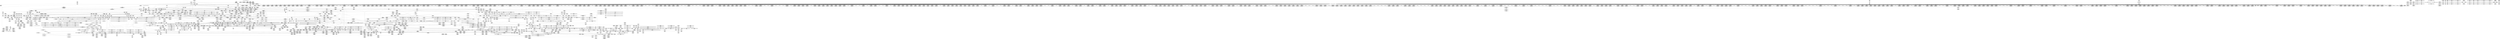 digraph {
	CE0x4cf6730 [shape=record,shape=Mrecord,label="{CE0x4cf6730|2472:_%struct.cred*,_:_CRE_2928,2929_}"]
	CE0x4d7ffa0 [shape=record,shape=Mrecord,label="{CE0x4d7ffa0|i64*_getelementptr_inbounds_(_11_x_i64_,_11_x_i64_*___llvm_gcov_ctr132,_i64_0,_i64_9)|*Constant*}"]
	CE0x4d38610 [shape=record,shape=Mrecord,label="{CE0x4d38610|i64*_getelementptr_inbounds_(_4_x_i64_,_4_x_i64_*___llvm_gcov_ctr130,_i64_0,_i64_3)|*Constant*|*SummSink*}"]
	CE0x4c81640 [shape=record,shape=Mrecord,label="{CE0x4c81640|task_sid:_do.body5|*SummSource*}"]
	CE0x4d5e310 [shape=record,shape=Mrecord,label="{CE0x4d5e310|__preempt_count_add:_bb}"]
	CE0x4d05f30 [shape=record,shape=Mrecord,label="{CE0x4d05f30|2472:_%struct.cred*,_:_CRE_6327,6328_}"]
	CE0x4ca6db0 [shape=record,shape=Mrecord,label="{CE0x4ca6db0|selinux_file_send_sigiotask:_tmp3|security/selinux/hooks.c,3399|*SummSource*}"]
	CE0x4d29580 [shape=record,shape=Mrecord,label="{CE0x4d29580|task_sid:_tobool4|security/selinux/hooks.c,208|*SummSource*}"]
	CE0x4d5b220 [shape=record,shape=Mrecord,label="{CE0x4d5b220|__rcu_read_unlock:_tmp3|*SummSource*}"]
	CE0x4dbd740 [shape=record,shape=Mrecord,label="{CE0x4dbd740|i64*_getelementptr_inbounds_(_4_x_i64_,_4_x_i64_*___llvm_gcov_ctr135,_i64_0,_i64_0)|*Constant*|*SummSource*}"]
	CE0x4cee460 [shape=record,shape=Mrecord,label="{CE0x4cee460|2472:_%struct.cred*,_:_CRE_2534,2535_}"]
	CE0x4ce77c0 [shape=record,shape=Mrecord,label="{CE0x4ce77c0|2472:_%struct.cred*,_:_CRE_2040,2044_|*MultipleSource*|Function::selinux_file_send_sigiotask&Arg::tsk::|Function::task_sid&Arg::task::|security/selinux/hooks.c,208}"]
	CE0x4d5b0a0 [shape=record,shape=Mrecord,label="{CE0x4d5b0a0|i64*_getelementptr_inbounds_(_4_x_i64_,_4_x_i64_*___llvm_gcov_ctr134,_i64_0,_i64_2)|*Constant*}"]
	CE0x4d47e70 [shape=record,shape=Mrecord,label="{CE0x4d47e70|__preempt_count_sub:_tmp7|./arch/x86/include/asm/preempt.h,78}"]
	CE0x4cf4f60 [shape=record,shape=Mrecord,label="{CE0x4cf4f60|2472:_%struct.cred*,_:_CRE_2905,2906_}"]
	CE0x4d7cdb0 [shape=record,shape=Mrecord,label="{CE0x4d7cdb0|i32_934|*Constant*|*SummSink*}"]
	CE0x4c7a270 [shape=record,shape=Mrecord,label="{CE0x4c7a270|task_sid:_bb}"]
	CE0x4cd1190 [shape=record,shape=Mrecord,label="{CE0x4cd1190|i64*_getelementptr_inbounds_(_10_x_i64_,_10_x_i64_*___llvm_gcov_ctr265,_i64_0,_i64_0)|*Constant*}"]
	CE0x4d70aa0 [shape=record,shape=Mrecord,label="{CE0x4d70aa0|rcu_lock_release:_tmp2}"]
	CE0x4ce2900 [shape=record,shape=Mrecord,label="{CE0x4ce2900|2472:_%struct.cred*,_:_CRE_694,695_}"]
	CE0x4d39210 [shape=record,shape=Mrecord,label="{CE0x4d39210|i8*_undef|*Constant*|*SummSource*}"]
	CE0x4d830e0 [shape=record,shape=Mrecord,label="{CE0x4d830e0|__llvm_gcov_indirect_counter_increment:_bb|*SummSource*}"]
	CE0x4d77200 [shape=record,shape=Mrecord,label="{CE0x4d77200|GLOBAL:___llvm_gcov_ctr132|Global_var:__llvm_gcov_ctr132}"]
	CE0x4d6ad80 [shape=record,shape=Mrecord,label="{CE0x4d6ad80|rcu_read_unlock:_tmp15|include/linux/rcupdate.h,933|*SummSink*}"]
	CE0x4d0f610 [shape=record,shape=Mrecord,label="{CE0x4d0f610|2472:_%struct.cred*,_:_CRE_10584,10592_|*MultipleSource*|Function::selinux_file_send_sigiotask&Arg::tsk::|Function::task_sid&Arg::task::|security/selinux/hooks.c,208}"]
	CE0x4d563c0 [shape=record,shape=Mrecord,label="{CE0x4d563c0|rcu_read_lock:_tmp13|include/linux/rcupdate.h,882}"]
	CE0x4d283b0 [shape=record,shape=Mrecord,label="{CE0x4d283b0|task_sid:_tmp12|security/selinux/hooks.c,208}"]
	CE0x4d69e60 [shape=record,shape=Mrecord,label="{CE0x4d69e60|rcu_read_unlock:_tmp1|*SummSink*}"]
	CE0x4d80960 [shape=record,shape=Mrecord,label="{CE0x4d80960|rcu_lock_release:_entry|*SummSource*}"]
	CE0x4d266b0 [shape=record,shape=Mrecord,label="{CE0x4d266b0|_call_void_mcount()_#3|*SummSource*}"]
	CE0x4d793e0 [shape=record,shape=Mrecord,label="{CE0x4d793e0|COLLAPSED:_GCMRE___llvm_gcov_ctr133_internal_global_4_x_i64_zeroinitializer:_elem_0:default:}"]
	CE0x4ce3bf0 [shape=record,shape=Mrecord,label="{CE0x4ce3bf0|2472:_%struct.cred*,_:_CRE_768,772_|*MultipleSource*|Function::selinux_file_send_sigiotask&Arg::tsk::|Function::task_sid&Arg::task::|security/selinux/hooks.c,208}"]
	CE0x4cea4c0 [shape=record,shape=Mrecord,label="{CE0x4cea4c0|2472:_%struct.cred*,_:_CRE_2272,2280_|*MultipleSource*|Function::selinux_file_send_sigiotask&Arg::tsk::|Function::task_sid&Arg::task::|security/selinux/hooks.c,208}"]
	CE0x4d0a830 [shape=record,shape=Mrecord,label="{CE0x4d0a830|2472:_%struct.cred*,_:_CRE_6484,6488_|*MultipleSource*|Function::selinux_file_send_sigiotask&Arg::tsk::|Function::task_sid&Arg::task::|security/selinux/hooks.c,208}"]
	CE0x4d50a60 [shape=record,shape=Mrecord,label="{CE0x4d50a60|_call_void_rcu_lock_acquire(%struct.lockdep_map*_rcu_lock_map)_#10,_!dbg_!27711|include/linux/rcupdate.h,881|*SummSource*}"]
	CE0x4d15a70 [shape=record,shape=Mrecord,label="{CE0x4d15a70|i32_16|*Constant*}"]
	CE0x4c95700 [shape=record,shape=Mrecord,label="{CE0x4c95700|selinux_file_send_sigiotask:_call3|security/selinux/hooks.c,3408|*SummSink*}"]
	CE0x4d217e0 [shape=record,shape=Mrecord,label="{CE0x4d217e0|cred_sid:_cred|Function::cred_sid&Arg::cred::}"]
	CE0x4d158d0 [shape=record,shape=Mrecord,label="{CE0x4d158d0|i32_64|*Constant*|*SummSource*}"]
	CE0x4d789c0 [shape=record,shape=Mrecord,label="{CE0x4d789c0|GLOBAL:___llvm_gcov_ctr132|Global_var:__llvm_gcov_ctr132|*SummSink*}"]
	CE0x4d08790 [shape=record,shape=Mrecord,label="{CE0x4d08790|2472:_%struct.cred*,_:_CRE_6368,6376_|*MultipleSource*|Function::selinux_file_send_sigiotask&Arg::tsk::|Function::task_sid&Arg::task::|security/selinux/hooks.c,208}"]
	CE0x4ceb390 [shape=record,shape=Mrecord,label="{CE0x4ceb390|2472:_%struct.cred*,_:_CRE_2336,2344_|*MultipleSource*|Function::selinux_file_send_sigiotask&Arg::tsk::|Function::task_sid&Arg::task::|security/selinux/hooks.c,208}"]
	CE0x4d7be00 [shape=record,shape=Mrecord,label="{CE0x4d7be00|rcu_read_unlock:_tmp18|include/linux/rcupdate.h,933|*SummSink*}"]
	CE0x4c88410 [shape=record,shape=Mrecord,label="{CE0x4c88410|selinux_file_send_sigiotask:_call2|security/selinux/hooks.c,3406|*SummSource*}"]
	CE0x4d00220 [shape=record,shape=Mrecord,label="{CE0x4d00220|2472:_%struct.cred*,_:_CRE_5992,6000_|*MultipleSource*|Function::selinux_file_send_sigiotask&Arg::tsk::|Function::task_sid&Arg::task::|security/selinux/hooks.c,208}"]
	CE0x4c80fa0 [shape=record,shape=Mrecord,label="{CE0x4c80fa0|2472:_%struct.cred*,_:_CRE_2808,2816_|*MultipleSource*|Function::selinux_file_send_sigiotask&Arg::tsk::|Function::task_sid&Arg::task::|security/selinux/hooks.c,208}"]
	CE0x4dd8ae0 [shape=record,shape=Mrecord,label="{CE0x4dd8ae0|__preempt_count_sub:_do.end|*SummSource*}"]
	CE0x4d51610 [shape=record,shape=Mrecord,label="{CE0x4d51610|rcu_read_unlock:_do.body|*SummSink*}"]
	CE0x4c8d770 [shape=record,shape=Mrecord,label="{CE0x4c8d770|signal_to_av:_sig|Function::signal_to_av&Arg::sig::|*SummSource*}"]
	CE0x4c970d0 [shape=record,shape=Mrecord,label="{CE0x4c970d0|rcu_read_unlock:_call3|include/linux/rcupdate.h,933|*SummSink*}"]
	CE0x4c92b00 [shape=record,shape=Mrecord,label="{CE0x4c92b00|rcu_read_lock:_entry}"]
	CE0x4d18890 [shape=record,shape=Mrecord,label="{CE0x4d18890|rcu_read_lock:_land.lhs.true2}"]
	CE0x4cf7900 [shape=record,shape=Mrecord,label="{CE0x4cf7900|2472:_%struct.cred*,_:_CRE_2943,2944_}"]
	CE0x4cedb90 [shape=record,shape=Mrecord,label="{CE0x4cedb90|2472:_%struct.cred*,_:_CRE_2524,2525_}"]
	CE0x4ce2a10 [shape=record,shape=Mrecord,label="{CE0x4ce2a10|2472:_%struct.cred*,_:_CRE_696,697_}"]
	CE0x4d07230 [shape=record,shape=Mrecord,label="{CE0x4d07230|2472:_%struct.cred*,_:_CRE_6343,6344_}"]
	CE0x4cd71a0 [shape=record,shape=Mrecord,label="{CE0x4cd71a0|task_sid:_tobool|security/selinux/hooks.c,208|*SummSource*}"]
	CE0x4d84070 [shape=record,shape=Mrecord,label="{CE0x4d84070|__llvm_gcov_indirect_counter_increment:_tmp}"]
	CE0x4d7a5d0 [shape=record,shape=Mrecord,label="{CE0x4d7a5d0|i64*_getelementptr_inbounds_(_4_x_i64_,_4_x_i64_*___llvm_gcov_ctr130,_i64_0,_i64_1)|*Constant*|*SummSource*}"]
	CE0x4d01130 [shape=record,shape=Mrecord,label="{CE0x4d01130|2472:_%struct.cred*,_:_CRE_6176,6180_|*MultipleSource*|Function::selinux_file_send_sigiotask&Arg::tsk::|Function::task_sid&Arg::task::|security/selinux/hooks.c,208}"]
	CE0x4cd9d40 [shape=record,shape=Mrecord,label="{CE0x4cd9d40|rcu_read_lock:_tmp2}"]
	CE0x4cd7f20 [shape=record,shape=Mrecord,label="{CE0x4cd7f20|task_sid:_do.end6}"]
	CE0x4d1aba0 [shape=record,shape=Mrecord,label="{CE0x4d1aba0|rcu_read_lock:_tmp9|include/linux/rcupdate.h,882|*SummSource*}"]
	CE0x4d816c0 [shape=record,shape=Mrecord,label="{CE0x4d816c0|rcu_lock_release:_map|Function::rcu_lock_release&Arg::map::|*SummSink*}"]
	CE0x4d08ad0 [shape=record,shape=Mrecord,label="{CE0x4d08ad0|2472:_%struct.cred*,_:_CRE_6384,6392_|*MultipleSource*|Function::selinux_file_send_sigiotask&Arg::tsk::|Function::task_sid&Arg::task::|security/selinux/hooks.c,208}"]
	"CONST[source:1(input),value:2(dynamic)][purpose:{operation}]"
	CE0x4ce6710 [shape=record,shape=Mrecord,label="{CE0x4ce6710|2472:_%struct.cred*,_:_CRE_1960,1968_|*MultipleSource*|Function::selinux_file_send_sigiotask&Arg::tsk::|Function::task_sid&Arg::task::|security/selinux/hooks.c,208}"]
	CE0x4cb1a80 [shape=record,shape=Mrecord,label="{CE0x4cb1a80|selinux_file_send_sigiotask:_call3|security/selinux/hooks.c,3408}"]
	CE0x4dc2df0 [shape=record,shape=Mrecord,label="{CE0x4dc2df0|__preempt_count_sub:_val|Function::__preempt_count_sub&Arg::val::|*SummSink*}"]
	CE0x4dab620 [shape=record,shape=Mrecord,label="{CE0x4dab620|i32_2|*Constant*|*SummSink*}"]
	CE0x4cd1af0 [shape=record,shape=Mrecord,label="{CE0x4cd1af0|2472:_%struct.cred*,_:_CRE_440,448_|*MultipleSource*|Function::selinux_file_send_sigiotask&Arg::tsk::|Function::task_sid&Arg::task::|security/selinux/hooks.c,208}"]
	CE0x4d195e0 [shape=record,shape=Mrecord,label="{CE0x4d195e0|task_sid:_tmp18|security/selinux/hooks.c,208|*SummSink*}"]
	CE0x4cf0820 [shape=record,shape=Mrecord,label="{CE0x4cf0820|2472:_%struct.cred*,_:_CRE_2696,2704_|*MultipleSource*|Function::selinux_file_send_sigiotask&Arg::tsk::|Function::task_sid&Arg::task::|security/selinux/hooks.c,208}"]
	CE0x4cfa290 [shape=record,shape=Mrecord,label="{CE0x4cfa290|2472:_%struct.cred*,_:_CRE_2984,2988_|*MultipleSource*|Function::selinux_file_send_sigiotask&Arg::tsk::|Function::task_sid&Arg::task::|security/selinux/hooks.c,208}"]
	CE0x4d683e0 [shape=record,shape=Mrecord,label="{CE0x4d683e0|i64*_getelementptr_inbounds_(_11_x_i64_,_11_x_i64_*___llvm_gcov_ctr132,_i64_0,_i64_1)|*Constant*|*SummSink*}"]
	CE0x4cd7a70 [shape=record,shape=Mrecord,label="{CE0x4cd7a70|task_sid:_if.then|*SummSink*}"]
	CE0x4d772f0 [shape=record,shape=Mrecord,label="{CE0x4d772f0|_call_void___preempt_count_add(i32_1)_#10,_!dbg_!27711|include/linux/rcupdate.h,239|*SummSink*}"]
	CE0x4c7fe00 [shape=record,shape=Mrecord,label="{CE0x4c7fe00|i32_2|*Constant*|*SummSource*}"]
	CE0x4d06ea0 [shape=record,shape=Mrecord,label="{CE0x4d06ea0|2472:_%struct.cred*,_:_CRE_6340,6341_}"]
	CE0x4ca8f90 [shape=record,shape=Mrecord,label="{CE0x4ca8f90|signal_to_av:_bb|*SummSink*}"]
	CE0x4d42a30 [shape=record,shape=Mrecord,label="{CE0x4d42a30|__rcu_read_lock:_tmp3|*SummSource*}"]
	CE0x4d77ba0 [shape=record,shape=Mrecord,label="{CE0x4d77ba0|_call_void_asm_sideeffect_,_memory_,_dirflag_,_fpsr_,_flags_()_#3,_!dbg_!27711,_!srcloc_!27714|include/linux/rcupdate.h,244}"]
	CE0x4cf5510 [shape=record,shape=Mrecord,label="{CE0x4cf5510|2472:_%struct.cred*,_:_CRE_2910,2911_}"]
	CE0x4c80a00 [shape=record,shape=Mrecord,label="{CE0x4c80a00|2472:_%struct.cred*,_:_CRE_2784,2792_|*MultipleSource*|Function::selinux_file_send_sigiotask&Arg::tsk::|Function::task_sid&Arg::task::|security/selinux/hooks.c,208}"]
	CE0x4da7660 [shape=record,shape=Mrecord,label="{CE0x4da7660|__preempt_count_add:_do.body}"]
	CE0x4d211f0 [shape=record,shape=Mrecord,label="{CE0x4d211f0|GLOBAL:_cred_sid|*Constant*|*SummSource*}"]
	CE0x4d26b60 [shape=record,shape=Mrecord,label="{CE0x4d26b60|rcu_read_lock:_tmp5|include/linux/rcupdate.h,882|*SummSink*}"]
	CE0x4c8e590 [shape=record,shape=Mrecord,label="{CE0x4c8e590|_ret_i32_%perm.0,_!dbg_!27724|security/selinux/hooks.c,1495|*SummSink*}"]
	CE0x4d64f10 [shape=record,shape=Mrecord,label="{CE0x4d64f10|i64*_getelementptr_inbounds_(_11_x_i64_,_11_x_i64_*___llvm_gcov_ctr127,_i64_0,_i64_10)|*Constant*|*SummSource*}"]
	CE0x4ca0980 [shape=record,shape=Mrecord,label="{CE0x4ca0980|i32_14|*Constant*}"]
	CE0x4d0b0b0 [shape=record,shape=Mrecord,label="{CE0x4d0b0b0|2472:_%struct.cred*,_:_CRE_6512,6520_|*MultipleSource*|Function::selinux_file_send_sigiotask&Arg::tsk::|Function::task_sid&Arg::task::|security/selinux/hooks.c,208}"]
	CE0x4d2d150 [shape=record,shape=Mrecord,label="{CE0x4d2d150|task_sid:_tmp20|security/selinux/hooks.c,208|*SummSink*}"]
	CE0x4d83e50 [shape=record,shape=Mrecord,label="{CE0x4d83e50|__llvm_gcov_indirect_counter_increment:_pred|*SummSource*}"]
	CE0x4d73110 [shape=record,shape=Mrecord,label="{CE0x4d73110|i64*_getelementptr_inbounds_(_4_x_i64_,_4_x_i64_*___llvm_gcov_ctr128,_i64_0,_i64_2)|*Constant*|*SummSource*}"]
	CE0x4cf8150 [shape=record,shape=Mrecord,label="{CE0x4cf8150|2472:_%struct.cred*,_:_CRE_2950,2951_}"]
	CE0x4cadc70 [shape=record,shape=Mrecord,label="{CE0x4cadc70|task_sid:_tmp3}"]
	CE0x4ce6530 [shape=record,shape=Mrecord,label="{CE0x4ce6530|2472:_%struct.cred*,_:_CRE_1952,1960_|*MultipleSource*|Function::selinux_file_send_sigiotask&Arg::tsk::|Function::task_sid&Arg::task::|security/selinux/hooks.c,208}"]
	CE0x4cd61b0 [shape=record,shape=Mrecord,label="{CE0x4cd61b0|rcu_lock_acquire:_map|Function::rcu_lock_acquire&Arg::map::|*SummSink*}"]
	CE0x4dbec70 [shape=record,shape=Mrecord,label="{CE0x4dbec70|__preempt_count_add:_tmp2}"]
	CE0x4cf0c10 [shape=record,shape=Mrecord,label="{CE0x4cf0c10|2472:_%struct.cred*,_:_CRE_2712,2720_|*MultipleSource*|Function::selinux_file_send_sigiotask&Arg::tsk::|Function::task_sid&Arg::task::|security/selinux/hooks.c,208}"]
	CE0x4cdaff0 [shape=record,shape=Mrecord,label="{CE0x4cdaff0|2472:_%struct.cred*,_:_CRE_88,92_|*MultipleSource*|Function::selinux_file_send_sigiotask&Arg::tsk::|Function::task_sid&Arg::task::|security/selinux/hooks.c,208}"]
	CE0x4d63820 [shape=record,shape=Mrecord,label="{CE0x4d63820|rcu_read_lock:_tmp19|include/linux/rcupdate.h,882|*SummSink*}"]
	CE0x4d51ae0 [shape=record,shape=Mrecord,label="{CE0x4d51ae0|rcu_read_unlock:_call|include/linux/rcupdate.h,933|*SummSink*}"]
	CE0x6872080 [shape=record,shape=Mrecord,label="{CE0x6872080|i64_1|*Constant*|*SummSink*}"]
	CE0x4ca7290 [shape=record,shape=Mrecord,label="{CE0x4ca7290|i32_0|*Constant*|*SummSource*}"]
	CE0x4cfab00 [shape=record,shape=Mrecord,label="{CE0x4cfab00|2472:_%struct.cred*,_:_CRE_3024,3032_|*MultipleSource*|Function::selinux_file_send_sigiotask&Arg::tsk::|Function::task_sid&Arg::task::|security/selinux/hooks.c,208}"]
	CE0x4d0fa70 [shape=record,shape=Mrecord,label="{CE0x4d0fa70|2472:_%struct.cred*,_:_CRE_10600,10604_|*MultipleSource*|Function::selinux_file_send_sigiotask&Arg::tsk::|Function::task_sid&Arg::task::|security/selinux/hooks.c,208}"]
	CE0x4cafd60 [shape=record,shape=Mrecord,label="{CE0x4cafd60|selinux_file_send_sigiotask:_fown_sid|security/selinux/hooks.c,3408|*SummSource*}"]
	CE0x4d111b0 [shape=record,shape=Mrecord,label="{CE0x4d111b0|task_sid:_tmp5|security/selinux/hooks.c,208|*SummSource*}"]
	CE0x4d06fd0 [shape=record,shape=Mrecord,label="{CE0x4d06fd0|2472:_%struct.cred*,_:_CRE_6341,6342_}"]
	CE0x4d37c00 [shape=record,shape=Mrecord,label="{CE0x4d37c00|__preempt_count_add:_val|Function::__preempt_count_add&Arg::val::}"]
	CE0x4ce79a0 [shape=record,shape=Mrecord,label="{CE0x4ce79a0|2472:_%struct.cred*,_:_CRE_2044,2048_|*MultipleSource*|Function::selinux_file_send_sigiotask&Arg::tsk::|Function::task_sid&Arg::task::|security/selinux/hooks.c,208}"]
	CE0x4d23320 [shape=record,shape=Mrecord,label="{CE0x4d23320|_call_void___llvm_gcov_indirect_counter_increment(i32*___llvm_gcov_global_state_pred267,_i64**_getelementptr_inbounds_(_4_x_i64*_,_4_x_i64*_*___llvm_gcda_edge_table266,_i64_0,_i64_2)),_!dbg_!27717|security/selinux/hooks.c,1483}"]
	CE0x4d20ae0 [shape=record,shape=Mrecord,label="{CE0x4d20ae0|task_sid:_call7|security/selinux/hooks.c,208}"]
	CE0x4de9b60 [shape=record,shape=Mrecord,label="{CE0x4de9b60|i64*_getelementptr_inbounds_(_4_x_i64_,_4_x_i64_*___llvm_gcov_ctr135,_i64_0,_i64_3)|*Constant*|*SummSink*}"]
	CE0x4d16720 [shape=record,shape=Mrecord,label="{CE0x4d16720|i64*_getelementptr_inbounds_(_10_x_i64_,_10_x_i64_*___llvm_gcov_ctr265,_i64_0,_i64_9)|*Constant*|*SummSource*}"]
	CE0x4d51c10 [shape=record,shape=Mrecord,label="{CE0x4d51c10|rcu_read_unlock:_tobool|include/linux/rcupdate.h,933|*SummSource*}"]
	CE0x4d6fe80 [shape=record,shape=Mrecord,label="{CE0x4d6fe80|COLLAPSED:_GCMRE___llvm_gcov_ctr132_internal_global_11_x_i64_zeroinitializer:_elem_0:default:}"]
	CE0x4cf00a0 [shape=record,shape=Mrecord,label="{CE0x4cf00a0|2472:_%struct.cred*,_:_CRE_2672,2680_|*MultipleSource*|Function::selinux_file_send_sigiotask&Arg::tsk::|Function::task_sid&Arg::task::|security/selinux/hooks.c,208}"]
	CE0x4d13eb0 [shape=record,shape=Mrecord,label="{CE0x4d13eb0|i32_4|*Constant*}"]
	CE0x4c79650 [shape=record,shape=Mrecord,label="{CE0x4c79650|signal_to_av:_sw.default}"]
	CE0x4d6ea70 [shape=record,shape=Mrecord,label="{CE0x4d6ea70|__llvm_gcov_indirect_counter_increment:_tmp3|*SummSource*}"]
	CE0x4d6a250 [shape=record,shape=Mrecord,label="{CE0x4d6a250|i64_1|*Constant*}"]
	CE0x4d0a200 [shape=record,shape=Mrecord,label="{CE0x4d0a200|2472:_%struct.cred*,_:_CRE_6474,6476_|*MultipleSource*|Function::selinux_file_send_sigiotask&Arg::tsk::|Function::task_sid&Arg::task::|security/selinux/hooks.c,208}"]
	CE0x4d6c960 [shape=record,shape=Mrecord,label="{CE0x4d6c960|rcu_read_unlock:_tmp|*SummSource*}"]
	CE0x4d70f20 [shape=record,shape=Mrecord,label="{CE0x4d70f20|i64*_getelementptr_inbounds_(_11_x_i64_,_11_x_i64_*___llvm_gcov_ctr132,_i64_0,_i64_0)|*Constant*|*SummSource*}"]
	CE0x4cd9fb0 [shape=record,shape=Mrecord,label="{CE0x4cd9fb0|2472:_%struct.cred*,_:_CRE_80,84_|*MultipleSource*|Function::selinux_file_send_sigiotask&Arg::tsk::|Function::task_sid&Arg::task::|security/selinux/hooks.c,208}"]
	CE0x4d3bcf0 [shape=record,shape=Mrecord,label="{CE0x4d3bcf0|rcu_lock_acquire:_tmp2|*SummSource*}"]
	CE0x4d01fb0 [shape=record,shape=Mrecord,label="{CE0x4d01fb0|2472:_%struct.cred*,_:_CRE_6224,6232_|*MultipleSource*|Function::selinux_file_send_sigiotask&Arg::tsk::|Function::task_sid&Arg::task::|security/selinux/hooks.c,208}"]
	CE0x4d704e0 [shape=record,shape=Mrecord,label="{CE0x4d704e0|rcu_read_unlock:_tmp3|*SummSource*}"]
	CE0x4cf9320 [shape=record,shape=Mrecord,label="{CE0x4cf9320|2472:_%struct.cred*,_:_CRE_2965,2966_}"]
	CE0x4d06060 [shape=record,shape=Mrecord,label="{CE0x4d06060|2472:_%struct.cred*,_:_CRE_6328,6329_}"]
	CE0x4c9c760 [shape=record,shape=Mrecord,label="{CE0x4c9c760|i32_29|*Constant*|*SummSink*}"]
	CE0x4cfb5d0 [shape=record,shape=Mrecord,label="{CE0x4cfb5d0|2472:_%struct.cred*,_:_CRE_3064,3072_|*MultipleSource*|Function::selinux_file_send_sigiotask&Arg::tsk::|Function::task_sid&Arg::task::|security/selinux/hooks.c,208}"]
	CE0x4c79800 [shape=record,shape=Mrecord,label="{CE0x4c79800|signal_to_av:_sw.default|*SummSink*}"]
	CE0x4d770d0 [shape=record,shape=Mrecord,label="{CE0x4d770d0|rcu_read_unlock:_tmp4|include/linux/rcupdate.h,933|*SummSink*}"]
	CE0x4d54460 [shape=record,shape=Mrecord,label="{CE0x4d54460|rcu_read_lock:_tmp4|include/linux/rcupdate.h,882|*SummSource*}"]
	CE0x4d1ac10 [shape=record,shape=Mrecord,label="{CE0x4d1ac10|i64_5|*Constant*}"]
	CE0x4dbe510 [shape=record,shape=Mrecord,label="{CE0x4dbe510|__preempt_count_add:_tmp3|*SummSink*}"]
	CE0x4d57010 [shape=record,shape=Mrecord,label="{CE0x4d57010|rcu_read_lock:_tmp15|include/linux/rcupdate.h,882|*SummSource*}"]
	CE0x4cb5820 [shape=record,shape=Mrecord,label="{CE0x4cb5820|_ret_i32_%call3,_!dbg_!27735|security/selinux/hooks.c,3408|*SummSink*}"]
	CE0x4cf8280 [shape=record,shape=Mrecord,label="{CE0x4cf8280|2472:_%struct.cred*,_:_CRE_2951,2952_}"]
	CE0x4cb3c40 [shape=record,shape=Mrecord,label="{CE0x4cb3c40|i16_2|*Constant*|*SummSource*}"]
	CE0x4d42540 [shape=record,shape=Mrecord,label="{CE0x4d42540|__rcu_read_lock:_tmp6|include/linux/rcupdate.h,240|*SummSource*}"]
	CE0x4cd2e90 [shape=record,shape=Mrecord,label="{CE0x4cd2e90|2472:_%struct.cred*,_:_CRE_352,360_|*MultipleSource*|Function::selinux_file_send_sigiotask&Arg::tsk::|Function::task_sid&Arg::task::|security/selinux/hooks.c,208}"]
	CE0x4cfd110 [shape=record,shape=Mrecord,label="{CE0x4cfd110|2472:_%struct.cred*,_:_CRE_3144,3148_|*MultipleSource*|Function::selinux_file_send_sigiotask&Arg::tsk::|Function::task_sid&Arg::task::|security/selinux/hooks.c,208}"]
	CE0x4dc2220 [shape=record,shape=Mrecord,label="{CE0x4dc2220|__preempt_count_sub:_tmp6|./arch/x86/include/asm/preempt.h,78}"]
	CE0x4d41000 [shape=record,shape=Mrecord,label="{CE0x4d41000|__preempt_count_add:_entry}"]
	CE0x4d2d940 [shape=record,shape=Mrecord,label="{CE0x4d2d940|task_sid:_tmp22|security/selinux/hooks.c,208}"]
	CE0x4d72ff0 [shape=record,shape=Mrecord,label="{CE0x4d72ff0|rcu_read_unlock:_tmp6|include/linux/rcupdate.h,933|*SummSource*}"]
	CE0x4d0e5d0 [shape=record,shape=Mrecord,label="{CE0x4d0e5d0|2472:_%struct.cred*,_:_CRE_10536,10544_|*MultipleSource*|Function::selinux_file_send_sigiotask&Arg::tsk::|Function::task_sid&Arg::task::|security/selinux/hooks.c,208}"]
	CE0x4ceca40 [shape=record,shape=Mrecord,label="{CE0x4ceca40|2472:_%struct.cred*,_:_CRE_2472,2480_|*MultipleSource*|Function::selinux_file_send_sigiotask&Arg::tsk::|Function::task_sid&Arg::task::|security/selinux/hooks.c,208}"]
	CE0x4d5b520 [shape=record,shape=Mrecord,label="{CE0x4d5b520|__preempt_count_add:_tmp7|./arch/x86/include/asm/preempt.h,73}"]
	CE0x4ce0b30 [shape=record,shape=Mrecord,label="{CE0x4ce0b30|2472:_%struct.cred*,_:_CRE_608,616_|*MultipleSource*|Function::selinux_file_send_sigiotask&Arg::tsk::|Function::task_sid&Arg::task::|security/selinux/hooks.c,208}"]
	CE0x4d3c160 [shape=record,shape=Mrecord,label="{CE0x4d3c160|i64*_getelementptr_inbounds_(_4_x_i64_,_4_x_i64_*___llvm_gcov_ctr134,_i64_0,_i64_2)|*Constant*|*SummSink*}"]
	CE0x4cf7570 [shape=record,shape=Mrecord,label="{CE0x4cf7570|2472:_%struct.cred*,_:_CRE_2940,2941_}"]
	CE0x4ccfed0 [shape=record,shape=Mrecord,label="{CE0x4ccfed0|2472:_%struct.cred*,_:_CRE_120,128_|*MultipleSource*|Function::selinux_file_send_sigiotask&Arg::tsk::|Function::task_sid&Arg::task::|security/selinux/hooks.c,208}"]
	CE0x4cfad50 [shape=record,shape=Mrecord,label="{CE0x4cfad50|2472:_%struct.cred*,_:_CRE_3032,3036_|*MultipleSource*|Function::selinux_file_send_sigiotask&Arg::tsk::|Function::task_sid&Arg::task::|security/selinux/hooks.c,208}"]
	CE0x4c9b8e0 [shape=record,shape=Mrecord,label="{CE0x4c9b8e0|selinux_file_send_sigiotask:_tmp9|security/selinux/hooks.c,3403}"]
	CE0x4ce1fa0 [shape=record,shape=Mrecord,label="{CE0x4ce1fa0|2472:_%struct.cred*,_:_CRE_680,688_|*MultipleSource*|Function::selinux_file_send_sigiotask&Arg::tsk::|Function::task_sid&Arg::task::|security/selinux/hooks.c,208}"]
	CE0x4cda330 [shape=record,shape=Mrecord,label="{CE0x4cda330|signal_to_av:_tmp|*SummSink*}"]
	CE0x4d14030 [shape=record,shape=Mrecord,label="{CE0x4d14030|i32_4|*Constant*|*SummSource*}"]
	CE0x4d55b10 [shape=record,shape=Mrecord,label="{CE0x4d55b10|rcu_read_unlock:_tmp13|include/linux/rcupdate.h,933}"]
	CE0x4d2b180 [shape=record,shape=Mrecord,label="{CE0x4d2b180|rcu_read_lock:_tmp12|include/linux/rcupdate.h,882|*SummSource*}"]
	CE0x4d0d720 [shape=record,shape=Mrecord,label="{CE0x4d0d720|2472:_%struct.cred*,_:_CRE_6656,6660_|*MultipleSource*|Function::selinux_file_send_sigiotask&Arg::tsk::|Function::task_sid&Arg::task::|security/selinux/hooks.c,208}"]
	CE0x4c9abc0 [shape=record,shape=Mrecord,label="{CE0x4c9abc0|selinux_file_send_sigiotask:_tmp14|security/selinux/hooks.c,3408|*SummSource*}"]
	CE0x4ca8dc0 [shape=record,shape=Mrecord,label="{CE0x4ca8dc0|signal_to_av:_bb}"]
	CE0x4ce3830 [shape=record,shape=Mrecord,label="{CE0x4ce3830|2472:_%struct.cred*,_:_CRE_744,760_|*MultipleSource*|Function::selinux_file_send_sigiotask&Arg::tsk::|Function::task_sid&Arg::task::|security/selinux/hooks.c,208}"]
	CE0x4d64b50 [shape=record,shape=Mrecord,label="{CE0x4d64b50|i32_883|*Constant*|*SummSink*}"]
	CE0x4cfecb0 [shape=record,shape=Mrecord,label="{CE0x4cfecb0|2472:_%struct.cred*,_:_CRE_5912,5920_|*MultipleSource*|Function::selinux_file_send_sigiotask&Arg::tsk::|Function::task_sid&Arg::task::|security/selinux/hooks.c,208}"]
	CE0x4d80010 [shape=record,shape=Mrecord,label="{CE0x4d80010|i64*_getelementptr_inbounds_(_11_x_i64_,_11_x_i64_*___llvm_gcov_ctr132,_i64_0,_i64_9)|*Constant*|*SummSource*}"]
	CE0x4c819b0 [shape=record,shape=Mrecord,label="{CE0x4c819b0|task_sid:_land.lhs.true2|*SummSink*}"]
	CE0x4cac6d0 [shape=record,shape=Mrecord,label="{CE0x4cac6d0|COLLAPSED:_GCMRE___llvm_gcov_ctr131_internal_global_2_x_i64_zeroinitializer:_elem_0:default:}"]
	CE0x4d15ec0 [shape=record,shape=Mrecord,label="{CE0x4d15ec0|i32_8|*Constant*|*SummSource*}"]
	CE0x4d5b680 [shape=record,shape=Mrecord,label="{CE0x4d5b680|__preempt_count_add:_tmp7|./arch/x86/include/asm/preempt.h,73|*SummSource*}"]
	CE0x4cf70b0 [shape=record,shape=Mrecord,label="{CE0x4cf70b0|2472:_%struct.cred*,_:_CRE_2936,2937_}"]
	CE0x4c9de60 [shape=record,shape=Mrecord,label="{CE0x4c9de60|selinux_file_send_sigiotask:_tsk|Function::selinux_file_send_sigiotask&Arg::tsk::|*SummSink*}"]
	CE0x4c7a7d0 [shape=record,shape=Mrecord,label="{CE0x4c7a7d0|task_sid:_entry|*SummSink*}"]
	CE0x4d1ef00 [shape=record,shape=Mrecord,label="{CE0x4d1ef00|task_sid:_tmp24|security/selinux/hooks.c,208|*SummSink*}"]
	CE0x4d3b290 [shape=record,shape=Mrecord,label="{CE0x4d3b290|__preempt_count_add:_tmp5|./arch/x86/include/asm/preempt.h,72|*SummSource*}"]
	CE0x4d637b0 [shape=record,shape=Mrecord,label="{CE0x4d637b0|rcu_read_lock:_tmp19|include/linux/rcupdate.h,882|*SummSource*}"]
	CE0x4d7fa30 [shape=record,shape=Mrecord,label="{CE0x4d7fa30|rcu_read_unlock:_tmp22|include/linux/rcupdate.h,935|*SummSource*}"]
	CE0x4d41d40 [shape=record,shape=Mrecord,label="{CE0x4d41d40|__rcu_read_lock:_do.body|*SummSink*}"]
	CE0x4c89c70 [shape=record,shape=Mrecord,label="{CE0x4c89c70|selinux_file_send_sigiotask:_call1|security/selinux/hooks.c,3404}"]
	CE0x4cf7dc0 [shape=record,shape=Mrecord,label="{CE0x4cf7dc0|2472:_%struct.cred*,_:_CRE_2947,2948_}"]
	CE0x4d2a940 [shape=record,shape=Mrecord,label="{CE0x4d2a940|task_sid:_tmp16|security/selinux/hooks.c,208}"]
	CE0x4d2c2a0 [shape=record,shape=Mrecord,label="{CE0x4d2c2a0|i8*_getelementptr_inbounds_(_41_x_i8_,_41_x_i8_*_.str44,_i32_0,_i32_0)|*Constant*}"]
	CE0x4c9a210 [shape=record,shape=Mrecord,label="{CE0x4c9a210|selinux_file_send_sigiotask:_if.then|*SummSource*}"]
	CE0x4d4c440 [shape=record,shape=Mrecord,label="{CE0x4d4c440|i32_1|*Constant*}"]
	CE0x4da83f0 [shape=record,shape=Mrecord,label="{CE0x4da83f0|rcu_lock_release:_tmp6|*SummSink*}"]
	CE0x4d08f10 [shape=record,shape=Mrecord,label="{CE0x4d08f10|2472:_%struct.cred*,_:_CRE_6400,6408_|*MultipleSource*|Function::selinux_file_send_sigiotask&Arg::tsk::|Function::task_sid&Arg::task::|security/selinux/hooks.c,208}"]
	CE0x4da9650 [shape=record,shape=Mrecord,label="{CE0x4da9650|i64*_getelementptr_inbounds_(_4_x_i64_,_4_x_i64_*___llvm_gcov_ctr134,_i64_0,_i64_0)|*Constant*|*SummSink*}"]
	CE0x4cdf340 [shape=record,shape=Mrecord,label="{CE0x4cdf340|2472:_%struct.cred*,_:_CRE_544,552_|*MultipleSource*|Function::selinux_file_send_sigiotask&Arg::tsk::|Function::task_sid&Arg::task::|security/selinux/hooks.c,208}"]
	CE0x4d01bd0 [shape=record,shape=Mrecord,label="{CE0x4d01bd0|2472:_%struct.cred*,_:_CRE_6208,6216_|*MultipleSource*|Function::selinux_file_send_sigiotask&Arg::tsk::|Function::task_sid&Arg::task::|security/selinux/hooks.c,208}"]
	CE0x4cda9b0 [shape=record,shape=Mrecord,label="{CE0x4cda9b0|2472:_%struct.cred*,_:_CRE_152,160_|*MultipleSource*|Function::selinux_file_send_sigiotask&Arg::tsk::|Function::task_sid&Arg::task::|security/selinux/hooks.c,208}"]
	CE0x4c87390 [shape=record,shape=Mrecord,label="{CE0x4c87390|task_sid:_tmp9|security/selinux/hooks.c,208}"]
	CE0x4cec470 [shape=record,shape=Mrecord,label="{CE0x4cec470|2472:_%struct.cred*,_:_CRE_2408,2416_|*MultipleSource*|Function::selinux_file_send_sigiotask&Arg::tsk::|Function::task_sid&Arg::task::|security/selinux/hooks.c,208}"]
	CE0x4d24b80 [shape=record,shape=Mrecord,label="{CE0x4d24b80|rcu_read_unlock:_entry}"]
	CE0x4ce31b0 [shape=record,shape=Mrecord,label="{CE0x4ce31b0|2472:_%struct.cred*,_:_CRE_712,720_|*MultipleSource*|Function::selinux_file_send_sigiotask&Arg::tsk::|Function::task_sid&Arg::task::|security/selinux/hooks.c,208}"]
	CE0x4cf9b70 [shape=record,shape=Mrecord,label="{CE0x4cf9b70|2472:_%struct.cred*,_:_CRE_2972,2973_}"]
	CE0x4d696a0 [shape=record,shape=Mrecord,label="{CE0x4d696a0|rcu_read_unlock:_tmp12|include/linux/rcupdate.h,933|*SummSource*}"]
	CE0x4d01350 [shape=record,shape=Mrecord,label="{CE0x4d01350|2472:_%struct.cred*,_:_CRE_6184,6192_|*MultipleSource*|Function::selinux_file_send_sigiotask&Arg::tsk::|Function::task_sid&Arg::task::|security/selinux/hooks.c,208}"]
	CE0x4d0fed0 [shape=record,shape=Mrecord,label="{CE0x4d0fed0|2472:_%struct.cred*,_:_CRE_10608,10609_|*MultipleSource*|Function::selinux_file_send_sigiotask&Arg::tsk::|Function::task_sid&Arg::task::|security/selinux/hooks.c,208}"]
	CE0x4cfa720 [shape=record,shape=Mrecord,label="{CE0x4cfa720|2472:_%struct.cred*,_:_CRE_3000,3008_|*MultipleSource*|Function::selinux_file_send_sigiotask&Arg::tsk::|Function::task_sid&Arg::task::|security/selinux/hooks.c,208}"]
	CE0x4ce32a0 [shape=record,shape=Mrecord,label="{CE0x4ce32a0|2472:_%struct.cred*,_:_CRE_720,728_|*MultipleSource*|Function::selinux_file_send_sigiotask&Arg::tsk::|Function::task_sid&Arg::task::|security/selinux/hooks.c,208}"]
	CE0x4cad430 [shape=record,shape=Mrecord,label="{CE0x4cad430|task_sid:_tmp1|*SummSink*}"]
	CE0x4c9a7c0 [shape=record,shape=Mrecord,label="{CE0x4c9a7c0|i64*_getelementptr_inbounds_(_6_x_i64_,_6_x_i64_*___llvm_gcov_ctr264,_i64_0,_i64_5)|*Constant*|*SummSource*}"]
	CE0x4c96e30 [shape=record,shape=Mrecord,label="{CE0x4c96e30|rcu_read_unlock:_call3|include/linux/rcupdate.h,933}"]
	CE0x4d51740 [shape=record,shape=Mrecord,label="{CE0x4d51740|rcu_read_unlock:_land.lhs.true2}"]
	CE0x4cf9ca0 [shape=record,shape=Mrecord,label="{CE0x4cf9ca0|2472:_%struct.cred*,_:_CRE_2973,2974_}"]
	CE0x4c97b90 [shape=record,shape=Mrecord,label="{CE0x4c97b90|task_sid:_tmp9|security/selinux/hooks.c,208|*SummSink*}"]
	CE0x4dddbb0 [shape=record,shape=Mrecord,label="{CE0x4dddbb0|void_(i32*,_i32,_i32*)*_asm_addl_$1,_%gs:$0_,_*m,ri,*m,_dirflag_,_fpsr_,_flags_}"]
	CE0x4d6b630 [shape=record,shape=Mrecord,label="{CE0x4d6b630|rcu_lock_acquire:_bb|*SummSource*}"]
	CE0x4d4aba0 [shape=record,shape=Mrecord,label="{CE0x4d4aba0|cred_sid:_security|security/selinux/hooks.c,196}"]
	CE0x4ca4ac0 [shape=record,shape=Mrecord,label="{CE0x4ca4ac0|__llvm_gcov_indirect_counter_increment:_counters|Function::__llvm_gcov_indirect_counter_increment&Arg::counters::|*SummSource*}"]
	CE0x4d58910 [shape=record,shape=Mrecord,label="{CE0x4d58910|rcu_read_lock:_tmp18|include/linux/rcupdate.h,882|*SummSink*}"]
	CE0x4cb44a0 [shape=record,shape=Mrecord,label="{CE0x4cb44a0|avc_has_perm:_requested|Function::avc_has_perm&Arg::requested::|*SummSource*}"]
	CE0x4cab1b0 [shape=record,shape=Mrecord,label="{CE0x4cab1b0|rcu_read_lock:_entry|*SummSink*}"]
	CE0x4d5eeb0 [shape=record,shape=Mrecord,label="{CE0x4d5eeb0|i64*_getelementptr_inbounds_(_4_x_i64_,_4_x_i64_*___llvm_gcov_ctr135,_i64_0,_i64_0)|*Constant*}"]
	CE0x4cfdff0 [shape=record,shape=Mrecord,label="{CE0x4cfdff0|2472:_%struct.cred*,_:_CRE_5864,5872_|*MultipleSource*|Function::selinux_file_send_sigiotask&Arg::tsk::|Function::task_sid&Arg::task::|security/selinux/hooks.c,208}"]
	CE0x4d38740 [shape=record,shape=Mrecord,label="{CE0x4d38740|i64*_getelementptr_inbounds_(_4_x_i64_,_4_x_i64_*___llvm_gcov_ctr133,_i64_0,_i64_0)|*Constant*|*SummSink*}"]
	CE0x4d18ba0 [shape=record,shape=Mrecord,label="{CE0x4d18ba0|signal_to_av:_tmp10|security/selinux/hooks.c,1495|*SummSource*}"]
	CE0x4caaef0 [shape=record,shape=Mrecord,label="{CE0x4caaef0|i64*_getelementptr_inbounds_(_2_x_i64_,_2_x_i64_*___llvm_gcov_ctr131,_i64_0,_i64_0)|*Constant*}"]
	CE0x4db9940 [shape=record,shape=Mrecord,label="{CE0x4db9940|__rcu_read_unlock:_tmp4|include/linux/rcupdate.h,244}"]
	CE0x4cce4d0 [shape=record,shape=Mrecord,label="{CE0x4cce4d0|GLOBAL:_rcu_read_lock|*Constant*|*SummSource*}"]
	CE0x4caaf60 [shape=record,shape=Mrecord,label="{CE0x4caaf60|i64*_getelementptr_inbounds_(_2_x_i64_,_2_x_i64_*___llvm_gcov_ctr131,_i64_0,_i64_0)|*Constant*|*SummSource*}"]
	CE0x4d51330 [shape=record,shape=Mrecord,label="{CE0x4d51330|rcu_read_unlock:_if.then}"]
	CE0x4d64150 [shape=record,shape=Mrecord,label="{CE0x4d64150|rcu_read_lock:_tmp21|include/linux/rcupdate.h,884}"]
	CE0x4cedec0 [shape=record,shape=Mrecord,label="{CE0x4cedec0|2472:_%struct.cred*,_:_CRE_2528,2529_}"]
	CE0x4cb0fd0 [shape=record,shape=Mrecord,label="{CE0x4cb0fd0|4:_i32,_:_CRE_12,16_|*MultipleSource*|security/selinux/hooks.c,3401|security/selinux/hooks.c,3401|security/selinux/hooks.c,3408}"]
	CE0x4d80650 [shape=record,shape=Mrecord,label="{CE0x4d80650|GLOBAL:_rcu_lock_release|*Constant*}"]
	CE0x4de76c0 [shape=record,shape=Mrecord,label="{CE0x4de76c0|i64*_getelementptr_inbounds_(_4_x_i64_,_4_x_i64_*___llvm_gcov_ctr129,_i64_0,_i64_2)|*Constant*|*SummSource*}"]
	CE0x4d043e0 [shape=record,shape=Mrecord,label="{CE0x4d043e0|2472:_%struct.cred*,_:_CRE_6304,6305_}"]
	CE0x4d738a0 [shape=record,shape=Mrecord,label="{CE0x4d738a0|GLOBAL:_rcu_read_unlock.__warned|Global_var:rcu_read_unlock.__warned|*SummSink*}"]
	CE0x4cde860 [shape=record,shape=Mrecord,label="{CE0x4cde860|2472:_%struct.cred*,_:_CRE_496,504_|*MultipleSource*|Function::selinux_file_send_sigiotask&Arg::tsk::|Function::task_sid&Arg::task::|security/selinux/hooks.c,208}"]
	CE0x4d0c810 [shape=record,shape=Mrecord,label="{CE0x4d0c810|2472:_%struct.cred*,_:_CRE_6608,6616_|*MultipleSource*|Function::selinux_file_send_sigiotask&Arg::tsk::|Function::task_sid&Arg::task::|security/selinux/hooks.c,208}"]
	CE0x4c84b30 [shape=record,shape=Mrecord,label="{CE0x4c84b30|__preempt_count_sub:_tmp3}"]
	CE0x4d27ea0 [shape=record,shape=Mrecord,label="{CE0x4d27ea0|task_sid:_tmp11|security/selinux/hooks.c,208}"]
	CE0x4d298f0 [shape=record,shape=Mrecord,label="{CE0x4d298f0|i64_7|*Constant*}"]
	CE0x4cb4250 [shape=record,shape=Mrecord,label="{CE0x4cb4250|%struct.common_audit_data*_null|*Constant*}"]
	CE0x4ce4ca0 [shape=record,shape=Mrecord,label="{CE0x4ce4ca0|2472:_%struct.cred*,_:_CRE_1848,1856_|*MultipleSource*|Function::selinux_file_send_sigiotask&Arg::tsk::|Function::task_sid&Arg::task::|security/selinux/hooks.c,208}"]
	CE0x4cd6f70 [shape=record,shape=Mrecord,label="{CE0x4cd6f70|2472:_%struct.cred*,_:_CRE_40,44_|*MultipleSource*|Function::selinux_file_send_sigiotask&Arg::tsk::|Function::task_sid&Arg::task::|security/selinux/hooks.c,208}"]
	CE0x4de9a00 [shape=record,shape=Mrecord,label="{CE0x4de9a00|__preempt_count_add:_tmp7|./arch/x86/include/asm/preempt.h,73|*SummSink*}"]
	CE0x4cd3070 [shape=record,shape=Mrecord,label="{CE0x4cd3070|2472:_%struct.cred*,_:_CRE_360,368_|*MultipleSource*|Function::selinux_file_send_sigiotask&Arg::tsk::|Function::task_sid&Arg::task::|security/selinux/hooks.c,208}"]
	CE0x4cd1550 [shape=record,shape=Mrecord,label="{CE0x4cd1550|2472:_%struct.cred*,_:_CRE_416,424_|*MultipleSource*|Function::selinux_file_send_sigiotask&Arg::tsk::|Function::task_sid&Arg::task::|security/selinux/hooks.c,208}"]
	CE0x4ce4700 [shape=record,shape=Mrecord,label="{CE0x4ce4700|2472:_%struct.cred*,_:_CRE_1824,1832_|*MultipleSource*|Function::selinux_file_send_sigiotask&Arg::tsk::|Function::task_sid&Arg::task::|security/selinux/hooks.c,208}"]
	CE0x4da6a50 [shape=record,shape=Mrecord,label="{CE0x4da6a50|i64*_getelementptr_inbounds_(_4_x_i64_,_4_x_i64_*___llvm_gcov_ctr133,_i64_0,_i64_0)|*Constant*|*SummSource*}"]
	CE0x4d75dc0 [shape=record,shape=Mrecord,label="{CE0x4d75dc0|rcu_read_unlock:_tmp10|include/linux/rcupdate.h,933}"]
	CE0x4cfa910 [shape=record,shape=Mrecord,label="{CE0x4cfa910|2472:_%struct.cred*,_:_CRE_3008,3024_|*MultipleSource*|Function::selinux_file_send_sigiotask&Arg::tsk::|Function::task_sid&Arg::task::|security/selinux/hooks.c,208}"]
	CE0x4ca2670 [shape=record,shape=Mrecord,label="{CE0x4ca2670|selinux_file_send_sigiotask:_tmp5|security/selinux/hooks.c,3401|*SummSink*}"]
	CE0x4ce3650 [shape=record,shape=Mrecord,label="{CE0x4ce3650|2472:_%struct.cred*,_:_CRE_736,744_|*MultipleSource*|Function::selinux_file_send_sigiotask&Arg::tsk::|Function::task_sid&Arg::task::|security/selinux/hooks.c,208}"]
	CE0x4d16990 [shape=record,shape=Mrecord,label="{CE0x4d16990|signal_to_av:_tmp11|security/selinux/hooks.c,1495|*SummSource*}"]
	CE0x4d814f0 [shape=record,shape=Mrecord,label="{CE0x4d814f0|rcu_lock_release:_map|Function::rcu_lock_release&Arg::map::}"]
	CE0x4dc7920 [shape=record,shape=Mrecord,label="{CE0x4dc7920|__preempt_count_add:_do.body|*SummSink*}"]
	CE0x4d65dd0 [shape=record,shape=Mrecord,label="{CE0x4d65dd0|cred_sid:_bb|*SummSource*}"]
	CE0x4cdcf00 [shape=record,shape=Mrecord,label="{CE0x4cdcf00|_call_void_lockdep_rcu_suspicious(i8*_getelementptr_inbounds_(_25_x_i8_,_25_x_i8_*_.str3,_i32_0,_i32_0),_i32_208,_i8*_getelementptr_inbounds_(_41_x_i8_,_41_x_i8_*_.str44,_i32_0,_i32_0))_#10,_!dbg_!27732|security/selinux/hooks.c,208}"]
	CE0x4cb3db0 [shape=record,shape=Mrecord,label="{CE0x4cb3db0|i16_2|*Constant*|*SummSink*}"]
	CE0x4c8ed50 [shape=record,shape=Mrecord,label="{CE0x4c8ed50|COLLAPSED:_CRE:_elem_0::|security/selinux/hooks.c,3399}"]
	CE0x4cd8d50 [shape=record,shape=Mrecord,label="{CE0x4cd8d50|signal_to_av:_tmp1|*SummSink*}"]
	CE0x4cd5f00 [shape=record,shape=Mrecord,label="{CE0x4cd5f00|rcu_lock_acquire:_map|Function::rcu_lock_acquire&Arg::map::}"]
	CE0x4dbe770 [shape=record,shape=Mrecord,label="{CE0x4dbe770|_call_void_mcount()_#3}"]
	CE0x4c84290 [shape=record,shape=Mrecord,label="{CE0x4c84290|task_sid:_tmp8|security/selinux/hooks.c,208}"]
	CE0x4cd3430 [shape=record,shape=Mrecord,label="{CE0x4cd3430|2472:_%struct.cred*,_:_CRE_376,384_|*MultipleSource*|Function::selinux_file_send_sigiotask&Arg::tsk::|Function::task_sid&Arg::task::|security/selinux/hooks.c,208}"]
	CE0x4c8d2d0 [shape=record,shape=Mrecord,label="{CE0x4c8d2d0|COLLAPSED:_GCMRE___llvm_gcov_ctr128_internal_global_4_x_i64_zeroinitializer:_elem_0:default:}"]
	CE0x4d0d2e0 [shape=record,shape=Mrecord,label="{CE0x4d0d2e0|2472:_%struct.cred*,_:_CRE_6644,6648_|*MultipleSource*|Function::selinux_file_send_sigiotask&Arg::tsk::|Function::task_sid&Arg::task::|security/selinux/hooks.c,208}"]
	CE0x4d6ac10 [shape=record,shape=Mrecord,label="{CE0x4d6ac10|rcu_read_unlock:_tmp15|include/linux/rcupdate.h,933|*SummSource*}"]
	CE0x4cb2d10 [shape=record,shape=Mrecord,label="{CE0x4cb2d10|avc_has_perm:_entry|*SummSource*}"]
	CE0x4d61020 [shape=record,shape=Mrecord,label="{CE0x4d61020|__rcu_read_unlock:_do.body|*SummSource*}"]
	CE0x4cf5ba0 [shape=record,shape=Mrecord,label="{CE0x4cf5ba0|2472:_%struct.cred*,_:_CRE_2917,2918_}"]
	CE0x4de4560 [shape=record,shape=Mrecord,label="{CE0x4de4560|_call_void_mcount()_#3}"]
	CE0x4caa050 [shape=record,shape=Mrecord,label="{CE0x4caa050|2472:_%struct.cred*,_:_CRE_32,40_|*MultipleSource*|Function::selinux_file_send_sigiotask&Arg::tsk::|Function::task_sid&Arg::task::|security/selinux/hooks.c,208}"]
	CE0x4d5fbb0 [shape=record,shape=Mrecord,label="{CE0x4d5fbb0|__preempt_count_sub:_tmp|*SummSource*}"]
	CE0x4cf58d0 [shape=record,shape=Mrecord,label="{CE0x4cf58d0|2472:_%struct.cred*,_:_CRE_2914,2915_}"]
	CE0x4cb2150 [shape=record,shape=Mrecord,label="{CE0x4cb2150|i64*_getelementptr_inbounds_(_13_x_i64_,_13_x_i64_*___llvm_gcov_ctr126,_i64_0,_i64_8)|*Constant*|*SummSource*}"]
	CE0x4ce8870 [shape=record,shape=Mrecord,label="{CE0x4ce8870|2472:_%struct.cred*,_:_CRE_2088,2096_|*MultipleSource*|Function::selinux_file_send_sigiotask&Arg::tsk::|Function::task_sid&Arg::task::|security/selinux/hooks.c,208}"]
	CE0x4cff9a0 [shape=record,shape=Mrecord,label="{CE0x4cff9a0|2472:_%struct.cred*,_:_CRE_5960,5968_|*MultipleSource*|Function::selinux_file_send_sigiotask&Arg::tsk::|Function::task_sid&Arg::task::|security/selinux/hooks.c,208}"]
	CE0x4c81420 [shape=record,shape=Mrecord,label="{CE0x4c81420|GLOBAL:_rcu_lock_acquire|*Constant*}"]
	CE0x4cf21f0 [shape=record,shape=Mrecord,label="{CE0x4cf21f0|signal_to_av:_tmp4|security/selinux/hooks.c,1483|*SummSink*}"]
	CE0x4dc6cf0 [shape=record,shape=Mrecord,label="{CE0x4dc6cf0|__preempt_count_sub:_val|Function::__preempt_count_sub&Arg::val::}"]
	CE0x4ce2890 [shape=record,shape=Mrecord,label="{CE0x4ce2890|2472:_%struct.cred*,_:_CRE_693,694_}"]
	CE0x4d099b0 [shape=record,shape=Mrecord,label="{CE0x4d099b0|2472:_%struct.cred*,_:_CRE_6448,6456_|*MultipleSource*|Function::selinux_file_send_sigiotask&Arg::tsk::|Function::task_sid&Arg::task::|security/selinux/hooks.c,208}"]
	CE0x4c9a3d0 [shape=record,shape=Mrecord,label="{CE0x4c9a3d0|selinux_file_send_sigiotask:_perm.0}"]
	CE0x4cee640 [shape=record,shape=Mrecord,label="{CE0x4cee640|2472:_%struct.cred*,_:_CRE_2536,2544_|*MultipleSource*|Function::selinux_file_send_sigiotask&Arg::tsk::|Function::task_sid&Arg::task::|security/selinux/hooks.c,208}"]
	CE0x4da8860 [shape=record,shape=Mrecord,label="{CE0x4da8860|rcu_lock_release:_tmp7|*SummSource*}"]
	CE0x4d2e2a0 [shape=record,shape=Mrecord,label="{CE0x4d2e2a0|task_sid:_call|security/selinux/hooks.c,208|*SummSource*}"]
	CE0x4d653c0 [shape=record,shape=Mrecord,label="{CE0x4d653c0|rcu_read_lock:_tmp22|include/linux/rcupdate.h,884}"]
	CE0x4d50240 [shape=record,shape=Mrecord,label="{CE0x4d50240|rcu_read_lock:_do.body|*SummSink*}"]
	CE0x4d62f90 [shape=record,shape=Mrecord,label="{CE0x4d62f90|i64*_getelementptr_inbounds_(_11_x_i64_,_11_x_i64_*___llvm_gcov_ctr127,_i64_0,_i64_9)|*Constant*|*SummSource*}"]
	CE0x4d65ca0 [shape=record,shape=Mrecord,label="{CE0x4d65ca0|cred_sid:_bb}"]
	CE0x4cf5110 [shape=record,shape=Mrecord,label="{CE0x4cf5110|2472:_%struct.cred*,_:_CRE_2906,2907_}"]
	CE0x4d37180 [shape=record,shape=Mrecord,label="{CE0x4d37180|rcu_lock_release:_tmp5|include/linux/rcupdate.h,423|*SummSource*}"]
	CE0x4d07360 [shape=record,shape=Mrecord,label="{CE0x4d07360|2472:_%struct.cred*,_:_CRE_6344,6345_}"]
	CE0x4cfa500 [shape=record,shape=Mrecord,label="{CE0x4cfa500|2472:_%struct.cred*,_:_CRE_2992,3000_|*MultipleSource*|Function::selinux_file_send_sigiotask&Arg::tsk::|Function::task_sid&Arg::task::|security/selinux/hooks.c,208}"]
	CE0x4cb53f0 [shape=record,shape=Mrecord,label="{CE0x4cb53f0|task_sid:_land.lhs.true}"]
	CE0x4d3f9f0 [shape=record,shape=Mrecord,label="{CE0x4d3f9f0|rcu_lock_release:_tmp3|*SummSource*}"]
	CE0x4cae400 [shape=record,shape=Mrecord,label="{CE0x4cae400|i32_77|*Constant*|*SummSink*}"]
	CE0x4d03f20 [shape=record,shape=Mrecord,label="{CE0x4d03f20|2472:_%struct.cred*,_:_CRE_6300,6301_}"]
	CE0x4d27840 [shape=record,shape=Mrecord,label="{CE0x4d27840|i64_5|*Constant*|*SummSink*}"]
	CE0x4d4c0d0 [shape=record,shape=Mrecord,label="{CE0x4d4c0d0|rcu_read_lock:_tmp1}"]
	CE0x4d24890 [shape=record,shape=Mrecord,label="{CE0x4d24890|GLOBAL:_rcu_read_unlock|*Constant*|*SummSink*}"]
	CE0x4d18f20 [shape=record,shape=Mrecord,label="{CE0x4d18f20|signal_to_av:_tmp11|security/selinux/hooks.c,1495|*SummSink*}"]
	CE0x4d25c90 [shape=record,shape=Mrecord,label="{CE0x4d25c90|GLOBAL:_rcu_lock_acquire|*Constant*|*SummSource*}"]
	CE0x4ce1dc0 [shape=record,shape=Mrecord,label="{CE0x4ce1dc0|2472:_%struct.cred*,_:_CRE_672,680_|*MultipleSource*|Function::selinux_file_send_sigiotask&Arg::tsk::|Function::task_sid&Arg::task::|security/selinux/hooks.c,208}"]
	CE0x4cfb9e0 [shape=record,shape=Mrecord,label="{CE0x4cfb9e0|2472:_%struct.cred*,_:_CRE_3080,3084_|*MultipleSource*|Function::selinux_file_send_sigiotask&Arg::tsk::|Function::task_sid&Arg::task::|security/selinux/hooks.c,208}"]
	CE0x4d37d90 [shape=record,shape=Mrecord,label="{CE0x4d37d90|__preempt_count_add:_val|Function::__preempt_count_add&Arg::val::|*SummSource*}"]
	CE0x5e61160 [shape=record,shape=Mrecord,label="{CE0x5e61160|selinux_file_send_sigiotask:_tmp|*SummSink*}"]
	CE0x4cf6d20 [shape=record,shape=Mrecord,label="{CE0x4cf6d20|2472:_%struct.cred*,_:_CRE_2933,2934_}"]
	CE0x4d38940 [shape=record,shape=Mrecord,label="{CE0x4d38940|i8*_undef|*Constant*}"]
	CE0x4d0cc50 [shape=record,shape=Mrecord,label="{CE0x4d0cc50|2472:_%struct.cred*,_:_CRE_6624,6632_|*MultipleSource*|Function::selinux_file_send_sigiotask&Arg::tsk::|Function::task_sid&Arg::task::|security/selinux/hooks.c,208}"]
	CE0x4cab4f0 [shape=record,shape=Mrecord,label="{CE0x4cab4f0|_ret_void,_!dbg_!27735|include/linux/rcupdate.h,884|*SummSource*}"]
	CE0x4d55710 [shape=record,shape=Mrecord,label="{CE0x4d55710|__llvm_gcov_indirect_counter_increment:_tmp1|*SummSource*}"]
	CE0x4cb13e0 [shape=record,shape=Mrecord,label="{CE0x4cb13e0|selinux_file_send_sigiotask:_tmp16|security/selinux/hooks.c,3408|*SummSource*}"]
	CE0x4c8b2e0 [shape=record,shape=Mrecord,label="{CE0x4c8b2e0|selinux_file_send_sigiotask:_tmp10|security/selinux/hooks.c,3404}"]
	CE0x4d84240 [shape=record,shape=Mrecord,label="{CE0x4d84240|i32_-1|*Constant*|*SummSink*}"]
	CE0x4d65030 [shape=record,shape=Mrecord,label="{CE0x4d65030|rcu_read_lock:_tmp21|include/linux/rcupdate.h,884|*SummSink*}"]
	CE0x4d01dc0 [shape=record,shape=Mrecord,label="{CE0x4d01dc0|2472:_%struct.cred*,_:_CRE_6216,6224_|*MultipleSource*|Function::selinux_file_send_sigiotask&Arg::tsk::|Function::task_sid&Arg::task::|security/selinux/hooks.c,208}"]
	CE0x4dc26f0 [shape=record,shape=Mrecord,label="{CE0x4dc26f0|__preempt_count_sub:_bb|*SummSink*}"]
	CE0x4cff310 [shape=record,shape=Mrecord,label="{CE0x4cff310|2472:_%struct.cred*,_:_CRE_5936,5944_|*MultipleSource*|Function::selinux_file_send_sigiotask&Arg::tsk::|Function::task_sid&Arg::task::|security/selinux/hooks.c,208}"]
	CE0x4ce5060 [shape=record,shape=Mrecord,label="{CE0x4ce5060|2472:_%struct.cred*,_:_CRE_1864,1872_|*MultipleSource*|Function::selinux_file_send_sigiotask&Arg::tsk::|Function::task_sid&Arg::task::|security/selinux/hooks.c,208}"]
	CE0x4d4b690 [shape=record,shape=Mrecord,label="{CE0x4d4b690|rcu_read_unlock:_tmp17|include/linux/rcupdate.h,933|*SummSource*}"]
	CE0x4c9bd50 [shape=record,shape=Mrecord,label="{CE0x4c9bd50|selinux_file_send_sigiotask:_bb}"]
	CE0x4d4f280 [shape=record,shape=Mrecord,label="{CE0x4d4f280|rcu_read_lock:_if.end}"]
	CE0x4d27b80 [shape=record,shape=Mrecord,label="{CE0x4d27b80|task_sid:_tmp10|security/selinux/hooks.c,208|*SummSink*}"]
	CE0x4d3dc90 [shape=record,shape=Mrecord,label="{CE0x4d3dc90|i64*_getelementptr_inbounds_(_4_x_i64_,_4_x_i64_*___llvm_gcov_ctr129,_i64_0,_i64_3)|*Constant*|*SummSink*}"]
	CE0x4d550e0 [shape=record,shape=Mrecord,label="{CE0x4d550e0|rcu_lock_acquire:_tmp3|*SummSink*}"]
	CE0x4d53900 [shape=record,shape=Mrecord,label="{CE0x4d53900|__llvm_gcov_indirect_counter_increment:_tmp1}"]
	CE0x4daa560 [shape=record,shape=Mrecord,label="{CE0x4daa560|rcu_lock_release:_indirectgoto|*SummSink*}"]
	CE0x4c83790 [shape=record,shape=Mrecord,label="{CE0x4c83790|2472:_%struct.cred*,_:_CRE_264,272_|*MultipleSource*|Function::selinux_file_send_sigiotask&Arg::tsk::|Function::task_sid&Arg::task::|security/selinux/hooks.c,208}"]
	CE0x4d57b30 [shape=record,shape=Mrecord,label="{CE0x4d57b30|i64*_getelementptr_inbounds_(_11_x_i64_,_11_x_i64_*___llvm_gcov_ctr127,_i64_0,_i64_8)|*Constant*|*SummSource*}"]
	CE0x4d6a110 [shape=record,shape=Mrecord,label="{CE0x4d6a110|i64*_getelementptr_inbounds_(_11_x_i64_,_11_x_i64_*___llvm_gcov_ctr132,_i64_0,_i64_1)|*Constant*}"]
	CE0x4cd87a0 [shape=record,shape=Mrecord,label="{CE0x4cd87a0|2472:_%struct.cred*,_:_CRE_72,76_|*MultipleSource*|Function::selinux_file_send_sigiotask&Arg::tsk::|Function::task_sid&Arg::task::|security/selinux/hooks.c,208}"]
	CE0x4cf90c0 [shape=record,shape=Mrecord,label="{CE0x4cf90c0|2472:_%struct.cred*,_:_CRE_2963,2964_}"]
	CE0x4c88bd0 [shape=record,shape=Mrecord,label="{CE0x4c88bd0|4:_i32,_:_CRE_8,12_|*MultipleSource*|security/selinux/hooks.c,3401|security/selinux/hooks.c,3401|security/selinux/hooks.c,3408}"]
	CE0x4d2b7c0 [shape=record,shape=Mrecord,label="{CE0x4d2b7c0|rcu_read_lock:_call3|include/linux/rcupdate.h,882|*SummSource*}"]
	CE0x4ca5160 [shape=record,shape=Mrecord,label="{CE0x4ca5160|2472:_%struct.cred*,_:_CRE_392,400_|*MultipleSource*|Function::selinux_file_send_sigiotask&Arg::tsk::|Function::task_sid&Arg::task::|security/selinux/hooks.c,208}"]
	CE0x4d83d20 [shape=record,shape=Mrecord,label="{CE0x4d83d20|__llvm_gcov_indirect_counter_increment:_pred}"]
	CE0x4da80d0 [shape=record,shape=Mrecord,label="{CE0x4da80d0|rcu_lock_release:_tmp6}"]
	CE0x4d172c0 [shape=record,shape=Mrecord,label="{CE0x4d172c0|_ret_void,_!dbg_!27717|include/linux/rcupdate.h,240|*SummSource*}"]
	CE0x4cacb70 [shape=record,shape=Mrecord,label="{CE0x4cacb70|_call_void_mcount()_#3|*SummSink*}"]
	CE0x4ca2f30 [shape=record,shape=Mrecord,label="{CE0x4ca2f30|GLOBAL:___llvm_gcov_ctr264|Global_var:__llvm_gcov_ctr264|*SummSink*}"]
	CE0x4d15b90 [shape=record,shape=Mrecord,label="{CE0x4d15b90|i32_16|*Constant*|*SummSource*}"]
	CE0x4dba6b0 [shape=record,shape=Mrecord,label="{CE0x4dba6b0|_call_void_asm_sideeffect_,_memory_,_dirflag_,_fpsr_,_flags_()_#3,_!dbg_!27711,_!srcloc_!27714|include/linux/rcupdate.h,244|*SummSource*}"]
	CE0x4cddee0 [shape=record,shape=Mrecord,label="{CE0x4cddee0|i32_208|*Constant*|*SummSource*}"]
	CE0x4d11af0 [shape=record,shape=Mrecord,label="{CE0x4d11af0|i64**_getelementptr_inbounds_(_4_x_i64*_,_4_x_i64*_*___llvm_gcda_edge_table266,_i64_0,_i64_3)|*Constant*}"]
	CE0x4d2abd0 [shape=record,shape=Mrecord,label="{CE0x4d2abd0|task_sid:_tmp16|security/selinux/hooks.c,208|*SummSink*}"]
	CE0x4d0aa50 [shape=record,shape=Mrecord,label="{CE0x4d0aa50|2472:_%struct.cred*,_:_CRE_6488,6492_|*MultipleSource*|Function::selinux_file_send_sigiotask&Arg::tsk::|Function::task_sid&Arg::task::|security/selinux/hooks.c,208}"]
	CE0x4db9dc0 [shape=record,shape=Mrecord,label="{CE0x4db9dc0|_call_void_asm_addl_$1,_%gs:$0_,_*m,ri,*m,_dirflag_,_fpsr_,_flags_(i32*___preempt_count,_i32_%sub,_i32*___preempt_count)_#3,_!dbg_!27717,_!srcloc_!27718|./arch/x86/include/asm/preempt.h,77|*SummSource*}"]
	CE0x4ce6170 [shape=record,shape=Mrecord,label="{CE0x4ce6170|2472:_%struct.cred*,_:_CRE_1936,1944_|*MultipleSource*|Function::selinux_file_send_sigiotask&Arg::tsk::|Function::task_sid&Arg::task::|security/selinux/hooks.c,208}"]
	CE0x4cfc450 [shape=record,shape=Mrecord,label="{CE0x4cfc450|2472:_%struct.cred*,_:_CRE_3112,3116_|*MultipleSource*|Function::selinux_file_send_sigiotask&Arg::tsk::|Function::task_sid&Arg::task::|security/selinux/hooks.c,208}"]
	CE0x4d81ca0 [shape=record,shape=Mrecord,label="{CE0x4d81ca0|_call_void___rcu_read_unlock()_#10,_!dbg_!27734|include/linux/rcupdate.h,937}"]
	CE0x4d21500 [shape=record,shape=Mrecord,label="{CE0x4d21500|cred_sid:_entry|*SummSource*}"]
	CE0x4ce75e0 [shape=record,shape=Mrecord,label="{CE0x4ce75e0|2472:_%struct.cred*,_:_CRE_2036,2040_|*MultipleSource*|Function::selinux_file_send_sigiotask&Arg::tsk::|Function::task_sid&Arg::task::|security/selinux/hooks.c,208}"]
	CE0x4daaf90 [shape=record,shape=Mrecord,label="{CE0x4daaf90|_call_void_mcount()_#3|*SummSource*}"]
	CE0x4ce30c0 [shape=record,shape=Mrecord,label="{CE0x4ce30c0|2472:_%struct.cred*,_:_CRE_704,712_|*MultipleSource*|Function::selinux_file_send_sigiotask&Arg::tsk::|Function::task_sid&Arg::task::|security/selinux/hooks.c,208}"]
	CE0x4d63990 [shape=record,shape=Mrecord,label="{CE0x4d63990|rcu_read_lock:_tmp21|include/linux/rcupdate.h,884|*SummSource*}"]
	CE0x4cacf50 [shape=record,shape=Mrecord,label="{CE0x4cacf50|_call_void___llvm_gcov_indirect_counter_increment(i32*___llvm_gcov_global_state_pred267,_i64**_getelementptr_inbounds_(_4_x_i64*_,_4_x_i64*_*___llvm_gcda_edge_table266,_i64_0,_i64_1)),_!dbg_!27714|security/selinux/hooks.c,1479}"]
	CE0x4cafcf0 [shape=record,shape=Mrecord,label="{CE0x4cafcf0|selinux_file_send_sigiotask:_fown_sid|security/selinux/hooks.c,3408}"]
	CE0x4cd7f90 [shape=record,shape=Mrecord,label="{CE0x4cd7f90|task_sid:_do.end6|*SummSource*}"]
	CE0x4d537a0 [shape=record,shape=Mrecord,label="{CE0x4d537a0|0:_i64*,_array:_GCR___llvm_gcda_edge_table266_internal_unnamed_addr_constant_4_x_i64*_i64*_getelementptr_inbounds_(_10_x_i64_,_10_x_i64_*___llvm_gcov_ctr265,_i64_0,_i64_1),_i64*_getelementptr_inbounds_(_10_x_i64_,_10_x_i64_*___llvm_gcov_ctr265,_i64_0,_i64_2),_i64*_getelementptr_inbounds_(_10_x_i64_,_10_x_i64_*___llvm_gcov_ctr265,_i64_0,_i64_3),_i64*_getelementptr_inbounds_(_10_x_i64_,_10_x_i64_*___llvm_gcov_ctr265,_i64_0,_i64_4)_:_elem_0::}"]
	CE0x4d25670 [shape=record,shape=Mrecord,label="{CE0x4d25670|signal_to_av:_sw.bb2|*SummSink*}"]
	CE0x4cad690 [shape=record,shape=Mrecord,label="{CE0x4cad690|cred_sid:_tmp1}"]
	CE0x4cdfac0 [shape=record,shape=Mrecord,label="{CE0x4cdfac0|2472:_%struct.cred*,_:_CRE_576,584_|*MultipleSource*|Function::selinux_file_send_sigiotask&Arg::tsk::|Function::task_sid&Arg::task::|security/selinux/hooks.c,208}"]
	CE0x4c81700 [shape=record,shape=Mrecord,label="{CE0x4c81700|task_sid:_do.body5|*SummSink*}"]
	CE0x4c83c90 [shape=record,shape=Mrecord,label="{CE0x4c83c90|selinux_file_send_sigiotask:_tmp1|*SummSource*}"]
	CE0x4d28510 [shape=record,shape=Mrecord,label="{CE0x4d28510|task_sid:_tmp12|security/selinux/hooks.c,208|*SummSource*}"]
	CE0x4c9dd90 [shape=record,shape=Mrecord,label="{CE0x4c9dd90|selinux_file_send_sigiotask:_tsk|Function::selinux_file_send_sigiotask&Arg::tsk::|*SummSource*}"]
	CE0x4c8cce0 [shape=record,shape=Mrecord,label="{CE0x4c8cce0|selinux_file_send_sigiotask:_if.end|*SummSource*}"]
	CE0x4cab6e0 [shape=record,shape=Mrecord,label="{CE0x4cab6e0|_call_void___rcu_read_lock()_#10,_!dbg_!27710|include/linux/rcupdate.h,879|*SummSink*}"]
	CE0x4d3a860 [shape=record,shape=Mrecord,label="{CE0x4d3a860|rcu_lock_acquire:_tmp6|*SummSource*}"]
	CE0x4d54530 [shape=record,shape=Mrecord,label="{CE0x4d54530|rcu_read_lock:_tmp4|include/linux/rcupdate.h,882|*SummSink*}"]
	CE0x4d0b710 [shape=record,shape=Mrecord,label="{CE0x4d0b710|2472:_%struct.cred*,_:_CRE_6536,6544_|*MultipleSource*|Function::selinux_file_send_sigiotask&Arg::tsk::|Function::task_sid&Arg::task::|security/selinux/hooks.c,208}"]
	CE0x4d72a70 [shape=record,shape=Mrecord,label="{CE0x4d72a70|i64*_getelementptr_inbounds_(_4_x_i64_,_4_x_i64_*___llvm_gcov_ctr130,_i64_0,_i64_2)|*Constant*|*SummSink*}"]
	CE0x4d5e3e0 [shape=record,shape=Mrecord,label="{CE0x4d5e3e0|__preempt_count_sub:_tmp1}"]
	CE0x4ce6aa0 [shape=record,shape=Mrecord,label="{CE0x4ce6aa0|2472:_%struct.cred*,_:_CRE_1976,1977_|*MultipleSource*|Function::selinux_file_send_sigiotask&Arg::tsk::|Function::task_sid&Arg::task::|security/selinux/hooks.c,208}"]
	CE0x4d20220 [shape=record,shape=Mrecord,label="{CE0x4d20220|task_sid:_tmp27|security/selinux/hooks.c,208}"]
	CE0x4d08070 [shape=record,shape=Mrecord,label="{CE0x4d08070|2472:_%struct.cred*,_:_CRE_6355,6356_}"]
	CE0x4d650a0 [shape=record,shape=Mrecord,label="{CE0x4d650a0|rcu_read_lock:_tmp22|include/linux/rcupdate.h,884|*SummSink*}"]
	CE0x4d6c300 [shape=record,shape=Mrecord,label="{CE0x4d6c300|_call_void_mcount()_#3}"]
	CE0x4c8b350 [shape=record,shape=Mrecord,label="{CE0x4c8b350|selinux_file_send_sigiotask:_tmp10|security/selinux/hooks.c,3404|*SummSource*}"]
	CE0x4dc7780 [shape=record,shape=Mrecord,label="{CE0x4dc7780|__preempt_count_add:_do.end}"]
	CE0x4dfc260 [shape=record,shape=Mrecord,label="{CE0x4dfc260|_call_void_mcount()_#3|*SummSink*}"]
	CE0x4cf6140 [shape=record,shape=Mrecord,label="{CE0x4cf6140|2472:_%struct.cred*,_:_CRE_2923,2924_}"]
	CE0x4d0c400 [shape=record,shape=Mrecord,label="{CE0x4d0c400|2472:_%struct.cred*,_:_CRE_6584,6600_|*MultipleSource*|Function::selinux_file_send_sigiotask&Arg::tsk::|Function::task_sid&Arg::task::|security/selinux/hooks.c,208}"]
	CE0x4d52b40 [shape=record,shape=Mrecord,label="{CE0x4d52b40|i64*_getelementptr_inbounds_(_11_x_i64_,_11_x_i64_*___llvm_gcov_ctr132,_i64_0,_i64_8)|*Constant*|*SummSource*}"]
	CE0x4cf5ab0 [shape=record,shape=Mrecord,label="{CE0x4cf5ab0|2472:_%struct.cred*,_:_CRE_2916,2917_}"]
	CE0x4d4fbd0 [shape=record,shape=Mrecord,label="{CE0x4d4fbd0|_ret_void,_!dbg_!27717|include/linux/rcupdate.h,419}"]
	CE0x4d26a00 [shape=record,shape=Mrecord,label="{CE0x4d26a00|rcu_read_lock:_tmp5|include/linux/rcupdate.h,882|*SummSource*}"]
	CE0x4d3fc00 [shape=record,shape=Mrecord,label="{CE0x4d3fc00|%struct.lockdep_map*_null|*Constant*}"]
	CE0x4cdda10 [shape=record,shape=Mrecord,label="{CE0x4cdda10|i8*_getelementptr_inbounds_(_25_x_i8_,_25_x_i8_*_.str3,_i32_0,_i32_0)|*Constant*|*SummSource*}"]
	CE0x4d50560 [shape=record,shape=Mrecord,label="{CE0x4d50560|rcu_read_lock:_bb|*SummSink*}"]
	CE0x4d21cb0 [shape=record,shape=Mrecord,label="{CE0x4d21cb0|_ret_i32_%tmp6,_!dbg_!27716|security/selinux/hooks.c,197|*SummSource*}"]
	CE0x4cd5d80 [shape=record,shape=Mrecord,label="{CE0x4cd5d80|GLOBAL:___llvm_gcov_global_state_pred267|Global_var:__llvm_gcov_global_state_pred267|*SummSink*}"]
	CE0x4d2a6c0 [shape=record,shape=Mrecord,label="{CE0x4d2a6c0|task_sid:_tmp15|security/selinux/hooks.c,208|*SummSink*}"]
	CE0x4c95210 [shape=record,shape=Mrecord,label="{CE0x4c95210|selinux_file_send_sigiotask:_tmp15|security/selinux/hooks.c,3408}"]
	CE0x4d21320 [shape=record,shape=Mrecord,label="{CE0x4d21320|GLOBAL:_cred_sid|*Constant*|*SummSink*}"]
	CE0x4d50450 [shape=record,shape=Mrecord,label="{CE0x4d50450|rcu_read_lock:_bb|*SummSource*}"]
	CE0x4d69390 [shape=record,shape=Mrecord,label="{CE0x4d69390|rcu_read_unlock:_tmp11|include/linux/rcupdate.h,933|*SummSink*}"]
	CE0x4d2e520 [shape=record,shape=Mrecord,label="{CE0x4d2e520|i64_3|*Constant*}"]
	CE0x4d832d0 [shape=record,shape=Mrecord,label="{CE0x4d832d0|__llvm_gcov_indirect_counter_increment:_exit|*SummSink*}"]
	CE0x4d73730 [shape=record,shape=Mrecord,label="{CE0x4d73730|GLOBAL:_rcu_read_unlock.__warned|Global_var:rcu_read_unlock.__warned|*SummSource*}"]
	CE0x4cddba0 [shape=record,shape=Mrecord,label="{CE0x4cddba0|i8*_getelementptr_inbounds_(_25_x_i8_,_25_x_i8_*_.str3,_i32_0,_i32_0)|*Constant*|*SummSink*}"]
	CE0x4d17450 [shape=record,shape=Mrecord,label="{CE0x4d17450|_call_void_mcount()_#3|*SummSink*}"]
	CE0x4c8bcc0 [shape=record,shape=Mrecord,label="{CE0x4c8bcc0|i64_2|*Constant*}"]
	CE0x4d4e040 [shape=record,shape=Mrecord,label="{CE0x4d4e040|i64*_getelementptr_inbounds_(_11_x_i64_,_11_x_i64_*___llvm_gcov_ctr127,_i64_0,_i64_0)|*Constant*}"]
	CE0x4cf2db0 [shape=record,shape=Mrecord,label="{CE0x4cf2db0|_call_void___llvm_gcov_indirect_counter_increment(i32*___llvm_gcov_global_state_pred267,_i64**_getelementptr_inbounds_(_4_x_i64*_,_4_x_i64*_*___llvm_gcda_edge_table266,_i64_0,_i64_3)),_!dbg_!27719|security/selinux/hooks.c,1487}"]
	CE0x4cb27e0 [shape=record,shape=Mrecord,label="{CE0x4cb27e0|i32_(i32,_i32,_i16,_i32,_%struct.common_audit_data*)*_bitcast_(i32_(i32,_i32,_i16,_i32,_%struct.common_audit_data.495*)*_avc_has_perm_to_i32_(i32,_i32,_i16,_i32,_%struct.common_audit_data*)*)|*Constant*|*SummSource*}"]
	CE0x4d27730 [shape=record,shape=Mrecord,label="{CE0x4d27730|i64_5|*Constant*|*SummSource*}"]
	CE0x4c7c1b0 [shape=record,shape=Mrecord,label="{CE0x4c7c1b0|selinux_file_send_sigiotask:_if.then}"]
	CE0x4cdd020 [shape=record,shape=Mrecord,label="{CE0x4cdd020|_call_void_lockdep_rcu_suspicious(i8*_getelementptr_inbounds_(_25_x_i8_,_25_x_i8_*_.str3,_i32_0,_i32_0),_i32_208,_i8*_getelementptr_inbounds_(_41_x_i8_,_41_x_i8_*_.str44,_i32_0,_i32_0))_#10,_!dbg_!27732|security/selinux/hooks.c,208|*SummSink*}"]
	CE0x4d649d0 [shape=record,shape=Mrecord,label="{CE0x4d649d0|i32_883|*Constant*|*SummSource*}"]
	CE0x4ce8e10 [shape=record,shape=Mrecord,label="{CE0x4ce8e10|2472:_%struct.cred*,_:_CRE_2112,2120_|*MultipleSource*|Function::selinux_file_send_sigiotask&Arg::tsk::|Function::task_sid&Arg::task::|security/selinux/hooks.c,208}"]
	CE0x4c84a40 [shape=record,shape=Mrecord,label="{CE0x4c84a40|i64*_getelementptr_inbounds_(_4_x_i64_,_4_x_i64_*___llvm_gcov_ctr135,_i64_0,_i64_2)|*Constant*}"]
	CE0x4d07100 [shape=record,shape=Mrecord,label="{CE0x4d07100|2472:_%struct.cred*,_:_CRE_6342,6343_}"]
	CE0x4c9ac30 [shape=record,shape=Mrecord,label="{CE0x4c9ac30|selinux_file_send_sigiotask:_tmp14|security/selinux/hooks.c,3408|*SummSink*}"]
	CE0x4c8cf50 [shape=record,shape=Mrecord,label="{CE0x4c8cf50|selinux_file_send_sigiotask:_if.end}"]
	CE0x4d49cc0 [shape=record,shape=Mrecord,label="{CE0x4d49cc0|rcu_read_lock:_tmp1|*SummSource*}"]
	CE0x4d0dd50 [shape=record,shape=Mrecord,label="{CE0x4d0dd50|2472:_%struct.cred*,_:_CRE_6672,6680_|*MultipleSource*|Function::selinux_file_send_sigiotask&Arg::tsk::|Function::task_sid&Arg::task::|security/selinux/hooks.c,208}"]
	CE0x4cecc20 [shape=record,shape=Mrecord,label="{CE0x4cecc20|2472:_%struct.cred*,_:_CRE_2480,2488_|*MultipleSource*|Function::selinux_file_send_sigiotask&Arg::tsk::|Function::task_sid&Arg::task::|security/selinux/hooks.c,208}"]
	CE0x4dabdc0 [shape=record,shape=Mrecord,label="{CE0x4dabdc0|i64*_getelementptr_inbounds_(_4_x_i64_,_4_x_i64_*___llvm_gcov_ctr134,_i64_0,_i64_3)|*Constant*}"]
	CE0x4dc18b0 [shape=record,shape=Mrecord,label="{CE0x4dc18b0|__rcu_read_unlock:_do.body|*SummSink*}"]
	CE0x4d15ca0 [shape=record,shape=Mrecord,label="{CE0x4d15ca0|i32_16|*Constant*|*SummSink*}"]
	CE0x4cf3ca0 [shape=record,shape=Mrecord,label="{CE0x4cf3ca0|2472:_%struct.cred*,_:_CRE_2848,2856_|*MultipleSource*|Function::selinux_file_send_sigiotask&Arg::tsk::|Function::task_sid&Arg::task::|security/selinux/hooks.c,208}"]
	CE0x4d063f0 [shape=record,shape=Mrecord,label="{CE0x4d063f0|2472:_%struct.cred*,_:_CRE_6331,6332_}"]
	CE0x4d68080 [shape=record,shape=Mrecord,label="{CE0x4d68080|rcu_read_unlock:_if.end|*SummSink*}"]
	CE0x4d11e40 [shape=record,shape=Mrecord,label="{CE0x4d11e40|i64**_getelementptr_inbounds_(_4_x_i64*_,_4_x_i64*_*___llvm_gcda_edge_table266,_i64_0,_i64_3)|*Constant*|*SummSource*}"]
	CE0x4cd1730 [shape=record,shape=Mrecord,label="{CE0x4cd1730|2472:_%struct.cred*,_:_CRE_424,428_|*MultipleSource*|Function::selinux_file_send_sigiotask&Arg::tsk::|Function::task_sid&Arg::task::|security/selinux/hooks.c,208}"]
	CE0x4cdb1d0 [shape=record,shape=Mrecord,label="{CE0x4cdb1d0|2472:_%struct.cred*,_:_CRE_92,96_|*MultipleSource*|Function::selinux_file_send_sigiotask&Arg::tsk::|Function::task_sid&Arg::task::|security/selinux/hooks.c,208}"]
	CE0x4d81e40 [shape=record,shape=Mrecord,label="{CE0x4d81e40|_call_void___rcu_read_unlock()_#10,_!dbg_!27734|include/linux/rcupdate.h,937|*SummSink*}"]
	CE0x4d24bf0 [shape=record,shape=Mrecord,label="{CE0x4d24bf0|rcu_read_unlock:_entry|*SummSink*}"]
	CE0x4dc31f0 [shape=record,shape=Mrecord,label="{CE0x4dc31f0|__rcu_read_unlock:_tmp3|*SummSink*}"]
	CE0x4d26890 [shape=record,shape=Mrecord,label="{CE0x4d26890|rcu_read_lock:_tmp5|include/linux/rcupdate.h,882}"]
	CE0x4d26060 [shape=record,shape=Mrecord,label="{CE0x4d26060|GLOBAL:___rcu_read_lock|*Constant*|*SummSink*}"]
	CE0x4d58190 [shape=record,shape=Mrecord,label="{CE0x4d58190|rcu_read_lock:_tmp17|include/linux/rcupdate.h,882|*SummSink*}"]
	CE0x4c9a6d0 [shape=record,shape=Mrecord,label="{CE0x4c9a6d0|i64*_getelementptr_inbounds_(_6_x_i64_,_6_x_i64_*___llvm_gcov_ctr264,_i64_0,_i64_5)|*Constant*}"]
	CE0x4cefec0 [shape=record,shape=Mrecord,label="{CE0x4cefec0|2472:_%struct.cred*,_:_CRE_2664,2672_|*MultipleSource*|Function::selinux_file_send_sigiotask&Arg::tsk::|Function::task_sid&Arg::task::|security/selinux/hooks.c,208}"]
	CE0x4d29f00 [shape=record,shape=Mrecord,label="{CE0x4d29f00|task_sid:_tmp14|security/selinux/hooks.c,208}"]
	CE0x4ce0ec0 [shape=record,shape=Mrecord,label="{CE0x4ce0ec0|2472:_%struct.cred*,_:_CRE_624,632_|*MultipleSource*|Function::selinux_file_send_sigiotask&Arg::tsk::|Function::task_sid&Arg::task::|security/selinux/hooks.c,208}"]
	CE0x4d5bfe0 [shape=record,shape=Mrecord,label="{CE0x4d5bfe0|i64*_getelementptr_inbounds_(_4_x_i64_,_4_x_i64_*___llvm_gcov_ctr135,_i64_0,_i64_2)|*Constant*|*SummSink*}"]
	CE0x4d18820 [shape=record,shape=Mrecord,label="{CE0x4d18820|rcu_read_lock:_if.then|*SummSink*}"]
	CE0x4dbb0a0 [shape=record,shape=Mrecord,label="{CE0x4dbb0a0|i64*_getelementptr_inbounds_(_4_x_i64_,_4_x_i64_*___llvm_gcov_ctr128,_i64_0,_i64_0)|*Constant*|*SummSink*}"]
	CE0x4cabb10 [shape=record,shape=Mrecord,label="{CE0x4cabb10|2472:_%struct.cred*,_:_CRE_288,296_|*MultipleSource*|Function::selinux_file_send_sigiotask&Arg::tsk::|Function::task_sid&Arg::task::|security/selinux/hooks.c,208}"]
	CE0x4de9f70 [shape=record,shape=Mrecord,label="{CE0x4de9f70|__preempt_count_add:_bb|*SummSource*}"]
	CE0x4ca4300 [shape=record,shape=Mrecord,label="{CE0x4ca4300|selinux_file_send_sigiotask:_f_security|security/selinux/hooks.c,3401|*SummSource*}"]
	CE0x4d27000 [shape=record,shape=Mrecord,label="{CE0x4d27000|i64*_getelementptr_inbounds_(_13_x_i64_,_13_x_i64_*___llvm_gcov_ctr126,_i64_0,_i64_8)|*Constant*|*SummSink*}"]
	CE0x4d6e280 [shape=record,shape=Mrecord,label="{CE0x4d6e280|i64*_getelementptr_inbounds_(_11_x_i64_,_11_x_i64_*___llvm_gcov_ctr132,_i64_0,_i64_8)|*Constant*}"]
	CE0x4da5e50 [shape=record,shape=Mrecord,label="{CE0x4da5e50|rcu_lock_acquire:_tmp5|include/linux/rcupdate.h,418|*SummSource*}"]
	CE0x4ce7b50 [shape=record,shape=Mrecord,label="{CE0x4ce7b50|2472:_%struct.cred*,_:_CRE_2048,2052_|*MultipleSource*|Function::selinux_file_send_sigiotask&Arg::tsk::|Function::task_sid&Arg::task::|security/selinux/hooks.c,208}"]
	CE0x4d6aae0 [shape=record,shape=Mrecord,label="{CE0x4d6aae0|rcu_read_unlock:_tmp15|include/linux/rcupdate.h,933}"]
	CE0x4d56110 [shape=record,shape=Mrecord,label="{CE0x4d56110|rcu_read_unlock:_tmp14|include/linux/rcupdate.h,933}"]
	CE0x4d082d0 [shape=record,shape=Mrecord,label="{CE0x4d082d0|2472:_%struct.cred*,_:_CRE_6357,6358_}"]
	CE0x4ce1be0 [shape=record,shape=Mrecord,label="{CE0x4ce1be0|2472:_%struct.cred*,_:_CRE_664,672_|*MultipleSource*|Function::selinux_file_send_sigiotask&Arg::tsk::|Function::task_sid&Arg::task::|security/selinux/hooks.c,208}"]
	CE0x4d12120 [shape=record,shape=Mrecord,label="{CE0x4d12120|signal_to_av:_tmp6|security/selinux/hooks.c,1487}"]
	CE0x4d76c90 [shape=record,shape=Mrecord,label="{CE0x4d76c90|rcu_lock_acquire:_tmp4|include/linux/rcupdate.h,418}"]
	CE0x4da6710 [shape=record,shape=Mrecord,label="{CE0x4da6710|_call_void_lock_acquire(%struct.lockdep_map*_%map,_i32_0,_i32_0,_i32_2,_i32_0,_%struct.lockdep_map*_null,_i64_ptrtoint_(i8*_blockaddress(_rcu_lock_acquire,_%__here)_to_i64))_#10,_!dbg_!27716|include/linux/rcupdate.h,418|*SummSink*}"]
	CE0x4d797c0 [shape=record,shape=Mrecord,label="{CE0x4d797c0|rcu_read_unlock:_tmp5|include/linux/rcupdate.h,933}"]
	CE0x4d6e040 [shape=record,shape=Mrecord,label="{CE0x4d6e040|__rcu_read_lock:_tmp}"]
	CE0x4c9c650 [shape=record,shape=Mrecord,label="{CE0x4c9c650|i32_29|*Constant*|*SummSource*}"]
	CE0x4ce0550 [shape=record,shape=Mrecord,label="{CE0x4ce0550|rcu_read_lock:_land.lhs.true2|*SummSource*}"]
	CE0x5e61240 [shape=record,shape=Mrecord,label="{CE0x5e61240|i64_1|*Constant*}"]
	CE0x4ced550 [shape=record,shape=Mrecord,label="{CE0x4ced550|2472:_%struct.cred*,_:_CRE_2520,2521_}"]
	CE0x4cec860 [shape=record,shape=Mrecord,label="{CE0x4cec860|2472:_%struct.cred*,_:_CRE_2424,2472_|*MultipleSource*|Function::selinux_file_send_sigiotask&Arg::tsk::|Function::task_sid&Arg::task::|security/selinux/hooks.c,208}"]
	CE0x4d2b050 [shape=record,shape=Mrecord,label="{CE0x4d2b050|rcu_read_lock:_tmp12|include/linux/rcupdate.h,882}"]
	CE0x4c939a0 [shape=record,shape=Mrecord,label="{CE0x4c939a0|selinux_file_send_sigiotask:_tmp12|security/selinux/hooks.c,3406|*SummSink*}"]
	CE0x4d54f90 [shape=record,shape=Mrecord,label="{CE0x4d54f90|rcu_lock_acquire:_tmp3|*SummSource*}"]
	CE0x4d1b510 [shape=record,shape=Mrecord,label="{CE0x4d1b510|rcu_read_lock:_tmp10|include/linux/rcupdate.h,882}"]
	CE0x4cb3f40 [shape=record,shape=Mrecord,label="{CE0x4cb3f40|avc_has_perm:_tclass|Function::avc_has_perm&Arg::tclass::|*SummSource*}"]
	CE0x4cf8d30 [shape=record,shape=Mrecord,label="{CE0x4cf8d30|2472:_%struct.cred*,_:_CRE_2960,2961_}"]
	CE0x4dfcbe0 [shape=record,shape=Mrecord,label="{CE0x4dfcbe0|__preempt_count_add:_tmp4|./arch/x86/include/asm/preempt.h,72}"]
	CE0x4d06520 [shape=record,shape=Mrecord,label="{CE0x4d06520|2472:_%struct.cred*,_:_CRE_6332,6333_}"]
	CE0x4d14350 [shape=record,shape=Mrecord,label="{CE0x4d14350|i32_64|*Constant*}"]
	CE0x4c95d80 [shape=record,shape=Mrecord,label="{CE0x4c95d80|selinux_file_send_sigiotask:_f_security|security/selinux/hooks.c,3401|*SummSink*}"]
	CE0x4d02420 [shape=record,shape=Mrecord,label="{CE0x4d02420|2472:_%struct.cred*,_:_CRE_6240,6248_|*MultipleSource*|Function::selinux_file_send_sigiotask&Arg::tsk::|Function::task_sid&Arg::task::|security/selinux/hooks.c,208}"]
	CE0x4cf8c00 [shape=record,shape=Mrecord,label="{CE0x4cf8c00|2472:_%struct.cred*,_:_CRE_2959,2960_}"]
	CE0x4c7a690 [shape=record,shape=Mrecord,label="{CE0x4c7a690|task_sid:_entry}"]
	CE0x4ce7d30 [shape=record,shape=Mrecord,label="{CE0x4ce7d30|2472:_%struct.cred*,_:_CRE_2052,2056_|*MultipleSource*|Function::selinux_file_send_sigiotask&Arg::tsk::|Function::task_sid&Arg::task::|security/selinux/hooks.c,208}"]
	CE0x4dbe400 [shape=record,shape=Mrecord,label="{CE0x4dbe400|__preempt_count_add:_tmp3|*SummSource*}"]
	CE0x4ca98f0 [shape=record,shape=Mrecord,label="{CE0x4ca98f0|_ret_void}"]
	CE0x4ca4d50 [shape=record,shape=Mrecord,label="{CE0x4ca4d50|__llvm_gcov_indirect_counter_increment:_entry|*SummSink*}"]
	CE0x4db99b0 [shape=record,shape=Mrecord,label="{CE0x4db99b0|__rcu_read_unlock:_tmp4|include/linux/rcupdate.h,244|*SummSource*}"]
	CE0x4cf3910 [shape=record,shape=Mrecord,label="{CE0x4cf3910|2472:_%struct.cred*,_:_CRE_2832,2840_|*MultipleSource*|Function::selinux_file_send_sigiotask&Arg::tsk::|Function::task_sid&Arg::task::|security/selinux/hooks.c,208}"]
	CE0x4dc2030 [shape=record,shape=Mrecord,label="{CE0x4dc2030|_call_void_asm_addl_$1,_%gs:$0_,_*m,ri,*m,_dirflag_,_fpsr_,_flags_(i32*___preempt_count,_i32_%sub,_i32*___preempt_count)_#3,_!dbg_!27717,_!srcloc_!27718|./arch/x86/include/asm/preempt.h,77|*SummSink*}"]
	CE0x4c9dc60 [shape=record,shape=Mrecord,label="{CE0x4c9dc60|selinux_file_send_sigiotask:_tsk|Function::selinux_file_send_sigiotask&Arg::tsk::}"]
	CE0x4d6cd70 [shape=record,shape=Mrecord,label="{CE0x4d6cd70|__llvm_gcov_indirect_counter_increment:_tmp5|*SummSource*}"]
	CE0x4ccf9e0 [shape=record,shape=Mrecord,label="{CE0x4ccf9e0|rcu_lock_acquire:_entry|*SummSink*}"]
	CE0x4d6ef10 [shape=record,shape=Mrecord,label="{CE0x4d6ef10|i64*_getelementptr_inbounds_(_4_x_i64_,_4_x_i64_*___llvm_gcov_ctr130,_i64_0,_i64_0)|*Constant*|*SummSink*}"]
	CE0x4da9720 [shape=record,shape=Mrecord,label="{CE0x4da9720|__rcu_read_unlock:_do.body}"]
	CE0x4dc1980 [shape=record,shape=Mrecord,label="{CE0x4dc1980|i64*_getelementptr_inbounds_(_4_x_i64_,_4_x_i64_*___llvm_gcov_ctr129,_i64_0,_i64_1)|*Constant*|*SummSink*}"]
	CE0x4ce5ba0 [shape=record,shape=Mrecord,label="{CE0x4ce5ba0|2472:_%struct.cred*,_:_CRE_1912,1920_|*MultipleSource*|Function::selinux_file_send_sigiotask&Arg::tsk::|Function::task_sid&Arg::task::|security/selinux/hooks.c,208}"]
	CE0x4c93640 [shape=record,shape=Mrecord,label="{CE0x4c93640|i64*_getelementptr_inbounds_(_6_x_i64_,_6_x_i64_*___llvm_gcov_ctr264,_i64_0,_i64_4)|*Constant*|*SummSource*}"]
	CE0x4d712a0 [shape=record,shape=Mrecord,label="{CE0x4d712a0|i64*_getelementptr_inbounds_(_4_x_i64_,_4_x_i64_*___llvm_gcov_ctr130,_i64_0,_i64_2)|*Constant*}"]
	CE0x4d261f0 [shape=record,shape=Mrecord,label="{CE0x4d261f0|__rcu_read_lock:_entry|*SummSource*}"]
	CE0x4ca9f20 [shape=record,shape=Mrecord,label="{CE0x4ca9f20|2472:_%struct.cred*,_:_CRE_24,28_|*MultipleSource*|Function::selinux_file_send_sigiotask&Arg::tsk::|Function::task_sid&Arg::task::|security/selinux/hooks.c,208}"]
	CE0x4cf5360 [shape=record,shape=Mrecord,label="{CE0x4cf5360|2472:_%struct.cred*,_:_CRE_2908,2909_}"]
	CE0x4d80230 [shape=record,shape=Mrecord,label="{CE0x4d80230|i64*_getelementptr_inbounds_(_11_x_i64_,_11_x_i64_*___llvm_gcov_ctr132,_i64_0,_i64_9)|*Constant*|*SummSink*}"]
	CE0x4d48b70 [shape=record,shape=Mrecord,label="{CE0x4d48b70|__preempt_count_add:_tmp1}"]
	CE0x4d3e800 [shape=record,shape=Mrecord,label="{CE0x4d3e800|i64_1|*Constant*}"]
	CE0x4d4dd50 [shape=record,shape=Mrecord,label="{CE0x4d4dd50|rcu_read_lock:_do.end}"]
	CE0x4cfd330 [shape=record,shape=Mrecord,label="{CE0x4cfd330|2472:_%struct.cred*,_:_CRE_3148,3152_|*MultipleSource*|Function::selinux_file_send_sigiotask&Arg::tsk::|Function::task_sid&Arg::task::|security/selinux/hooks.c,208}"]
	CE0x4d7c0e0 [shape=record,shape=Mrecord,label="{CE0x4d7c0e0|_call_void_lockdep_rcu_suspicious(i8*_getelementptr_inbounds_(_25_x_i8_,_25_x_i8_*_.str45,_i32_0,_i32_0),_i32_934,_i8*_getelementptr_inbounds_(_44_x_i8_,_44_x_i8_*_.str47,_i32_0,_i32_0))_#10,_!dbg_!27726|include/linux/rcupdate.h,933|*SummSource*}"]
	CE0x4d70e50 [shape=record,shape=Mrecord,label="{CE0x4d70e50|i64*_getelementptr_inbounds_(_11_x_i64_,_11_x_i64_*___llvm_gcov_ctr132,_i64_0,_i64_0)|*Constant*}"]
	CE0x4ced940 [shape=record,shape=Mrecord,label="{CE0x4ced940|2472:_%struct.cred*,_:_CRE_2522,2523_}"]
	CE0x4d4d380 [shape=record,shape=Mrecord,label="{CE0x4d4d380|COLLAPSED:_GCMRE___llvm_gcov_ctr127_internal_global_11_x_i64_zeroinitializer:_elem_0:default:}"]
	CE0x4ce57e0 [shape=record,shape=Mrecord,label="{CE0x4ce57e0|2472:_%struct.cred*,_:_CRE_1896,1900_|*MultipleSource*|Function::selinux_file_send_sigiotask&Arg::tsk::|Function::task_sid&Arg::task::|security/selinux/hooks.c,208}"]
	CE0x4cad620 [shape=record,shape=Mrecord,label="{CE0x4cad620|i64*_getelementptr_inbounds_(_2_x_i64_,_2_x_i64_*___llvm_gcov_ctr131,_i64_0,_i64_1)|*Constant*|*SummSink*}"]
	CE0x4d5c180 [shape=record,shape=Mrecord,label="{CE0x4d5c180|__preempt_count_sub:_tmp1|*SummSink*}"]
	CE0x68720f0 [shape=record,shape=Mrecord,label="{CE0x68720f0|selinux_file_send_sigiotask:_tmp1}"]
	CE0x4cf5e70 [shape=record,shape=Mrecord,label="{CE0x4cf5e70|2472:_%struct.cred*,_:_CRE_2920,2921_}"]
	CE0x4d7c210 [shape=record,shape=Mrecord,label="{CE0x4d7c210|_call_void_lockdep_rcu_suspicious(i8*_getelementptr_inbounds_(_25_x_i8_,_25_x_i8_*_.str45,_i32_0,_i32_0),_i32_934,_i8*_getelementptr_inbounds_(_44_x_i8_,_44_x_i8_*_.str47,_i32_0,_i32_0))_#10,_!dbg_!27726|include/linux/rcupdate.h,933|*SummSink*}"]
	CE0x4d03600 [shape=record,shape=Mrecord,label="{CE0x4d03600|2472:_%struct.cred*,_:_CRE_6292,6293_}"]
	CE0x4d141a0 [shape=record,shape=Mrecord,label="{CE0x4d141a0|i32_4|*Constant*|*SummSink*}"]
	CE0x4d28ef0 [shape=record,shape=Mrecord,label="{CE0x4d28ef0|task_sid:_call3|security/selinux/hooks.c,208|*SummSource*}"]
	CE0x4d276c0 [shape=record,shape=Mrecord,label="{CE0x4d276c0|i64_5|*Constant*}"]
	CE0x4ca9540 [shape=record,shape=Mrecord,label="{CE0x4ca9540|i64**_getelementptr_inbounds_(_4_x_i64*_,_4_x_i64*_*___llvm_gcda_edge_table266,_i64_0,_i64_1)|*Constant*|*SummSource*}"]
	CE0x4c84940 [shape=record,shape=Mrecord,label="{CE0x4c84940|COLLAPSED:_GCMRE___llvm_gcov_ctr129_internal_global_4_x_i64_zeroinitializer:_elem_0:default:}"]
	CE0x4d07f40 [shape=record,shape=Mrecord,label="{CE0x4d07f40|2472:_%struct.cred*,_:_CRE_6354,6355_}"]
	CE0x4ce27b0 [shape=record,shape=Mrecord,label="{CE0x4ce27b0|2472:_%struct.cred*,_:_CRE_691,692_}"]
	CE0x4d6e2f0 [shape=record,shape=Mrecord,label="{CE0x4d6e2f0|rcu_read_unlock:_tmp9|include/linux/rcupdate.h,933|*SummSource*}"]
	CE0x4d21920 [shape=record,shape=Mrecord,label="{CE0x4d21920|cred_sid:_cred|Function::cred_sid&Arg::cred::|*SummSink*}"]
	CE0x4c8a650 [shape=record,shape=Mrecord,label="{CE0x4c8a650|task_sid:_if.end|*SummSource*}"]
	CE0x4cd4930 [shape=record,shape=Mrecord,label="{CE0x4cd4930|2472:_%struct.cred*,_:_CRE_192,200_|*MultipleSource*|Function::selinux_file_send_sigiotask&Arg::tsk::|Function::task_sid&Arg::task::|security/selinux/hooks.c,208}"]
	CE0x4c99180 [shape=record,shape=Mrecord,label="{CE0x4c99180|signal_to_av:_sw.bb1}"]
	CE0x4d78b50 [shape=record,shape=Mrecord,label="{CE0x4d78b50|__rcu_read_lock:_tmp5|include/linux/rcupdate.h,239}"]
	CE0x4cb3b10 [shape=record,shape=Mrecord,label="{CE0x4cb3b10|i16_2|*Constant*}"]
	CE0x4d5af00 [shape=record,shape=Mrecord,label="{CE0x4d5af00|void_(i32*,_i32,_i32*)*_asm_addl_$1,_%gs:$0_,_*m,ri,*m,_dirflag_,_fpsr_,_flags_|*SummSource*}"]
	CE0x4d732c0 [shape=record,shape=Mrecord,label="{CE0x4d732c0|i64*_getelementptr_inbounds_(_4_x_i64_,_4_x_i64_*___llvm_gcov_ctr128,_i64_0,_i64_2)|*Constant*|*SummSink*}"]
	CE0x4d19570 [shape=record,shape=Mrecord,label="{CE0x4d19570|task_sid:_tmp18|security/selinux/hooks.c,208|*SummSource*}"]
	CE0x4d159a0 [shape=record,shape=Mrecord,label="{CE0x4d159a0|i32_64|*Constant*|*SummSink*}"]
	CE0x4c9d990 [shape=record,shape=Mrecord,label="{CE0x4c9d990|task_sid:_task|Function::task_sid&Arg::task::|*SummSource*}"]
	CE0x4cff530 [shape=record,shape=Mrecord,label="{CE0x4cff530|2472:_%struct.cred*,_:_CRE_5944,5952_|*MultipleSource*|Function::selinux_file_send_sigiotask&Arg::tsk::|Function::task_sid&Arg::task::|security/selinux/hooks.c,208}"]
	CE0x4d3efc0 [shape=record,shape=Mrecord,label="{CE0x4d3efc0|__preempt_count_add:_tmp1|*SummSource*}"]
	CE0x4d1a750 [shape=record,shape=Mrecord,label="{CE0x4d1a750|i64_4|*Constant*}"]
	CE0x4ce3dd0 [shape=record,shape=Mrecord,label="{CE0x4ce3dd0|2472:_%struct.cred*,_:_CRE_772,776_|*MultipleSource*|Function::selinux_file_send_sigiotask&Arg::tsk::|Function::task_sid&Arg::task::|security/selinux/hooks.c,208}"]
	CE0x4c8c3a0 [shape=record,shape=Mrecord,label="{CE0x4c8c3a0|i64_-312|*Constant*}"]
	CE0x4d69c70 [shape=record,shape=Mrecord,label="{CE0x4d69c70|__llvm_gcov_indirect_counter_increment:_counter}"]
	CE0x4cdfca0 [shape=record,shape=Mrecord,label="{CE0x4cdfca0|2472:_%struct.cred*,_:_CRE_584,592_|*MultipleSource*|Function::selinux_file_send_sigiotask&Arg::tsk::|Function::task_sid&Arg::task::|security/selinux/hooks.c,208}"]
	CE0x4d6bb60 [shape=record,shape=Mrecord,label="{CE0x4d6bb60|rcu_read_unlock:_tmp11|include/linux/rcupdate.h,933|*SummSource*}"]
	CE0x4cf89a0 [shape=record,shape=Mrecord,label="{CE0x4cf89a0|2472:_%struct.cred*,_:_CRE_2957,2958_}"]
	CE0x4d11040 [shape=record,shape=Mrecord,label="{CE0x4d11040|task_sid:_tmp5|security/selinux/hooks.c,208}"]
	CE0x4d84730 [shape=record,shape=Mrecord,label="{CE0x4d84730|i64*_getelementptr_inbounds_(_4_x_i64_,_4_x_i64_*___llvm_gcov_ctr128,_i64_0,_i64_0)|*Constant*}"]
	CE0x4ceede0 [shape=record,shape=Mrecord,label="{CE0x4ceede0|2472:_%struct.cred*,_:_CRE_2592,2594_|*MultipleSource*|Function::selinux_file_send_sigiotask&Arg::tsk::|Function::task_sid&Arg::task::|security/selinux/hooks.c,208}"]
	CE0x4d232b0 [shape=record,shape=Mrecord,label="{CE0x4d232b0|i64*_getelementptr_inbounds_(_10_x_i64_,_10_x_i64_*___llvm_gcov_ctr265,_i64_0,_i64_6)|*Constant*|*SummSource*}"]
	CE0x4d5c820 [shape=record,shape=Mrecord,label="{CE0x4d5c820|_call_void_mcount()_#3}"]
	CE0x4cfcef0 [shape=record,shape=Mrecord,label="{CE0x4cfcef0|2472:_%struct.cred*,_:_CRE_3140,3144_|*MultipleSource*|Function::selinux_file_send_sigiotask&Arg::tsk::|Function::task_sid&Arg::task::|security/selinux/hooks.c,208}"]
	CE0x4d02640 [shape=record,shape=Mrecord,label="{CE0x4d02640|2472:_%struct.cred*,_:_CRE_6248,6256_|*MultipleSource*|Function::selinux_file_send_sigiotask&Arg::tsk::|Function::task_sid&Arg::task::|security/selinux/hooks.c,208}"]
	CE0x4d29020 [shape=record,shape=Mrecord,label="{CE0x4d29020|task_sid:_call3|security/selinux/hooks.c,208|*SummSink*}"]
	CE0x4da7b80 [shape=record,shape=Mrecord,label="{CE0x4da7b80|rcu_lock_acquire:___here|*SummSource*}"]
	CE0x4d3c4d0 [shape=record,shape=Mrecord,label="{CE0x4d3c4d0|i64*_getelementptr_inbounds_(_4_x_i64_,_4_x_i64_*___llvm_gcov_ctr134,_i64_0,_i64_1)|*Constant*|*SummSource*}"]
	CE0x4c86ec0 [shape=record,shape=Mrecord,label="{CE0x4c86ec0|cred_sid:_tmp3}"]
	CE0x4daac00 [shape=record,shape=Mrecord,label="{CE0x4daac00|rcu_lock_release:_tmp3|*SummSink*}"]
	CE0x4cc2250 [shape=record,shape=Mrecord,label="{CE0x4cc2250|rcu_lock_acquire:_bb}"]
	CE0x4cf49c0 [shape=record,shape=Mrecord,label="{CE0x4cf49c0|2472:_%struct.cred*,_:_CRE_2896,2900_|*MultipleSource*|Function::selinux_file_send_sigiotask&Arg::tsk::|Function::task_sid&Arg::task::|security/selinux/hooks.c,208}"]
	CE0x4db9bd0 [shape=record,shape=Mrecord,label="{CE0x4db9bd0|_call_void_asm_addl_$1,_%gs:$0_,_*m,ri,*m,_dirflag_,_fpsr_,_flags_(i32*___preempt_count,_i32_%sub,_i32*___preempt_count)_#3,_!dbg_!27717,_!srcloc_!27718|./arch/x86/include/asm/preempt.h,77}"]
	CE0x4d82360 [shape=record,shape=Mrecord,label="{CE0x4d82360|GLOBAL:___rcu_read_unlock|*Constant*|*SummSink*}"]
	CE0x4cf4030 [shape=record,shape=Mrecord,label="{CE0x4cf4030|2472:_%struct.cred*,_:_CRE_2864,2872_|*MultipleSource*|Function::selinux_file_send_sigiotask&Arg::tsk::|Function::task_sid&Arg::task::|security/selinux/hooks.c,208}"]
	CE0x4d42200 [shape=record,shape=Mrecord,label="{CE0x4d42200|i64*_getelementptr_inbounds_(_4_x_i64_,_4_x_i64_*___llvm_gcov_ctr128,_i64_0,_i64_3)|*Constant*|*SummSink*}"]
	CE0x4cb3ed0 [shape=record,shape=Mrecord,label="{CE0x4cb3ed0|avc_has_perm:_tclass|Function::avc_has_perm&Arg::tclass::}"]
	CE0x4d00cc0 [shape=record,shape=Mrecord,label="{CE0x4d00cc0|2472:_%struct.cred*,_:_CRE_6152,6168_|*MultipleSource*|Function::selinux_file_send_sigiotask&Arg::tsk::|Function::task_sid&Arg::task::|security/selinux/hooks.c,208}"]
	CE0x4d6a2c0 [shape=record,shape=Mrecord,label="{CE0x4d6a2c0|i64*_null|*Constant*|*SummSource*}"]
	CE0x4cce370 [shape=record,shape=Mrecord,label="{CE0x4cce370|0:_i32,_:_GCMR___llvm_gcov_global_state_pred267_internal_unnamed_addr_global_i32_-1:_elem_0:default:}"]
	CE0x4db6bf0 [shape=record,shape=Mrecord,label="{CE0x4db6bf0|i64*_getelementptr_inbounds_(_4_x_i64_,_4_x_i64_*___llvm_gcov_ctr133,_i64_0,_i64_3)|*Constant*}"]
	CE0x4caf390 [shape=record,shape=Mrecord,label="{CE0x4caf390|task_sid:_land.lhs.true|*SummSource*}"]
	CE0x4cd5570 [shape=record,shape=Mrecord,label="{CE0x4cd5570|2472:_%struct.cred*,_:_CRE_472,480_|*MultipleSource*|Function::selinux_file_send_sigiotask&Arg::tsk::|Function::task_sid&Arg::task::|security/selinux/hooks.c,208}"]
	CE0x4cf0fd0 [shape=record,shape=Mrecord,label="{CE0x4cf0fd0|2472:_%struct.cred*,_:_CRE_2724,2725_|*MultipleSource*|Function::selinux_file_send_sigiotask&Arg::tsk::|Function::task_sid&Arg::task::|security/selinux/hooks.c,208}"]
	CE0x4d68b70 [shape=record,shape=Mrecord,label="{CE0x4d68b70|rcu_read_unlock:_tmp7|include/linux/rcupdate.h,933|*SummSource*}"]
	CE0x4d59590 [shape=record,shape=Mrecord,label="{CE0x4d59590|i8*_getelementptr_inbounds_(_25_x_i8_,_25_x_i8_*_.str45,_i32_0,_i32_0)|*Constant*|*SummSource*}"]
	CE0x4c81820 [shape=record,shape=Mrecord,label="{CE0x4c81820|task_sid:_land.lhs.true2}"]
	CE0x4dfcc50 [shape=record,shape=Mrecord,label="{CE0x4dfcc50|__preempt_count_add:_tmp4|./arch/x86/include/asm/preempt.h,72|*SummSource*}"]
	CE0x4d75140 [shape=record,shape=Mrecord,label="{CE0x4d75140|__rcu_read_lock:_do.end|*SummSource*}"]
	CE0x4d150b0 [shape=record,shape=Mrecord,label="{CE0x4d150b0|i64*_getelementptr_inbounds_(_10_x_i64_,_10_x_i64_*___llvm_gcov_ctr265,_i64_0,_i64_8)|*Constant*|*SummSource*}"]
	CE0x4d3c440 [shape=record,shape=Mrecord,label="{CE0x4d3c440|i64*_getelementptr_inbounds_(_4_x_i64_,_4_x_i64_*___llvm_gcov_ctr134,_i64_0,_i64_1)|*Constant*}"]
	CE0x4cd0270 [shape=record,shape=Mrecord,label="{CE0x4cd0270|GLOBAL:___llvm_gcov_indirect_counter_increment|*Constant*|*SummSink*}"]
	CE0x4ddd5e0 [shape=record,shape=Mrecord,label="{CE0x4ddd5e0|__preempt_count_sub:_tmp4|./arch/x86/include/asm/preempt.h,77|*SummSink*}"]
	CE0x4d28a80 [shape=record,shape=Mrecord,label="{CE0x4d28a80|task_sid:_tmp13|security/selinux/hooks.c,208|*SummSink*}"]
	CE0x4cd09f0 [shape=record,shape=Mrecord,label="{CE0x4cd09f0|cred_sid:_tmp1|*SummSink*}"]
	CE0x4d426a0 [shape=record,shape=Mrecord,label="{CE0x4d426a0|__rcu_read_lock:_tmp7|include/linux/rcupdate.h,240|*SummSink*}"]
	CE0x4d75300 [shape=record,shape=Mrecord,label="{CE0x4d75300|i64*_getelementptr_inbounds_(_4_x_i64_,_4_x_i64_*___llvm_gcov_ctr134,_i64_0,_i64_1)|*Constant*|*SummSink*}"]
	CE0x4d50ad0 [shape=record,shape=Mrecord,label="{CE0x4d50ad0|_call_void_rcu_lock_acquire(%struct.lockdep_map*_rcu_lock_map)_#10,_!dbg_!27711|include/linux/rcupdate.h,881|*SummSink*}"]
	CE0x4d821b0 [shape=record,shape=Mrecord,label="{CE0x4d821b0|GLOBAL:___rcu_read_unlock|*Constant*|*SummSource*}"]
	CE0x4d19aa0 [shape=record,shape=Mrecord,label="{CE0x4d19aa0|task_sid:_tmp19|security/selinux/hooks.c,208}"]
	CE0x4cdd7e0 [shape=record,shape=Mrecord,label="{CE0x4cdd7e0|GLOBAL:_lockdep_rcu_suspicious|*Constant*|*SummSink*}"]
	CE0x4d17a20 [shape=record,shape=Mrecord,label="{CE0x4d17a20|_ret_void,_!dbg_!27717|include/linux/rcupdate.h,240|*SummSink*}"]
	CE0x4d4b620 [shape=record,shape=Mrecord,label="{CE0x4d4b620|rcu_read_unlock:_tmp17|include/linux/rcupdate.h,933}"]
	CE0x4d85180 [shape=record,shape=Mrecord,label="{CE0x4d85180|__rcu_read_lock:_tmp1}"]
	CE0x4c940c0 [shape=record,shape=Mrecord,label="{CE0x4c940c0|selinux_file_send_sigiotask:_tmp13|security/selinux/hooks.c,3406|*SummSource*}"]
	CE0x4cd2a10 [shape=record,shape=Mrecord,label="{CE0x4cd2a10|i64*_getelementptr_inbounds_(_2_x_i64_,_2_x_i64_*___llvm_gcov_ctr131,_i64_0,_i64_1)|*Constant*}"]
	CE0x4c7a590 [shape=record,shape=Mrecord,label="{CE0x4c7a590|GLOBAL:_task_sid|*Constant*|*SummSink*}"]
	CE0x4dac4f0 [shape=record,shape=Mrecord,label="{CE0x4dac4f0|rcu_lock_acquire:_tmp|*SummSink*}"]
	CE0x4d41070 [shape=record,shape=Mrecord,label="{CE0x4d41070|_ret_void,_!dbg_!27719|./arch/x86/include/asm/preempt.h,73}"]
	CE0x4d72ec0 [shape=record,shape=Mrecord,label="{CE0x4d72ec0|rcu_read_unlock:_tmp6|include/linux/rcupdate.h,933}"]
	CE0x4ca8120 [shape=record,shape=Mrecord,label="{CE0x4ca8120|task_sid:_tmp2|*SummSink*}"]
	CE0x4dabaa0 [shape=record,shape=Mrecord,label="{CE0x4dabaa0|_ret_void,_!dbg_!27720|./arch/x86/include/asm/preempt.h,78|*SummSource*}"]
	CE0x4cddd40 [shape=record,shape=Mrecord,label="{CE0x4cddd40|i32_208|*Constant*}"]
	CE0x4ceddd0 [shape=record,shape=Mrecord,label="{CE0x4ceddd0|2472:_%struct.cred*,_:_CRE_2527,2528_}"]
	CE0x4d13b60 [shape=record,shape=Mrecord,label="{CE0x4d13b60|signal_to_av:_tmp9|security/selinux/hooks.c,1491|*SummSource*}"]
	CE0x4d00ee0 [shape=record,shape=Mrecord,label="{CE0x4d00ee0|2472:_%struct.cred*,_:_CRE_6168,6176_|*MultipleSource*|Function::selinux_file_send_sigiotask&Arg::tsk::|Function::task_sid&Arg::task::|security/selinux/hooks.c,208}"]
	CE0x4d15700 [shape=record,shape=Mrecord,label="{CE0x4d15700|i64*_getelementptr_inbounds_(_10_x_i64_,_10_x_i64_*___llvm_gcov_ctr265,_i64_0,_i64_8)|*Constant*}"]
	CE0x4d221d0 [shape=record,shape=Mrecord,label="{CE0x4d221d0|i64*_getelementptr_inbounds_(_10_x_i64_,_10_x_i64_*___llvm_gcov_ctr265,_i64_0,_i64_5)|*Constant*}"]
	CE0x4d3adb0 [shape=record,shape=Mrecord,label="{CE0x4d3adb0|rcu_lock_acquire:_tmp7|*SummSource*}"]
	CE0x4cfe210 [shape=record,shape=Mrecord,label="{CE0x4cfe210|2472:_%struct.cred*,_:_CRE_5872,5880_|*MultipleSource*|Function::selinux_file_send_sigiotask&Arg::tsk::|Function::task_sid&Arg::task::|security/selinux/hooks.c,208}"]
	CE0x4d18350 [shape=record,shape=Mrecord,label="{CE0x4d18350|rcu_read_lock:_tmp|*SummSink*}"]
	CE0x4d0e3b0 [shape=record,shape=Mrecord,label="{CE0x4d0e3b0|2472:_%struct.cred*,_:_CRE_10528,10536_|*MultipleSource*|Function::selinux_file_send_sigiotask&Arg::tsk::|Function::task_sid&Arg::task::|security/selinux/hooks.c,208}"]
	CE0x4d54270 [shape=record,shape=Mrecord,label="{CE0x4d54270|rcu_read_lock:_tmp4|include/linux/rcupdate.h,882}"]
	CE0x4cf6600 [shape=record,shape=Mrecord,label="{CE0x4cf6600|2472:_%struct.cred*,_:_CRE_2927,2928_}"]
	CE0x4db6f30 [shape=record,shape=Mrecord,label="{CE0x4db6f30|i64_ptrtoint_(i8*_blockaddress(_rcu_lock_release,_%__here)_to_i64)|*Constant*}"]
	CE0x4cdca20 [shape=record,shape=Mrecord,label="{CE0x4cdca20|i8_1|*Constant*|*SummSource*}"]
	CE0x4c81f20 [shape=record,shape=Mrecord,label="{CE0x4c81f20|selinux_file_send_sigiotask:_tmp}"]
	CE0x4c997e0 [shape=record,shape=Mrecord,label="{CE0x4c997e0|selinux_file_send_sigiotask:_tmp5|security/selinux/hooks.c,3401|*SummSource*}"]
	CE0x4cf6e50 [shape=record,shape=Mrecord,label="{CE0x4cf6e50|2472:_%struct.cred*,_:_CRE_2934,2935_}"]
	CE0x4d1b7b0 [shape=record,shape=Mrecord,label="{CE0x4d1b7b0|rcu_read_lock:_tmp10|include/linux/rcupdate.h,882|*SummSink*}"]
	CE0x4d4e590 [shape=record,shape=Mrecord,label="{CE0x4d4e590|rcu_read_lock:_tmp6|include/linux/rcupdate.h,882|*SummSource*}"]
	CE0x4d78f80 [shape=record,shape=Mrecord,label="{CE0x4d78f80|rcu_read_unlock:_tobool1|include/linux/rcupdate.h,933|*SummSink*}"]
	CE0x4d3e690 [shape=record,shape=Mrecord,label="{CE0x4d3e690|__preempt_count_add:_bb|*SummSink*}"]
	CE0x4d08400 [shape=record,shape=Mrecord,label="{CE0x4d08400|2472:_%struct.cred*,_:_CRE_6358,6359_}"]
	CE0x4ddfe00 [shape=record,shape=Mrecord,label="{CE0x4ddfe00|i64*_getelementptr_inbounds_(_4_x_i64_,_4_x_i64_*___llvm_gcov_ctr135,_i64_0,_i64_1)|*Constant*}"]
	CE0x4d0eb20 [shape=record,shape=Mrecord,label="{CE0x4d0eb20|2472:_%struct.cred*,_:_CRE_10552,10560_|*MultipleSource*|Function::selinux_file_send_sigiotask&Arg::tsk::|Function::task_sid&Arg::task::|security/selinux/hooks.c,208}"]
	CE0x4d21de0 [shape=record,shape=Mrecord,label="{CE0x4d21de0|_ret_i32_%tmp6,_!dbg_!27716|security/selinux/hooks.c,197|*SummSink*}"]
	CE0x4c99250 [shape=record,shape=Mrecord,label="{CE0x4c99250|signal_to_av:_sw.bb1|*SummSource*}"]
	CE0x4caef00 [shape=record,shape=Mrecord,label="{CE0x4caef00|rcu_read_lock:_tmp3|*SummSource*}"]
	CE0x4cf1360 [shape=record,shape=Mrecord,label="{CE0x4cf1360|2472:_%struct.cred*,_:_CRE_2736,2744_|*MultipleSource*|Function::selinux_file_send_sigiotask&Arg::tsk::|Function::task_sid&Arg::task::|security/selinux/hooks.c,208}"]
	CE0x4ce1280 [shape=record,shape=Mrecord,label="{CE0x4ce1280|2472:_%struct.cred*,_:_CRE_640,644_|*MultipleSource*|Function::selinux_file_send_sigiotask&Arg::tsk::|Function::task_sid&Arg::task::|security/selinux/hooks.c,208}"]
	CE0x4d10330 [shape=record,shape=Mrecord,label="{CE0x4d10330|2472:_%struct.cred*,_:_CRE_10624,10628_|*MultipleSource*|Function::selinux_file_send_sigiotask&Arg::tsk::|Function::task_sid&Arg::task::|security/selinux/hooks.c,208}"]
	CE0x4d41530 [shape=record,shape=Mrecord,label="{CE0x4d41530|rcu_lock_release:_indirectgoto}"]
	CE0x4caddb0 [shape=record,shape=Mrecord,label="{CE0x4caddb0|task_sid:_tmp3|*SummSink*}"]
	CE0x4d09100 [shape=record,shape=Mrecord,label="{CE0x4d09100|2472:_%struct.cred*,_:_CRE_6408,6424_|*MultipleSource*|Function::selinux_file_send_sigiotask&Arg::tsk::|Function::task_sid&Arg::task::|security/selinux/hooks.c,208}"]
	CE0x4c9ab50 [shape=record,shape=Mrecord,label="{CE0x4c9ab50|selinux_file_send_sigiotask:_tmp14|security/selinux/hooks.c,3408}"]
	CE0x4d2b930 [shape=record,shape=Mrecord,label="{CE0x4d2b930|rcu_read_lock:_call3|include/linux/rcupdate.h,882|*SummSink*}"]
	CE0x4c8aa50 [shape=record,shape=Mrecord,label="{CE0x4c8aa50|COLLAPSED:_GCMRE___llvm_gcov_ctr264_internal_global_6_x_i64_zeroinitializer:_elem_0:default:}"]
	CE0x4d39a20 [shape=record,shape=Mrecord,label="{CE0x4d39a20|i64*_getelementptr_inbounds_(_4_x_i64_,_4_x_i64_*___llvm_gcov_ctr133,_i64_0,_i64_2)|*Constant*|*SummSource*}"]
	CE0x4cd51b0 [shape=record,shape=Mrecord,label="{CE0x4cd51b0|2472:_%struct.cred*,_:_CRE_460,464_|*MultipleSource*|Function::selinux_file_send_sigiotask&Arg::tsk::|Function::task_sid&Arg::task::|security/selinux/hooks.c,208}"]
	CE0x4d05ba0 [shape=record,shape=Mrecord,label="{CE0x4d05ba0|2472:_%struct.cred*,_:_CRE_6324,6325_}"]
	CE0x4de3a90 [shape=record,shape=Mrecord,label="{CE0x4de3a90|COLLAPSED:_GCMRE___llvm_gcov_ctr134_internal_global_4_x_i64_zeroinitializer:_elem_0:default:}"]
	CE0x4d3e590 [shape=record,shape=Mrecord,label="{CE0x4d3e590|__preempt_count_sub:_tmp5|./arch/x86/include/asm/preempt.h,77|*SummSink*}"]
	CE0x4ca49b0 [shape=record,shape=Mrecord,label="{CE0x4ca49b0|selinux_file_send_sigiotask:_tmp4|security/selinux/hooks.c,3401|*SummSink*}"]
	CE0x4dbde50 [shape=record,shape=Mrecord,label="{CE0x4dbde50|i64*_getelementptr_inbounds_(_4_x_i64_,_4_x_i64_*___llvm_gcov_ctr129,_i64_0,_i64_1)|*Constant*}"]
	CE0x4d75290 [shape=record,shape=Mrecord,label="{CE0x4d75290|__rcu_read_unlock:_tmp|*SummSink*}"]
	CE0x4cce540 [shape=record,shape=Mrecord,label="{CE0x4cce540|GLOBAL:_rcu_read_lock|*Constant*|*SummSink*}"]
	CE0x4d26640 [shape=record,shape=Mrecord,label="{CE0x4d26640|_call_void_mcount()_#3}"]
	CE0x4c8d7e0 [shape=record,shape=Mrecord,label="{CE0x4c8d7e0|signal_to_av:_sig|Function::signal_to_av&Arg::sig::|*SummSink*}"]
	CE0x4ce25d0 [shape=record,shape=Mrecord,label="{CE0x4ce25d0|2472:_%struct.cred*,_:_CRE_690,691_}"]
	CE0x4d4ddc0 [shape=record,shape=Mrecord,label="{CE0x4d4ddc0|rcu_read_lock:_do.end|*SummSource*}"]
	CE0x4da61c0 [shape=record,shape=Mrecord,label="{CE0x4da61c0|void_(i32*,_i32,_i32*)*_asm_addl_$1,_%gs:$0_,_*m,ri,*m,_dirflag_,_fpsr_,_flags_|*SummSink*}"]
	CE0x4d71d10 [shape=record,shape=Mrecord,label="{CE0x4d71d10|rcu_read_unlock:_tmp9|include/linux/rcupdate.h,933}"]
	CE0x4c7f9c0 [shape=record,shape=Mrecord,label="{CE0x4c7f9c0|GLOBAL:_lock_acquire|*Constant*|*SummSink*}"]
	CE0x4d606b0 [shape=record,shape=Mrecord,label="{CE0x4d606b0|__preempt_count_add:_tmp|*SummSource*}"]
	CE0x4de9630 [shape=record,shape=Mrecord,label="{CE0x4de9630|__preempt_count_add:_tmp6|./arch/x86/include/asm/preempt.h,73}"]
	CE0x4c9a590 [shape=record,shape=Mrecord,label="{CE0x4c9a590|selinux_file_send_sigiotask:_perm.0|*SummSource*}"]
	CE0x4ceafd0 [shape=record,shape=Mrecord,label="{CE0x4ceafd0|2472:_%struct.cred*,_:_CRE_2320,2328_|*MultipleSource*|Function::selinux_file_send_sigiotask&Arg::tsk::|Function::task_sid&Arg::task::|security/selinux/hooks.c,208}"]
	CE0x4d6c370 [shape=record,shape=Mrecord,label="{CE0x4d6c370|_call_void_mcount()_#3|*SummSource*}"]
	CE0x4d3fc70 [shape=record,shape=Mrecord,label="{CE0x4d3fc70|%struct.lockdep_map*_null|*Constant*|*SummSource*}"]
	CE0x4d05350 [shape=record,shape=Mrecord,label="{CE0x4d05350|2472:_%struct.cred*,_:_CRE_6317,6318_}"]
	CE0x4d6a660 [shape=record,shape=Mrecord,label="{CE0x4d6a660|_call_void_lockdep_rcu_suspicious(i8*_getelementptr_inbounds_(_25_x_i8_,_25_x_i8_*_.str45,_i32_0,_i32_0),_i32_934,_i8*_getelementptr_inbounds_(_44_x_i8_,_44_x_i8_*_.str47,_i32_0,_i32_0))_#10,_!dbg_!27726|include/linux/rcupdate.h,933}"]
	CE0x4cf9f00 [shape=record,shape=Mrecord,label="{CE0x4cf9f00|2472:_%struct.cred*,_:_CRE_2975,2976_}"]
	CE0x4d839d0 [shape=record,shape=Mrecord,label="{CE0x4d839d0|__llvm_gcov_indirect_counter_increment:_bb4|*SummSink*}"]
	CE0x4d51950 [shape=record,shape=Mrecord,label="{CE0x4d51950|rcu_read_unlock:_land.lhs.true2|*SummSink*}"]
	CE0x4d27570 [shape=record,shape=Mrecord,label="{CE0x4d27570|i64_4|*Constant*|*SummSink*}"]
	CE0x4c7a330 [shape=record,shape=Mrecord,label="{CE0x4c7a330|task_sid:_bb|*SummSource*}"]
	CE0x4d049d0 [shape=record,shape=Mrecord,label="{CE0x4d049d0|2472:_%struct.cred*,_:_CRE_6309,6310_}"]
	CE0x4d6b150 [shape=record,shape=Mrecord,label="{CE0x4d6b150|__rcu_read_lock:_tmp7|include/linux/rcupdate.h,240}"]
	CE0x4ca4610 [shape=record,shape=Mrecord,label="{CE0x4ca4610|i32_0|*Constant*|*SummSink*}"]
	CE0x4d833b0 [shape=record,shape=Mrecord,label="{CE0x4d833b0|__llvm_gcov_indirect_counter_increment:_bb4}"]
	CE0x4c862b0 [shape=record,shape=Mrecord,label="{CE0x4c862b0|__preempt_count_sub:_tmp5|./arch/x86/include/asm/preempt.h,77|*SummSource*}"]
	CE0x4d0b4f0 [shape=record,shape=Mrecord,label="{CE0x4d0b4f0|2472:_%struct.cred*,_:_CRE_6528,6536_|*MultipleSource*|Function::selinux_file_send_sigiotask&Arg::tsk::|Function::task_sid&Arg::task::|security/selinux/hooks.c,208}"]
	CE0x4d7d470 [shape=record,shape=Mrecord,label="{CE0x4d7d470|COLLAPSED:_GCMRE___llvm_gcov_ctr130_internal_global_4_x_i64_zeroinitializer:_elem_0:default:}"]
	CE0x4d66d40 [shape=record,shape=Mrecord,label="{CE0x4d66d40|4:_i32,_:_CRE_4,8_|*MultipleSource*|security/selinux/hooks.c,196|security/selinux/hooks.c,197|*LoadInst*|security/selinux/hooks.c,196}"]
	CE0x4d3fd00 [shape=record,shape=Mrecord,label="{CE0x4d3fd00|__rcu_read_unlock:_tmp2}"]
	CE0x4d78130 [shape=record,shape=Mrecord,label="{CE0x4d78130|rcu_read_unlock:_land.lhs.true|*SummSource*}"]
	CE0x4d3da90 [shape=record,shape=Mrecord,label="{CE0x4d3da90|i64*_getelementptr_inbounds_(_4_x_i64_,_4_x_i64_*___llvm_gcov_ctr129,_i64_0,_i64_3)|*Constant*}"]
	CE0x4cff780 [shape=record,shape=Mrecord,label="{CE0x4cff780|2472:_%struct.cred*,_:_CRE_5952,5960_|*MultipleSource*|Function::selinux_file_send_sigiotask&Arg::tsk::|Function::task_sid&Arg::task::|security/selinux/hooks.c,208}"]
	CE0x4cfe870 [shape=record,shape=Mrecord,label="{CE0x4cfe870|2472:_%struct.cred*,_:_CRE_5896,5904_|*MultipleSource*|Function::selinux_file_send_sigiotask&Arg::tsk::|Function::task_sid&Arg::task::|security/selinux/hooks.c,208}"]
	CE0x4d050f0 [shape=record,shape=Mrecord,label="{CE0x4d050f0|2472:_%struct.cred*,_:_CRE_6315,6316_}"]
	CE0x4d71740 [shape=record,shape=Mrecord,label="{CE0x4d71740|0:_i8,_:_GCMR_rcu_read_unlock.__warned_internal_global_i8_0,_section_.data.unlikely_,_align_1:_elem_0:default:}"]
	CE0x4c888f0 [shape=record,shape=Mrecord,label="{CE0x4c888f0|4:_i32,_:_CRE_0,4_|*MultipleSource*|security/selinux/hooks.c,3401|security/selinux/hooks.c,3401|security/selinux/hooks.c,3408}"]
	CE0x4d4ffd0 [shape=record,shape=Mrecord,label="{CE0x4d4ffd0|__llvm_gcov_indirect_counter_increment:_tmp|*SummSink*}"]
	CE0x4d12e80 [shape=record,shape=Mrecord,label="{CE0x4d12e80|i64*_getelementptr_inbounds_(_10_x_i64_,_10_x_i64_*___llvm_gcov_ctr265,_i64_0,_i64_8)|*Constant*|*SummSink*}"]
	CE0x4dc2cf0 [shape=record,shape=Mrecord,label="{CE0x4dc2cf0|GLOBAL:___preempt_count_sub|*Constant*|*SummSource*}"]
	CE0x4d3e790 [shape=record,shape=Mrecord,label="{CE0x4d3e790|i64*_getelementptr_inbounds_(_4_x_i64_,_4_x_i64_*___llvm_gcov_ctr135,_i64_0,_i64_1)|*Constant*|*SummSource*}"]
	CE0x4cea2e0 [shape=record,shape=Mrecord,label="{CE0x4cea2e0|2472:_%struct.cred*,_:_CRE_2264,2272_|*MultipleSource*|Function::selinux_file_send_sigiotask&Arg::tsk::|Function::task_sid&Arg::task::|security/selinux/hooks.c,208}"]
	CE0x4d625e0 [shape=record,shape=Mrecord,label="{CE0x4d625e0|i8*_getelementptr_inbounds_(_25_x_i8_,_25_x_i8_*_.str45,_i32_0,_i32_0)|*Constant*|*SummSink*}"]
	CE0x4ce9f20 [shape=record,shape=Mrecord,label="{CE0x4ce9f20|2472:_%struct.cred*,_:_CRE_2248,2256_|*MultipleSource*|Function::selinux_file_send_sigiotask&Arg::tsk::|Function::task_sid&Arg::task::|security/selinux/hooks.c,208}"]
	CE0x4d114d0 [shape=record,shape=Mrecord,label="{CE0x4d114d0|i64*_getelementptr_inbounds_(_10_x_i64_,_10_x_i64_*___llvm_gcov_ctr265,_i64_0,_i64_7)|*Constant*}"]
	CE0x4caed40 [shape=record,shape=Mrecord,label="{CE0x4caed40|2472:_%struct.cred*,_:_CRE_16,20_|*MultipleSource*|Function::selinux_file_send_sigiotask&Arg::tsk::|Function::task_sid&Arg::task::|security/selinux/hooks.c,208}"]
	CE0x4d675c0 [shape=record,shape=Mrecord,label="{CE0x4d675c0|cred_sid:_tmp6|security/selinux/hooks.c,197}"]
	CE0x4c97d20 [shape=record,shape=Mrecord,label="{CE0x4c97d20|__llvm_gcov_indirect_counter_increment:_predecessor|Function::__llvm_gcov_indirect_counter_increment&Arg::predecessor::|*SummSink*}"]
	CE0x4c78b60 [shape=record,shape=Mrecord,label="{CE0x4c78b60|cred_sid:_tmp|*SummSink*}"]
	CE0x4d7e0f0 [shape=record,shape=Mrecord,label="{CE0x4d7e0f0|rcu_read_unlock:_tmp19|include/linux/rcupdate.h,933}"]
	CE0x4ca6700 [shape=record,shape=Mrecord,label="{CE0x4ca6700|2472:_%struct.cred*,_:_CRE_208,216_|*MultipleSource*|Function::selinux_file_send_sigiotask&Arg::tsk::|Function::task_sid&Arg::task::|security/selinux/hooks.c,208}"]
	CE0x4da9110 [shape=record,shape=Mrecord,label="{CE0x4da9110|__rcu_read_unlock:_bb|*SummSource*}"]
	CE0x4ce5420 [shape=record,shape=Mrecord,label="{CE0x4ce5420|2472:_%struct.cred*,_:_CRE_1880,1888_|*MultipleSource*|Function::selinux_file_send_sigiotask&Arg::tsk::|Function::task_sid&Arg::task::|security/selinux/hooks.c,208}"]
	CE0x4c8da50 [shape=record,shape=Mrecord,label="{CE0x4c8da50|_ret_i32_%perm.0,_!dbg_!27724|security/selinux/hooks.c,1495}"]
	CE0x4d62b10 [shape=record,shape=Mrecord,label="{CE0x4d62b10|i8*_getelementptr_inbounds_(_42_x_i8_,_42_x_i8_*_.str46,_i32_0,_i32_0)|*Constant*|*SummSink*}"]
	CE0x4d7d100 [shape=record,shape=Mrecord,label="{CE0x4d7d100|rcu_lock_acquire:_indirectgoto|*SummSink*}"]
	CE0x4c86d00 [shape=record,shape=Mrecord,label="{CE0x4c86d00|i32_22|*Constant*}"]
	CE0x4d7f0d0 [shape=record,shape=Mrecord,label="{CE0x4d7f0d0|i64*_getelementptr_inbounds_(_11_x_i64_,_11_x_i64_*___llvm_gcov_ctr132,_i64_0,_i64_10)|*Constant*|*SummSource*}"]
	CE0x4d7e710 [shape=record,shape=Mrecord,label="{CE0x4d7e710|rcu_read_unlock:_tmp20|include/linux/rcupdate.h,933|*SummSource*}"]
	CE0x4ce7f10 [shape=record,shape=Mrecord,label="{CE0x4ce7f10|2472:_%struct.cred*,_:_CRE_2056,2057_|*MultipleSource*|Function::selinux_file_send_sigiotask&Arg::tsk::|Function::task_sid&Arg::task::|security/selinux/hooks.c,208}"]
	CE0x4db9f80 [shape=record,shape=Mrecord,label="{CE0x4db9f80|i64*_getelementptr_inbounds_(_4_x_i64_,_4_x_i64_*___llvm_gcov_ctr129,_i64_0,_i64_2)|*Constant*}"]
	CE0x4d2d0e0 [shape=record,shape=Mrecord,label="{CE0x4d2d0e0|task_sid:_tmp20|security/selinux/hooks.c,208|*SummSource*}"]
	CE0x4d6c480 [shape=record,shape=Mrecord,label="{CE0x4d6c480|_call_void_mcount()_#3|*SummSink*}"]
	CE0x4d54ed0 [shape=record,shape=Mrecord,label="{CE0x4d54ed0|rcu_lock_acquire:_tmp3}"]
	CE0x4c9c1f0 [shape=record,shape=Mrecord,label="{CE0x4c9c1f0|signal_to_av:_entry}"]
	CE0x4d14c60 [shape=record,shape=Mrecord,label="{CE0x4d14c60|signal_to_av:_tmp7|security/selinux/hooks.c,1487}"]
	CE0x4d512c0 [shape=record,shape=Mrecord,label="{CE0x4d512c0|i64*_getelementptr_inbounds_(_11_x_i64_,_11_x_i64_*___llvm_gcov_ctr132,_i64_0,_i64_0)|*Constant*|*SummSink*}"]
	CE0x4c9ae10 [shape=record,shape=Mrecord,label="{CE0x4c9ae10|selinux_file_send_sigiotask:_call1|security/selinux/hooks.c,3404|*SummSource*}"]
	CE0x4ca9470 [shape=record,shape=Mrecord,label="{CE0x4ca9470|2472:_%struct.cred*,_:_CRE_176,184_|*MultipleSource*|Function::selinux_file_send_sigiotask&Arg::tsk::|Function::task_sid&Arg::task::|security/selinux/hooks.c,208}"]
	CE0x4c83df0 [shape=record,shape=Mrecord,label="{CE0x4c83df0|selinux_file_send_sigiotask:_call|security/selinux/hooks.c,3394}"]
	CE0x4d04770 [shape=record,shape=Mrecord,label="{CE0x4d04770|2472:_%struct.cred*,_:_CRE_6307,6308_}"]
	CE0x4cf7b60 [shape=record,shape=Mrecord,label="{CE0x4cf7b60|2472:_%struct.cred*,_:_CRE_2945,2946_}"]
	CE0x4d52cd0 [shape=record,shape=Mrecord,label="{CE0x4d52cd0|rcu_read_lock:_land.lhs.true}"]
	CE0x4d2aee0 [shape=record,shape=Mrecord,label="{CE0x4d2aee0|task_sid:_tmp17|security/selinux/hooks.c,208|*SummSource*}"]
	CE0x4dddf30 [shape=record,shape=Mrecord,label="{CE0x4dddf30|__preempt_count_sub:_do.body|*SummSink*}"]
	CE0x4cf3730 [shape=record,shape=Mrecord,label="{CE0x4cf3730|2472:_%struct.cred*,_:_CRE_2824,2832_|*MultipleSource*|Function::selinux_file_send_sigiotask&Arg::tsk::|Function::task_sid&Arg::task::|security/selinux/hooks.c,208}"]
	CE0x4c8a880 [shape=record,shape=Mrecord,label="{CE0x4c8a880|task_sid:_do.end}"]
	CE0x4cd93f0 [shape=record,shape=Mrecord,label="{CE0x4cd93f0|rcu_read_lock:_call|include/linux/rcupdate.h,882|*SummSink*}"]
	CE0x4cef740 [shape=record,shape=Mrecord,label="{CE0x4cef740|2472:_%struct.cred*,_:_CRE_2608,2616_|*MultipleSource*|Function::selinux_file_send_sigiotask&Arg::tsk::|Function::task_sid&Arg::task::|security/selinux/hooks.c,208}"]
	CE0x4d048a0 [shape=record,shape=Mrecord,label="{CE0x4d048a0|2472:_%struct.cred*,_:_CRE_6308,6309_}"]
	CE0x4d27440 [shape=record,shape=Mrecord,label="{CE0x4d27440|i64_4|*Constant*|*SummSource*}"]
	CE0x4d56bd0 [shape=record,shape=Mrecord,label="{CE0x4d56bd0|rcu_read_lock:_tmp14|include/linux/rcupdate.h,882|*SummSink*}"]
	CE0x4d66470 [shape=record,shape=Mrecord,label="{CE0x4d66470|cred_sid:_tmp5|security/selinux/hooks.c,196|*SummSource*}"]
	CE0x4cb4010 [shape=record,shape=Mrecord,label="{CE0x4cb4010|avc_has_perm:_tclass|Function::avc_has_perm&Arg::tclass::|*SummSink*}"]
	CE0x4cf91f0 [shape=record,shape=Mrecord,label="{CE0x4cf91f0|2472:_%struct.cred*,_:_CRE_2964,2965_}"]
	CE0x4c984b0 [shape=record,shape=Mrecord,label="{CE0x4c984b0|i64_4|*Constant*}"]
	CE0x4cf4ba0 [shape=record,shape=Mrecord,label="{CE0x4cf4ba0|2472:_%struct.cred*,_:_CRE_2900,2904_|*MultipleSource*|Function::selinux_file_send_sigiotask&Arg::tsk::|Function::task_sid&Arg::task::|security/selinux/hooks.c,208}"]
	CE0x4c848d0 [shape=record,shape=Mrecord,label="{CE0x4c848d0|__preempt_count_add:_tmp}"]
	CE0x4ced730 [shape=record,shape=Mrecord,label="{CE0x4ced730|2472:_%struct.cred*,_:_CRE_2521,2522_}"]
	CE0x4d10bf0 [shape=record,shape=Mrecord,label="{CE0x4d10bf0|task_sid:_tmp4|*LoadInst*|security/selinux/hooks.c,208|*SummSource*}"]
	CE0x4d39850 [shape=record,shape=Mrecord,label="{CE0x4d39850|rcu_lock_release:_bb|*SummSink*}"]
	CE0x4d63120 [shape=record,shape=Mrecord,label="{CE0x4d63120|i64*_getelementptr_inbounds_(_11_x_i64_,_11_x_i64_*___llvm_gcov_ctr127,_i64_0,_i64_9)|*Constant*|*SummSink*}"]
	CE0x4d73d80 [shape=record,shape=Mrecord,label="{CE0x4d73d80|rcu_read_unlock:_do.end}"]
	CE0x4c86730 [shape=record,shape=Mrecord,label="{CE0x4c86730|__rcu_read_unlock:_tmp4|include/linux/rcupdate.h,244|*SummSink*}"]
	CE0x4cf56f0 [shape=record,shape=Mrecord,label="{CE0x4cf56f0|2472:_%struct.cred*,_:_CRE_2912,2913_}"]
	CE0x4cf8020 [shape=record,shape=Mrecord,label="{CE0x4cf8020|2472:_%struct.cred*,_:_CRE_2949,2950_}"]
	CE0x4d186d0 [shape=record,shape=Mrecord,label="{CE0x4d186d0|128:_i8*,_:_CRE_128,136_|*MultipleSource*|Function::cred_sid&Arg::cred::|*LoadInst*|security/selinux/hooks.c,208|security/selinux/hooks.c,196}"]
	CE0x4d74f30 [shape=record,shape=Mrecord,label="{CE0x4d74f30|__rcu_read_lock:_do.end}"]
	CE0x4d2bdc0 [shape=record,shape=Mrecord,label="{CE0x4d2bdc0|i64_7|*Constant*}"]
	CE0x4d2b2f0 [shape=record,shape=Mrecord,label="{CE0x4d2b2f0|rcu_read_lock:_tmp12|include/linux/rcupdate.h,882|*SummSink*}"]
	CE0x4d17850 [shape=record,shape=Mrecord,label="{CE0x4d17850|__rcu_read_lock:_entry|*SummSink*}"]
	CE0x4cee820 [shape=record,shape=Mrecord,label="{CE0x4cee820|2472:_%struct.cred*,_:_CRE_2568,2576_|*MultipleSource*|Function::selinux_file_send_sigiotask&Arg::tsk::|Function::task_sid&Arg::task::|security/selinux/hooks.c,208}"]
	CE0x4d4b1e0 [shape=record,shape=Mrecord,label="{CE0x4d4b1e0|i64*_getelementptr_inbounds_(_11_x_i64_,_11_x_i64_*___llvm_gcov_ctr132,_i64_0,_i64_8)|*Constant*|*SummSink*}"]
	CE0x4ce23f0 [shape=record,shape=Mrecord,label="{CE0x4ce23f0|2472:_%struct.cred*,_:_CRE_689,690_}"]
	CE0x4dc5e60 [shape=record,shape=Mrecord,label="{CE0x4dc5e60|rcu_lock_release:_tmp1|*SummSink*}"]
	CE0x4cef1a0 [shape=record,shape=Mrecord,label="{CE0x4cef1a0|2472:_%struct.cred*,_:_CRE_2596,2598_|*MultipleSource*|Function::selinux_file_send_sigiotask&Arg::tsk::|Function::task_sid&Arg::task::|security/selinux/hooks.c,208}"]
	CE0x4d56930 [shape=record,shape=Mrecord,label="{CE0x4d56930|rcu_read_lock:_tmp14|include/linux/rcupdate.h,882}"]
	CE0x4de3cd0 [shape=record,shape=Mrecord,label="{CE0x4de3cd0|GLOBAL:___preempt_count_sub|*Constant*}"]
	CE0x4dc23d0 [shape=record,shape=Mrecord,label="{CE0x4dc23d0|__preempt_count_sub:_do.end}"]
	CE0x4d7baf0 [shape=record,shape=Mrecord,label="{CE0x4d7baf0|i32_934|*Constant*}"]
	CE0x4ca4760 [shape=record,shape=Mrecord,label="{CE0x4ca4760|selinux_file_send_sigiotask:_tmp4|security/selinux/hooks.c,3401}"]
	CE0x4c97c20 [shape=record,shape=Mrecord,label="{CE0x4c97c20|__llvm_gcov_indirect_counter_increment:_predecessor|Function::__llvm_gcov_indirect_counter_increment&Arg::predecessor::|*SummSource*}"]
	CE0x4d4ac10 [shape=record,shape=Mrecord,label="{CE0x4d4ac10|cred_sid:_security|security/selinux/hooks.c,196|*SummSource*}"]
	CE0x4d85110 [shape=record,shape=Mrecord,label="{CE0x4d85110|i64_1|*Constant*}"]
	CE0x4d3f750 [shape=record,shape=Mrecord,label="{CE0x4d3f750|i64*_getelementptr_inbounds_(_4_x_i64_,_4_x_i64_*___llvm_gcov_ctr133,_i64_0,_i64_2)|*Constant*}"]
	CE0x4d0b930 [shape=record,shape=Mrecord,label="{CE0x4d0b930|2472:_%struct.cred*,_:_CRE_6544,6552_|*MultipleSource*|Function::selinux_file_send_sigiotask&Arg::tsk::|Function::task_sid&Arg::task::|security/selinux/hooks.c,208}"]
	CE0x4c94810 [shape=record,shape=Mrecord,label="{CE0x4c94810|task_sid:_tmp8|security/selinux/hooks.c,208|*SummSource*}"]
	CE0x4d15120 [shape=record,shape=Mrecord,label="{CE0x4d15120|_call_void___llvm_gcov_indirect_counter_increment(i32*___llvm_gcov_global_state_pred267,_i64**_getelementptr_inbounds_(_4_x_i64*_,_4_x_i64*_*___llvm_gcda_edge_table266,_i64_0,_i64_0)),_!dbg_!27721|security/selinux/hooks.c,1491}"]
	CE0x4d49ed0 [shape=record,shape=Mrecord,label="{CE0x4d49ed0|rcu_read_lock:_tmp1|*SummSink*}"]
	CE0x4ce48e0 [shape=record,shape=Mrecord,label="{CE0x4ce48e0|2472:_%struct.cred*,_:_CRE_1832,1840_|*MultipleSource*|Function::selinux_file_send_sigiotask&Arg::tsk::|Function::task_sid&Arg::task::|security/selinux/hooks.c,208}"]
	CE0x4cb4780 [shape=record,shape=Mrecord,label="{CE0x4cb4780|%struct.common_audit_data*_null|*Constant*|*SummSource*}"]
	CE0x4c99eb0 [shape=record,shape=Mrecord,label="{CE0x4c99eb0|i64_2|*Constant*|*SummSink*}"]
	CE0x4cdedd0 [shape=record,shape=Mrecord,label="{CE0x4cdedd0|2472:_%struct.cred*,_:_CRE_520,524_|*MultipleSource*|Function::selinux_file_send_sigiotask&Arg::tsk::|Function::task_sid&Arg::task::|security/selinux/hooks.c,208}"]
	"CONST[source:0(mediator),value:2(dynamic)][purpose:{object}]"
	CE0x4d7f580 [shape=record,shape=Mrecord,label="{CE0x4d7f580|_call_void_rcu_lock_release(%struct.lockdep_map*_rcu_lock_map)_#10,_!dbg_!27733|include/linux/rcupdate.h,935}"]
	CE0x4d665a0 [shape=record,shape=Mrecord,label="{CE0x4d665a0|cred_sid:_tmp5|security/selinux/hooks.c,196|*SummSink*}"]
	CE0x4cf84e0 [shape=record,shape=Mrecord,label="{CE0x4cf84e0|2472:_%struct.cred*,_:_CRE_2953,2954_}"]
	CE0x4c98270 [shape=record,shape=Mrecord,label="{CE0x4c98270|i64**_getelementptr_inbounds_(_4_x_i64*_,_4_x_i64*_*___llvm_gcda_edge_table266,_i64_0,_i64_1)|*Constant*}"]
	CE0x4d70630 [shape=record,shape=Mrecord,label="{CE0x4d70630|rcu_read_unlock:_tmp3|*SummSink*}"]
	CE0x4d54ba0 [shape=record,shape=Mrecord,label="{CE0x4d54ba0|i64_3|*Constant*}"]
	CE0x4da9ba0 [shape=record,shape=Mrecord,label="{CE0x4da9ba0|void_(i32*,_i32,_i32*)*_asm_addl_$1,_%gs:$0_,_*m,ri,*m,_dirflag_,_fpsr_,_flags_}"]
	CE0x4d412e0 [shape=record,shape=Mrecord,label="{CE0x4d412e0|rcu_lock_release:___here}"]
	CE0x4d750a0 [shape=record,shape=Mrecord,label="{CE0x4d750a0|__rcu_read_unlock:_tmp1|*SummSource*}"]
	CE0x4c9eec0 [shape=record,shape=Mrecord,label="{CE0x4c9eec0|selinux_file_send_sigiotask:_tmp9|security/selinux/hooks.c,3403|*SummSink*}"]
	CE0x4dbaaf0 [shape=record,shape=Mrecord,label="{CE0x4dbaaf0|__preempt_count_add:_entry|*SummSource*}"]
	CE0x4d0a610 [shape=record,shape=Mrecord,label="{CE0x4d0a610|2472:_%struct.cred*,_:_CRE_6480,6484_|*MultipleSource*|Function::selinux_file_send_sigiotask&Arg::tsk::|Function::task_sid&Arg::task::|security/selinux/hooks.c,208}"]
	CE0x4ce4a90 [shape=record,shape=Mrecord,label="{CE0x4ce4a90|2472:_%struct.cred*,_:_CRE_1840,1844_|*MultipleSource*|Function::selinux_file_send_sigiotask&Arg::tsk::|Function::task_sid&Arg::task::|security/selinux/hooks.c,208}"]
	CE0x4cafe30 [shape=record,shape=Mrecord,label="{CE0x4cafe30|i64*_getelementptr_inbounds_(_4_x_i64_,_4_x_i64_*___llvm_gcov_ctr128,_i64_0,_i64_1)|*Constant*}"]
	CE0x4cfc890 [shape=record,shape=Mrecord,label="{CE0x4cfc890|2472:_%struct.cred*,_:_CRE_3120,3128_|*MultipleSource*|Function::selinux_file_send_sigiotask&Arg::tsk::|Function::task_sid&Arg::task::|security/selinux/hooks.c,208}"]
	CE0x4db73d0 [shape=record,shape=Mrecord,label="{CE0x4db73d0|i64_ptrtoint_(i8*_blockaddress(_rcu_lock_release,_%__here)_to_i64)|*Constant*|*SummSink*}"]
	CE0x4d417f0 [shape=record,shape=Mrecord,label="{CE0x4d417f0|i64*_getelementptr_inbounds_(_4_x_i64_,_4_x_i64_*___llvm_gcov_ctr128,_i64_0,_i64_3)|*Constant*|*SummSource*}"]
	CE0x4cd2a80 [shape=record,shape=Mrecord,label="{CE0x4cd2a80|i64*_getelementptr_inbounds_(_2_x_i64_,_2_x_i64_*___llvm_gcov_ctr131,_i64_0,_i64_1)|*Constant*|*SummSource*}"]
	CE0x4d66910 [shape=record,shape=Mrecord,label="{CE0x4d66910|cred_sid:_sid|security/selinux/hooks.c,197|*SummSink*}"]
	CE0x4d200a0 [shape=record,shape=Mrecord,label="{CE0x4d200a0|_call_void_rcu_read_unlock()_#10,_!dbg_!27748|security/selinux/hooks.c,209|*SummSink*}"]
	CE0x4d09570 [shape=record,shape=Mrecord,label="{CE0x4d09570|2472:_%struct.cred*,_:_CRE_6432,6436_|*MultipleSource*|Function::selinux_file_send_sigiotask&Arg::tsk::|Function::task_sid&Arg::task::|security/selinux/hooks.c,208}"]
	CE0x4d2b690 [shape=record,shape=Mrecord,label="{CE0x4d2b690|rcu_read_lock:_call3|include/linux/rcupdate.h,882}"]
	CE0x4d60350 [shape=record,shape=Mrecord,label="{CE0x4d60350|__rcu_read_unlock:_do.end|*SummSource*}"]
	CE0x4c80be0 [shape=record,shape=Mrecord,label="{CE0x4c80be0|2472:_%struct.cred*,_:_CRE_2792,2800_|*MultipleSource*|Function::selinux_file_send_sigiotask&Arg::tsk::|Function::task_sid&Arg::task::|security/selinux/hooks.c,208}"]
	CE0x4cdf160 [shape=record,shape=Mrecord,label="{CE0x4cdf160|2472:_%struct.cred*,_:_CRE_536,544_|*MultipleSource*|Function::selinux_file_send_sigiotask&Arg::tsk::|Function::task_sid&Arg::task::|security/selinux/hooks.c,208}"]
	CE0x4cd7890 [shape=record,shape=Mrecord,label="{CE0x4cd7890|task_sid:_if.then}"]
	CE0x4d58ef0 [shape=record,shape=Mrecord,label="{CE0x4d58ef0|_call_void_lockdep_rcu_suspicious(i8*_getelementptr_inbounds_(_25_x_i8_,_25_x_i8_*_.str45,_i32_0,_i32_0),_i32_883,_i8*_getelementptr_inbounds_(_42_x_i8_,_42_x_i8_*_.str46,_i32_0,_i32_0))_#10,_!dbg_!27728|include/linux/rcupdate.h,882|*SummSource*}"]
	CE0x4cb48d0 [shape=record,shape=Mrecord,label="{CE0x4cb48d0|%struct.common_audit_data*_null|*Constant*|*SummSink*}"]
	CE0x4d6e430 [shape=record,shape=Mrecord,label="{CE0x4d6e430|rcu_read_unlock:_tmp9|include/linux/rcupdate.h,933|*SummSink*}"]
	CE0x4ca4c30 [shape=record,shape=Mrecord,label="{CE0x4ca4c30|__llvm_gcov_indirect_counter_increment:_entry|*SummSource*}"]
	CE0x4d120b0 [shape=record,shape=Mrecord,label="{CE0x4d120b0|i64*_getelementptr_inbounds_(_10_x_i64_,_10_x_i64_*___llvm_gcov_ctr265,_i64_0,_i64_7)|*Constant*|*SummSink*}"]
	CE0x4ceb750 [shape=record,shape=Mrecord,label="{CE0x4ceb750|2472:_%struct.cred*,_:_CRE_2352,2360_|*MultipleSource*|Function::selinux_file_send_sigiotask&Arg::tsk::|Function::task_sid&Arg::task::|security/selinux/hooks.c,208}"]
	CE0x4d50f00 [shape=record,shape=Mrecord,label="{CE0x4d50f00|__llvm_gcov_indirect_counter_increment:_tmp2|*SummSource*}"]
	CE0x4d3ab50 [shape=record,shape=Mrecord,label="{CE0x4d3ab50|rcu_lock_acquire:_tmp7|*SummSink*}"]
	CE0x4cd6580 [shape=record,shape=Mrecord,label="{CE0x4cd6580|i32_9|*Constant*|*SummSource*}"]
	CE0x4ceaa60 [shape=record,shape=Mrecord,label="{CE0x4ceaa60|2472:_%struct.cred*,_:_CRE_2296,2304_|*MultipleSource*|Function::selinux_file_send_sigiotask&Arg::tsk::|Function::task_sid&Arg::task::|security/selinux/hooks.c,208}"]
	CE0x4d03cc0 [shape=record,shape=Mrecord,label="{CE0x4d03cc0|2472:_%struct.cred*,_:_CRE_6298,6299_}"]
	CE0x4c9afd0 [shape=record,shape=Mrecord,label="{CE0x4c9afd0|selinux_file_send_sigiotask:_call1|security/selinux/hooks.c,3404|*SummSink*}"]
	CE0x4c9cc00 [shape=record,shape=Mrecord,label="{CE0x4c9cc00|selinux_file_send_sigiotask:_fown|Function::selinux_file_send_sigiotask&Arg::fown::|*SummSink*}"]
	CE0x4cee9f0 [shape=record,shape=Mrecord,label="{CE0x4cee9f0|2472:_%struct.cred*,_:_CRE_2576,2584_|*MultipleSource*|Function::selinux_file_send_sigiotask&Arg::tsk::|Function::task_sid&Arg::task::|security/selinux/hooks.c,208}"]
	CE0x4cf9450 [shape=record,shape=Mrecord,label="{CE0x4cf9450|2472:_%struct.cred*,_:_CRE_2966,2967_}"]
	CE0x4d03df0 [shape=record,shape=Mrecord,label="{CE0x4d03df0|2472:_%struct.cred*,_:_CRE_6299,6300_}"]
	CE0x4da56e0 [shape=record,shape=Mrecord,label="{CE0x4da56e0|_call_void_mcount()_#3|*SummSink*}"]
	CE0x4c83b50 [shape=record,shape=Mrecord,label="{CE0x4c83b50|2472:_%struct.cred*,_:_CRE_280,288_|*MultipleSource*|Function::selinux_file_send_sigiotask&Arg::tsk::|Function::task_sid&Arg::task::|security/selinux/hooks.c,208}"]
	CE0x4d56ee0 [shape=record,shape=Mrecord,label="{CE0x4d56ee0|rcu_read_lock:_tmp15|include/linux/rcupdate.h,882}"]
	CE0x4d2bef0 [shape=record,shape=Mrecord,label="{CE0x4d2bef0|i64_6|*Constant*}"]
	CE0x4cf4d80 [shape=record,shape=Mrecord,label="{CE0x4cf4d80|2472:_%struct.cred*,_:_CRE_2904,2905_}"]
	CE0x4d51030 [shape=record,shape=Mrecord,label="{CE0x4d51030|__llvm_gcov_indirect_counter_increment:_tmp2|*SummSink*}"]
	CE0x4d1e190 [shape=record,shape=Mrecord,label="{CE0x4d1e190|task_sid:_tmp23|security/selinux/hooks.c,208|*SummSource*}"]
	CE0x4d70000 [shape=record,shape=Mrecord,label="{CE0x4d70000|__rcu_read_lock:_tmp|*SummSource*}"]
	CE0x4c796f0 [shape=record,shape=Mrecord,label="{CE0x4c796f0|signal_to_av:_sw.default|*SummSource*}"]
	CE0x4d52630 [shape=record,shape=Mrecord,label="{CE0x4d52630|rcu_read_unlock:_tmp16|include/linux/rcupdate.h,933|*SummSource*}"]
	CE0x4c8bd30 [shape=record,shape=Mrecord,label="{CE0x4c8bd30|i64*_getelementptr_inbounds_(_6_x_i64_,_6_x_i64_*___llvm_gcov_ctr264,_i64_0,_i64_3)|*Constant*|*SummSink*}"]
	CE0x4d46e00 [shape=record,shape=Mrecord,label="{CE0x4d46e00|__preempt_count_sub:_tmp}"]
	CE0x4cd2890 [shape=record,shape=Mrecord,label="{CE0x4cd2890|2472:_%struct.cred*,_:_CRE_20,24_|*MultipleSource*|Function::selinux_file_send_sigiotask&Arg::tsk::|Function::task_sid&Arg::task::|security/selinux/hooks.c,208}"]
	CE0x4cece00 [shape=record,shape=Mrecord,label="{CE0x4cece00|2472:_%struct.cred*,_:_CRE_2488,2504_|*MultipleSource*|Function::selinux_file_send_sigiotask&Arg::tsk::|Function::task_sid&Arg::task::|security/selinux/hooks.c,208}"]
	CE0x4cf6270 [shape=record,shape=Mrecord,label="{CE0x4cf6270|2472:_%struct.cred*,_:_CRE_2924,2925_}"]
	CE0x4d19500 [shape=record,shape=Mrecord,label="{CE0x4d19500|task_sid:_tmp18|security/selinux/hooks.c,208}"]
	CE0x4d29d20 [shape=record,shape=Mrecord,label="{CE0x4d29d20|i64_6|*Constant*|*SummSource*}"]
	CE0x4d7dad0 [shape=record,shape=Mrecord,label="{CE0x4d7dad0|i8*_getelementptr_inbounds_(_44_x_i8_,_44_x_i8_*_.str47,_i32_0,_i32_0)|*Constant*}"]
	CE0x4d2cfc0 [shape=record,shape=Mrecord,label="{CE0x4d2cfc0|task_sid:_tmp20|security/selinux/hooks.c,208}"]
	CE0x4ccece0 [shape=record,shape=Mrecord,label="{CE0x4ccece0|task_sid:_tmp1}"]
	CE0x4d81900 [shape=record,shape=Mrecord,label="{CE0x4d81900|GLOBAL:___rcu_read_unlock|*Constant*}"]
	CE0x4c84080 [shape=record,shape=Mrecord,label="{CE0x4c84080|task_sid:_tmp5|security/selinux/hooks.c,208|*SummSink*}"]
	CE0x4d573c0 [shape=record,shape=Mrecord,label="{CE0x4d573c0|rcu_read_lock:_tmp16|include/linux/rcupdate.h,882}"]
	CE0x4d603c0 [shape=record,shape=Mrecord,label="{CE0x4d603c0|__rcu_read_unlock:_do.end|*SummSink*}"]
	CE0x4d57a00 [shape=record,shape=Mrecord,label="{CE0x4d57a00|i64*_getelementptr_inbounds_(_11_x_i64_,_11_x_i64_*___llvm_gcov_ctr127,_i64_0,_i64_8)|*Constant*}"]
	CE0x4d22e60 [shape=record,shape=Mrecord,label="{CE0x4d22e60|signal_to_av:_tmp3|security/selinux/hooks.c,1479}"]
	CE0x4d3bc80 [shape=record,shape=Mrecord,label="{CE0x4d3bc80|rcu_lock_acquire:_tmp2}"]
	CE0x4cedb20 [shape=record,shape=Mrecord,label="{CE0x4cedb20|2472:_%struct.cred*,_:_CRE_2523,2524_}"]
	CE0x4cfd770 [shape=record,shape=Mrecord,label="{CE0x4cfd770|2472:_%struct.cred*,_:_CRE_3160,3164_|*MultipleSource*|Function::selinux_file_send_sigiotask&Arg::tsk::|Function::task_sid&Arg::task::|security/selinux/hooks.c,208}"]
	CE0x4d52be0 [shape=record,shape=Mrecord,label="{CE0x4d52be0|rcu_read_lock:_land.lhs.true2|*SummSink*}"]
	"CONST[source:1(input),value:2(dynamic)][purpose:{subject}]"
	CE0x4c96f60 [shape=record,shape=Mrecord,label="{CE0x4c96f60|rcu_read_unlock:_call3|include/linux/rcupdate.h,933|*SummSource*}"]
	CE0x4d030b0 [shape=record,shape=Mrecord,label="{CE0x4d030b0|2472:_%struct.cred*,_:_CRE_6289,6290_}"]
	CE0x4d0e8f0 [shape=record,shape=Mrecord,label="{CE0x4d0e8f0|2472:_%struct.cred*,_:_CRE_10544,10548_|*MultipleSource*|Function::selinux_file_send_sigiotask&Arg::tsk::|Function::task_sid&Arg::task::|security/selinux/hooks.c,208}"]
	CE0x4d213f0 [shape=record,shape=Mrecord,label="{CE0x4d213f0|cred_sid:_entry}"]
	CE0x4d0bda0 [shape=record,shape=Mrecord,label="{CE0x4d0bda0|2472:_%struct.cred*,_:_CRE_6560,6568_|*MultipleSource*|Function::selinux_file_send_sigiotask&Arg::tsk::|Function::task_sid&Arg::task::|security/selinux/hooks.c,208}"]
	CE0x4d425b0 [shape=record,shape=Mrecord,label="{CE0x4d425b0|__rcu_read_lock:_tmp6|include/linux/rcupdate.h,240|*SummSink*}"]
	CE0x4d3b4e0 [shape=record,shape=Mrecord,label="{CE0x4d3b4e0|_call_void_asm_sideeffect_,_memory_,_dirflag_,_fpsr_,_flags_()_#3,_!dbg_!27714,_!srcloc_!27715|include/linux/rcupdate.h,239}"]
	CE0x4cebed0 [shape=record,shape=Mrecord,label="{CE0x4cebed0|2472:_%struct.cred*,_:_CRE_2384,2392_|*MultipleSource*|Function::selinux_file_send_sigiotask&Arg::tsk::|Function::task_sid&Arg::task::|security/selinux/hooks.c,208}"]
	CE0x4cae1c0 [shape=record,shape=Mrecord,label="{CE0x4cae1c0|signal_to_av:_sw.epilog|*SummSource*}"]
	CE0x4d27a70 [shape=record,shape=Mrecord,label="{CE0x4d27a70|task_sid:_tmp10|security/selinux/hooks.c,208|*SummSource*}"]
	CE0x4ce0770 [shape=record,shape=Mrecord,label="{CE0x4ce0770|2472:_%struct.cred*,_:_CRE_592,600_|*MultipleSource*|Function::selinux_file_send_sigiotask&Arg::tsk::|Function::task_sid&Arg::task::|security/selinux/hooks.c,208}"]
	CE0x4dc77f0 [shape=record,shape=Mrecord,label="{CE0x4dc77f0|__preempt_count_add:_do.body|*SummSource*}"]
	CE0x4cee730 [shape=record,shape=Mrecord,label="{CE0x4cee730|2472:_%struct.cred*,_:_CRE_2544,2568_|*MultipleSource*|Function::selinux_file_send_sigiotask&Arg::tsk::|Function::task_sid&Arg::task::|security/selinux/hooks.c,208}"]
	CE0x4d21fb0 [shape=record,shape=Mrecord,label="{CE0x4d21fb0|_ret_void|*SummSink*}"]
	CE0x4c9b320 [shape=record,shape=Mrecord,label="{CE0x4c9b320|GLOBAL:_signal_to_av|*Constant*}"]
	CE0x4c8e1a0 [shape=record,shape=Mrecord,label="{CE0x4c8e1a0|2472:_%struct.cred*,_:_CRE_344,352_|*MultipleSource*|Function::selinux_file_send_sigiotask&Arg::tsk::|Function::task_sid&Arg::task::|security/selinux/hooks.c,208}"]
	CE0x4ce5240 [shape=record,shape=Mrecord,label="{CE0x4ce5240|2472:_%struct.cred*,_:_CRE_1872,1880_|*MultipleSource*|Function::selinux_file_send_sigiotask&Arg::tsk::|Function::task_sid&Arg::task::|security/selinux/hooks.c,208}"]
	CE0x4d40280 [shape=record,shape=Mrecord,label="{CE0x4d40280|i64_ptrtoint_(i8*_blockaddress(_rcu_lock_acquire,_%__here)_to_i64)|*Constant*|*SummSource*}"]
	CE0x4d4d310 [shape=record,shape=Mrecord,label="{CE0x4d4d310|rcu_read_lock:_tmp}"]
	CE0x4ca5e50 [shape=record,shape=Mrecord,label="{CE0x4ca5e50|2472:_%struct.cred*,_:_CRE_240,248_|*MultipleSource*|Function::selinux_file_send_sigiotask&Arg::tsk::|Function::task_sid&Arg::task::|security/selinux/hooks.c,208}"]
	CE0x4cb1ce0 [shape=record,shape=Mrecord,label="{CE0x4cb1ce0|task_sid:_tmp17|security/selinux/hooks.c,208|*SummSink*}"]
	CE0x4cd4780 [shape=record,shape=Mrecord,label="{CE0x4cd4780|2472:_%struct.cred*,_:_CRE_184,192_|*MultipleSource*|Function::selinux_file_send_sigiotask&Arg::tsk::|Function::task_sid&Arg::task::|security/selinux/hooks.c,208}"]
	CE0x4cf4210 [shape=record,shape=Mrecord,label="{CE0x4cf4210|2472:_%struct.cred*,_:_CRE_2872,2876_|*MultipleSource*|Function::selinux_file_send_sigiotask&Arg::tsk::|Function::task_sid&Arg::task::|security/selinux/hooks.c,208}"]
	CE0x4d4ef50 [shape=record,shape=Mrecord,label="{CE0x4d4ef50|rcu_read_unlock:_tmp4|include/linux/rcupdate.h,933}"]
	CE0x4cfe650 [shape=record,shape=Mrecord,label="{CE0x4cfe650|2472:_%struct.cred*,_:_CRE_5888,5896_|*MultipleSource*|Function::selinux_file_send_sigiotask&Arg::tsk::|Function::task_sid&Arg::task::|security/selinux/hooks.c,208}"]
	CE0x4ca0b50 [shape=record,shape=Mrecord,label="{CE0x4ca0b50|i64*_getelementptr_inbounds_(_6_x_i64_,_6_x_i64_*___llvm_gcov_ctr264,_i64_0,_i64_0)|*Constant*|*SummSink*}"]
	CE0x4cac9d0 [shape=record,shape=Mrecord,label="{CE0x4cac9d0|_call_void_mcount()_#3}"]
	CE0x4c885b0 [shape=record,shape=Mrecord,label="{CE0x4c885b0|selinux_file_send_sigiotask:_fown_sid|security/selinux/hooks.c,3408|*SummSink*}"]
	CE0x4ca0010 [shape=record,shape=Mrecord,label="{CE0x4ca0010|selinux_file_send_sigiotask:_tmp2|security/selinux/hooks.c,3399}"]
	CE0x4c82500 [shape=record,shape=Mrecord,label="{CE0x4c82500|task_sid:_real_cred|security/selinux/hooks.c,208|*SummSink*}"]
	CE0x4d06d70 [shape=record,shape=Mrecord,label="{CE0x4d06d70|2472:_%struct.cred*,_:_CRE_6339,6340_}"]
	CE0x4c79320 [shape=record,shape=Mrecord,label="{CE0x4c79320|rcu_read_lock:_tobool|include/linux/rcupdate.h,882|*SummSource*}"]
	CE0x4cef920 [shape=record,shape=Mrecord,label="{CE0x4cef920|2472:_%struct.cred*,_:_CRE_2616,2648_|*MultipleSource*|Function::selinux_file_send_sigiotask&Arg::tsk::|Function::task_sid&Arg::task::|security/selinux/hooks.c,208}"]
	CE0x4cf1b20 [shape=record,shape=Mrecord,label="{CE0x4cf1b20|i64**_getelementptr_inbounds_(_4_x_i64*_,_4_x_i64*_*___llvm_gcda_edge_table266,_i64_0,_i64_2)|*Constant*|*SummSource*}"]
	CE0x4cdf8e0 [shape=record,shape=Mrecord,label="{CE0x4cdf8e0|2472:_%struct.cred*,_:_CRE_568,576_|*MultipleSource*|Function::selinux_file_send_sigiotask&Arg::tsk::|Function::task_sid&Arg::task::|security/selinux/hooks.c,208}"]
	CE0x4ca7ca0 [shape=record,shape=Mrecord,label="{CE0x4ca7ca0|i32_19|*Constant*|*SummSource*}"]
	CE0x4ca9960 [shape=record,shape=Mrecord,label="{CE0x4ca9960|i64*_getelementptr_inbounds_(_10_x_i64_,_10_x_i64_*___llvm_gcov_ctr265,_i64_0,_i64_5)|*Constant*|*SummSource*}"]
	CE0x4d0d940 [shape=record,shape=Mrecord,label="{CE0x4d0d940|2472:_%struct.cred*,_:_CRE_6660,6664_|*MultipleSource*|Function::selinux_file_send_sigiotask&Arg::tsk::|Function::task_sid&Arg::task::|security/selinux/hooks.c,208}"]
	CE0x4d700e0 [shape=record,shape=Mrecord,label="{CE0x4d700e0|i64*_getelementptr_inbounds_(_4_x_i64_,_4_x_i64_*___llvm_gcov_ctr128,_i64_0,_i64_0)|*Constant*|*SummSource*}"]
	CE0x4c7cc60 [shape=record,shape=Mrecord,label="{CE0x4c7cc60|selinux_file_send_sigiotask:_entry|*SummSource*}"]
	CE0x4d7ec90 [shape=record,shape=Mrecord,label="{CE0x4d7ec90|i64*_getelementptr_inbounds_(_11_x_i64_,_11_x_i64_*___llvm_gcov_ctr132,_i64_0,_i64_10)|*Constant*}"]
	CE0x4d65860 [shape=record,shape=Mrecord,label="{CE0x4d65860|rcu_read_lock:_tmp22|include/linux/rcupdate.h,884|*SummSource*}"]
	CE0x4ce8c30 [shape=record,shape=Mrecord,label="{CE0x4ce8c30|2472:_%struct.cred*,_:_CRE_2104,2112_|*MultipleSource*|Function::selinux_file_send_sigiotask&Arg::tsk::|Function::task_sid&Arg::task::|security/selinux/hooks.c,208}"]
	CE0x4cd9970 [shape=record,shape=Mrecord,label="{CE0x4cd9970|2472:_%struct.cred*,_:_CRE_104,112_|*MultipleSource*|Function::selinux_file_send_sigiotask&Arg::tsk::|Function::task_sid&Arg::task::|security/selinux/hooks.c,208}"]
	CE0x4d72340 [shape=record,shape=Mrecord,label="{CE0x4d72340|__rcu_read_lock:_do.body|*SummSource*}"]
	CE0x4dab0e0 [shape=record,shape=Mrecord,label="{CE0x4dab0e0|_call_void_mcount()_#3|*SummSink*}"]
	CE0x4ce7010 [shape=record,shape=Mrecord,label="{CE0x4ce7010|2472:_%struct.cred*,_:_CRE_2016,2020_|*MultipleSource*|Function::selinux_file_send_sigiotask&Arg::tsk::|Function::task_sid&Arg::task::|security/selinux/hooks.c,208}"]
	CE0x4ce95c0 [shape=record,shape=Mrecord,label="{CE0x4ce95c0|2472:_%struct.cred*,_:_CRE_2144,2152_|*MultipleSource*|Function::selinux_file_send_sigiotask&Arg::tsk::|Function::task_sid&Arg::task::|security/selinux/hooks.c,208}"]
	CE0x4c8dc00 [shape=record,shape=Mrecord,label="{CE0x4c8dc00|2472:_%struct.cred*,_:_CRE_320,328_|*MultipleSource*|Function::selinux_file_send_sigiotask&Arg::tsk::|Function::task_sid&Arg::task::|security/selinux/hooks.c,208}"]
	CE0x4cfb3b0 [shape=record,shape=Mrecord,label="{CE0x4cfb3b0|2472:_%struct.cred*,_:_CRE_3056,3064_|*MultipleSource*|Function::selinux_file_send_sigiotask&Arg::tsk::|Function::task_sid&Arg::task::|security/selinux/hooks.c,208}"]
	CE0x4d46e70 [shape=record,shape=Mrecord,label="{CE0x4d46e70|COLLAPSED:_GCMRE___llvm_gcov_ctr135_internal_global_4_x_i64_zeroinitializer:_elem_0:default:}"]
	CE0x4d3de50 [shape=record,shape=Mrecord,label="{CE0x4d3de50|GLOBAL:___preempt_count|Global_var:__preempt_count}"]
	CE0x4dc2550 [shape=record,shape=Mrecord,label="{CE0x4dc2550|__preempt_count_sub:_bb|*SummSource*}"]
	CE0x4dc5ff0 [shape=record,shape=Mrecord,label="{CE0x4dc5ff0|i64*_getelementptr_inbounds_(_4_x_i64_,_4_x_i64_*___llvm_gcov_ctr133,_i64_0,_i64_1)|*Constant*}"]
	CE0x4d03550 [shape=record,shape=Mrecord,label="{CE0x4d03550|2472:_%struct.cred*,_:_CRE_6291,6292_}"]
	CE0x4d3a020 [shape=record,shape=Mrecord,label="{CE0x4d3a020|rcu_lock_release:_tmp4|include/linux/rcupdate.h,423|*SummSource*}"]
	CE0x4d0db60 [shape=record,shape=Mrecord,label="{CE0x4d0db60|2472:_%struct.cred*,_:_CRE_6664,6668_|*MultipleSource*|Function::selinux_file_send_sigiotask&Arg::tsk::|Function::task_sid&Arg::task::|security/selinux/hooks.c,208}"]
	CE0x4c9d920 [shape=record,shape=Mrecord,label="{CE0x4c9d920|task_sid:_task|Function::task_sid&Arg::task::|*SummSink*}"]
	CE0x4ca3270 [shape=record,shape=Mrecord,label="{CE0x4ca3270|i64_0|*Constant*|*SummSink*}"]
	CE0x4d28950 [shape=record,shape=Mrecord,label="{CE0x4d28950|task_sid:_tmp13|security/selinux/hooks.c,208|*SummSource*}"]
	CE0x4d1f6a0 [shape=record,shape=Mrecord,label="{CE0x4d1f6a0|task_sid:_tmp25|security/selinux/hooks.c,208|*SummSink*}"]
	CE0x4d4e8a0 [shape=record,shape=Mrecord,label="{CE0x4d4e8a0|rcu_read_lock:_tmp7|include/linux/rcupdate.h,882}"]
	CE0x4d769c0 [shape=record,shape=Mrecord,label="{CE0x4d769c0|rcu_read_unlock:_do.body|*SummSource*}"]
	CE0x4cdfe40 [shape=record,shape=Mrecord,label="{CE0x4cdfe40|rcu_read_unlock:_tmp2}"]
	CE0x4d06c40 [shape=record,shape=Mrecord,label="{CE0x4d06c40|2472:_%struct.cred*,_:_CRE_6338,6339_}"]
	CE0x4ca4f80 [shape=record,shape=Mrecord,label="{CE0x4ca4f80|2472:_%struct.cred*,_:_CRE_384,392_|*MultipleSource*|Function::selinux_file_send_sigiotask&Arg::tsk::|Function::task_sid&Arg::task::|security/selinux/hooks.c,208}"]
	CE0x4d06780 [shape=record,shape=Mrecord,label="{CE0x4d06780|2472:_%struct.cred*,_:_CRE_6334,6335_}"]
	CE0x4d65c30 [shape=record,shape=Mrecord,label="{CE0x4d65c30|i64*_getelementptr_inbounds_(_2_x_i64_,_2_x_i64_*___llvm_gcov_ctr131,_i64_0,_i64_0)|*Constant*|*SummSink*}"]
	CE0x4d76740 [shape=record,shape=Mrecord,label="{CE0x4d76740|rcu_read_unlock:_if.then|*SummSource*}"]
	CE0x4d77e90 [shape=record,shape=Mrecord,label="{CE0x4d77e90|__rcu_read_unlock:_tmp5|include/linux/rcupdate.h,244|*SummSource*}"]
	CE0x4c850b0 [shape=record,shape=Mrecord,label="{CE0x4c850b0|__preempt_count_sub:_tmp2|*SummSource*}"]
	CE0x4d06b10 [shape=record,shape=Mrecord,label="{CE0x4d06b10|2472:_%struct.cred*,_:_CRE_6337,6338_}"]
	CE0x4ca6eb0 [shape=record,shape=Mrecord,label="{CE0x4ca6eb0|selinux_file_send_sigiotask:_tmp3|security/selinux/hooks.c,3399|*SummSink*}"]
	CE0x4cf3550 [shape=record,shape=Mrecord,label="{CE0x4cf3550|2472:_%struct.cred*,_:_CRE_2816,2824_|*MultipleSource*|Function::selinux_file_send_sigiotask&Arg::tsk::|Function::task_sid&Arg::task::|security/selinux/hooks.c,208}"]
	CE0x4c8a760 [shape=record,shape=Mrecord,label="{CE0x4c8a760|task_sid:_if.end|*SummSink*}"]
	CE0x4d02200 [shape=record,shape=Mrecord,label="{CE0x4d02200|2472:_%struct.cred*,_:_CRE_6232,6240_|*MultipleSource*|Function::selinux_file_send_sigiotask&Arg::tsk::|Function::task_sid&Arg::task::|security/selinux/hooks.c,208}"]
	CE0x4d74750 [shape=record,shape=Mrecord,label="{CE0x4d74750|rcu_read_unlock:_tmp8|include/linux/rcupdate.h,933|*SummSource*}"]
	CE0x4cb2f00 [shape=record,shape=Mrecord,label="{CE0x4cb2f00|avc_has_perm:_entry|*SummSink*}"]
	CE0x4c8a5b0 [shape=record,shape=Mrecord,label="{CE0x4c8a5b0|task_sid:_if.end}"]
	CE0x4c96420 [shape=record,shape=Mrecord,label="{CE0x4c96420|selinux_file_send_sigiotask:_tmp8|security/selinux/hooks.c,3403|*SummSource*}"]
	CE0x4cf5f60 [shape=record,shape=Mrecord,label="{CE0x4cf5f60|2472:_%struct.cred*,_:_CRE_2921,2922_}"]
	CE0x4cd7770 [shape=record,shape=Mrecord,label="{CE0x4cd7770|task_sid:_do.end|*SummSink*}"]
	CE0x4d7f260 [shape=record,shape=Mrecord,label="{CE0x4d7f260|rcu_read_unlock:_tmp21|include/linux/rcupdate.h,935|*SummSink*}"]
	CE0x4c80460 [shape=record,shape=Mrecord,label="{CE0x4c80460|2472:_%struct.cred*,_:_CRE_2760,2768_|*MultipleSource*|Function::selinux_file_send_sigiotask&Arg::tsk::|Function::task_sid&Arg::task::|security/selinux/hooks.c,208}"]
	CE0x4d806c0 [shape=record,shape=Mrecord,label="{CE0x4d806c0|_call_void_rcu_lock_release(%struct.lockdep_map*_rcu_lock_map)_#10,_!dbg_!27733|include/linux/rcupdate.h,935|*SummSource*}"]
	CE0x4d27970 [shape=record,shape=Mrecord,label="{CE0x4d27970|task_sid:_tmp10|security/selinux/hooks.c,208}"]
	CE0x4cb3520 [shape=record,shape=Mrecord,label="{CE0x4cb3520|avc_has_perm:_ssid|Function::avc_has_perm&Arg::ssid::|*SummSink*}"]
	CE0x4cb36d0 [shape=record,shape=Mrecord,label="{CE0x4cb36d0|avc_has_perm:_tsid|Function::avc_has_perm&Arg::tsid::}"]
	CE0x4d592b0 [shape=record,shape=Mrecord,label="{CE0x4d592b0|_call_void_lockdep_rcu_suspicious(i8*_getelementptr_inbounds_(_25_x_i8_,_25_x_i8_*_.str45,_i32_0,_i32_0),_i32_883,_i8*_getelementptr_inbounds_(_42_x_i8_,_42_x_i8_*_.str46,_i32_0,_i32_0))_#10,_!dbg_!27728|include/linux/rcupdate.h,882|*SummSink*}"]
	CE0x4d40a30 [shape=record,shape=Mrecord,label="{CE0x4d40a30|i64*_getelementptr_inbounds_(_4_x_i64_,_4_x_i64_*___llvm_gcov_ctr130,_i64_0,_i64_3)|*Constant*|*SummSource*}"]
	CE0x4ce93e0 [shape=record,shape=Mrecord,label="{CE0x4ce93e0|2472:_%struct.cred*,_:_CRE_2136,2144_|*MultipleSource*|Function::selinux_file_send_sigiotask&Arg::tsk::|Function::task_sid&Arg::task::|security/selinux/hooks.c,208}"]
	CE0x4ca97f0 [shape=record,shape=Mrecord,label="{CE0x4ca97f0|__llvm_gcov_indirect_counter_increment:_counters|Function::__llvm_gcov_indirect_counter_increment&Arg::counters::|*SummSink*}"]
	CE0x4d05cd0 [shape=record,shape=Mrecord,label="{CE0x4d05cd0|2472:_%struct.cred*,_:_CRE_6325,6326_}"]
	CE0x4d215e0 [shape=record,shape=Mrecord,label="{CE0x4d215e0|cred_sid:_entry|*SummSink*}"]
	CE0x4d815b0 [shape=record,shape=Mrecord,label="{CE0x4d815b0|rcu_lock_release:_map|Function::rcu_lock_release&Arg::map::|*SummSource*}"]
	CE0x4c9f3c0 [shape=record,shape=Mrecord,label="{CE0x4c9f3c0|i64*_getelementptr_inbounds_(_6_x_i64_,_6_x_i64_*___llvm_gcov_ctr264,_i64_0,_i64_3)|*Constant*|*SummSource*}"]
	CE0x4d7b8e0 [shape=record,shape=Mrecord,label="{CE0x4d7b8e0|rcu_read_unlock:_tmp17|include/linux/rcupdate.h,933|*SummSink*}"]
	CE0x4c97600 [shape=record,shape=Mrecord,label="{CE0x4c97600|rcu_read_lock:_land.lhs.true|*SummSink*}"]
	CE0x4d25370 [shape=record,shape=Mrecord,label="{CE0x4d25370|signal_to_av:_sw.bb2}"]
	CE0x4d25160 [shape=record,shape=Mrecord,label="{CE0x4d25160|_ret_void,_!dbg_!27735|include/linux/rcupdate.h,938}"]
	CE0x4c9bce0 [shape=record,shape=Mrecord,label="{CE0x4c9bce0|selinux_file_send_sigiotask:_if.else|*SummSink*}"]
	CE0x4d667b0 [shape=record,shape=Mrecord,label="{CE0x4d667b0|cred_sid:_sid|security/selinux/hooks.c,197|*SummSource*}"]
	CE0x4d6d890 [shape=record,shape=Mrecord,label="{CE0x4d6d890|__llvm_gcov_indirect_counter_increment:_tmp6|*SummSink*}"]
	CE0x4cd5750 [shape=record,shape=Mrecord,label="{CE0x4cd5750|2472:_%struct.cred*,_:_CRE_480,488_|*MultipleSource*|Function::selinux_file_send_sigiotask&Arg::tsk::|Function::task_sid&Arg::task::|security/selinux/hooks.c,208}"]
	CE0x4d78610 [shape=record,shape=Mrecord,label="{CE0x4d78610|rcu_lock_acquire:_tmp5|include/linux/rcupdate.h,418|*SummSink*}"]
	CE0x4caa580 [shape=record,shape=Mrecord,label="{CE0x4caa580|task_sid:_tmp}"]
	CE0x4c9bed0 [shape=record,shape=Mrecord,label="{CE0x4c9bed0|i64*_getelementptr_inbounds_(_6_x_i64_,_6_x_i64_*___llvm_gcov_ctr264,_i64_0,_i64_4)|*Constant*|*SummSink*}"]
	CE0x4d67f20 [shape=record,shape=Mrecord,label="{CE0x4d67f20|cred_sid:_tmp6|security/selinux/hooks.c,197|*SummSink*}"]
	CE0x4d48030 [shape=record,shape=Mrecord,label="{CE0x4d48030|__preempt_count_sub:_tmp7|./arch/x86/include/asm/preempt.h,78|*SummSource*}"]
	CE0x4cfaf70 [shape=record,shape=Mrecord,label="{CE0x4cfaf70|2472:_%struct.cred*,_:_CRE_3040,3048_|*MultipleSource*|Function::selinux_file_send_sigiotask&Arg::tsk::|Function::task_sid&Arg::task::|security/selinux/hooks.c,208}"]
	CE0x4ca03b0 [shape=record,shape=Mrecord,label="{CE0x4ca03b0|selinux_file_send_sigiotask:_fown|Function::selinux_file_send_sigiotask&Arg::fown::}"]
	CE0x4c8dfc0 [shape=record,shape=Mrecord,label="{CE0x4c8dfc0|2472:_%struct.cred*,_:_CRE_336,344_|*MultipleSource*|Function::selinux_file_send_sigiotask&Arg::tsk::|Function::task_sid&Arg::task::|security/selinux/hooks.c,208}"]
	CE0x4cadab0 [shape=record,shape=Mrecord,label="{CE0x4cadab0|GLOBAL:_rcu_read_lock|*Constant*}"]
	CE0x4da65e0 [shape=record,shape=Mrecord,label="{CE0x4da65e0|_call_void_lock_acquire(%struct.lockdep_map*_%map,_i32_0,_i32_0,_i32_2,_i32_0,_%struct.lockdep_map*_null,_i64_ptrtoint_(i8*_blockaddress(_rcu_lock_acquire,_%__here)_to_i64))_#10,_!dbg_!27716|include/linux/rcupdate.h,418|*SummSource*}"]
	CE0x4d498c0 [shape=record,shape=Mrecord,label="{CE0x4d498c0|i64*_getelementptr_inbounds_(_4_x_i64_,_4_x_i64_*___llvm_gcov_ctr129,_i64_0,_i64_0)|*Constant*|*SummSink*}"]
	CE0x4d00440 [shape=record,shape=Mrecord,label="{CE0x4d00440|2472:_%struct.cred*,_:_CRE_6000,6008_|*MultipleSource*|Function::selinux_file_send_sigiotask&Arg::tsk::|Function::task_sid&Arg::task::|security/selinux/hooks.c,208}"]
	CE0x4d04640 [shape=record,shape=Mrecord,label="{CE0x4d04640|2472:_%struct.cred*,_:_CRE_6306,6307_}"]
	CE0x4c96a80 [shape=record,shape=Mrecord,label="{CE0x4c96a80|i64*_getelementptr_inbounds_(_11_x_i64_,_11_x_i64_*___llvm_gcov_ctr127,_i64_0,_i64_1)|*Constant*|*SummSource*}"]
	CE0x4dddc20 [shape=record,shape=Mrecord,label="{CE0x4dddc20|i32_0|*Constant*}"]
	CE0x4d3db20 [shape=record,shape=Mrecord,label="{CE0x4d3db20|i64*_getelementptr_inbounds_(_4_x_i64_,_4_x_i64_*___llvm_gcov_ctr129,_i64_0,_i64_3)|*Constant*|*SummSource*}"]
	CE0x4c87290 [shape=record,shape=Mrecord,label="{CE0x4c87290|task_sid:_tmp7|security/selinux/hooks.c,208|*SummSink*}"]
	CE0x4d25750 [shape=record,shape=Mrecord,label="{CE0x4d25750|i64*_getelementptr_inbounds_(_10_x_i64_,_10_x_i64_*___llvm_gcov_ctr265,_i64_0,_i64_0)|*Constant*|*SummSink*}"]
	CE0x4cace80 [shape=record,shape=Mrecord,label="{CE0x4cace80|i32_17|*Constant*|*SummSink*}"]
	CE0x4d2e620 [shape=record,shape=Mrecord,label="{CE0x4d2e620|GLOBAL:___llvm_gcov_ctr126|Global_var:__llvm_gcov_ctr126|*SummSource*}"]
	CE0x4d71da0 [shape=record,shape=Mrecord,label="{CE0x4d71da0|rcu_read_unlock:_tobool1|include/linux/rcupdate.h,933}"]
	CE0x4d07a80 [shape=record,shape=Mrecord,label="{CE0x4d07a80|2472:_%struct.cred*,_:_CRE_6350,6351_}"]
	CE0x4d3f440 [shape=record,shape=Mrecord,label="{CE0x4d3f440|rcu_lock_release:_tmp2|*SummSink*}"]
	CE0x4d37010 [shape=record,shape=Mrecord,label="{CE0x4d37010|rcu_lock_release:_tmp5|include/linux/rcupdate.h,423}"]
	CE0x4d0f1b0 [shape=record,shape=Mrecord,label="{CE0x4d0f1b0|2472:_%struct.cred*,_:_CRE_10572,10576_|*MultipleSource*|Function::selinux_file_send_sigiotask&Arg::tsk::|Function::task_sid&Arg::task::|security/selinux/hooks.c,208}"]
	CE0x4d042b0 [shape=record,shape=Mrecord,label="{CE0x4d042b0|2472:_%struct.cred*,_:_CRE_6303,6304_}"]
	CE0x4ce5d80 [shape=record,shape=Mrecord,label="{CE0x4ce5d80|2472:_%struct.cred*,_:_CRE_1920,1928_|*MultipleSource*|Function::selinux_file_send_sigiotask&Arg::tsk::|Function::task_sid&Arg::task::|security/selinux/hooks.c,208}"]
	CE0x4cfdbb0 [shape=record,shape=Mrecord,label="{CE0x4cfdbb0|2472:_%struct.cred*,_:_CRE_3168,5856_|*MultipleSource*|Function::selinux_file_send_sigiotask&Arg::tsk::|Function::task_sid&Arg::task::|security/selinux/hooks.c,208}"]
	CE0x4ca9290 [shape=record,shape=Mrecord,label="{CE0x4ca9290|2472:_%struct.cred*,_:_CRE_168,176_|*MultipleSource*|Function::selinux_file_send_sigiotask&Arg::tsk::|Function::task_sid&Arg::task::|security/selinux/hooks.c,208}"]
	CE0x4d75680 [shape=record,shape=Mrecord,label="{CE0x4d75680|GLOBAL:___preempt_count_add|*Constant*}"]
	CE0x4cedd10 [shape=record,shape=Mrecord,label="{CE0x4cedd10|2472:_%struct.cred*,_:_CRE_2526,2527_}"]
	CE0x4c893f0 [shape=record,shape=Mrecord,label="{CE0x4c893f0|selinux_file_send_sigiotask:_tmp11|security/selinux/hooks.c,3404|*SummSink*}"]
	CE0x4d0f840 [shape=record,shape=Mrecord,label="{CE0x4d0f840|2472:_%struct.cred*,_:_CRE_10592,10600_|*MultipleSource*|Function::selinux_file_send_sigiotask&Arg::tsk::|Function::task_sid&Arg::task::|security/selinux/hooks.c,208}"]
	CE0x4c948e0 [shape=record,shape=Mrecord,label="{CE0x4c948e0|GLOBAL:_task_sid.__warned|Global_var:task_sid.__warned}"]
	CE0x4c89c00 [shape=record,shape=Mrecord,label="{CE0x4c89c00|GLOBAL:_signal_to_av|*Constant*|*SummSource*}"]
	CE0x4d24480 [shape=record,shape=Mrecord,label="{CE0x4d24480|_call_void_rcu_read_unlock()_#10,_!dbg_!27748|security/selinux/hooks.c,209|*SummSource*}"]
	CE0x4c9a0e0 [shape=record,shape=Mrecord,label="{CE0x4c9a0e0|selinux_file_send_sigiotask:_tmp6|security/selinux/hooks.c,3403|*SummSource*}"]
	CE0x4d22860 [shape=record,shape=Mrecord,label="{CE0x4d22860|signal_to_av:_tmp2|security/selinux/hooks.c,1479|*SummSink*}"]
	CE0x4ce6350 [shape=record,shape=Mrecord,label="{CE0x4ce6350|2472:_%struct.cred*,_:_CRE_1944,1952_|*MultipleSource*|Function::selinux_file_send_sigiotask&Arg::tsk::|Function::task_sid&Arg::task::|security/selinux/hooks.c,208}"]
	CE0x4d6c730 [shape=record,shape=Mrecord,label="{CE0x4d6c730|__llvm_gcov_indirect_counter_increment:_tmp6|*SummSource*}"]
	CE0x4d132e0 [shape=record,shape=Mrecord,label="{CE0x4d132e0|signal_to_av:_tmp8|security/selinux/hooks.c,1491|*SummSink*}"]
	CE0x4cf9dd0 [shape=record,shape=Mrecord,label="{CE0x4cf9dd0|2472:_%struct.cred*,_:_CRE_2974,2975_}"]
	CE0x4ccfcf0 [shape=record,shape=Mrecord,label="{CE0x4ccfcf0|2472:_%struct.cred*,_:_CRE_112,116_|*MultipleSource*|Function::selinux_file_send_sigiotask&Arg::tsk::|Function::task_sid&Arg::task::|security/selinux/hooks.c,208}"]
	CE0x4d2c8d0 [shape=record,shape=Mrecord,label="{CE0x4d2c8d0|i64*_getelementptr_inbounds_(_13_x_i64_,_13_x_i64_*___llvm_gcov_ctr126,_i64_0,_i64_9)|*Constant*|*SummSource*}"]
	CE0x4ccf160 [shape=record,shape=Mrecord,label="{CE0x4ccf160|COLLAPSED:_GCMRE___llvm_gcov_ctr265_internal_global_10_x_i64_zeroinitializer:_elem_0:default:}"]
	CE0x4d0b2d0 [shape=record,shape=Mrecord,label="{CE0x4d0b2d0|2472:_%struct.cred*,_:_CRE_6520,6528_|*MultipleSource*|Function::selinux_file_send_sigiotask&Arg::tsk::|Function::task_sid&Arg::task::|security/selinux/hooks.c,208}"]
	CE0x4cf59c0 [shape=record,shape=Mrecord,label="{CE0x4cf59c0|2472:_%struct.cred*,_:_CRE_2915,2916_}"]
	CE0x4dc6600 [shape=record,shape=Mrecord,label="{CE0x4dc6600|i64*_getelementptr_inbounds_(_4_x_i64_,_4_x_i64_*___llvm_gcov_ctr130,_i64_0,_i64_0)|*Constant*|*SummSource*}"]
	CE0x4d152a0 [shape=record,shape=Mrecord,label="{CE0x4d152a0|_call_void___llvm_gcov_indirect_counter_increment(i32*___llvm_gcov_global_state_pred267,_i64**_getelementptr_inbounds_(_4_x_i64*_,_4_x_i64*_*___llvm_gcda_edge_table266,_i64_0,_i64_0)),_!dbg_!27721|security/selinux/hooks.c,1491|*SummSource*}"]
	CE0x4cda7d0 [shape=record,shape=Mrecord,label="{CE0x4cda7d0|2472:_%struct.cred*,_:_CRE_144,152_|*MultipleSource*|Function::selinux_file_send_sigiotask&Arg::tsk::|Function::task_sid&Arg::task::|security/selinux/hooks.c,208}"]
	CE0x4c7fca0 [shape=record,shape=Mrecord,label="{CE0x4c7fca0|i32_2|*Constant*}"]
	CE0x4cd8ab0 [shape=record,shape=Mrecord,label="{CE0x4cd8ab0|signal_to_av:_tmp1}"]
	CE0x4d377a0 [shape=record,shape=Mrecord,label="{CE0x4d377a0|GLOBAL:_lock_release|*Constant*|*SummSink*}"]
	CE0x4d7e160 [shape=record,shape=Mrecord,label="{CE0x4d7e160|rcu_read_unlock:_tmp19|include/linux/rcupdate.h,933|*SummSource*}"]
	CE0x4d0a010 [shape=record,shape=Mrecord,label="{CE0x4d0a010|2472:_%struct.cred*,_:_CRE_6472,6474_|*MultipleSource*|Function::selinux_file_send_sigiotask&Arg::tsk::|Function::task_sid&Arg::task::|security/selinux/hooks.c,208}"]
	CE0x4cf63a0 [shape=record,shape=Mrecord,label="{CE0x4cf63a0|2472:_%struct.cred*,_:_CRE_2925,2926_}"]
	CE0x4d602e0 [shape=record,shape=Mrecord,label="{CE0x4d602e0|__preempt_count_add:_tmp|*SummSink*}"]
	CE0x4caea50 [shape=record,shape=Mrecord,label="{CE0x4caea50|2472:_%struct.cred*,_:_CRE_0,8_|*MultipleSource*|Function::selinux_file_send_sigiotask&Arg::tsk::|Function::task_sid&Arg::task::|security/selinux/hooks.c,208}"]
	CE0x4d1ff10 [shape=record,shape=Mrecord,label="{CE0x4d1ff10|i64*_getelementptr_inbounds_(_13_x_i64_,_13_x_i64_*___llvm_gcov_ctr126,_i64_0,_i64_12)|*Constant*|*SummSource*}"]
	CE0x4c78c60 [shape=record,shape=Mrecord,label="{CE0x4c78c60|i64*_getelementptr_inbounds_(_13_x_i64_,_13_x_i64_*___llvm_gcov_ctr126,_i64_0,_i64_0)|*Constant*}"]
	CE0x4d82870 [shape=record,shape=Mrecord,label="{CE0x4d82870|__rcu_read_unlock:_entry|*SummSink*}"]
	CE0x4d643f0 [shape=record,shape=Mrecord,label="{CE0x4d643f0|i64*_getelementptr_inbounds_(_11_x_i64_,_11_x_i64_*___llvm_gcov_ctr127,_i64_0,_i64_10)|*Constant*}"]
	CE0x4cdad30 [shape=record,shape=Mrecord,label="{CE0x4cdad30|GLOBAL:___llvm_gcov_indirect_counter_increment|*Constant*|*SummSource*}"]
	CE0x4d55da0 [shape=record,shape=Mrecord,label="{CE0x4d55da0|rcu_read_unlock:_tmp13|include/linux/rcupdate.h,933|*SummSink*}"]
	CE0x4da71b0 [shape=record,shape=Mrecord,label="{CE0x4da71b0|__rcu_read_unlock:_tmp6|include/linux/rcupdate.h,245}"]
	CE0x4cd8980 [shape=record,shape=Mrecord,label="{CE0x4cd8980|2472:_%struct.cred*,_:_CRE_76,80_|*MultipleSource*|Function::selinux_file_send_sigiotask&Arg::tsk::|Function::task_sid&Arg::task::|security/selinux/hooks.c,208}"]
	CE0x4c9f200 [shape=record,shape=Mrecord,label="{CE0x4c9f200|i64*_getelementptr_inbounds_(_6_x_i64_,_6_x_i64_*___llvm_gcov_ctr264,_i64_0,_i64_3)|*Constant*}"]
	CE0x4d26780 [shape=record,shape=Mrecord,label="{CE0x4d26780|i64_0|*Constant*}"]
	CE0x4d3b220 [shape=record,shape=Mrecord,label="{CE0x4d3b220|__preempt_count_add:_tmp5|./arch/x86/include/asm/preempt.h,72}"]
	CE0x4ceb1b0 [shape=record,shape=Mrecord,label="{CE0x4ceb1b0|2472:_%struct.cred*,_:_CRE_2328,2336_|*MultipleSource*|Function::selinux_file_send_sigiotask&Arg::tsk::|Function::task_sid&Arg::task::|security/selinux/hooks.c,208}"]
	CE0x4d37910 [shape=record,shape=Mrecord,label="{CE0x4d37910|__rcu_read_lock:_tmp|*SummSink*}"]
	CE0x4d01570 [shape=record,shape=Mrecord,label="{CE0x4d01570|2472:_%struct.cred*,_:_CRE_6192,6196_|*MultipleSource*|Function::selinux_file_send_sigiotask&Arg::tsk::|Function::task_sid&Arg::task::|security/selinux/hooks.c,208}"]
	CE0x4c93f00 [shape=record,shape=Mrecord,label="{CE0x4c93f00|selinux_file_send_sigiotask:_tmp13|security/selinux/hooks.c,3406}"]
	CE0x4d2e180 [shape=record,shape=Mrecord,label="{CE0x4d2e180|task_sid:_tobool|security/selinux/hooks.c,208}"]
	CE0x4d70470 [shape=record,shape=Mrecord,label="{CE0x4d70470|rcu_read_unlock:_tmp3}"]
	CE0x4ce2ab0 [shape=record,shape=Mrecord,label="{CE0x4ce2ab0|2472:_%struct.cred*,_:_CRE_697,698_}"]
	CE0x4c97e50 [shape=record,shape=Mrecord,label="{CE0x4c97e50|__llvm_gcov_indirect_counter_increment:_counters|Function::__llvm_gcov_indirect_counter_increment&Arg::counters::}"]
	CE0x4cf28f0 [shape=record,shape=Mrecord,label="{CE0x4cf28f0|signal_to_av:_tmp5|security/selinux/hooks.c,1483}"]
	CE0x4ce6c80 [shape=record,shape=Mrecord,label="{CE0x4ce6c80|2472:_%struct.cred*,_:_CRE_1980,1984_|*MultipleSource*|Function::selinux_file_send_sigiotask&Arg::tsk::|Function::task_sid&Arg::task::|security/selinux/hooks.c,208}"]
	CE0x4cfb190 [shape=record,shape=Mrecord,label="{CE0x4cfb190|2472:_%struct.cred*,_:_CRE_3048,3056_|*MultipleSource*|Function::selinux_file_send_sigiotask&Arg::tsk::|Function::task_sid&Arg::task::|security/selinux/hooks.c,208}"]
	CE0x4cab370 [shape=record,shape=Mrecord,label="{CE0x4cab370|i32_0|*Constant*}"]
	CE0x4cd9790 [shape=record,shape=Mrecord,label="{CE0x4cd9790|2472:_%struct.cred*,_:_CRE_96,104_|*MultipleSource*|Function::selinux_file_send_sigiotask&Arg::tsk::|Function::task_sid&Arg::task::|security/selinux/hooks.c,208}"]
	CE0x4cfa160 [shape=record,shape=Mrecord,label="{CE0x4cfa160|2472:_%struct.cred*,_:_CRE_2980,2984_|*MultipleSource*|Function::selinux_file_send_sigiotask&Arg::tsk::|Function::task_sid&Arg::task::|security/selinux/hooks.c,208}"]
	CE0x4d2ad80 [shape=record,shape=Mrecord,label="{CE0x4d2ad80|task_sid:_tmp17|security/selinux/hooks.c,208}"]
	CE0x4cb1ff0 [shape=record,shape=Mrecord,label="{CE0x4cb1ff0|i64*_getelementptr_inbounds_(_13_x_i64_,_13_x_i64_*___llvm_gcov_ctr126,_i64_0,_i64_8)|*Constant*}"]
	CE0x4cafec0 [shape=record,shape=Mrecord,label="{CE0x4cafec0|i64*_getelementptr_inbounds_(_4_x_i64_,_4_x_i64_*___llvm_gcov_ctr128,_i64_0,_i64_1)|*Constant*|*SummSource*}"]
	CE0x4d497a0 [shape=record,shape=Mrecord,label="{CE0x4d497a0|__preempt_count_sub:_tmp7|./arch/x86/include/asm/preempt.h,78|*SummSink*}"]
	CE0x4d03800 [shape=record,shape=Mrecord,label="{CE0x4d03800|2472:_%struct.cred*,_:_CRE_6294,6295_}"]
	CE0x4cf71e0 [shape=record,shape=Mrecord,label="{CE0x4cf71e0|2472:_%struct.cred*,_:_CRE_2937,2938_}"]
	CE0x4d753f0 [shape=record,shape=Mrecord,label="{CE0x4d753f0|__rcu_read_lock:_tmp1|*SummSource*}"]
	CE0x4ce44f0 [shape=record,shape=Mrecord,label="{CE0x4ce44f0|2472:_%struct.cred*,_:_CRE_1816,1817_|*MultipleSource*|Function::selinux_file_send_sigiotask&Arg::tsk::|Function::task_sid&Arg::task::|security/selinux/hooks.c,208}"]
	CE0x4ce9200 [shape=record,shape=Mrecord,label="{CE0x4ce9200|2472:_%struct.cred*,_:_CRE_2128,2136_|*MultipleSource*|Function::selinux_file_send_sigiotask&Arg::tsk::|Function::task_sid&Arg::task::|security/selinux/hooks.c,208}"]
	CE0x4cd63f0 [shape=record,shape=Mrecord,label="{CE0x4cd63f0|i32_9|*Constant*}"]
	CE0x4dfc170 [shape=record,shape=Mrecord,label="{CE0x4dfc170|_call_void_mcount()_#3|*SummSource*}"]
	CE0x4d825a0 [shape=record,shape=Mrecord,label="{CE0x4d825a0|__rcu_read_unlock:_entry|*SummSource*}"]
	CE0x4ca4370 [shape=record,shape=Mrecord,label="{CE0x4ca4370|selinux_file_send_sigiotask:_f_security|security/selinux/hooks.c,3401}"]
	CE0x4cb4330 [shape=record,shape=Mrecord,label="{CE0x4cb4330|avc_has_perm:_requested|Function::avc_has_perm&Arg::requested::}"]
	CE0x4d02a80 [shape=record,shape=Mrecord,label="{CE0x4d02a80|2472:_%struct.cred*,_:_CRE_6264,6280_|*MultipleSource*|Function::selinux_file_send_sigiotask&Arg::tsk::|Function::task_sid&Arg::task::|security/selinux/hooks.c,208}"]
	CE0x4ca2a40 [shape=record,shape=Mrecord,label="{CE0x4ca2a40|selinux_file_send_sigiotask:_signum|Function::selinux_file_send_sigiotask&Arg::signum::|*SummSource*}"]
	CE0x4cac740 [shape=record,shape=Mrecord,label="{CE0x4cac740|cred_sid:_tmp|*SummSource*}"]
	CE0x4ca77a0 [shape=record,shape=Mrecord,label="{CE0x4ca77a0|_call_void_rcu_read_lock()_#10,_!dbg_!27712|security/selinux/hooks.c,207|*SummSource*}"]
	CE0x4d3e8a0 [shape=record,shape=Mrecord,label="{CE0x4d3e8a0|i64*_getelementptr_inbounds_(_4_x_i64_,_4_x_i64_*___llvm_gcov_ctr129,_i64_0,_i64_0)|*Constant*}"]
	CE0x4d62f20 [shape=record,shape=Mrecord,label="{CE0x4d62f20|i64*_getelementptr_inbounds_(_11_x_i64_,_11_x_i64_*___llvm_gcov_ctr127,_i64_0,_i64_9)|*Constant*}"]
	CE0x4d1bbb0 [shape=record,shape=Mrecord,label="{CE0x4d1bbb0|rcu_read_lock:_tmp11|include/linux/rcupdate.h,882|*SummSource*}"]
	CE0x4cebd20 [shape=record,shape=Mrecord,label="{CE0x4cebd20|2472:_%struct.cred*,_:_CRE_2376,2384_|*MultipleSource*|Function::selinux_file_send_sigiotask&Arg::tsk::|Function::task_sid&Arg::task::|security/selinux/hooks.c,208}"]
	CE0x4cabed0 [shape=record,shape=Mrecord,label="{CE0x4cabed0|2472:_%struct.cred*,_:_CRE_304,312_|*MultipleSource*|Function::selinux_file_send_sigiotask&Arg::tsk::|Function::task_sid&Arg::task::|security/selinux/hooks.c,208}"]
	CE0x4c84bf0 [shape=record,shape=Mrecord,label="{CE0x4c84bf0|__preempt_count_add:_tmp4|./arch/x86/include/asm/preempt.h,72|*SummSink*}"]
	CE0x4ce68c0 [shape=record,shape=Mrecord,label="{CE0x4ce68c0|2472:_%struct.cred*,_:_CRE_1968,1976_|*MultipleSource*|Function::selinux_file_send_sigiotask&Arg::tsk::|Function::task_sid&Arg::task::|security/selinux/hooks.c,208}"]
	CE0x4d6b2c0 [shape=record,shape=Mrecord,label="{CE0x4d6b2c0|__rcu_read_lock:_tmp7|include/linux/rcupdate.h,240|*SummSource*}"]
	CE0x4cfeed0 [shape=record,shape=Mrecord,label="{CE0x4cfeed0|2472:_%struct.cred*,_:_CRE_5920,5928_|*MultipleSource*|Function::selinux_file_send_sigiotask&Arg::tsk::|Function::task_sid&Arg::task::|security/selinux/hooks.c,208}"]
	CE0x4ce2970 [shape=record,shape=Mrecord,label="{CE0x4ce2970|2472:_%struct.cred*,_:_CRE_695,696_}"]
	CE0x4d06190 [shape=record,shape=Mrecord,label="{CE0x4d06190|2472:_%struct.cred*,_:_CRE_6329,6330_}"]
	CE0x4d6f250 [shape=record,shape=Mrecord,label="{CE0x4d6f250|_call_void___preempt_count_sub(i32_1)_#10,_!dbg_!27715|include/linux/rcupdate.h,244}"]
	CE0x4c94de0 [shape=record,shape=Mrecord,label="{CE0x4c94de0|selinux_file_send_sigiotask:_tmp15|security/selinux/hooks.c,3408|*SummSink*}"]
	CE0x4ca5520 [shape=record,shape=Mrecord,label="{CE0x4ca5520|2472:_%struct.cred*,_:_CRE_408,416_|*MultipleSource*|Function::selinux_file_send_sigiotask&Arg::tsk::|Function::task_sid&Arg::task::|security/selinux/hooks.c,208}"]
	CE0x4cb2430 [shape=record,shape=Mrecord,label="{CE0x4cb2430|avc_has_perm:_entry}"]
	CE0x4d10790 [shape=record,shape=Mrecord,label="{CE0x4d10790|2472:_%struct.cred*,_:_CRE_10632,10640_|*MultipleSource*|Function::selinux_file_send_sigiotask&Arg::tsk::|Function::task_sid&Arg::task::|security/selinux/hooks.c,208}"]
	CE0x4d6c7a0 [shape=record,shape=Mrecord,label="{CE0x4d6c7a0|__llvm_gcov_indirect_counter_increment:_tmp5}"]
	CE0x4cd5c30 [shape=record,shape=Mrecord,label="{CE0x4cd5c30|GLOBAL:___llvm_gcov_global_state_pred267|Global_var:__llvm_gcov_global_state_pred267|*SummSource*}"]
	CE0x4ce0490 [shape=record,shape=Mrecord,label="{CE0x4ce0490|i64*_getelementptr_inbounds_(_11_x_i64_,_11_x_i64_*___llvm_gcov_ctr127,_i64_0,_i64_0)|*Constant*|*SummSource*}"]
	CE0x4d3b360 [shape=record,shape=Mrecord,label="{CE0x4d3b360|_ret_void,_!dbg_!27719|./arch/x86/include/asm/preempt.h,73|*SummSink*}"]
	CE0x4d170f0 [shape=record,shape=Mrecord,label="{CE0x4d170f0|_call_void_rcu_lock_acquire(%struct.lockdep_map*_rcu_lock_map)_#10,_!dbg_!27711|include/linux/rcupdate.h,881}"]
	CE0x4d76d00 [shape=record,shape=Mrecord,label="{CE0x4d76d00|rcu_lock_acquire:_tmp4|include/linux/rcupdate.h,418|*SummSource*}"]
	CE0x4dc6aa0 [shape=record,shape=Mrecord,label="{CE0x4dc6aa0|__preempt_count_sub:_entry|*SummSink*}"]
	CE0x4cec290 [shape=record,shape=Mrecord,label="{CE0x4cec290|2472:_%struct.cred*,_:_CRE_2400,2408_|*MultipleSource*|Function::selinux_file_send_sigiotask&Arg::tsk::|Function::task_sid&Arg::task::|security/selinux/hooks.c,208}"]
	CE0x4d79300 [shape=record,shape=Mrecord,label="{CE0x4d79300|rcu_read_unlock:_tmp8|include/linux/rcupdate.h,933}"]
	CE0x4d1eb10 [shape=record,shape=Mrecord,label="{CE0x4d1eb10|i64*_getelementptr_inbounds_(_13_x_i64_,_13_x_i64_*___llvm_gcov_ctr126,_i64_0,_i64_11)|*Constant*}"]
	CE0x4d1a0b0 [shape=record,shape=Mrecord,label="{CE0x4d1a0b0|0:_i8,_:_GCMR_rcu_read_lock.__warned_internal_global_i8_0,_section_.data.unlikely_,_align_1:_elem_0:default:}"]
	CE0x4d0cea0 [shape=record,shape=Mrecord,label="{CE0x4d0cea0|2472:_%struct.cred*,_:_CRE_6632,6640_|*MultipleSource*|Function::selinux_file_send_sigiotask&Arg::tsk::|Function::task_sid&Arg::task::|security/selinux/hooks.c,208}"]
	CE0x4cf7a30 [shape=record,shape=Mrecord,label="{CE0x4cf7a30|2472:_%struct.cred*,_:_CRE_2944,2945_}"]
	CE0x4ceb570 [shape=record,shape=Mrecord,label="{CE0x4ceb570|2472:_%struct.cred*,_:_CRE_2344,2352_|*MultipleSource*|Function::selinux_file_send_sigiotask&Arg::tsk::|Function::task_sid&Arg::task::|security/selinux/hooks.c,208}"]
	CE0x4c985e0 [shape=record,shape=Mrecord,label="{CE0x4c985e0|selinux_file_send_sigiotask:_perm.0|*SummSink*}"]
	CE0x4d24a20 [shape=record,shape=Mrecord,label="{CE0x4d24a20|rcu_read_unlock:_entry|*SummSource*}"]
	CE0x4c85a30 [shape=record,shape=Mrecord,label="{CE0x4c85a30|__preempt_count_sub:_tmp3|*SummSink*}"]
	CE0x4d7e880 [shape=record,shape=Mrecord,label="{CE0x4d7e880|rcu_read_unlock:_tmp20|include/linux/rcupdate.h,933|*SummSink*}"]
	CE0x4d67980 [shape=record,shape=Mrecord,label="{CE0x4d67980|cred_sid:_tmp6|security/selinux/hooks.c,197|*SummSource*}"]
	CE0x4d836e0 [shape=record,shape=Mrecord,label="{CE0x4d836e0|__llvm_gcov_indirect_counter_increment:_exit|*SummSource*}"]
	CE0x4cd86a0 [shape=record,shape=Mrecord,label="{CE0x4cd86a0|2472:_%struct.cred*,_:_CRE_64,72_|*MultipleSource*|Function::selinux_file_send_sigiotask&Arg::tsk::|Function::task_sid&Arg::task::|security/selinux/hooks.c,208}"]
	CE0x4cfddd0 [shape=record,shape=Mrecord,label="{CE0x4cfddd0|2472:_%struct.cred*,_:_CRE_5856,5860_|*MultipleSource*|Function::selinux_file_send_sigiotask&Arg::tsk::|Function::task_sid&Arg::task::|security/selinux/hooks.c,208}"]
	CE0x4cf6bf0 [shape=record,shape=Mrecord,label="{CE0x4cf6bf0|2472:_%struct.cred*,_:_CRE_2932,2933_}"]
	CE0x4c9c3d0 [shape=record,shape=Mrecord,label="{CE0x4c9c3d0|signal_to_av:_entry|*SummSink*}"]
	CE0x4d7f3e0 [shape=record,shape=Mrecord,label="{CE0x4d7f3e0|rcu_read_unlock:_tmp22|include/linux/rcupdate.h,935|*SummSink*}"]
	CE0x4dc60b0 [shape=record,shape=Mrecord,label="{CE0x4dc60b0|i64*_getelementptr_inbounds_(_4_x_i64_,_4_x_i64_*___llvm_gcov_ctr133,_i64_0,_i64_1)|*Constant*|*SummSource*}"]
	CE0x4d1b640 [shape=record,shape=Mrecord,label="{CE0x4d1b640|rcu_read_lock:_tmp10|include/linux/rcupdate.h,882|*SummSource*}"]
	CE0x4cffde0 [shape=record,shape=Mrecord,label="{CE0x4cffde0|2472:_%struct.cred*,_:_CRE_5976,5984_|*MultipleSource*|Function::selinux_file_send_sigiotask&Arg::tsk::|Function::task_sid&Arg::task::|security/selinux/hooks.c,208}"]
	CE0x4d4f350 [shape=record,shape=Mrecord,label="{CE0x4d4f350|rcu_read_lock:_if.end|*SummSource*}"]
	CE0x4ce9b60 [shape=record,shape=Mrecord,label="{CE0x4ce9b60|2472:_%struct.cred*,_:_CRE_2168,2240_|*MultipleSource*|Function::selinux_file_send_sigiotask&Arg::tsk::|Function::task_sid&Arg::task::|security/selinux/hooks.c,208}"]
	CE0x4da5a50 [shape=record,shape=Mrecord,label="{CE0x4da5a50|rcu_lock_release:_tmp1|*SummSource*}"]
	CE0x4d04fc0 [shape=record,shape=Mrecord,label="{CE0x4d04fc0|2472:_%struct.cred*,_:_CRE_6314,6315_}"]
	CE0x4d77d20 [shape=record,shape=Mrecord,label="{CE0x4d77d20|__rcu_read_unlock:_tmp5|include/linux/rcupdate.h,244}"]
	CE0x4d4e750 [shape=record,shape=Mrecord,label="{CE0x4d4e750|rcu_read_lock:_tmp6|include/linux/rcupdate.h,882|*SummSink*}"]
	CE0x4ce01b0 [shape=record,shape=Mrecord,label="{CE0x4ce01b0|rcu_read_unlock:_call|include/linux/rcupdate.h,933}"]
	CE0x4cade80 [shape=record,shape=Mrecord,label="{CE0x4cade80|signal_to_av:_sw.bb|*SummSource*}"]
	CE0x4d55bf0 [shape=record,shape=Mrecord,label="{CE0x4d55bf0|rcu_read_unlock:_tmp13|include/linux/rcupdate.h,933|*SummSource*}"]
	CE0x4cd9520 [shape=record,shape=Mrecord,label="{CE0x4cd9520|rcu_read_lock:_tobool|include/linux/rcupdate.h,882|*SummSink*}"]
	CE0x4ce3a10 [shape=record,shape=Mrecord,label="{CE0x4ce3a10|2472:_%struct.cred*,_:_CRE_760,768_|*MultipleSource*|Function::selinux_file_send_sigiotask&Arg::tsk::|Function::task_sid&Arg::task::|security/selinux/hooks.c,208}"]
	CE0x4caa660 [shape=record,shape=Mrecord,label="{CE0x4caa660|task_sid:_tmp|*SummSource*}"]
	CE0x4ca7d40 [shape=record,shape=Mrecord,label="{CE0x4ca7d40|i32_19|*Constant*|*SummSink*}"]
	CE0x4cac660 [shape=record,shape=Mrecord,label="{CE0x4cac660|cred_sid:_tmp}"]
	CE0x4d1a7e0 [shape=record,shape=Mrecord,label="{CE0x4d1a7e0|rcu_read_lock:_tobool1|include/linux/rcupdate.h,882}"]
	CE0x4caee60 [shape=record,shape=Mrecord,label="{CE0x4caee60|rcu_read_lock:_tmp3}"]
	CE0x4d51a40 [shape=record,shape=Mrecord,label="{CE0x4d51a40|rcu_read_unlock:_call|include/linux/rcupdate.h,933|*SummSource*}"]
	CE0x4ceefc0 [shape=record,shape=Mrecord,label="{CE0x4ceefc0|2472:_%struct.cred*,_:_CRE_2594,2596_|*MultipleSource*|Function::selinux_file_send_sigiotask&Arg::tsk::|Function::task_sid&Arg::task::|security/selinux/hooks.c,208}"]
	CE0x4ce8690 [shape=record,shape=Mrecord,label="{CE0x4ce8690|2472:_%struct.cred*,_:_CRE_2080,2088_|*MultipleSource*|Function::selinux_file_send_sigiotask&Arg::tsk::|Function::task_sid&Arg::task::|security/selinux/hooks.c,208}"]
	"CONST[source:0(mediator),value:0(static)][purpose:{operation}]"
	CE0x4cf30a0 [shape=record,shape=Mrecord,label="{CE0x4cf30a0|_call_void___llvm_gcov_indirect_counter_increment(i32*___llvm_gcov_global_state_pred267,_i64**_getelementptr_inbounds_(_4_x_i64*_,_4_x_i64*_*___llvm_gcda_edge_table266,_i64_0,_i64_3)),_!dbg_!27719|security/selinux/hooks.c,1487|*SummSink*}"]
	CE0x4da7ae0 [shape=record,shape=Mrecord,label="{CE0x4da7ae0|rcu_lock_acquire:___here}"]
	CE0x4ce2df0 [shape=record,shape=Mrecord,label="{CE0x4ce2df0|2472:_%struct.cred*,_:_CRE_701,702_}"]
	CE0x4d24d70 [shape=record,shape=Mrecord,label="{CE0x4d24d70|_ret_void,_!dbg_!27735|include/linux/rcupdate.h,938|*SummSink*}"]
	CE0x4d28640 [shape=record,shape=Mrecord,label="{CE0x4d28640|task_sid:_tmp12|security/selinux/hooks.c,208|*SummSink*}"]
	CE0x4ca3ee0 [shape=record,shape=Mrecord,label="{CE0x4ca3ee0|i64_-312|*Constant*|*SummSource*}"]
	CE0x4ca6a90 [shape=record,shape=Mrecord,label="{CE0x4ca6a90|2472:_%struct.cred*,_:_CRE_224,232_|*MultipleSource*|Function::selinux_file_send_sigiotask&Arg::tsk::|Function::task_sid&Arg::task::|security/selinux/hooks.c,208}"]
	CE0x4cb1200 [shape=record,shape=Mrecord,label="{CE0x4cb1200|selinux_file_send_sigiotask:_tmp16|security/selinux/hooks.c,3408}"]
	CE0x4c87590 [shape=record,shape=Mrecord,label="{CE0x4c87590|GLOBAL:_task_sid.__warned|Global_var:task_sid.__warned|*SummSink*}"]
	CE0x4d15da0 [shape=record,shape=Mrecord,label="{CE0x4d15da0|i32_8|*Constant*}"]
	CE0x4d59df0 [shape=record,shape=Mrecord,label="{CE0x4d59df0|rcu_lock_acquire:_tmp1|*SummSink*}"]
	CE0x4c99d30 [shape=record,shape=Mrecord,label="{CE0x4c99d30|i64_2|*Constant*|*SummSource*}"]
	CE0x4d6e7a0 [shape=record,shape=Mrecord,label="{CE0x4d6e7a0|__llvm_gcov_indirect_counter_increment:_tmp3}"]
	CE0x4da5ce0 [shape=record,shape=Mrecord,label="{CE0x4da5ce0|rcu_lock_acquire:_tmp5|include/linux/rcupdate.h,418}"]
	CE0x4cd9db0 [shape=record,shape=Mrecord,label="{CE0x4cd9db0|rcu_read_lock:_tmp2|*SummSource*}"]
	CE0x4db7090 [shape=record,shape=Mrecord,label="{CE0x4db7090|i64_ptrtoint_(i8*_blockaddress(_rcu_lock_release,_%__here)_to_i64)|*Constant*|*SummSource*}"]
	CE0x4ca01b0 [shape=record,shape=Mrecord,label="{CE0x4ca01b0|_ret_i32_%call7,_!dbg_!27749|security/selinux/hooks.c,210|*SummSource*}"]
	CE0x4d15410 [shape=record,shape=Mrecord,label="{CE0x4d15410|_call_void___llvm_gcov_indirect_counter_increment(i32*___llvm_gcov_global_state_pred267,_i64**_getelementptr_inbounds_(_4_x_i64*_,_4_x_i64*_*___llvm_gcda_edge_table266,_i64_0,_i64_0)),_!dbg_!27721|security/selinux/hooks.c,1491|*SummSink*}"]
	CE0x4d83670 [shape=record,shape=Mrecord,label="{CE0x4d83670|__llvm_gcov_indirect_counter_increment:_exit}"]
	CE0x4d77060 [shape=record,shape=Mrecord,label="{CE0x4d77060|rcu_read_unlock:_tmp8|include/linux/rcupdate.h,933|*SummSink*}"]
	CE0x4d74c10 [shape=record,shape=Mrecord,label="{CE0x4d74c10|_call_void_mcount()_#3|*SummSink*}"]
	CE0x4cefce0 [shape=record,shape=Mrecord,label="{CE0x4cefce0|2472:_%struct.cred*,_:_CRE_2656,2664_|*MultipleSource*|Function::selinux_file_send_sigiotask&Arg::tsk::|Function::task_sid&Arg::task::|security/selinux/hooks.c,208}"]
	CE0x4cd7070 [shape=record,shape=Mrecord,label="{CE0x4cd7070|2472:_%struct.cred*,_:_CRE_48,56_|*MultipleSource*|Function::selinux_file_send_sigiotask&Arg::tsk::|Function::task_sid&Arg::task::|security/selinux/hooks.c,208}"]
	CE0x4cf77d0 [shape=record,shape=Mrecord,label="{CE0x4cf77d0|2472:_%struct.cred*,_:_CRE_2942,2943_}"]
	CE0x4dbece0 [shape=record,shape=Mrecord,label="{CE0x4dbece0|__preempt_count_add:_tmp2|*SummSource*}"]
	CE0x4d069e0 [shape=record,shape=Mrecord,label="{CE0x4d069e0|2472:_%struct.cred*,_:_CRE_6336,6337_}"]
	CE0x4d5fe50 [shape=record,shape=Mrecord,label="{CE0x4d5fe50|_call_void_mcount()_#3|*SummSource*}"]
	CE0x4d580b0 [shape=record,shape=Mrecord,label="{CE0x4d580b0|rcu_read_lock:_tmp17|include/linux/rcupdate.h,882}"]
	CE0x4ddde10 [shape=record,shape=Mrecord,label="{CE0x4ddde10|__preempt_count_sub:_sub|./arch/x86/include/asm/preempt.h,77}"]
	CE0x4c9b6c0 [shape=record,shape=Mrecord,label="{CE0x4c9b6c0|selinux_file_send_sigiotask:_tmp8|security/selinux/hooks.c,3403|*SummSink*}"]
	CE0x4c7a3f0 [shape=record,shape=Mrecord,label="{CE0x4c7a3f0|task_sid:_bb|*SummSink*}"]
	CE0x4ca0a20 [shape=record,shape=Mrecord,label="{CE0x4ca0a20|i32_14|*Constant*|*SummSource*}"]
	CE0x4d0c1e0 [shape=record,shape=Mrecord,label="{CE0x4d0c1e0|2472:_%struct.cred*,_:_CRE_6576,6584_|*MultipleSource*|Function::selinux_file_send_sigiotask&Arg::tsk::|Function::task_sid&Arg::task::|security/selinux/hooks.c,208}"]
	CE0x4ccf7a0 [shape=record,shape=Mrecord,label="{CE0x4ccf7a0|task_sid:_real_cred|security/selinux/hooks.c,208}"]
	CE0x4d2e590 [shape=record,shape=Mrecord,label="{CE0x4d2e590|task_sid:_tobool|security/selinux/hooks.c,208|*SummSink*}"]
	CE0x4d84420 [shape=record,shape=Mrecord,label="{CE0x4d84420|__rcu_read_unlock:_tmp|*SummSource*}"]
	CE0x4d227f0 [shape=record,shape=Mrecord,label="{CE0x4d227f0|signal_to_av:_tmp2|security/selinux/hooks.c,1479|*SummSource*}"]
	CE0x4d2a590 [shape=record,shape=Mrecord,label="{CE0x4d2a590|task_sid:_tmp15|security/selinux/hooks.c,208|*SummSource*}"]
	CE0x4da8380 [shape=record,shape=Mrecord,label="{CE0x4da8380|rcu_lock_release:_tmp6|*SummSource*}"]
	CE0x4d0f3e0 [shape=record,shape=Mrecord,label="{CE0x4d0f3e0|2472:_%struct.cred*,_:_CRE_10576,10584_|*MultipleSource*|Function::selinux_file_send_sigiotask&Arg::tsk::|Function::task_sid&Arg::task::|security/selinux/hooks.c,208}"]
	CE0x4d6f090 [shape=record,shape=Mrecord,label="{CE0x4d6f090|_call_void_asm_sideeffect_,_memory_,_dirflag_,_fpsr_,_flags_()_#3,_!dbg_!27711,_!srcloc_!27714|include/linux/rcupdate.h,244|*SummSink*}"]
	CE0x4c802b0 [shape=record,shape=Mrecord,label="{CE0x4c802b0|2472:_%struct.cred*,_:_CRE_2752,2760_|*MultipleSource*|Function::selinux_file_send_sigiotask&Arg::tsk::|Function::task_sid&Arg::task::|security/selinux/hooks.c,208}"]
	CE0x4d29a70 [shape=record,shape=Mrecord,label="{CE0x4d29a70|i64_7|*Constant*|*SummSource*}"]
	CE0x4d381a0 [shape=record,shape=Mrecord,label="{CE0x4d381a0|__rcu_read_lock:_tmp2|*SummSource*}"]
	CE0x4d3b6a0 [shape=record,shape=Mrecord,label="{CE0x4d3b6a0|_call_void_asm_sideeffect_,_memory_,_dirflag_,_fpsr_,_flags_()_#3,_!dbg_!27714,_!srcloc_!27715|include/linux/rcupdate.h,239|*SummSink*}"]
	CE0x4ca7010 [shape=record,shape=Mrecord,label="{CE0x4ca7010|i32_0|*Constant*}"]
	CE0x4d527a0 [shape=record,shape=Mrecord,label="{CE0x4d527a0|rcu_read_unlock:_tmp16|include/linux/rcupdate.h,933|*SummSink*}"]
	CE0x4d122c0 [shape=record,shape=Mrecord,label="{CE0x4d122c0|signal_to_av:_tmp6|security/selinux/hooks.c,1487|*SummSource*}"]
	CE0x4ca8040 [shape=record,shape=Mrecord,label="{CE0x4ca8040|task_sid:_tmp2}"]
	CE0x4cf3af0 [shape=record,shape=Mrecord,label="{CE0x4cf3af0|2472:_%struct.cred*,_:_CRE_2840,2848_|*MultipleSource*|Function::selinux_file_send_sigiotask&Arg::tsk::|Function::task_sid&Arg::task::|security/selinux/hooks.c,208}"]
	CE0x4c8c200 [shape=record,shape=Mrecord,label="{CE0x4c8c200|selinux_file_send_sigiotask:_tmp2|security/selinux/hooks.c,3399|*SummSource*}"]
	CE0x4ce9020 [shape=record,shape=Mrecord,label="{CE0x4ce9020|2472:_%struct.cred*,_:_CRE_2120,2128_|*MultipleSource*|Function::selinux_file_send_sigiotask&Arg::tsk::|Function::task_sid&Arg::task::|security/selinux/hooks.c,208}"]
	CE0x4d59870 [shape=record,shape=Mrecord,label="{CE0x4d59870|i8*_getelementptr_inbounds_(_25_x_i8_,_25_x_i8_*_.str45,_i32_0,_i32_0)|*Constant*}"]
	CE0x4d72c90 [shape=record,shape=Mrecord,label="{CE0x4d72c90|i64*_getelementptr_inbounds_(_4_x_i64_,_4_x_i64_*___llvm_gcov_ctr130,_i64_0,_i64_2)|*Constant*|*SummSource*}"]
	CE0x4c80640 [shape=record,shape=Mrecord,label="{CE0x4c80640|2472:_%struct.cred*,_:_CRE_2768,2776_|*MultipleSource*|Function::selinux_file_send_sigiotask&Arg::tsk::|Function::task_sid&Arg::task::|security/selinux/hooks.c,208}"]
	CE0x4d62aa0 [shape=record,shape=Mrecord,label="{CE0x4d62aa0|i8*_getelementptr_inbounds_(_42_x_i8_,_42_x_i8_*_.str46,_i32_0,_i32_0)|*Constant*|*SummSource*}"]
	CE0x4d02ca0 [shape=record,shape=Mrecord,label="{CE0x4d02ca0|2472:_%struct.cred*,_:_CRE_6280,6284_|*MultipleSource*|Function::selinux_file_send_sigiotask&Arg::tsk::|Function::task_sid&Arg::task::|security/selinux/hooks.c,208}"]
	CE0x4d056e0 [shape=record,shape=Mrecord,label="{CE0x4d056e0|2472:_%struct.cred*,_:_CRE_6320,6321_}"]
	CE0x4d03b90 [shape=record,shape=Mrecord,label="{CE0x4d03b90|2472:_%struct.cred*,_:_CRE_6297,6298_}"]
	CE0x4d59be0 [shape=record,shape=Mrecord,label="{CE0x4d59be0|rcu_lock_acquire:_tmp1|*SummSource*}"]
	CE0x4d2e960 [shape=record,shape=Mrecord,label="{CE0x4d2e960|i64_3|*Constant*|*SummSource*}"]
	CE0x4d41380 [shape=record,shape=Mrecord,label="{CE0x4d41380|rcu_lock_release:___here|*SummSource*}"]
	CE0x4da7790 [shape=record,shape=Mrecord,label="{CE0x4da7790|__rcu_read_unlock:_tmp7|include/linux/rcupdate.h,245}"]
	CE0x4cee280 [shape=record,shape=Mrecord,label="{CE0x4cee280|2472:_%struct.cred*,_:_CRE_2532,2533_}"]
	CE0x4c9fbe0 [shape=record,shape=Mrecord,label="{CE0x4c9fbe0|_call_void_mcount()_#3|*SummSource*}"]
	CE0x4d4a0f0 [shape=record,shape=Mrecord,label="{CE0x4d4a0f0|cred_sid:_security|security/selinux/hooks.c,196|*SummSink*}"]
	CE0x4d55a00 [shape=record,shape=Mrecord,label="{CE0x4d55a00|__llvm_gcov_indirect_counter_increment:_tmp2}"]
	CE0x4d0ed50 [shape=record,shape=Mrecord,label="{CE0x4d0ed50|2472:_%struct.cred*,_:_CRE_10560,10568_|*MultipleSource*|Function::selinux_file_send_sigiotask&Arg::tsk::|Function::task_sid&Arg::task::|security/selinux/hooks.c,208}"]
	CE0x4ce82d0 [shape=record,shape=Mrecord,label="{CE0x4ce82d0|2472:_%struct.cred*,_:_CRE_2072,2076_|*MultipleSource*|Function::selinux_file_send_sigiotask&Arg::tsk::|Function::task_sid&Arg::task::|security/selinux/hooks.c,208}"]
	CE0x4dbca70 [shape=record,shape=Mrecord,label="{CE0x4dbca70|GLOBAL:_lock_acquire|*Constant*|*SummSource*}"]
	CE0x4d20030 [shape=record,shape=Mrecord,label="{CE0x4d20030|task_sid:_tmp26|security/selinux/hooks.c,208|*SummSink*}"]
	CE0x4c84610 [shape=record,shape=Mrecord,label="{CE0x4c84610|task_sid:_tmp7|security/selinux/hooks.c,208}"]
	CE0x4d16d00 [shape=record,shape=Mrecord,label="{CE0x4d16d00|rcu_read_lock:_if.then|*SummSource*}"]
	CE0x4d1ef70 [shape=record,shape=Mrecord,label="{CE0x4d1ef70|task_sid:_tmp26|security/selinux/hooks.c,208|*SummSource*}"]
	CE0x4d6cee0 [shape=record,shape=Mrecord,label="{CE0x4d6cee0|__llvm_gcov_indirect_counter_increment:_tmp5|*SummSink*}"]
	CE0x4d79d50 [shape=record,shape=Mrecord,label="{CE0x4d79d50|__rcu_read_lock:_tmp4|include/linux/rcupdate.h,239|*SummSource*}"]
	CE0x4c874c0 [shape=record,shape=Mrecord,label="{CE0x4c874c0|GLOBAL:_task_sid.__warned|Global_var:task_sid.__warned|*SummSource*}"]
	CE0x4d088c0 [shape=record,shape=Mrecord,label="{CE0x4d088c0|2472:_%struct.cred*,_:_CRE_6376,6384_|*MultipleSource*|Function::selinux_file_send_sigiotask&Arg::tsk::|Function::task_sid&Arg::task::|security/selinux/hooks.c,208}"]
	CE0x4cf1d90 [shape=record,shape=Mrecord,label="{CE0x4cf1d90|i64*_getelementptr_inbounds_(_10_x_i64_,_10_x_i64_*___llvm_gcov_ctr265,_i64_0,_i64_6)|*Constant*|*SummSink*}"]
	CE0x4c9d5c0 [shape=record,shape=Mrecord,label="{CE0x4c9d5c0|selinux_file_send_sigiotask:_fown|Function::selinux_file_send_sigiotask&Arg::fown::|*SummSource*}"]
	CE0x4cad590 [shape=record,shape=Mrecord,label="{CE0x4cad590|i64*_getelementptr_inbounds_(_13_x_i64_,_13_x_i64_*___llvm_gcov_ctr126,_i64_0,_i64_1)|*Constant*}"]
	CE0x4cf64d0 [shape=record,shape=Mrecord,label="{CE0x4cf64d0|2472:_%struct.cred*,_:_CRE_2926,2927_}"]
	CE0x4cd9030 [shape=record,shape=Mrecord,label="{CE0x4cd9030|task_sid:_do.body|*SummSource*}"]
	CE0x4cb4710 [shape=record,shape=Mrecord,label="{CE0x4cb4710|_ret_i32_%retval.0,_!dbg_!27728|security/selinux/avc.c,775}"]
	CE0x4c82430 [shape=record,shape=Mrecord,label="{CE0x4c82430|task_sid:_real_cred|security/selinux/hooks.c,208|*SummSource*}"]
	CE0x4d83150 [shape=record,shape=Mrecord,label="{CE0x4d83150|__llvm_gcov_indirect_counter_increment:_bb|*SummSink*}"]
	CE0x4d68620 [shape=record,shape=Mrecord,label="{CE0x4d68620|rcu_read_unlock:_tmp1|*SummSource*}"]
	CE0x4ce5f90 [shape=record,shape=Mrecord,label="{CE0x4ce5f90|2472:_%struct.cred*,_:_CRE_1928,1936_|*MultipleSource*|Function::selinux_file_send_sigiotask&Arg::tsk::|Function::task_sid&Arg::task::|security/selinux/hooks.c,208}"]
	CE0x4d14830 [shape=record,shape=Mrecord,label="{CE0x4d14830|signal_to_av:_tmp7|security/selinux/hooks.c,1487|*SummSink*}"]
	CE0x4cb3460 [shape=record,shape=Mrecord,label="{CE0x4cb3460|avc_has_perm:_ssid|Function::avc_has_perm&Arg::ssid::|*SummSource*}"]
	CE0x4d14dd0 [shape=record,shape=Mrecord,label="{CE0x4d14dd0|signal_to_av:_tmp7|security/selinux/hooks.c,1487|*SummSource*}"]
	CE0x4d7f8c0 [shape=record,shape=Mrecord,label="{CE0x4d7f8c0|rcu_read_unlock:_tmp22|include/linux/rcupdate.h,935}"]
	CE0x4cd6db0 [shape=record,shape=Mrecord,label="{CE0x4cd6db0|GLOBAL:___llvm_gcov_indirect_counter_increment|*Constant*}"]
	CE0x4dba640 [shape=record,shape=Mrecord,label="{CE0x4dba640|_call_void___preempt_count_sub(i32_1)_#10,_!dbg_!27715|include/linux/rcupdate.h,244|*SummSource*}"]
	CE0x4c86110 [shape=record,shape=Mrecord,label="{CE0x4c86110|__preempt_count_sub:_tmp5|./arch/x86/include/asm/preempt.h,77}"]
	CE0x4caf880 [shape=record,shape=Mrecord,label="{CE0x4caf880|i32_1|*Constant*|*SummSource*}"]
	CE0x4ca0340 [shape=record,shape=Mrecord,label="{CE0x4ca0340|_ret_i32_%call7,_!dbg_!27749|security/selinux/hooks.c,210|*SummSink*}"]
	CE0x4d13090 [shape=record,shape=Mrecord,label="{CE0x4d13090|signal_to_av:_tmp8|security/selinux/hooks.c,1491|*SummSource*}"]
	CE0x4cd7960 [shape=record,shape=Mrecord,label="{CE0x4cd7960|task_sid:_if.then|*SummSource*}"]
	CE0x4d2d6f0 [shape=record,shape=Mrecord,label="{CE0x4d2d6f0|task_sid:_tmp21|security/selinux/hooks.c,208|*SummSink*}"]
	CE0x4d1a290 [shape=record,shape=Mrecord,label="{CE0x4d1a290|rcu_read_lock:_tmp8|include/linux/rcupdate.h,882|*SummSource*}"]
	CE0x4ce0950 [shape=record,shape=Mrecord,label="{CE0x4ce0950|2472:_%struct.cred*,_:_CRE_600,608_|*MultipleSource*|Function::selinux_file_send_sigiotask&Arg::tsk::|Function::task_sid&Arg::task::|security/selinux/hooks.c,208}"]
	CE0x4d0e190 [shape=record,shape=Mrecord,label="{CE0x4d0e190|2472:_%struct.cred*,_:_CRE_6688,10528_|*MultipleSource*|Function::selinux_file_send_sigiotask&Arg::tsk::|Function::task_sid&Arg::task::|security/selinux/hooks.c,208}"]
	CE0x4c79a90 [shape=record,shape=Mrecord,label="{CE0x4c79a90|2472:_%struct.cred*,_:_CRE_128,136_|*MultipleSource*|Function::selinux_file_send_sigiotask&Arg::tsk::|Function::task_sid&Arg::task::|security/selinux/hooks.c,208}"]
	CE0x4dabc60 [shape=record,shape=Mrecord,label="{CE0x4dabc60|_ret_void,_!dbg_!27720|./arch/x86/include/asm/preempt.h,78|*SummSink*}"]
	CE0x4d594c0 [shape=record,shape=Mrecord,label="{CE0x4d594c0|GLOBAL:_lockdep_rcu_suspicious|*Constant*}"]
	CE0x4cff0f0 [shape=record,shape=Mrecord,label="{CE0x4cff0f0|2472:_%struct.cred*,_:_CRE_5928,5936_|*MultipleSource*|Function::selinux_file_send_sigiotask&Arg::tsk::|Function::task_sid&Arg::task::|security/selinux/hooks.c,208}"]
	CE0x4d429c0 [shape=record,shape=Mrecord,label="{CE0x4d429c0|__rcu_read_lock:_tmp3}"]
	CE0x4db6a50 [shape=record,shape=Mrecord,label="{CE0x4db6a50|GLOBAL:_lock_release|*Constant*|*SummSource*}"]
	CE0x4d84db0 [shape=record,shape=Mrecord,label="{CE0x4d84db0|_call_void_mcount()_#3}"]
	CE0x4d37fe0 [shape=record,shape=Mrecord,label="{CE0x4d37fe0|_ret_void,_!dbg_!27719|./arch/x86/include/asm/preempt.h,73|*SummSource*}"]
	CE0x4d740a0 [shape=record,shape=Mrecord,label="{CE0x4d740a0|rcu_read_unlock:_bb}"]
	CE0x4cab910 [shape=record,shape=Mrecord,label="{CE0x4cab910|_call_void___rcu_read_lock()_#10,_!dbg_!27710|include/linux/rcupdate.h,879}"]
	CE0x4ca3440 [shape=record,shape=Mrecord,label="{CE0x4ca3440|selinux_file_send_sigiotask:_tmp7|security/selinux/hooks.c,3403|*SummSource*}"]
	CE0x4ccf900 [shape=record,shape=Mrecord,label="{CE0x4ccf900|rcu_lock_acquire:_entry}"]
	CE0x4d7f1f0 [shape=record,shape=Mrecord,label="{CE0x4d7f1f0|rcu_read_unlock:_tmp21|include/linux/rcupdate.h,935|*SummSource*}"]
	CE0x4dc19f0 [shape=record,shape=Mrecord,label="{CE0x4dc19f0|i64_1|*Constant*}"]
	CE0x4da75f0 [shape=record,shape=Mrecord,label="{CE0x4da75f0|__rcu_read_unlock:_tmp7|include/linux/rcupdate.h,245|*SummSink*}"]
	CE0x4c8b5e0 [shape=record,shape=Mrecord,label="{CE0x4c8b5e0|task_sid:_task|Function::task_sid&Arg::task::}"]
	CE0x4d1a950 [shape=record,shape=Mrecord,label="{CE0x4d1a950|rcu_read_lock:_tobool1|include/linux/rcupdate.h,882|*SummSource*}"]
	CE0x4d58120 [shape=record,shape=Mrecord,label="{CE0x4d58120|rcu_read_lock:_tmp17|include/linux/rcupdate.h,882|*SummSource*}"]
	CE0x4d807f0 [shape=record,shape=Mrecord,label="{CE0x4d807f0|_call_void_rcu_lock_release(%struct.lockdep_map*_rcu_lock_map)_#10,_!dbg_!27733|include/linux/rcupdate.h,935|*SummSink*}"]
	CE0x4ce1a00 [shape=record,shape=Mrecord,label="{CE0x4ce1a00|2472:_%struct.cred*,_:_CRE_656,660_|*MultipleSource*|Function::selinux_file_send_sigiotask&Arg::tsk::|Function::task_sid&Arg::task::|security/selinux/hooks.c,208}"]
	CE0x4c8aac0 [shape=record,shape=Mrecord,label="{CE0x4c8aac0|selinux_file_send_sigiotask:_tmp|*SummSource*}"]
	CE0x4d82b40 [shape=record,shape=Mrecord,label="{CE0x4d82b40|_ret_void,_!dbg_!27717|include/linux/rcupdate.h,245}"]
	CE0x4d09df0 [shape=record,shape=Mrecord,label="{CE0x4d09df0|2472:_%struct.cred*,_:_CRE_6464,6472_|*MultipleSource*|Function::selinux_file_send_sigiotask&Arg::tsk::|Function::task_sid&Arg::task::|security/selinux/hooks.c,208}"]
	CE0x4cb3970 [shape=record,shape=Mrecord,label="{CE0x4cb3970|avc_has_perm:_tsid|Function::avc_has_perm&Arg::tsid::|*SummSink*}"]
	CE0x4d36e20 [shape=record,shape=Mrecord,label="{CE0x4d36e20|rcu_lock_release:_tmp5|include/linux/rcupdate.h,423|*SummSink*}"]
	CE0x4d1f9b0 [shape=record,shape=Mrecord,label="{CE0x4d1f9b0|task_sid:_tmp26|security/selinux/hooks.c,208}"]
	CE0x4d6ba30 [shape=record,shape=Mrecord,label="{CE0x4d6ba30|rcu_read_unlock:_tmp11|include/linux/rcupdate.h,933}"]
	CE0x4cd1cd0 [shape=record,shape=Mrecord,label="{CE0x4cd1cd0|2472:_%struct.cred*,_:_CRE_448,456_|*MultipleSource*|Function::selinux_file_send_sigiotask&Arg::tsk::|Function::task_sid&Arg::task::|security/selinux/hooks.c,208}"]
	CE0x4d21850 [shape=record,shape=Mrecord,label="{CE0x4d21850|cred_sid:_cred|Function::cred_sid&Arg::cred::|*SummSource*}"]
	CE0x4d1fc40 [shape=record,shape=Mrecord,label="{CE0x4d1fc40|i64*_getelementptr_inbounds_(_13_x_i64_,_13_x_i64_*___llvm_gcov_ctr126,_i64_0,_i64_12)|*Constant*}"]
	CE0x4ce97a0 [shape=record,shape=Mrecord,label="{CE0x4ce97a0|2472:_%struct.cred*,_:_CRE_2152,2160_|*MultipleSource*|Function::selinux_file_send_sigiotask&Arg::tsk::|Function::task_sid&Arg::task::|security/selinux/hooks.c,208}"]
	CE0x5e612b0 [shape=record,shape=Mrecord,label="{CE0x5e612b0|i64_1|*Constant*|*SummSource*}"]
	CE0x4d68180 [shape=record,shape=Mrecord,label="{CE0x4d68180|rcu_read_unlock:_if.end|*SummSource*}"]
	CE0x4caa1f0 [shape=record,shape=Mrecord,label="{CE0x4caa1f0|_call_void_mcount()_#3}"]
	CE0x4d17fe0 [shape=record,shape=Mrecord,label="{CE0x4d17fe0|rcu_read_lock:_tmp|*SummSource*}"]
	CE0x4ca5340 [shape=record,shape=Mrecord,label="{CE0x4ca5340|2472:_%struct.cred*,_:_CRE_400,408_|*MultipleSource*|Function::selinux_file_send_sigiotask&Arg::tsk::|Function::task_sid&Arg::task::|security/selinux/hooks.c,208}"]
	CE0x4d03700 [shape=record,shape=Mrecord,label="{CE0x4d03700|2472:_%struct.cred*,_:_CRE_6293,6294_}"]
	CE0x4cdfeb0 [shape=record,shape=Mrecord,label="{CE0x4cdfeb0|rcu_read_unlock:_tmp2|*SummSource*}"]
	CE0x4dbed50 [shape=record,shape=Mrecord,label="{CE0x4dbed50|__preempt_count_add:_tmp2|*SummSink*}"]
	CE0x4cdc570 [shape=record,shape=Mrecord,label="{CE0x4cdc570|GLOBAL:_rcu_lock_map|Global_var:rcu_lock_map|*SummSource*}"]
	CE0x4c9baa0 [shape=record,shape=Mrecord,label="{CE0x4c9baa0|selinux_file_send_sigiotask:_tmp9|security/selinux/hooks.c,3403|*SummSource*}"]
	CE0x4ccf0f0 [shape=record,shape=Mrecord,label="{CE0x4ccf0f0|signal_to_av:_tmp}"]
	CE0x4da55d0 [shape=record,shape=Mrecord,label="{CE0x4da55d0|_call_void_mcount()_#3|*SummSource*}"]
	CE0x4d02ec0 [shape=record,shape=Mrecord,label="{CE0x4d02ec0|2472:_%struct.cred*,_:_CRE_6288,6289_}"]
	CE0x4cf5d80 [shape=record,shape=Mrecord,label="{CE0x4cf5d80|2472:_%struct.cred*,_:_CRE_2919,2920_}"]
	CE0x4c8bba0 [shape=record,shape=Mrecord,label="{CE0x4c8bba0|selinux_file_send_sigiotask:_tobool|security/selinux/hooks.c,3403|*SummSource*}"]
	CE0x4dc29e0 [shape=record,shape=Mrecord,label="{CE0x4dc29e0|__preempt_count_sub:_do.body|*SummSource*}"]
	CE0x4ca33d0 [shape=record,shape=Mrecord,label="{CE0x4ca33d0|selinux_file_send_sigiotask:_tmp7|security/selinux/hooks.c,3403}"]
	CE0x4d2a110 [shape=record,shape=Mrecord,label="{CE0x4d2a110|task_sid:_tmp14|security/selinux/hooks.c,208|*SummSink*}"]
	CE0x4d54b30 [shape=record,shape=Mrecord,label="{CE0x4d54b30|rcu_read_lock:_tobool1|include/linux/rcupdate.h,882|*SummSink*}"]
	CE0x4d70260 [shape=record,shape=Mrecord,label="{CE0x4d70260|__rcu_read_lock:_tmp1|*SummSink*}"]
	CE0x4d07ce0 [shape=record,shape=Mrecord,label="{CE0x4d07ce0|2472:_%struct.cred*,_:_CRE_6352,6353_}"]
	CE0x4c8ece0 [shape=record,shape=Mrecord,label="{CE0x4c8ece0|i32_14|*Constant*|*SummSink*}"]
	CE0x4d203c0 [shape=record,shape=Mrecord,label="{CE0x4d203c0|task_sid:_tmp27|security/selinux/hooks.c,208|*SummSource*}"]
	CE0x4d4c060 [shape=record,shape=Mrecord,label="{CE0x4d4c060|i64_1|*Constant*}"]
	CE0x4cfd550 [shape=record,shape=Mrecord,label="{CE0x4cfd550|2472:_%struct.cred*,_:_CRE_3152,3160_|*MultipleSource*|Function::selinux_file_send_sigiotask&Arg::tsk::|Function::task_sid&Arg::task::|security/selinux/hooks.c,208}"]
	CE0x4de4650 [shape=record,shape=Mrecord,label="{CE0x4de4650|_call_void_mcount()_#3|*SummSource*}"]
	CE0x4daa6e0 [shape=record,shape=Mrecord,label="{CE0x4daa6e0|i64*_getelementptr_inbounds_(_4_x_i64_,_4_x_i64_*___llvm_gcov_ctr133,_i64_0,_i64_0)|*Constant*}"]
	CE0x4d166b0 [shape=record,shape=Mrecord,label="{CE0x4d166b0|i64*_getelementptr_inbounds_(_10_x_i64_,_10_x_i64_*___llvm_gcov_ctr265,_i64_0,_i64_9)|*Constant*}"]
	CE0x4c7fbd0 [shape=record,shape=Mrecord,label="{CE0x4c7fbd0|i32_0|*Constant*}"]
	CE0x4d69b10 [shape=record,shape=Mrecord,label="{CE0x4d69b10|i64*_null|*Constant*}"]
	CE0x4cfbdf0 [shape=record,shape=Mrecord,label="{CE0x4cfbdf0|2472:_%struct.cred*,_:_CRE_3096,3104_|*MultipleSource*|Function::selinux_file_send_sigiotask&Arg::tsk::|Function::task_sid&Arg::task::|security/selinux/hooks.c,208}"]
	CE0x4cb2620 [shape=record,shape=Mrecord,label="{CE0x4cb2620|i32_(i32,_i32,_i16,_i32,_%struct.common_audit_data*)*_bitcast_(i32_(i32,_i32,_i16,_i32,_%struct.common_audit_data.495*)*_avc_has_perm_to_i32_(i32,_i32,_i16,_i32,_%struct.common_audit_data*)*)|*Constant*}"]
	CE0x4ca28c0 [shape=record,shape=Mrecord,label="{CE0x4ca28c0|selinux_file_send_sigiotask:_signum|Function::selinux_file_send_sigiotask&Arg::signum::}"]
	CE0x4cae2a0 [shape=record,shape=Mrecord,label="{CE0x4cae2a0|i32_77|*Constant*}"]
	CE0x4d1ffc0 [shape=record,shape=Mrecord,label="{CE0x4d1ffc0|i64*_getelementptr_inbounds_(_13_x_i64_,_13_x_i64_*___llvm_gcov_ctr126,_i64_0,_i64_12)|*Constant*|*SummSink*}"]
	CE0x4c80dc0 [shape=record,shape=Mrecord,label="{CE0x4c80dc0|2472:_%struct.cred*,_:_CRE_2800,2808_|*MultipleSource*|Function::selinux_file_send_sigiotask&Arg::tsk::|Function::task_sid&Arg::task::|security/selinux/hooks.c,208}"]
	CE0x4da8960 [shape=record,shape=Mrecord,label="{CE0x4da8960|rcu_lock_release:_tmp7|*SummSink*}"]
	CE0x4da7220 [shape=record,shape=Mrecord,label="{CE0x4da7220|__rcu_read_unlock:_tmp6|include/linux/rcupdate.h,245|*SummSource*}"]
	CE0x4c8a1a0 [shape=record,shape=Mrecord,label="{CE0x4c8a1a0|__llvm_gcov_indirect_counter_increment:_predecessor|Function::__llvm_gcov_indirect_counter_increment&Arg::predecessor::}"]
	CE0x4c8c820 [shape=record,shape=Mrecord,label="{CE0x4c8c820|selinux_file_send_sigiotask:_bb|*SummSink*}"]
	CE0x4d39360 [shape=record,shape=Mrecord,label="{CE0x4d39360|i8*_undef|*Constant*|*SummSink*}"]
	CE0x4db9a50 [shape=record,shape=Mrecord,label="{CE0x4db9a50|__preempt_count_sub:_sub|./arch/x86/include/asm/preempt.h,77|*SummSink*}"]
	CE0x4c87450 [shape=record,shape=Mrecord,label="{CE0x4c87450|task_sid:_tmp9|security/selinux/hooks.c,208|*SummSource*}"]
	CE0x4cf7c90 [shape=record,shape=Mrecord,label="{CE0x4cf7c90|2472:_%struct.cred*,_:_CRE_2946,2947_}"]
	CE0x4d39d40 [shape=record,shape=Mrecord,label="{CE0x4d39d40|i64*_getelementptr_inbounds_(_4_x_i64_,_4_x_i64_*___llvm_gcov_ctr133,_i64_0,_i64_2)|*Constant*|*SummSink*}"]
	CE0x4d3fef0 [shape=record,shape=Mrecord,label="{CE0x4d3fef0|%struct.lockdep_map*_null|*Constant*|*SummSink*}"]
	CE0x4cf3e50 [shape=record,shape=Mrecord,label="{CE0x4cf3e50|2472:_%struct.cred*,_:_CRE_2856,2864_|*MultipleSource*|Function::selinux_file_send_sigiotask&Arg::tsk::|Function::task_sid&Arg::task::|security/selinux/hooks.c,208}"]
	CE0x4d12ef0 [shape=record,shape=Mrecord,label="{CE0x4d12ef0|signal_to_av:_tmp8|security/selinux/hooks.c,1491}"]
	CE0x4d3d8d0 [shape=record,shape=Mrecord,label="{CE0x4d3d8d0|GLOBAL:___preempt_count|Global_var:__preempt_count|*SummSink*}"]
	CE0x4d3e060 [shape=record,shape=Mrecord,label="{CE0x4d3e060|i64*_getelementptr_inbounds_(_4_x_i64_,_4_x_i64_*___llvm_gcov_ctr135,_i64_0,_i64_3)|*Constant*|*SummSource*}"]
	CE0x4cdf700 [shape=record,shape=Mrecord,label="{CE0x4cdf700|2472:_%struct.cred*,_:_CRE_560,568_|*MultipleSource*|Function::selinux_file_send_sigiotask&Arg::tsk::|Function::task_sid&Arg::task::|security/selinux/hooks.c,208}"]
	CE0x4ce71f0 [shape=record,shape=Mrecord,label="{CE0x4ce71f0|2472:_%struct.cred*,_:_CRE_2020,2032_|*MultipleSource*|Function::selinux_file_send_sigiotask&Arg::tsk::|Function::task_sid&Arg::task::|security/selinux/hooks.c,208}"]
	CE0x4d68370 [shape=record,shape=Mrecord,label="{CE0x4d68370|rcu_read_unlock:_tmp|*SummSink*}"]
	CE0x4cad070 [shape=record,shape=Mrecord,label="{CE0x4cad070|_call_void___llvm_gcov_indirect_counter_increment(i32*___llvm_gcov_global_state_pred267,_i64**_getelementptr_inbounds_(_4_x_i64*_,_4_x_i64*_*___llvm_gcda_edge_table266,_i64_0,_i64_1)),_!dbg_!27714|security/selinux/hooks.c,1479|*SummSource*}"]
	CE0x4d2d5c0 [shape=record,shape=Mrecord,label="{CE0x4d2d5c0|task_sid:_tmp21|security/selinux/hooks.c,208|*SummSource*}"]
	CE0x4d37500 [shape=record,shape=Mrecord,label="{CE0x4d37500|_call_void_lock_release(%struct.lockdep_map*_%map,_i32_1,_i64_ptrtoint_(i8*_blockaddress(_rcu_lock_release,_%__here)_to_i64))_#10,_!dbg_!27716|include/linux/rcupdate.h,423|*SummSource*}"]
	CE0x4d3bfe0 [shape=record,shape=Mrecord,label="{CE0x4d3bfe0|i64*_getelementptr_inbounds_(_4_x_i64_,_4_x_i64_*___llvm_gcov_ctr134,_i64_0,_i64_2)|*Constant*|*SummSource*}"]
	CE0x4cf96b0 [shape=record,shape=Mrecord,label="{CE0x4cf96b0|2472:_%struct.cred*,_:_CRE_2968,2969_}"]
	CE0x4d055b0 [shape=record,shape=Mrecord,label="{CE0x4d055b0|2472:_%struct.cred*,_:_CRE_6319,6320_}"]
	CE0x4d04d60 [shape=record,shape=Mrecord,label="{CE0x4d04d60|2472:_%struct.cred*,_:_CRE_6312,6313_}"]
	CE0x4d69570 [shape=record,shape=Mrecord,label="{CE0x4d69570|rcu_read_unlock:_tmp12|include/linux/rcupdate.h,933}"]
	CE0x4d4ea20 [shape=record,shape=Mrecord,label="{CE0x4d4ea20|rcu_read_lock:_tmp7|include/linux/rcupdate.h,882|*SummSource*}"]
	CE0x4ca30d0 [shape=record,shape=Mrecord,label="{CE0x4ca30d0|i64_0|*Constant*}"]
	CE0x4caa5f0 [shape=record,shape=Mrecord,label="{CE0x4caa5f0|COLLAPSED:_GCMRE___llvm_gcov_ctr126_internal_global_13_x_i64_zeroinitializer:_elem_0:default:}"]
	CE0x4dbe360 [shape=record,shape=Mrecord,label="{CE0x4dbe360|__preempt_count_add:_tmp3}"]
	CE0x4d062c0 [shape=record,shape=Mrecord,label="{CE0x4d062c0|2472:_%struct.cred*,_:_CRE_6330,6331_}"]
	CE0x4d77b30 [shape=record,shape=Mrecord,label="{CE0x4d77b30|__rcu_read_unlock:_tmp5|include/linux/rcupdate.h,244|*SummSink*}"]
	CE0x4d78250 [shape=record,shape=Mrecord,label="{CE0x4d78250|rcu_read_unlock:_land.lhs.true|*SummSink*}"]
	CE0x4ccec70 [shape=record,shape=Mrecord,label="{CE0x4ccec70|i64_1|*Constant*}"]
	CE0x4d29420 [shape=record,shape=Mrecord,label="{CE0x4d29420|task_sid:_tobool4|security/selinux/hooks.c,208}"]
	CE0x4ca4830 [shape=record,shape=Mrecord,label="{CE0x4ca4830|selinux_file_send_sigiotask:_tmp4|security/selinux/hooks.c,3401|*SummSource*}"]
	CE0x4cdf520 [shape=record,shape=Mrecord,label="{CE0x4cdf520|2472:_%struct.cred*,_:_CRE_552,560_|*MultipleSource*|Function::selinux_file_send_sigiotask&Arg::tsk::|Function::task_sid&Arg::task::|security/selinux/hooks.c,208}"]
	CE0x4cce5b0 [shape=record,shape=Mrecord,label="{CE0x4cce5b0|_ret_void,_!dbg_!27735|include/linux/rcupdate.h,884|*SummSink*}"]
	CE0x4dc22f0 [shape=record,shape=Mrecord,label="{CE0x4dc22f0|i64*_getelementptr_inbounds_(_4_x_i64_,_4_x_i64_*___llvm_gcov_ctr135,_i64_0,_i64_0)|*Constant*|*SummSink*}"]
	CE0x4d7cb30 [shape=record,shape=Mrecord,label="{CE0x4d7cb30|i32_934|*Constant*|*SummSource*}"]
	CE0x4d2dbd0 [shape=record,shape=Mrecord,label="{CE0x4d2dbd0|i64*_getelementptr_inbounds_(_13_x_i64_,_13_x_i64_*___llvm_gcov_ctr126,_i64_0,_i64_10)|*Constant*}"]
	CE0x4ceadf0 [shape=record,shape=Mrecord,label="{CE0x4ceadf0|2472:_%struct.cred*,_:_CRE_2312,2320_|*MultipleSource*|Function::selinux_file_send_sigiotask&Arg::tsk::|Function::task_sid&Arg::task::|security/selinux/hooks.c,208}"]
	CE0x4c93ac0 [shape=record,shape=Mrecord,label="{CE0x4c93ac0|selinux_file_send_sigiotask:_tmp13|security/selinux/hooks.c,3406|*SummSink*}"]
	CE0x4cb51b0 [shape=record,shape=Mrecord,label="{CE0x4cb51b0|_ret_i32_%retval.0,_!dbg_!27728|security/selinux/avc.c,775|*SummSink*}"]
	CE0x4d7f180 [shape=record,shape=Mrecord,label="{CE0x4d7f180|i64*_getelementptr_inbounds_(_11_x_i64_,_11_x_i64_*___llvm_gcov_ctr132,_i64_0,_i64_10)|*Constant*|*SummSink*}"]
	CE0x4c8b3c0 [shape=record,shape=Mrecord,label="{CE0x4c8b3c0|selinux_file_send_sigiotask:_tmp10|security/selinux/hooks.c,3404|*SummSink*}"]
	CE0x4d1de70 [shape=record,shape=Mrecord,label="{CE0x4d1de70|task_sid:_tmp24|security/selinux/hooks.c,208|*SummSource*}"]
	CE0x4da7fb0 [shape=record,shape=Mrecord,label="{CE0x4da7fb0|i64*_getelementptr_inbounds_(_4_x_i64_,_4_x_i64_*___llvm_gcov_ctr133,_i64_0,_i64_3)|*Constant*|*SummSource*}"]
	CE0x4d00660 [shape=record,shape=Mrecord,label="{CE0x4d00660|2472:_%struct.cred*,_:_CRE_6008,6136_|*MultipleSource*|Function::selinux_file_send_sigiotask&Arg::tsk::|Function::task_sid&Arg::task::|security/selinux/hooks.c,208}"]
	CE0x4d1ba30 [shape=record,shape=Mrecord,label="{CE0x4d1ba30|rcu_read_lock:_tmp11|include/linux/rcupdate.h,882}"]
	CE0x4d1f290 [shape=record,shape=Mrecord,label="{CE0x4d1f290|task_sid:_tmp25|security/selinux/hooks.c,208|*SummSource*}"]
	CE0x4c8dde0 [shape=record,shape=Mrecord,label="{CE0x4c8dde0|2472:_%struct.cred*,_:_CRE_328,336_|*MultipleSource*|Function::selinux_file_send_sigiotask&Arg::tsk::|Function::task_sid&Arg::task::|security/selinux/hooks.c,208}"]
	CE0x4ca88d0 [shape=record,shape=Mrecord,label="{CE0x4ca88d0|_call_void_rcu_read_lock()_#10,_!dbg_!27712|security/selinux/hooks.c,207}"]
	CE0x4d4f030 [shape=record,shape=Mrecord,label="{CE0x4d4f030|rcu_read_unlock:_tobool|include/linux/rcupdate.h,933}"]
	CE0x4cea100 [shape=record,shape=Mrecord,label="{CE0x4cea100|2472:_%struct.cred*,_:_CRE_2256,2264_|*MultipleSource*|Function::selinux_file_send_sigiotask&Arg::tsk::|Function::task_sid&Arg::task::|security/selinux/hooks.c,208}"]
	CE0x4c85940 [shape=record,shape=Mrecord,label="{CE0x4c85940|__preempt_count_sub:_tmp3|*SummSource*}"]
	CE0x5f1e0b0 [shape=record,shape=Mrecord,label="{CE0x5f1e0b0|selinux_file_send_sigiotask:_if.else}"]
	CE0x4c95390 [shape=record,shape=Mrecord,label="{CE0x4c95390|selinux_file_send_sigiotask:_tmp15|security/selinux/hooks.c,3408|*SummSource*}"]
	CE0x4ca68b0 [shape=record,shape=Mrecord,label="{CE0x4ca68b0|2472:_%struct.cred*,_:_CRE_216,224_|*MultipleSource*|Function::selinux_file_send_sigiotask&Arg::tsk::|Function::task_sid&Arg::task::|security/selinux/hooks.c,208}"]
	CE0x4cea880 [shape=record,shape=Mrecord,label="{CE0x4cea880|2472:_%struct.cred*,_:_CRE_2288,2296_|*MultipleSource*|Function::selinux_file_send_sigiotask&Arg::tsk::|Function::task_sid&Arg::task::|security/selinux/hooks.c,208}"]
	CE0x4d1ad90 [shape=record,shape=Mrecord,label="{CE0x4d1ad90|rcu_read_lock:_tmp9|include/linux/rcupdate.h,882}"]
	CE0x4cd8c40 [shape=record,shape=Mrecord,label="{CE0x4cd8c40|signal_to_av:_tmp1|*SummSource*}"]
	CE0x4dc7040 [shape=record,shape=Mrecord,label="{CE0x4dc7040|i64*_getelementptr_inbounds_(_4_x_i64_,_4_x_i64_*___llvm_gcov_ctr134,_i64_0,_i64_3)|*Constant*|*SummSource*}"]
	CE0x4da79d0 [shape=record,shape=Mrecord,label="{CE0x4da79d0|rcu_lock_acquire:_bb|*SummSink*}"]
	CE0x4d12c80 [shape=record,shape=Mrecord,label="{CE0x4d12c80|i64**_getelementptr_inbounds_(_4_x_i64*_,_4_x_i64*_*___llvm_gcda_edge_table266,_i64_0,_i64_0)|*Constant*|*SummSink*}"]
	CE0x4cb4d90 [shape=record,shape=Mrecord,label="{CE0x4cb4d90|avc_has_perm:_auditdata|Function::avc_has_perm&Arg::auditdata::|*SummSource*}"]
	CE0x4cfc670 [shape=record,shape=Mrecord,label="{CE0x4cfc670|2472:_%struct.cred*,_:_CRE_3116,3120_|*MultipleSource*|Function::selinux_file_send_sigiotask&Arg::tsk::|Function::task_sid&Arg::task::|security/selinux/hooks.c,208}"]
	CE0x4cd4ae0 [shape=record,shape=Mrecord,label="{CE0x4cd4ae0|2472:_%struct.cred*,_:_CRE_200,208_|*MultipleSource*|Function::selinux_file_send_sigiotask&Arg::tsk::|Function::task_sid&Arg::task::|security/selinux/hooks.c,208}"]
	CE0x4ca3c90 [shape=record,shape=Mrecord,label="{CE0x4ca3c90|selinux_file_send_sigiotask:_call|security/selinux/hooks.c,3394|*SummSink*}"]
	CE0x4d73eb0 [shape=record,shape=Mrecord,label="{CE0x4d73eb0|rcu_read_unlock:_do.end|*SummSource*}"]
	CE0x4c79250 [shape=record,shape=Mrecord,label="{CE0x4c79250|rcu_read_lock:_tobool|include/linux/rcupdate.h,882}"]
	CE0x4c83970 [shape=record,shape=Mrecord,label="{CE0x4c83970|2472:_%struct.cred*,_:_CRE_272,280_|*MultipleSource*|Function::selinux_file_send_sigiotask&Arg::tsk::|Function::task_sid&Arg::task::|security/selinux/hooks.c,208}"]
	CE0x4d72120 [shape=record,shape=Mrecord,label="{CE0x4d72120|__rcu_read_lock:_bb|*SummSource*}"]
	CE0x4cee0a0 [shape=record,shape=Mrecord,label="{CE0x4cee0a0|2472:_%struct.cred*,_:_CRE_2530,2531_}"]
	CE0x4c83d30 [shape=record,shape=Mrecord,label="{CE0x4c83d30|_call_void_mcount()_#3|*SummSink*}"]
	CE0x4c896d0 [shape=record,shape=Mrecord,label="{CE0x4c896d0|selinux_file_send_sigiotask:_tmp11|security/selinux/hooks.c,3404}"]
	CE0x4cf0640 [shape=record,shape=Mrecord,label="{CE0x4cf0640|2472:_%struct.cred*,_:_CRE_2692,2696_|*MultipleSource*|Function::selinux_file_send_sigiotask&Arg::tsk::|Function::task_sid&Arg::task::|security/selinux/hooks.c,208}"]
	CE0x4ccdbc0 [shape=record,shape=Mrecord,label="{CE0x4ccdbc0|i64*_getelementptr_inbounds_(_13_x_i64_,_13_x_i64_*___llvm_gcov_ctr126,_i64_0,_i64_1)|*Constant*|*SummSource*}"]
	CE0x4d3acf0 [shape=record,shape=Mrecord,label="{CE0x4d3acf0|rcu_lock_acquire:_tmp7}"]
	CE0x4dc7a90 [shape=record,shape=Mrecord,label="{CE0x4dc7a90|__preempt_count_add:_do.end|*SummSource*}"]
	CE0x4dbad70 [shape=record,shape=Mrecord,label="{CE0x4dbad70|i32_1|*Constant*}"]
	CE0x4d05810 [shape=record,shape=Mrecord,label="{CE0x4d05810|2472:_%struct.cred*,_:_CRE_6321,6322_}"]
	CE0x4c9c5b0 [shape=record,shape=Mrecord,label="{CE0x4c9c5b0|i32_29|*Constant*}"]
	CE0x4d41440 [shape=record,shape=Mrecord,label="{CE0x4d41440|rcu_lock_release:___here|*SummSink*}"]
	CE0x4cacaa0 [shape=record,shape=Mrecord,label="{CE0x4cacaa0|_call_void_mcount()_#3|*SummSource*}"]
	CE0x4d63b70 [shape=record,shape=Mrecord,label="{CE0x4d63b70|rcu_read_lock:_tmp20|include/linux/rcupdate.h,882}"]
	CE0x4d79a40 [shape=record,shape=Mrecord,label="{CE0x4d79a40|rcu_read_unlock:_tmp5|include/linux/rcupdate.h,933|*SummSink*}"]
	CE0x4d6f580 [shape=record,shape=Mrecord,label="{CE0x4d6f580|i64*_getelementptr_inbounds_(_4_x_i64_,_4_x_i64_*___llvm_gcov_ctr133,_i64_0,_i64_1)|*Constant*|*SummSink*}"]
	CE0x4cdefb0 [shape=record,shape=Mrecord,label="{CE0x4cdefb0|2472:_%struct.cred*,_:_CRE_528,536_|*MultipleSource*|Function::selinux_file_send_sigiotask&Arg::tsk::|Function::task_sid&Arg::task::|security/selinux/hooks.c,208}"]
	CE0x4cf5c90 [shape=record,shape=Mrecord,label="{CE0x4cf5c90|2472:_%struct.cred*,_:_CRE_2918,2919_}"]
	CE0x4d6fe10 [shape=record,shape=Mrecord,label="{CE0x4d6fe10|rcu_read_unlock:_tmp}"]
	CE0x4d70bd0 [shape=record,shape=Mrecord,label="{CE0x4d70bd0|rcu_read_unlock:_bb|*SummSource*}"]
	CE0x4cec650 [shape=record,shape=Mrecord,label="{CE0x4cec650|2472:_%struct.cred*,_:_CRE_2416,2424_|*MultipleSource*|Function::selinux_file_send_sigiotask&Arg::tsk::|Function::task_sid&Arg::task::|security/selinux/hooks.c,208}"]
	CE0x4caa430 [shape=record,shape=Mrecord,label="{CE0x4caa430|_call_void_mcount()_#3|*SummSink*}"]
	CE0x4cf2f30 [shape=record,shape=Mrecord,label="{CE0x4cf2f30|_call_void___llvm_gcov_indirect_counter_increment(i32*___llvm_gcov_global_state_pred267,_i64**_getelementptr_inbounds_(_4_x_i64*_,_4_x_i64*_*___llvm_gcda_edge_table266,_i64_0,_i64_3)),_!dbg_!27719|security/selinux/hooks.c,1487|*SummSource*}"]
	CE0x4d4bab0 [shape=record,shape=Mrecord,label="{CE0x4d4bab0|cred_sid:_tmp4|*LoadInst*|security/selinux/hooks.c,196}"]
	CE0x4d076f0 [shape=record,shape=Mrecord,label="{CE0x4d076f0|2472:_%struct.cred*,_:_CRE_6347,6348_}"]
	CE0x4cf45d0 [shape=record,shape=Mrecord,label="{CE0x4cf45d0|2472:_%struct.cred*,_:_CRE_2880,2884_|*MultipleSource*|Function::selinux_file_send_sigiotask&Arg::tsk::|Function::task_sid&Arg::task::|security/selinux/hooks.c,208}"]
	CE0x4cf6050 [shape=record,shape=Mrecord,label="{CE0x4cf6050|2472:_%struct.cred*,_:_CRE_2922,2923_}"]
	CE0x4daaed0 [shape=record,shape=Mrecord,label="{CE0x4daaed0|_call_void_mcount()_#3}"]
	CE0x4ce2c40 [shape=record,shape=Mrecord,label="{CE0x4ce2c40|2472:_%struct.cred*,_:_CRE_699,700_}"]
	CE0x4cf76a0 [shape=record,shape=Mrecord,label="{CE0x4cf76a0|2472:_%struct.cred*,_:_CRE_2941,2942_}"]
	CE0x4d37630 [shape=record,shape=Mrecord,label="{CE0x4d37630|_call_void_lock_release(%struct.lockdep_map*_%map,_i32_1,_i64_ptrtoint_(i8*_blockaddress(_rcu_lock_release,_%__here)_to_i64))_#10,_!dbg_!27716|include/linux/rcupdate.h,423|*SummSink*}"]
	CE0x4cf0a30 [shape=record,shape=Mrecord,label="{CE0x4cf0a30|2472:_%struct.cred*,_:_CRE_2704,2712_|*MultipleSource*|Function::selinux_file_send_sigiotask&Arg::tsk::|Function::task_sid&Arg::task::|security/selinux/hooks.c,208}"]
	CE0x4cf9a40 [shape=record,shape=Mrecord,label="{CE0x4cf9a40|2472:_%struct.cred*,_:_CRE_2971,2972_}"]
	CE0x4cd6080 [shape=record,shape=Mrecord,label="{CE0x4cd6080|rcu_lock_acquire:_map|Function::rcu_lock_acquire&Arg::map::|*SummSource*}"]
	CE0x4cab3e0 [shape=record,shape=Mrecord,label="{CE0x4cab3e0|_ret_void,_!dbg_!27735|include/linux/rcupdate.h,884}"]
	CE0x4d0ef80 [shape=record,shape=Mrecord,label="{CE0x4d0ef80|2472:_%struct.cred*,_:_CRE_10568,10572_|*MultipleSource*|Function::selinux_file_send_sigiotask&Arg::tsk::|Function::task_sid&Arg::task::|security/selinux/hooks.c,208}"]
	CE0x4cf97e0 [shape=record,shape=Mrecord,label="{CE0x4cf97e0|2472:_%struct.cred*,_:_CRE_2969,2970_}"]
	CE0x4d2c860 [shape=record,shape=Mrecord,label="{CE0x4d2c860|i64*_getelementptr_inbounds_(_13_x_i64_,_13_x_i64_*___llvm_gcov_ctr126,_i64_0,_i64_9)|*Constant*}"]
	CE0x4ccec00 [shape=record,shape=Mrecord,label="{CE0x4ccec00|i64*_getelementptr_inbounds_(_13_x_i64_,_13_x_i64_*___llvm_gcov_ctr126,_i64_0,_i64_1)|*Constant*|*SummSink*}"]
	CE0x4d7d400 [shape=record,shape=Mrecord,label="{CE0x4d7d400|rcu_lock_acquire:_tmp}"]
	CE0x4d6d720 [shape=record,shape=Mrecord,label="{CE0x4d6d720|__llvm_gcov_indirect_counter_increment:_tmp6}"]
	CE0x4cd9e20 [shape=record,shape=Mrecord,label="{CE0x4cd9e20|rcu_read_lock:_tmp2|*SummSink*}"]
	CE0x4d4bcb0 [shape=record,shape=Mrecord,label="{CE0x4d4bcb0|cred_sid:_tmp4|*LoadInst*|security/selinux/hooks.c,196|*SummSource*}"]
	CE0x4ce4160 [shape=record,shape=Mrecord,label="{CE0x4ce4160|2472:_%struct.cred*,_:_CRE_784,1808_|*MultipleSource*|Function::selinux_file_send_sigiotask&Arg::tsk::|Function::task_sid&Arg::task::|security/selinux/hooks.c,208}"]
	CE0x4d71850 [shape=record,shape=Mrecord,label="{CE0x4d71850|__rcu_read_lock:_tmp5|include/linux/rcupdate.h,239|*SummSink*}"]
	CE0x4cf6ac0 [shape=record,shape=Mrecord,label="{CE0x4cf6ac0|2472:_%struct.cred*,_:_CRE_2931,2932_}"]
	CE0x4d07950 [shape=record,shape=Mrecord,label="{CE0x4d07950|2472:_%struct.cred*,_:_CRE_6349,6350_}"]
	CE0x4d081a0 [shape=record,shape=Mrecord,label="{CE0x4d081a0|2472:_%struct.cred*,_:_CRE_6356,6357_}"]
	CE0x4c8eaa0 [shape=record,shape=Mrecord,label="{CE0x4c8eaa0|selinux_file_send_sigiotask:_add.ptr|security/selinux/hooks.c,3399|*SummSource*}"]
	CE0x4cacde0 [shape=record,shape=Mrecord,label="{CE0x4cacde0|i32_17|*Constant*|*SummSource*}"]
	CE0x4cadce0 [shape=record,shape=Mrecord,label="{CE0x4cadce0|task_sid:_tmp3|*SummSource*}"]
	CE0x4d6d9f0 [shape=record,shape=Mrecord,label="{CE0x4d6d9f0|rcu_read_unlock:_tmp6|include/linux/rcupdate.h,933|*SummSink*}"]
	CE0x4c938c0 [shape=record,shape=Mrecord,label="{CE0x4c938c0|selinux_file_send_sigiotask:_tmp12|security/selinux/hooks.c,3406}"]
	CE0x4d798d0 [shape=record,shape=Mrecord,label="{CE0x4d798d0|rcu_read_unlock:_tmp5|include/linux/rcupdate.h,933|*SummSource*}"]
	CE0x4cf8ad0 [shape=record,shape=Mrecord,label="{CE0x4cf8ad0|2472:_%struct.cred*,_:_CRE_2958,2959_}"]
	CE0x4d7e5e0 [shape=record,shape=Mrecord,label="{CE0x4d7e5e0|rcu_read_unlock:_tmp20|include/linux/rcupdate.h,933}"]
	CE0x4cd6460 [shape=record,shape=Mrecord,label="{CE0x4cd6460|_call_void_mcount()_#3|*SummSource*}"]
	CE0x4cb55f0 [shape=record,shape=Mrecord,label="{CE0x4cb55f0|_ret_i32_%call3,_!dbg_!27735|security/selinux/hooks.c,3408|*SummSource*}"]
	CE0x4d0d0c0 [shape=record,shape=Mrecord,label="{CE0x4d0d0c0|2472:_%struct.cred*,_:_CRE_6640,6644_|*MultipleSource*|Function::selinux_file_send_sigiotask&Arg::tsk::|Function::task_sid&Arg::task::|security/selinux/hooks.c,208}"]
	CE0x4d05480 [shape=record,shape=Mrecord,label="{CE0x4d05480|2472:_%struct.cred*,_:_CRE_6318,6319_}"]
	CE0x4ce2b50 [shape=record,shape=Mrecord,label="{CE0x4ce2b50|2472:_%struct.cred*,_:_CRE_698,699_}"]
	CE0x4d03330 [shape=record,shape=Mrecord,label="{CE0x4d03330|2472:_%struct.cred*,_:_CRE_6290,6291_}"]
	CE0x4d83870 [shape=record,shape=Mrecord,label="{CE0x4d83870|__llvm_gcov_indirect_counter_increment:_bb4|*SummSource*}"]
	CE0x4d21b50 [shape=record,shape=Mrecord,label="{CE0x4d21b50|_ret_i32_%tmp6,_!dbg_!27716|security/selinux/hooks.c,197}"]
	CE0x4ce3fb0 [shape=record,shape=Mrecord,label="{CE0x4ce3fb0|2472:_%struct.cred*,_:_CRE_776,780_|*MultipleSource*|Function::selinux_file_send_sigiotask&Arg::tsk::|Function::task_sid&Arg::task::|security/selinux/hooks.c,208}"]
	CE0x4ce5600 [shape=record,shape=Mrecord,label="{CE0x4ce5600|2472:_%struct.cred*,_:_CRE_1888,1896_|*MultipleSource*|Function::selinux_file_send_sigiotask&Arg::tsk::|Function::task_sid&Arg::task::|security/selinux/hooks.c,208}"]
	CE0x4cfe430 [shape=record,shape=Mrecord,label="{CE0x4cfe430|2472:_%struct.cred*,_:_CRE_5880,5888_|*MultipleSource*|Function::selinux_file_send_sigiotask&Arg::tsk::|Function::task_sid&Arg::task::|security/selinux/hooks.c,208}"]
	CE0x4d81210 [shape=record,shape=Mrecord,label="{CE0x4d81210|_ret_void,_!dbg_!27717|include/linux/rcupdate.h,424|*SummSink*}"]
	CE0x4c88a50 [shape=record,shape=Mrecord,label="{CE0x4c88a50|4:_i32,_:_CRE_4,8_|*MultipleSource*|security/selinux/hooks.c,3401|security/selinux/hooks.c,3401|security/selinux/hooks.c,3408}"]
	CE0x4c9bc70 [shape=record,shape=Mrecord,label="{CE0x4c9bc70|selinux_file_send_sigiotask:_if.else|*SummSource*}"]
	CE0x4cef380 [shape=record,shape=Mrecord,label="{CE0x4cef380|2472:_%struct.cred*,_:_CRE_2598,2600_|*MultipleSource*|Function::selinux_file_send_sigiotask&Arg::tsk::|Function::task_sid&Arg::task::|security/selinux/hooks.c,208}"]
	CE0x4ddde80 [shape=record,shape=Mrecord,label="{CE0x4ddde80|__preempt_count_sub:_sub|./arch/x86/include/asm/preempt.h,77|*SummSource*}"]
	CE0x4ceac10 [shape=record,shape=Mrecord,label="{CE0x4ceac10|2472:_%struct.cred*,_:_CRE_2304,2312_|*MultipleSource*|Function::selinux_file_send_sigiotask&Arg::tsk::|Function::task_sid&Arg::task::|security/selinux/hooks.c,208}"]
	CE0x4d11eb0 [shape=record,shape=Mrecord,label="{CE0x4d11eb0|i64**_getelementptr_inbounds_(_4_x_i64*_,_4_x_i64*_*___llvm_gcda_edge_table266,_i64_0,_i64_3)|*Constant*|*SummSink*}"]
	CE0x4ddd570 [shape=record,shape=Mrecord,label="{CE0x4ddd570|__preempt_count_sub:_tmp4|./arch/x86/include/asm/preempt.h,77|*SummSource*}"]
	CE0x4c84530 [shape=record,shape=Mrecord,label="{CE0x4c84530|task_sid:_tmp6|security/selinux/hooks.c,208}"]
	CE0x4c94220 [shape=record,shape=Mrecord,label="{CE0x4c94220|selinux_file_send_sigiotask:_call2|security/selinux/hooks.c,3406|*SummSink*}"]
	CE0x4cf2500 [shape=record,shape=Mrecord,label="{CE0x4cf2500|signal_to_av:_tmp5|security/selinux/hooks.c,1483|*SummSink*}"]
	CE0x4d22540 [shape=record,shape=Mrecord,label="{CE0x4d22540|i64*_getelementptr_inbounds_(_10_x_i64_,_10_x_i64_*___llvm_gcov_ctr265,_i64_0,_i64_5)|*Constant*|*SummSink*}"]
	CE0x4cf2d40 [shape=record,shape=Mrecord,label="{CE0x4cf2d40|i64*_getelementptr_inbounds_(_10_x_i64_,_10_x_i64_*___llvm_gcov_ctr265,_i64_0,_i64_7)|*Constant*|*SummSource*}"]
	CE0x4c97840 [shape=record,shape=Mrecord,label="{CE0x4c97840|rcu_read_lock:_do.body|*SummSource*}"]
	CE0x4d629e0 [shape=record,shape=Mrecord,label="{CE0x4d629e0|i8*_getelementptr_inbounds_(_42_x_i8_,_42_x_i8_*_.str46,_i32_0,_i32_0)|*Constant*}"]
	CE0x4d3bf00 [shape=record,shape=Mrecord,label="{CE0x4d3bf00|__rcu_read_lock:_tmp2}"]
	CE0x4cf43f0 [shape=record,shape=Mrecord,label="{CE0x4cf43f0|2472:_%struct.cred*,_:_CRE_2876,2880_|*MultipleSource*|Function::selinux_file_send_sigiotask&Arg::tsk::|Function::task_sid&Arg::task::|security/selinux/hooks.c,208}"]
	CE0x4d29e00 [shape=record,shape=Mrecord,label="{CE0x4d29e00|i64_6|*Constant*|*SummSink*}"]
	CE0x4da9c10 [shape=record,shape=Mrecord,label="{CE0x4da9c10|_call_void_asm_addl_$1,_%gs:$0_,_*m,ri,*m,_dirflag_,_fpsr_,_flags_(i32*___preempt_count,_i32_%val,_i32*___preempt_count)_#3,_!dbg_!27714,_!srcloc_!27717|./arch/x86/include/asm/preempt.h,72}"]
	CE0x4d019b0 [shape=record,shape=Mrecord,label="{CE0x4d019b0|2472:_%struct.cred*,_:_CRE_6200,6208_|*MultipleSource*|Function::selinux_file_send_sigiotask&Arg::tsk::|Function::task_sid&Arg::task::|security/selinux/hooks.c,208}"]
	CE0x4d05a70 [shape=record,shape=Mrecord,label="{CE0x4d05a70|2472:_%struct.cred*,_:_CRE_6323,6324_}"]
	CE0x4d4a640 [shape=record,shape=Mrecord,label="{CE0x4d4a640|GLOBAL:_rcu_read_lock.__warned|Global_var:rcu_read_lock.__warned|*SummSource*}"]
	CE0x4c79940 [shape=record,shape=Mrecord,label="{CE0x4c79940|signal_to_av:_sw.bb}"]
	CE0x4d37f70 [shape=record,shape=Mrecord,label="{CE0x4d37f70|_call_void_asm_sideeffect_,_memory_,_dirflag_,_fpsr_,_flags_()_#3,_!dbg_!27714,_!srcloc_!27715|include/linux/rcupdate.h,239|*SummSource*}"]
	CE0x4d296b0 [shape=record,shape=Mrecord,label="{CE0x4d296b0|task_sid:_tobool4|security/selinux/hooks.c,208|*SummSink*}"]
	CE0x4c8d150 [shape=record,shape=Mrecord,label="{CE0x4c8d150|selinux_file_send_sigiotask:_if.then|*SummSink*}"]
	CE0x4ce59c0 [shape=record,shape=Mrecord,label="{CE0x4ce59c0|2472:_%struct.cred*,_:_CRE_1904,1912_|*MultipleSource*|Function::selinux_file_send_sigiotask&Arg::tsk::|Function::task_sid&Arg::task::|security/selinux/hooks.c,208}"]
	CE0x4c9c2c0 [shape=record,shape=Mrecord,label="{CE0x4c9c2c0|signal_to_av:_entry|*SummSource*}"]
	CE0x4c81340 [shape=record,shape=Mrecord,label="{CE0x4c81340|rcu_lock_acquire:_entry|*SummSource*}"]
	CE0x4cdc8c0 [shape=record,shape=Mrecord,label="{CE0x4cdc8c0|i8_1|*Constant*}"]
	CE0x4d5fd40 [shape=record,shape=Mrecord,label="{CE0x4d5fd40|__preempt_count_sub:_do.end|*SummSink*}"]
	CE0x4cae120 [shape=record,shape=Mrecord,label="{CE0x4cae120|signal_to_av:_sw.epilog}"]
	CE0x4cdea10 [shape=record,shape=Mrecord,label="{CE0x4cdea10|2472:_%struct.cred*,_:_CRE_504,512_|*MultipleSource*|Function::selinux_file_send_sigiotask&Arg::tsk::|Function::task_sid&Arg::task::|security/selinux/hooks.c,208}"]
	CE0x4cb15c0 [shape=record,shape=Mrecord,label="{CE0x4cb15c0|selinux_file_send_sigiotask:_tmp16|security/selinux/hooks.c,3408|*SummSink*}"]
	CE0x4cb33c0 [shape=record,shape=Mrecord,label="{CE0x4cb33c0|avc_has_perm:_ssid|Function::avc_has_perm&Arg::ssid::}"]
	CE0x4d79370 [shape=record,shape=Mrecord,label="{CE0x4d79370|rcu_lock_release:_tmp}"]
	CE0x4d379a0 [shape=record,shape=Mrecord,label="{CE0x4d379a0|i64*_getelementptr_inbounds_(_4_x_i64_,_4_x_i64_*___llvm_gcov_ctr128,_i64_0,_i64_1)|*Constant*|*SummSink*}"]
	CE0x4c87cb0 [shape=record,shape=Mrecord,label="{CE0x4c87cb0|task_sid:_tobool1|security/selinux/hooks.c,208|*SummSource*}"]
	CE0x4c86f30 [shape=record,shape=Mrecord,label="{CE0x4c86f30|cred_sid:_tmp3|*SummSource*}"]
	CE0x4d207d0 [shape=record,shape=Mrecord,label="{CE0x4d207d0|task_sid:_tmp27|security/selinux/hooks.c,208|*SummSink*}"]
	CE0x4d2dfc0 [shape=record,shape=Mrecord,label="{CE0x4d2dfc0|task_sid:_tmp22|security/selinux/hooks.c,208|*SummSink*}"]
	CE0x4d73fd0 [shape=record,shape=Mrecord,label="{CE0x4d73fd0|rcu_read_unlock:_do.end|*SummSink*}"]
	CE0x4cd0460 [shape=record,shape=Mrecord,label="{CE0x4cd0460|2472:_%struct.cred*,_:_CRE_456,460_|*MultipleSource*|Function::selinux_file_send_sigiotask&Arg::tsk::|Function::task_sid&Arg::task::|security/selinux/hooks.c,208}"]
	CE0x4cdc680 [shape=record,shape=Mrecord,label="{CE0x4cdc680|GLOBAL:_rcu_lock_map|Global_var:rcu_lock_map|*SummSink*}"]
	CE0x4d39fb0 [shape=record,shape=Mrecord,label="{CE0x4d39fb0|rcu_lock_release:_tmp4|include/linux/rcupdate.h,423}"]
	CE0x4ce80f0 [shape=record,shape=Mrecord,label="{CE0x4ce80f0|2472:_%struct.cred*,_:_CRE_2064,2072_|*MultipleSource*|Function::selinux_file_send_sigiotask&Arg::tsk::|Function::task_sid&Arg::task::|security/selinux/hooks.c,208}"]
	CE0x4c84e10 [shape=record,shape=Mrecord,label="{CE0x4c84e10|__preempt_count_add:_tmp5|./arch/x86/include/asm/preempt.h,72|*SummSink*}"]
	CE0x4d78030 [shape=record,shape=Mrecord,label="{CE0x4d78030|rcu_read_unlock:_land.lhs.true}"]
	CE0x4cf9910 [shape=record,shape=Mrecord,label="{CE0x4cf9910|2472:_%struct.cred*,_:_CRE_2970,2971_}"]
	CE0x4d7dbb0 [shape=record,shape=Mrecord,label="{CE0x4d7dbb0|i8*_getelementptr_inbounds_(_44_x_i8_,_44_x_i8_*_.str47,_i32_0,_i32_0)|*Constant*|*SummSink*}"]
	CE0x4d68450 [shape=record,shape=Mrecord,label="{CE0x4d68450|rcu_read_unlock:_tmp1}"]
	CE0x4ccfa50 [shape=record,shape=Mrecord,label="{CE0x4ccfa50|_ret_void,_!dbg_!27717|include/linux/rcupdate.h,419|*SummSink*}"]
	CE0x4cb1bb0 [shape=record,shape=Mrecord,label="{CE0x4cb1bb0|selinux_file_send_sigiotask:_call3|security/selinux/hooks.c,3408|*SummSource*}"]
	CE0x4dc6e00 [shape=record,shape=Mrecord,label="{CE0x4dc6e00|__preempt_count_sub:_val|Function::__preempt_count_sub&Arg::val::|*SummSource*}"]
	CE0x4cdcb50 [shape=record,shape=Mrecord,label="{CE0x4cdcb50|i8_1|*Constant*|*SummSink*}"]
	CE0x4c8c410 [shape=record,shape=Mrecord,label="{CE0x4c8c410|selinux_file_send_sigiotask:_add.ptr|security/selinux/hooks.c,3399|*SummSink*}"]
	CE0x4d4a7b0 [shape=record,shape=Mrecord,label="{CE0x4d4a7b0|GLOBAL:_rcu_read_lock.__warned|Global_var:rcu_read_lock.__warned|*SummSink*}"]
	CE0x4d2d460 [shape=record,shape=Mrecord,label="{CE0x4d2d460|task_sid:_tmp21|security/selinux/hooks.c,208}"]
	CE0x4ce4310 [shape=record,shape=Mrecord,label="{CE0x4ce4310|2472:_%struct.cred*,_:_CRE_1808,1816_|*MultipleSource*|Function::selinux_file_send_sigiotask&Arg::tsk::|Function::task_sid&Arg::task::|security/selinux/hooks.c,208}"]
	CE0x4d6f8e0 [shape=record,shape=Mrecord,label="{CE0x4d6f8e0|rcu_lock_acquire:___here|*SummSink*}"]
	CE0x4cd5930 [shape=record,shape=Mrecord,label="{CE0x4cd5930|2472:_%struct.cred*,_:_CRE_488,496_|*MultipleSource*|Function::selinux_file_send_sigiotask&Arg::tsk::|Function::task_sid&Arg::task::|security/selinux/hooks.c,208}"]
	CE0x4d6b6c0 [shape=record,shape=Mrecord,label="{CE0x4d6b6c0|rcu_read_unlock:_tmp10|include/linux/rcupdate.h,933|*SummSource*}"]
	CE0x4ced190 [shape=record,shape=Mrecord,label="{CE0x4ced190|2472:_%struct.cred*,_:_CRE_2508,2512_|*MultipleSource*|Function::selinux_file_send_sigiotask&Arg::tsk::|Function::task_sid&Arg::task::|security/selinux/hooks.c,208}"]
	CE0x4cee190 [shape=record,shape=Mrecord,label="{CE0x4cee190|2472:_%struct.cred*,_:_CRE_2531,2532_}"]
	CE0x4d767d0 [shape=record,shape=Mrecord,label="{CE0x4d767d0|rcu_read_unlock:_if.then|*SummSink*}"]
	CE0x4cf9580 [shape=record,shape=Mrecord,label="{CE0x4cf9580|2472:_%struct.cred*,_:_CRE_2967,2968_}"]
	CE0x4d73600 [shape=record,shape=Mrecord,label="{CE0x4d73600|GLOBAL:_rcu_read_unlock.__warned|Global_var:rcu_read_unlock.__warned}"]
	CE0x4d810f0 [shape=record,shape=Mrecord,label="{CE0x4d810f0|rcu_lock_release:_entry}"]
	CE0x4ca3190 [shape=record,shape=Mrecord,label="{CE0x4ca3190|i64_0|*Constant*|*SummSource*}"]
	CE0x4c8c270 [shape=record,shape=Mrecord,label="{CE0x4c8c270|selinux_file_send_sigiotask:_tmp2|security/selinux/hooks.c,3399|*SummSink*}"]
	CE0x4d28130 [shape=record,shape=Mrecord,label="{CE0x4d28130|task_sid:_tmp11|security/selinux/hooks.c,208|*SummSink*}"]
	CE0x4d6f510 [shape=record,shape=Mrecord,label="{CE0x4d6f510|rcu_lock_release:_tmp|*SummSink*}"]
	CE0x4d08cf0 [shape=record,shape=Mrecord,label="{CE0x4d08cf0|2472:_%struct.cred*,_:_CRE_6392,6400_|*MultipleSource*|Function::selinux_file_send_sigiotask&Arg::tsk::|Function::task_sid&Arg::task::|security/selinux/hooks.c,208}"]
	CE0x4c88250 [shape=record,shape=Mrecord,label="{CE0x4c88250|selinux_file_send_sigiotask:_call2|security/selinux/hooks.c,3406}"]
	CE0x4d63740 [shape=record,shape=Mrecord,label="{CE0x4d63740|rcu_read_lock:_tmp19|include/linux/rcupdate.h,882}"]
	CE0x4d56520 [shape=record,shape=Mrecord,label="{CE0x4d56520|rcu_read_lock:_tmp13|include/linux/rcupdate.h,882|*SummSource*}"]
	CE0x4d81b60 [shape=record,shape=Mrecord,label="{CE0x4d81b60|_ret_void,_!dbg_!27717|include/linux/rcupdate.h,424|*SummSource*}"]
	CE0x4d783d0 [shape=record,shape=Mrecord,label="{CE0x4d783d0|rcu_lock_acquire:_tmp4|include/linux/rcupdate.h,418|*SummSink*}"]
	CE0x4d00000 [shape=record,shape=Mrecord,label="{CE0x4d00000|2472:_%struct.cred*,_:_CRE_5984,5992_|*MultipleSource*|Function::selinux_file_send_sigiotask&Arg::tsk::|Function::task_sid&Arg::task::|security/selinux/hooks.c,208}"]
	CE0x4d07bb0 [shape=record,shape=Mrecord,label="{CE0x4d07bb0|2472:_%struct.cred*,_:_CRE_6351,6352_}"]
	CE0x4d14520 [shape=record,shape=Mrecord,label="{CE0x4d14520|signal_to_av:_tmp6|security/selinux/hooks.c,1487|*SummSink*}"]
	CE0x4cd9380 [shape=record,shape=Mrecord,label="{CE0x4cd9380|rcu_read_lock:_call|include/linux/rcupdate.h,882|*SummSource*}"]
	CE0x4d84e20 [shape=record,shape=Mrecord,label="{CE0x4d84e20|_call_void_mcount()_#3|*SummSource*}"]
	CE0x4dba090 [shape=record,shape=Mrecord,label="{CE0x4dba090|__rcu_read_unlock:_tmp1|*SummSink*}"]
	CE0x4cedfb0 [shape=record,shape=Mrecord,label="{CE0x4cedfb0|2472:_%struct.cred*,_:_CRE_2529,2530_}"]
	CE0x4cf2a60 [shape=record,shape=Mrecord,label="{CE0x4cf2a60|signal_to_av:_tmp5|security/selinux/hooks.c,1483|*SummSource*}"]
	CE0x4d79ce0 [shape=record,shape=Mrecord,label="{CE0x4d79ce0|__rcu_read_lock:_tmp4|include/linux/rcupdate.h,239}"]
	CE0x4de9710 [shape=record,shape=Mrecord,label="{CE0x4de9710|__preempt_count_add:_tmp6|./arch/x86/include/asm/preempt.h,73|*SummSink*}"]
	CE0x4d4fd40 [shape=record,shape=Mrecord,label="{CE0x4d4fd40|_ret_void,_!dbg_!27717|include/linux/rcupdate.h,419|*SummSource*}"]
	CE0x4daa450 [shape=record,shape=Mrecord,label="{CE0x4daa450|rcu_lock_release:_indirectgoto|*SummSource*}"]
	CE0x4c80820 [shape=record,shape=Mrecord,label="{CE0x4c80820|2472:_%struct.cred*,_:_CRE_2776,2784_|*MultipleSource*|Function::selinux_file_send_sigiotask&Arg::tsk::|Function::task_sid&Arg::task::|security/selinux/hooks.c,208}"]
	CE0x4d09bd0 [shape=record,shape=Mrecord,label="{CE0x4d09bd0|2472:_%struct.cred*,_:_CRE_6456,6464_|*MultipleSource*|Function::selinux_file_send_sigiotask&Arg::tsk::|Function::task_sid&Arg::task::|security/selinux/hooks.c,208}"]
	CE0x4cf1e00 [shape=record,shape=Mrecord,label="{CE0x4cf1e00|signal_to_av:_tmp4|security/selinux/hooks.c,1483}"]
	CE0x4caa2e0 [shape=record,shape=Mrecord,label="{CE0x4caa2e0|_call_void_mcount()_#3|*SummSource*}"]
	CE0x4ca5c40 [shape=record,shape=Mrecord,label="{CE0x4ca5c40|2472:_%struct.cred*,_:_CRE_232,240_|*MultipleSource*|Function::selinux_file_send_sigiotask&Arg::tsk::|Function::task_sid&Arg::task::|security/selinux/hooks.c,208}"]
	CE0x4d63e10 [shape=record,shape=Mrecord,label="{CE0x4d63e10|rcu_read_lock:_tmp20|include/linux/rcupdate.h,882|*SummSink*}"]
	CE0x4ccf730 [shape=record,shape=Mrecord,label="{CE0x4ccf730|2472:_%struct.cred*,_:_CRE_56,64_|*MultipleSource*|Function::selinux_file_send_sigiotask&Arg::tsk::|Function::task_sid&Arg::task::|security/selinux/hooks.c,208}"]
	CE0x4d04510 [shape=record,shape=Mrecord,label="{CE0x4d04510|2472:_%struct.cred*,_:_CRE_6305,6306_}"]
	CE0x4cd0160 [shape=record,shape=Mrecord,label="{CE0x4cd0160|i32_9|*Constant*|*SummSink*}"]
	CE0x4c8bb30 [shape=record,shape=Mrecord,label="{CE0x4c8bb30|selinux_file_send_sigiotask:_tobool|security/selinux/hooks.c,3403|*SummSink*}"]
	CE0x4c9f840 [shape=record,shape=Mrecord,label="{CE0x4c9f840|GLOBAL:___llvm_gcov_ctr264|Global_var:__llvm_gcov_ctr264}"]
	CE0x4d2d2a0 [shape=record,shape=Mrecord,label="{CE0x4d2d2a0|task_sid:_tmp22|security/selinux/hooks.c,208|*SummSource*}"]
	CE0x4d51fd0 [shape=record,shape=Mrecord,label="{CE0x4d51fd0|GLOBAL:___llvm_gcov_ctr127|Global_var:__llvm_gcov_ctr127}"]
	CE0x4d4a010 [shape=record,shape=Mrecord,label="{CE0x4d4a010|i32_22|*Constant*|*SummSink*}"]
	CE0x4dc2d80 [shape=record,shape=Mrecord,label="{CE0x4dc2d80|__preempt_count_sub:_entry}"]
	CE0x4d110b0 [shape=record,shape=Mrecord,label="{CE0x4d110b0|GLOBAL:___llvm_gcov_ctr126|Global_var:__llvm_gcov_ctr126}"]
	CE0x4d4f460 [shape=record,shape=Mrecord,label="{CE0x4d4f460|rcu_read_lock:_if.end|*SummSink*}"]
	CE0x4c9daf0 [shape=record,shape=Mrecord,label="{CE0x4c9daf0|_ret_i32_%call7,_!dbg_!27749|security/selinux/hooks.c,210}"]
	CE0x4d40e30 [shape=record,shape=Mrecord,label="{CE0x4d40e30|GLOBAL:___preempt_count_add|*Constant*|*SummSink*}"]
	CE0x4d00a70 [shape=record,shape=Mrecord,label="{CE0x4d00a70|2472:_%struct.cred*,_:_CRE_6144,6152_|*MultipleSource*|Function::selinux_file_send_sigiotask&Arg::tsk::|Function::task_sid&Arg::task::|security/selinux/hooks.c,208}"]
	CE0x4cf0460 [shape=record,shape=Mrecord,label="{CE0x4cf0460|2472:_%struct.cred*,_:_CRE_2688,2692_|*MultipleSource*|Function::selinux_file_send_sigiotask&Arg::tsk::|Function::task_sid&Arg::task::|security/selinux/hooks.c,208}"]
	CE0x4d3fde0 [shape=record,shape=Mrecord,label="{CE0x4d3fde0|__rcu_read_unlock:_tmp2|*SummSink*}"]
	CE0x4ceb960 [shape=record,shape=Mrecord,label="{CE0x4ceb960|2472:_%struct.cred*,_:_CRE_2360,2368_|*MultipleSource*|Function::selinux_file_send_sigiotask&Arg::tsk::|Function::task_sid&Arg::task::|security/selinux/hooks.c,208}"]
	CE0x4cf17d0 [shape=record,shape=Mrecord,label="{CE0x4cf17d0|i64**_getelementptr_inbounds_(_4_x_i64*_,_4_x_i64*_*___llvm_gcda_edge_table266,_i64_0,_i64_2)|*Constant*}"]
	CE0x4cdebf0 [shape=record,shape=Mrecord,label="{CE0x4cdebf0|2472:_%struct.cred*,_:_CRE_512,520_|*MultipleSource*|Function::selinux_file_send_sigiotask&Arg::tsk::|Function::task_sid&Arg::task::|security/selinux/hooks.c,208}"]
	CE0x4ce10a0 [shape=record,shape=Mrecord,label="{CE0x4ce10a0|2472:_%struct.cred*,_:_CRE_632,640_|*MultipleSource*|Function::selinux_file_send_sigiotask&Arg::tsk::|Function::task_sid&Arg::task::|security/selinux/hooks.c,208}"]
	CE0x4d075c0 [shape=record,shape=Mrecord,label="{CE0x4d075c0|2472:_%struct.cred*,_:_CRE_6346,6347_}"]
	CE0x4cda190 [shape=record,shape=Mrecord,label="{CE0x4cda190|2472:_%struct.cred*,_:_CRE_84,88_|*MultipleSource*|Function::selinux_file_send_sigiotask&Arg::tsk::|Function::task_sid&Arg::task::|security/selinux/hooks.c,208}"]
	CE0x4cb4fd0 [shape=record,shape=Mrecord,label="{CE0x4cb4fd0|_ret_i32_%retval.0,_!dbg_!27728|security/selinux/avc.c,775|*SummSource*}"]
	CE0x4d29ba0 [shape=record,shape=Mrecord,label="{CE0x4d29ba0|i64_7|*Constant*|*SummSink*}"]
	CE0x4cef560 [shape=record,shape=Mrecord,label="{CE0x4cef560|2472:_%struct.cred*,_:_CRE_2600,2608_|*MultipleSource*|Function::selinux_file_send_sigiotask&Arg::tsk::|Function::task_sid&Arg::task::|security/selinux/hooks.c,208}"]
	CE0x4da54e0 [shape=record,shape=Mrecord,label="{CE0x4da54e0|_call_void_mcount()_#3}"]
	CE0x4d253e0 [shape=record,shape=Mrecord,label="{CE0x4d253e0|signal_to_av:_sw.bb2|*SummSource*}"]
	CE0x4da87a0 [shape=record,shape=Mrecord,label="{CE0x4da87a0|rcu_lock_release:_tmp7}"]
	CE0x4cda3a0 [shape=record,shape=Mrecord,label="{CE0x4cda3a0|_call_void_mcount()_#3}"]
	CE0x4d60140 [shape=record,shape=Mrecord,label="{CE0x4d60140|__rcu_read_unlock:_do.end}"]
	CE0x4de2130 [shape=record,shape=Mrecord,label="{CE0x4de2130|i64*_getelementptr_inbounds_(_4_x_i64_,_4_x_i64_*___llvm_gcov_ctr135,_i64_0,_i64_1)|*Constant*|*SummSink*}"]
	CE0x4d4d030 [shape=record,shape=Mrecord,label="{CE0x4d4d030|i64*_getelementptr_inbounds_(_11_x_i64_,_11_x_i64_*___llvm_gcov_ctr127,_i64_0,_i64_0)|*Constant*|*SummSink*}"]
	CE0x4d6f5f0 [shape=record,shape=Mrecord,label="{CE0x4d6f5f0|i64_1|*Constant*}"]
	CE0x4d70b10 [shape=record,shape=Mrecord,label="{CE0x4d70b10|rcu_lock_release:_tmp2|*SummSource*}"]
	CE0x4c8ad70 [shape=record,shape=Mrecord,label="{CE0x4c8ad70|i64*_getelementptr_inbounds_(_6_x_i64_,_6_x_i64_*___llvm_gcov_ctr264,_i64_0,_i64_0)|*Constant*|*SummSource*}"]
	CE0x4d07e10 [shape=record,shape=Mrecord,label="{CE0x4d07e10|2472:_%struct.cred*,_:_CRE_6353,6354_}"]
	CE0x4caebd0 [shape=record,shape=Mrecord,label="{CE0x4caebd0|2472:_%struct.cred*,_:_CRE_8,16_|*MultipleSource*|Function::selinux_file_send_sigiotask&Arg::tsk::|Function::task_sid&Arg::task::|security/selinux/hooks.c,208}"]
	CE0x4d18b30 [shape=record,shape=Mrecord,label="{CE0x4d18b30|signal_to_av:_tmp10|security/selinux/hooks.c,1495}"]
	CE0x4d7cf90 [shape=record,shape=Mrecord,label="{CE0x4d7cf90|rcu_lock_acquire:_indirectgoto|*SummSource*}"]
	CE0x4cb4c80 [shape=record,shape=Mrecord,label="{CE0x4cb4c80|avc_has_perm:_auditdata|Function::avc_has_perm&Arg::auditdata::}"]
	CE0x4c8d6b0 [shape=record,shape=Mrecord,label="{CE0x4c8d6b0|signal_to_av:_sig|Function::signal_to_av&Arg::sig::}"]
	CE0x4ce2d00 [shape=record,shape=Mrecord,label="{CE0x4ce2d00|2472:_%struct.cred*,_:_CRE_700,701_}"]
	CE0x4cefb00 [shape=record,shape=Mrecord,label="{CE0x4cefb00|2472:_%struct.cred*,_:_CRE_2648,2656_|*MultipleSource*|Function::selinux_file_send_sigiotask&Arg::tsk::|Function::task_sid&Arg::task::|security/selinux/hooks.c,208}"]
	CE0x4ca80b0 [shape=record,shape=Mrecord,label="{CE0x4ca80b0|task_sid:_tmp2|*SummSource*}"]
	CE0x4d135f0 [shape=record,shape=Mrecord,label="{CE0x4d135f0|signal_to_av:_tmp9|security/selinux/hooks.c,1491|*SummSink*}"]
	CE0x4d18c10 [shape=record,shape=Mrecord,label="{CE0x4d18c10|signal_to_av:_tmp10|security/selinux/hooks.c,1495|*SummSink*}"]
	CE0x4d52e70 [shape=record,shape=Mrecord,label="{CE0x4d52e70|_call_void_mcount()_#3|*SummSink*}"]
	CE0x4c947a0 [shape=record,shape=Mrecord,label="{CE0x4c947a0|task_sid:_tmp8|security/selinux/hooks.c,208|*SummSink*}"]
	CE0x4d2e0c0 [shape=record,shape=Mrecord,label="{CE0x4d2e0c0|task_sid:_call|security/selinux/hooks.c,208}"]
	CE0x4d56a60 [shape=record,shape=Mrecord,label="{CE0x4d56a60|rcu_read_lock:_tmp14|include/linux/rcupdate.h,882|*SummSource*}"]
	CE0x4d5bdf0 [shape=record,shape=Mrecord,label="{CE0x4d5bdf0|i64*_getelementptr_inbounds_(_4_x_i64_,_4_x_i64_*___llvm_gcov_ctr135,_i64_0,_i64_2)|*Constant*|*SummSource*}"]
	CE0x4d50360 [shape=record,shape=Mrecord,label="{CE0x4d50360|rcu_read_lock:_bb}"]
	CE0x4cd9140 [shape=record,shape=Mrecord,label="{CE0x4cd9140|task_sid:_do.body|*SummSink*}"]
	CE0x4d64fc0 [shape=record,shape=Mrecord,label="{CE0x4d64fc0|i64*_getelementptr_inbounds_(_11_x_i64_,_11_x_i64_*___llvm_gcov_ctr127,_i64_0,_i64_10)|*Constant*|*SummSink*}"]
	CE0x4c9f5b0 [shape=record,shape=Mrecord,label="{CE0x4c9f5b0|selinux_file_send_sigiotask:_tmp6|security/selinux/hooks.c,3403|*SummSink*}"]
	CE0x4d0ca30 [shape=record,shape=Mrecord,label="{CE0x4d0ca30|2472:_%struct.cred*,_:_CRE_6616,6624_|*MultipleSource*|Function::selinux_file_send_sigiotask&Arg::tsk::|Function::task_sid&Arg::task::|security/selinux/hooks.c,208}"]
	CE0x4d4a4c0 [shape=record,shape=Mrecord,label="{CE0x4d4a4c0|GLOBAL:_rcu_read_lock.__warned|Global_var:rcu_read_lock.__warned}"]
	CE0x4cfbbd0 [shape=record,shape=Mrecord,label="{CE0x4cfbbd0|2472:_%struct.cred*,_:_CRE_3088,3096_|*MultipleSource*|Function::selinux_file_send_sigiotask&Arg::tsk::|Function::task_sid&Arg::task::|security/selinux/hooks.c,208}"]
	CE0x4ce1640 [shape=record,shape=Mrecord,label="{CE0x4ce1640|2472:_%struct.cred*,_:_CRE_648,652_|*MultipleSource*|Function::selinux_file_send_sigiotask&Arg::tsk::|Function::task_sid&Arg::task::|security/selinux/hooks.c,208}"]
	CE0x4d756f0 [shape=record,shape=Mrecord,label="{CE0x4d756f0|_call_void___preempt_count_add(i32_1)_#10,_!dbg_!27711|include/linux/rcupdate.h,239}"]
	CE0x4cf5600 [shape=record,shape=Mrecord,label="{CE0x4cf5600|2472:_%struct.cred*,_:_CRE_2911,2912_}"]
	CE0x4ce73d0 [shape=record,shape=Mrecord,label="{CE0x4ce73d0|2472:_%struct.cred*,_:_CRE_2032,2036_|*MultipleSource*|Function::selinux_file_send_sigiotask&Arg::tsk::|Function::task_sid&Arg::task::|security/selinux/hooks.c,208}"]
	CE0x4d13e40 [shape=record,shape=Mrecord,label="{CE0x4d13e40|i64*_getelementptr_inbounds_(_10_x_i64_,_10_x_i64_*___llvm_gcov_ctr265,_i64_0,_i64_9)|*Constant*|*SummSink*}"]
	CE0x4c92de0 [shape=record,shape=Mrecord,label="{CE0x4c92de0|rcu_read_lock:_entry|*SummSource*}"]
	CE0x4d66720 [shape=record,shape=Mrecord,label="{CE0x4d66720|cred_sid:_sid|security/selinux/hooks.c,197}"]
	CE0x4dc69b0 [shape=record,shape=Mrecord,label="{CE0x4dc69b0|__preempt_count_sub:_entry|*SummSource*}"]
	CE0x4d7bb60 [shape=record,shape=Mrecord,label="{CE0x4d7bb60|rcu_read_unlock:_tmp18|include/linux/rcupdate.h,933}"]
	CE0x4da7900 [shape=record,shape=Mrecord,label="{CE0x4da7900|__rcu_read_unlock:_tmp7|include/linux/rcupdate.h,245|*SummSource*}"]
	CE0x4cf6860 [shape=record,shape=Mrecord,label="{CE0x4cf6860|2472:_%struct.cred*,_:_CRE_2929,2930_}"]
	CE0x4cedc50 [shape=record,shape=Mrecord,label="{CE0x4cedc50|2472:_%struct.cred*,_:_CRE_2525,2526_}"]
	"CONST[source:1(input),value:2(dynamic)][purpose:{object}]"
	CE0x4d06650 [shape=record,shape=Mrecord,label="{CE0x4d06650|2472:_%struct.cred*,_:_CRE_6333,6334_}"]
	CE0x4d6a4b0 [shape=record,shape=Mrecord,label="{CE0x4d6a4b0|__llvm_gcov_indirect_counter_increment:_tmp3|*SummSink*}"]
	CE0x4ca8e80 [shape=record,shape=Mrecord,label="{CE0x4ca8e80|signal_to_av:_bb|*SummSource*}"]
	CE0x4d565f0 [shape=record,shape=Mrecord,label="{CE0x4d565f0|rcu_read_lock:_tmp13|include/linux/rcupdate.h,882|*SummSink*}"]
	CE0x4ce1820 [shape=record,shape=Mrecord,label="{CE0x4ce1820|2472:_%struct.cred*,_:_CRE_652,656_|*MultipleSource*|Function::selinux_file_send_sigiotask&Arg::tsk::|Function::task_sid&Arg::task::|security/selinux/hooks.c,208}"]
	CE0x4c7a4c0 [shape=record,shape=Mrecord,label="{CE0x4c7a4c0|GLOBAL:_task_sid|*Constant*|*SummSource*}"]
	CE0x4d2c310 [shape=record,shape=Mrecord,label="{CE0x4d2c310|i8*_getelementptr_inbounds_(_41_x_i8_,_41_x_i8_*_.str44,_i32_0,_i32_0)|*Constant*|*SummSource*}"]
	CE0x4cfccd0 [shape=record,shape=Mrecord,label="{CE0x4cfccd0|2472:_%struct.cred*,_:_CRE_3136,3140_|*MultipleSource*|Function::selinux_file_send_sigiotask&Arg::tsk::|Function::task_sid&Arg::task::|security/selinux/hooks.c,208}"]
	CE0x4d1f0f0 [shape=record,shape=Mrecord,label="{CE0x4d1f0f0|task_sid:_tmp25|security/selinux/hooks.c,208}"]
	CE0x4cdd710 [shape=record,shape=Mrecord,label="{CE0x4cdd710|GLOBAL:_lockdep_rcu_suspicious|*Constant*|*SummSource*}"]
	CE0x4d22a50 [shape=record,shape=Mrecord,label="{CE0x4d22a50|signal_to_av:_tmp3|security/selinux/hooks.c,1479|*SummSink*}"]
	CE0x4d6b9c0 [shape=record,shape=Mrecord,label="{CE0x4d6b9c0|rcu_read_unlock:_tmp14|include/linux/rcupdate.h,933|*SummSource*}"]
	CE0x4ce3470 [shape=record,shape=Mrecord,label="{CE0x4ce3470|2472:_%struct.cred*,_:_CRE_728,732_|*MultipleSource*|Function::selinux_file_send_sigiotask&Arg::tsk::|Function::task_sid&Arg::task::|security/selinux/hooks.c,208}"]
	CE0x4d2df50 [shape=record,shape=Mrecord,label="{CE0x4d2df50|i64*_getelementptr_inbounds_(_13_x_i64_,_13_x_i64_*___llvm_gcov_ctr126,_i64_0,_i64_10)|*Constant*|*SummSink*}"]
	CE0x4c9c090 [shape=record,shape=Mrecord,label="{CE0x4c9c090|GLOBAL:_signal_to_av|*Constant*|*SummSink*}"]
	CE0x4d69810 [shape=record,shape=Mrecord,label="{CE0x4d69810|rcu_read_unlock:_tmp12|include/linux/rcupdate.h,933|*SummSink*}"]
	CE0x4d3f930 [shape=record,shape=Mrecord,label="{CE0x4d3f930|rcu_lock_release:_tmp3}"]
	CE0x4ca6030 [shape=record,shape=Mrecord,label="{CE0x4ca6030|2472:_%struct.cred*,_:_CRE_248,256_|*MultipleSource*|Function::selinux_file_send_sigiotask&Arg::tsk::|Function::task_sid&Arg::task::|security/selinux/hooks.c,208}"]
	CE0x4d0d500 [shape=record,shape=Mrecord,label="{CE0x4d0d500|2472:_%struct.cred*,_:_CRE_6648,6656_|*MultipleSource*|Function::selinux_file_send_sigiotask&Arg::tsk::|Function::task_sid&Arg::task::|security/selinux/hooks.c,208}"]
	CE0x4d2c3c0 [shape=record,shape=Mrecord,label="{CE0x4d2c3c0|i8*_getelementptr_inbounds_(_41_x_i8_,_41_x_i8_*_.str44,_i32_0,_i32_0)|*Constant*|*SummSink*}"]
	CE0x4cdd4c0 [shape=record,shape=Mrecord,label="{CE0x4cdd4c0|GLOBAL:_lockdep_rcu_suspicious|*Constant*}"]
	CE0x4dc6be0 [shape=record,shape=Mrecord,label="{CE0x4dc6be0|_ret_void,_!dbg_!27720|./arch/x86/include/asm/preempt.h,78}"]
	CE0x4ca9a80 [shape=record,shape=Mrecord,label="{CE0x4ca9a80|_ret_void|*SummSource*}"]
	CE0x4d57180 [shape=record,shape=Mrecord,label="{CE0x4d57180|rcu_read_lock:_tmp15|include/linux/rcupdate.h,882|*SummSink*}"]
	CE0x4d36be0 [shape=record,shape=Mrecord,label="{CE0x4d36be0|rcu_lock_release:_tmp4|include/linux/rcupdate.h,423|*SummSink*}"]
	CE0x4cf1fa0 [shape=record,shape=Mrecord,label="{CE0x4cf1fa0|signal_to_av:_tmp4|security/selinux/hooks.c,1483|*SummSource*}"]
	CE0x4d65f40 [shape=record,shape=Mrecord,label="{CE0x4d65f40|cred_sid:_bb|*SummSink*}"]
	CE0x4d2dea0 [shape=record,shape=Mrecord,label="{CE0x4d2dea0|i64*_getelementptr_inbounds_(_13_x_i64_,_13_x_i64_*___llvm_gcov_ctr126,_i64_0,_i64_10)|*Constant*|*SummSource*}"]
	CE0x4d4beb0 [shape=record,shape=Mrecord,label="{CE0x4d4beb0|cred_sid:_tmp4|*LoadInst*|security/selinux/hooks.c,196|*SummSink*}"]
	CE0x4c95ec0 [shape=record,shape=Mrecord,label="{CE0x4c95ec0|selinux_file_send_sigiotask:_tmp7|security/selinux/hooks.c,3403|*SummSink*}"]
	CE0x4d66330 [shape=record,shape=Mrecord,label="{CE0x4d66330|cred_sid:_tmp5|security/selinux/hooks.c,196}"]
	CE0x4d287f0 [shape=record,shape=Mrecord,label="{CE0x4d287f0|task_sid:_tmp13|security/selinux/hooks.c,208}"]
	CE0x4d2ea90 [shape=record,shape=Mrecord,label="{CE0x4d2ea90|i64_3|*Constant*|*SummSink*}"]
	CE0x4d52500 [shape=record,shape=Mrecord,label="{CE0x4d52500|rcu_read_unlock:_tmp16|include/linux/rcupdate.h,933}"]
	CE0x4da8140 [shape=record,shape=Mrecord,label="{CE0x4da8140|i64*_getelementptr_inbounds_(_4_x_i64_,_4_x_i64_*___llvm_gcov_ctr133,_i64_0,_i64_3)|*Constant*|*SummSink*}"]
	CE0x4c8b930 [shape=record,shape=Mrecord,label="{CE0x4c8b930|selinux_file_send_sigiotask:_signum|Function::selinux_file_send_sigiotask&Arg::signum::|*SummSink*}"]
	CE0x4d20d70 [shape=record,shape=Mrecord,label="{CE0x4d20d70|task_sid:_call7|security/selinux/hooks.c,208|*SummSink*}"]
	CE0x4d427a0 [shape=record,shape=Mrecord,label="{CE0x4d427a0|__rcu_read_lock:_do.body}"]
	CE0x4de96a0 [shape=record,shape=Mrecord,label="{CE0x4de96a0|__preempt_count_add:_tmp6|./arch/x86/include/asm/preempt.h,73|*SummSource*}"]
	CE0x4d37b40 [shape=record,shape=Mrecord,label="{CE0x4d37b40|__preempt_count_add:_val|Function::__preempt_count_add&Arg::val::|*SummSink*}"]
	CE0x4cd7430 [shape=record,shape=Mrecord,label="{CE0x4cd7430|cred_sid:_tmp2}"]
	CE0x4d05940 [shape=record,shape=Mrecord,label="{CE0x4d05940|2472:_%struct.cred*,_:_CRE_6322,6323_}"]
	CE0x4d0ae90 [shape=record,shape=Mrecord,label="{CE0x4d0ae90|2472:_%struct.cred*,_:_CRE_6504,6512_|*MultipleSource*|Function::selinux_file_send_sigiotask&Arg::tsk::|Function::task_sid&Arg::task::|security/selinux/hooks.c,208}"]
	CE0x4cec0b0 [shape=record,shape=Mrecord,label="{CE0x4cec0b0|2472:_%struct.cred*,_:_CRE_2392,2400_|*MultipleSource*|Function::selinux_file_send_sigiotask&Arg::tsk::|Function::task_sid&Arg::task::|security/selinux/hooks.c,208}"]
	CE0x4d10fd0 [shape=record,shape=Mrecord,label="{CE0x4d10fd0|i64_2|*Constant*}"]
	CE0x4c8bac0 [shape=record,shape=Mrecord,label="{CE0x4c8bac0|selinux_file_send_sigiotask:_tobool|security/selinux/hooks.c,3403}"]
	CE0x4d36e90 [shape=record,shape=Mrecord,label="{CE0x4d36e90|_call_void_lock_release(%struct.lockdep_map*_%map,_i32_1,_i64_ptrtoint_(i8*_blockaddress(_rcu_lock_release,_%__here)_to_i64))_#10,_!dbg_!27716|include/linux/rcupdate.h,423}"]
	CE0x4d0df70 [shape=record,shape=Mrecord,label="{CE0x4d0df70|2472:_%struct.cred*,_:_CRE_6680,6684_|*MultipleSource*|Function::selinux_file_send_sigiotask&Arg::tsk::|Function::task_sid&Arg::task::|security/selinux/hooks.c,208}"]
	CE0x4dbac00 [shape=record,shape=Mrecord,label="{CE0x4dbac00|__preempt_count_add:_entry|*SummSink*}"]
	CE0x4d3fd70 [shape=record,shape=Mrecord,label="{CE0x4d3fd70|__rcu_read_unlock:_tmp2|*SummSource*}"]
	CE0x4caf460 [shape=record,shape=Mrecord,label="{CE0x4caf460|task_sid:_land.lhs.true|*SummSink*}"]
	CE0x4cd9e90 [shape=record,shape=Mrecord,label="{CE0x4cd9e90|GLOBAL:___rcu_read_lock|*Constant*}"]
	CE0x4d4bff0 [shape=record,shape=Mrecord,label="{CE0x4d4bff0|i64*_getelementptr_inbounds_(_11_x_i64_,_11_x_i64_*___llvm_gcov_ctr127,_i64_0,_i64_1)|*Constant*|*SummSink*}"]
	CE0x4d03a60 [shape=record,shape=Mrecord,label="{CE0x4d03a60|2472:_%struct.cred*,_:_CRE_6296,6297_}"]
	CE0x4cebb40 [shape=record,shape=Mrecord,label="{CE0x4cebb40|2472:_%struct.cred*,_:_CRE_2368,2376_|*MultipleSource*|Function::selinux_file_send_sigiotask&Arg::tsk::|Function::task_sid&Arg::task::|security/selinux/hooks.c,208}"]
	CE0x4d69da0 [shape=record,shape=Mrecord,label="{CE0x4d69da0|__llvm_gcov_indirect_counter_increment:_counter|*SummSink*}"]
	CE0x4da85f0 [shape=record,shape=Mrecord,label="{CE0x4da85f0|__rcu_read_unlock:_bb|*SummSink*}"]
	CE0x4c97530 [shape=record,shape=Mrecord,label="{CE0x4c97530|rcu_read_lock:_land.lhs.true|*SummSource*}"]
	CE0x4d494b0 [shape=record,shape=Mrecord,label="{CE0x4d494b0|__preempt_count_sub:_tmp6|./arch/x86/include/asm/preempt.h,78|*SummSink*}"]
	CE0x4cd1910 [shape=record,shape=Mrecord,label="{CE0x4cd1910|2472:_%struct.cred*,_:_CRE_432,440_|*MultipleSource*|Function::selinux_file_send_sigiotask&Arg::tsk::|Function::task_sid&Arg::task::|security/selinux/hooks.c,208}"]
	CE0x4c79ca0 [shape=record,shape=Mrecord,label="{CE0x4c79ca0|2472:_%struct.cred*,_:_CRE_136,144_|*MultipleSource*|Function::selinux_file_send_sigiotask&Arg::tsk::|Function::task_sid&Arg::task::|security/selinux/hooks.c,208}"]
	CE0x4c9fa90 [shape=record,shape=Mrecord,label="{CE0x4c9fa90|GLOBAL:___llvm_gcov_ctr264|Global_var:__llvm_gcov_ctr264|*SummSource*}"]
	CE0x4ce2ee0 [shape=record,shape=Mrecord,label="{CE0x4ce2ee0|2472:_%struct.cred*,_:_CRE_702,703_}"]
	CE0x4d19d30 [shape=record,shape=Mrecord,label="{CE0x4d19d30|task_sid:_tmp19|security/selinux/hooks.c,208|*SummSink*}"]
	CE0x4da6880 [shape=record,shape=Mrecord,label="{CE0x4da6880|i64*_getelementptr_inbounds_(_4_x_i64_,_4_x_i64_*___llvm_gcov_ctr130,_i64_0,_i64_3)|*Constant*}"]
	CE0x4c7cd80 [shape=record,shape=Mrecord,label="{CE0x4c7cd80|selinux_file_send_sigiotask:_if.end|*SummSink*}"]
	CE0x4d19250 [shape=record,shape=Mrecord,label="{CE0x4d19250|signal_to_av:_tmp11|security/selinux/hooks.c,1495}"]
	CE0x4d28d90 [shape=record,shape=Mrecord,label="{CE0x4d28d90|task_sid:_call3|security/selinux/hooks.c,208}"]
	CE0x4d23ad0 [shape=record,shape=Mrecord,label="{CE0x4d23ad0|i64*_getelementptr_inbounds_(_10_x_i64_,_10_x_i64_*___llvm_gcov_ctr265,_i64_0,_i64_6)|*Constant*}"]
	CE0x4d234a0 [shape=record,shape=Mrecord,label="{CE0x4d234a0|_call_void___llvm_gcov_indirect_counter_increment(i32*___llvm_gcov_global_state_pred267,_i64**_getelementptr_inbounds_(_4_x_i64*_,_4_x_i64*_*___llvm_gcda_edge_table266,_i64_0,_i64_2)),_!dbg_!27717|security/selinux/hooks.c,1483|*SummSource*}"]
	CE0x4ddd500 [shape=record,shape=Mrecord,label="{CE0x4ddd500|__preempt_count_sub:_tmp4|./arch/x86/include/asm/preempt.h,77}"]
	CE0x4ca7860 [shape=record,shape=Mrecord,label="{CE0x4ca7860|_call_void_rcu_read_lock()_#10,_!dbg_!27712|security/selinux/hooks.c,207|*SummSink*}"]
	CE0x4cf6f80 [shape=record,shape=Mrecord,label="{CE0x4cf6f80|2472:_%struct.cred*,_:_CRE_2935,2936_}"]
	CE0x4cd0870 [shape=record,shape=Mrecord,label="{CE0x4cd0870|cred_sid:_tmp1|*SummSource*}"]
	CE0x4d7db40 [shape=record,shape=Mrecord,label="{CE0x4d7db40|i8*_getelementptr_inbounds_(_44_x_i8_,_44_x_i8_*_.str47,_i32_0,_i32_0)|*Constant*|*SummSource*}"]
	CE0x4d81d10 [shape=record,shape=Mrecord,label="{CE0x4d81d10|_call_void___rcu_read_unlock()_#10,_!dbg_!27734|include/linux/rcupdate.h,937|*SummSource*}"]
	CE0x4ca0ae0 [shape=record,shape=Mrecord,label="{CE0x4ca0ae0|selinux_file_send_sigiotask:_entry|*SummSink*}"]
	CE0x4d75030 [shape=record,shape=Mrecord,label="{CE0x4d75030|__rcu_read_unlock:_tmp1}"]
	CE0x4ca8c90 [shape=record,shape=Mrecord,label="{CE0x4ca8c90|signal_to_av:_sw.epilog|*SummSink*}"]
	CE0x4d07820 [shape=record,shape=Mrecord,label="{CE0x4d07820|2472:_%struct.cred*,_:_CRE_6348,6349_}"]
	CE0x4d04c30 [shape=record,shape=Mrecord,label="{CE0x4d04c30|2472:_%struct.cred*,_:_CRE_6311,6312_}"]
	CE0x4cd0dd0 [shape=record,shape=Mrecord,label="{CE0x4cd0dd0|task_sid:_tmp|*SummSink*}"]
	CE0x4d26e10 [shape=record,shape=Mrecord,label="{CE0x4d26e10|rcu_read_lock:_tmp6|include/linux/rcupdate.h,882}"]
	CE0x4d19e60 [shape=record,shape=Mrecord,label="{CE0x4d19e60|rcu_read_lock:_tmp8|include/linux/rcupdate.h,882}"]
	CE0x4d12c10 [shape=record,shape=Mrecord,label="{CE0x4d12c10|i64**_getelementptr_inbounds_(_4_x_i64*_,_4_x_i64*_*___llvm_gcda_edge_table266,_i64_0,_i64_0)|*Constant*|*SummSource*}"]
	CE0x4d80d50 [shape=record,shape=Mrecord,label="{CE0x4d80d50|GLOBAL:_rcu_lock_release|*Constant*|*SummSink*}"]
	CE0x4c8ee20 [shape=record,shape=Mrecord,label="{CE0x4c8ee20|selinux_file_send_sigiotask:_tmp3|security/selinux/hooks.c,3399}"]
	CE0x4d6a7d0 [shape=record,shape=Mrecord,label="{CE0x4d6a7d0|rcu_read_unlock:_tmp14|include/linux/rcupdate.h,933|*SummSink*}"]
	CE0x4cf47e0 [shape=record,shape=Mrecord,label="{CE0x4cf47e0|2472:_%struct.cred*,_:_CRE_2888,2896_|*MultipleSource*|Function::selinux_file_send_sigiotask&Arg::tsk::|Function::task_sid&Arg::task::|security/selinux/hooks.c,208}"]
	CE0x4ca9780 [shape=record,shape=Mrecord,label="{CE0x4ca9780|i64**_getelementptr_inbounds_(_4_x_i64*_,_4_x_i64*_*___llvm_gcda_edge_table266,_i64_0,_i64_1)|*Constant*|*SummSink*}"]
	CE0x4ca4070 [shape=record,shape=Mrecord,label="{CE0x4ca4070|i64_-312|*Constant*|*SummSink*}"]
	CE0x4cd5b90 [shape=record,shape=Mrecord,label="{CE0x4cd5b90|GLOBAL:___llvm_gcov_global_state_pred267|Global_var:__llvm_gcov_global_state_pred267}"]
	CE0x4d7e350 [shape=record,shape=Mrecord,label="{CE0x4d7e350|rcu_read_unlock:_tmp19|include/linux/rcupdate.h,933|*SummSink*}"]
	CE0x4d6a180 [shape=record,shape=Mrecord,label="{CE0x4d6a180|i64*_getelementptr_inbounds_(_11_x_i64_,_11_x_i64_*___llvm_gcov_ctr132,_i64_0,_i64_1)|*Constant*|*SummSource*}"]
	CE0x4c8a950 [shape=record,shape=Mrecord,label="{CE0x4c8a950|task_sid:_do.end|*SummSource*}"]
	CE0x4d7d4e0 [shape=record,shape=Mrecord,label="{CE0x4d7d4e0|rcu_lock_acquire:_tmp|*SummSource*}"]
	CE0x4c89890 [shape=record,shape=Mrecord,label="{CE0x4c89890|selinux_file_send_sigiotask:_tmp11|security/selinux/hooks.c,3404|*SummSource*}"]
	CE0x4cee370 [shape=record,shape=Mrecord,label="{CE0x4cee370|2472:_%struct.cred*,_:_CRE_2533,2534_}"]
	CE0x4d03930 [shape=record,shape=Mrecord,label="{CE0x4d03930|2472:_%struct.cred*,_:_CRE_6295,6296_}"]
	CE0x4d38210 [shape=record,shape=Mrecord,label="{CE0x4d38210|__rcu_read_lock:_tmp2|*SummSink*}"]
	CE0x4c8cc70 [shape=record,shape=Mrecord,label="{CE0x4c8cc70|_call_void_mcount()_#3}"]
	CE0x4d243a0 [shape=record,shape=Mrecord,label="{CE0x4d243a0|_call_void_rcu_read_unlock()_#10,_!dbg_!27748|security/selinux/hooks.c,209}"]
	CE0x4d819f0 [shape=record,shape=Mrecord,label="{CE0x4d819f0|_ret_void,_!dbg_!27717|include/linux/rcupdate.h,424}"]
	CE0x4d78680 [shape=record,shape=Mrecord,label="{CE0x4d78680|_call_void_lock_acquire(%struct.lockdep_map*_%map,_i32_0,_i32_0,_i32_2,_i32_0,_%struct.lockdep_map*_null,_i64_ptrtoint_(i8*_blockaddress(_rcu_lock_acquire,_%__here)_to_i64))_#10,_!dbg_!27716|include/linux/rcupdate.h,418}"]
	CE0x4d82530 [shape=record,shape=Mrecord,label="{CE0x4d82530|__rcu_read_unlock:_entry}"]
	CE0x4ce2210 [shape=record,shape=Mrecord,label="{CE0x4ce2210|2472:_%struct.cred*,_:_CRE_688,689_}"]
	CE0x4d09320 [shape=record,shape=Mrecord,label="{CE0x4d09320|2472:_%struct.cred*,_:_CRE_6424,6432_|*MultipleSource*|Function::selinux_file_send_sigiotask&Arg::tsk::|Function::task_sid&Arg::task::|security/selinux/hooks.c,208}"]
	CE0x4d25270 [shape=record,shape=Mrecord,label="{CE0x4d25270|_ret_void,_!dbg_!27735|include/linux/rcupdate.h,938|*SummSource*}"]
	CE0x4caf050 [shape=record,shape=Mrecord,label="{CE0x4caf050|rcu_read_lock:_tmp3|*SummSink*}"]
	CE0x4d04b00 [shape=record,shape=Mrecord,label="{CE0x4d04b00|2472:_%struct.cred*,_:_CRE_6310,6311_}"]
	CE0x4cb3170 [shape=record,shape=Mrecord,label="{CE0x4cb3170|avc_has_perm:_requested|Function::avc_has_perm&Arg::requested::|*SummSink*}"]
	CE0x4cd65f0 [shape=record,shape=Mrecord,label="{CE0x4cd65f0|_call_void_mcount()_#3|*SummSink*}"]
	CE0x4d1e880 [shape=record,shape=Mrecord,label="{CE0x4d1e880|task_sid:_tmp24|security/selinux/hooks.c,208}"]
	CE0x4ca7e40 [shape=record,shape=Mrecord,label="{CE0x4ca7e40|i32_17|*Constant*}"]
	CE0x4d743a0 [shape=record,shape=Mrecord,label="{CE0x4d743a0|GLOBAL:___preempt_count|Global_var:__preempt_count|*SummSource*}"]
	CE0x4cf8e60 [shape=record,shape=Mrecord,label="{CE0x4cf8e60|2472:_%struct.cred*,_:_CRE_2961,2962_}"]
	CE0x4d08530 [shape=record,shape=Mrecord,label="{CE0x4d08530|2472:_%struct.cred*,_:_CRE_6359,6360_}"]
	CE0x4c8acb0 [shape=record,shape=Mrecord,label="{CE0x4c8acb0|i64*_getelementptr_inbounds_(_6_x_i64_,_6_x_i64_*___llvm_gcov_ctr264,_i64_0,_i64_0)|*Constant*}"]
	CE0x4cfa030 [shape=record,shape=Mrecord,label="{CE0x4cfa030|2472:_%struct.cred*,_:_CRE_2976,2980_|*MultipleSource*|Function::selinux_file_send_sigiotask&Arg::tsk::|Function::task_sid&Arg::task::|security/selinux/hooks.c,208}"]
	CE0x4cf7310 [shape=record,shape=Mrecord,label="{CE0x4cf7310|2472:_%struct.cred*,_:_CRE_2938,2939_}"]
	CE0x5e611d0 [shape=record,shape=Mrecord,label="{CE0x5e611d0|selinux_file_send_sigiotask:_call|security/selinux/hooks.c,3394|*SummSource*}"]
	CE0x4c7a200 [shape=record,shape=Mrecord,label="{CE0x4c7a200|i64*_getelementptr_inbounds_(_13_x_i64_,_13_x_i64_*___llvm_gcov_ctr126,_i64_0,_i64_0)|*Constant*|*SummSink*}"]
	CE0x4ccf570 [shape=record,shape=Mrecord,label="{CE0x4ccf570|i32_77|*Constant*|*SummSource*}"]
	CE0x4cad140 [shape=record,shape=Mrecord,label="{CE0x4cad140|_call_void___llvm_gcov_indirect_counter_increment(i32*___llvm_gcov_global_state_pred267,_i64**_getelementptr_inbounds_(_4_x_i64*_,_4_x_i64*_*___llvm_gcda_edge_table266,_i64_0,_i64_1)),_!dbg_!27714|security/selinux/hooks.c,1479|*SummSink*}"]
	CE0x4c99310 [shape=record,shape=Mrecord,label="{CE0x4c99310|signal_to_av:_sw.bb1|*SummSink*}"]
	CE0x4d29cb0 [shape=record,shape=Mrecord,label="{CE0x4d29cb0|i64_6|*Constant*}"]
	CE0x4d57660 [shape=record,shape=Mrecord,label="{CE0x4d57660|rcu_read_lock:_tmp16|include/linux/rcupdate.h,882|*SummSink*}"]
	CE0x4d49f70 [shape=record,shape=Mrecord,label="{CE0x4d49f70|i32_22|*Constant*|*SummSource*}"]
	CE0x4cfc010 [shape=record,shape=Mrecord,label="{CE0x4cfc010|2472:_%struct.cred*,_:_CRE_3104,3108_|*MultipleSource*|Function::selinux_file_send_sigiotask&Arg::tsk::|Function::task_sid&Arg::task::|security/selinux/hooks.c,208}"]
	CE0x4d7a510 [shape=record,shape=Mrecord,label="{CE0x4d7a510|i64*_getelementptr_inbounds_(_4_x_i64_,_4_x_i64_*___llvm_gcov_ctr130,_i64_0,_i64_1)|*Constant*}"]
	CE0x4d63ca0 [shape=record,shape=Mrecord,label="{CE0x4d63ca0|rcu_read_lock:_tmp20|include/linux/rcupdate.h,882|*SummSource*}"]
	CE0x4ce0d10 [shape=record,shape=Mrecord,label="{CE0x4ce0d10|2472:_%struct.cred*,_:_CRE_616,624_|*MultipleSource*|Function::selinux_file_send_sigiotask&Arg::tsk::|Function::task_sid&Arg::task::|security/selinux/hooks.c,208}"]
	CE0x4d0c5f0 [shape=record,shape=Mrecord,label="{CE0x4d0c5f0|2472:_%struct.cred*,_:_CRE_6600,6608_|*MultipleSource*|Function::selinux_file_send_sigiotask&Arg::tsk::|Function::task_sid&Arg::task::|security/selinux/hooks.c,208}"]
	CE0x4d64960 [shape=record,shape=Mrecord,label="{CE0x4d64960|i32_883|*Constant*}"]
	CE0x4d26180 [shape=record,shape=Mrecord,label="{CE0x4d26180|GLOBAL:___rcu_read_lock|*Constant*|*SummSource*}"]
	CE0x4d4eb90 [shape=record,shape=Mrecord,label="{CE0x4d4eb90|rcu_read_lock:_tmp7|include/linux/rcupdate.h,882|*SummSink*}"]
	CE0x4dc2c80 [shape=record,shape=Mrecord,label="{CE0x4dc2c80|GLOBAL:___preempt_count_sub|*Constant*|*SummSink*}"]
	CE0x4cfb7f0 [shape=record,shape=Mrecord,label="{CE0x4cfb7f0|2472:_%struct.cred*,_:_CRE_3072,3080_|*MultipleSource*|Function::selinux_file_send_sigiotask&Arg::tsk::|Function::task_sid&Arg::task::|security/selinux/hooks.c,208}"]
	CE0x4d161d0 [shape=record,shape=Mrecord,label="{CE0x4d161d0|signal_to_av:_perm.0|*SummSource*}"]
	CE0x4cadf90 [shape=record,shape=Mrecord,label="{CE0x4cadf90|signal_to_av:_sw.bb|*SummSink*}"]
	CE0x4d5b160 [shape=record,shape=Mrecord,label="{CE0x4d5b160|__rcu_read_unlock:_tmp3}"]
	CE0x4cb4a50 [shape=record,shape=Mrecord,label="{CE0x4cb4a50|avc_has_perm:_auditdata|Function::avc_has_perm&Arg::auditdata::|*SummSink*}"]
	CE0x4d02830 [shape=record,shape=Mrecord,label="{CE0x4d02830|2472:_%struct.cred*,_:_CRE_6256,6264_|*MultipleSource*|Function::selinux_file_send_sigiotask&Arg::tsk::|Function::task_sid&Arg::task::|security/selinux/hooks.c,208}"]
	CE0x4de6360 [shape=record,shape=Mrecord,label="{CE0x4de6360|__preempt_count_sub:_do.body}"]
	CE0x4d59b70 [shape=record,shape=Mrecord,label="{CE0x4d59b70|rcu_lock_acquire:_tmp1}"]
	CE0x4d15fd0 [shape=record,shape=Mrecord,label="{CE0x4d15fd0|i32_8|*Constant*|*SummSink*}"]
	CE0x4c87180 [shape=record,shape=Mrecord,label="{CE0x4c87180|task_sid:_tmp6|security/selinux/hooks.c,208|*SummSink*}"]
	CE0x4d82f70 [shape=record,shape=Mrecord,label="{CE0x4d82f70|_ret_void,_!dbg_!27717|include/linux/rcupdate.h,245|*SummSource*}"]
	CE0x4cfea90 [shape=record,shape=Mrecord,label="{CE0x4cfea90|2472:_%struct.cred*,_:_CRE_5904,5912_|*MultipleSource*|Function::selinux_file_send_sigiotask&Arg::tsk::|Function::task_sid&Arg::task::|security/selinux/hooks.c,208}"]
	CE0x4c7a730 [shape=record,shape=Mrecord,label="{CE0x4c7a730|task_sid:_entry|*SummSource*}"]
	CE0x4c969e0 [shape=record,shape=Mrecord,label="{CE0x4c969e0|i64*_getelementptr_inbounds_(_11_x_i64_,_11_x_i64_*___llvm_gcov_ctr127,_i64_0,_i64_1)|*Constant*}"]
	CE0x4d843b0 [shape=record,shape=Mrecord,label="{CE0x4d843b0|__llvm_gcov_indirect_counter_increment:_tmp1|*SummSink*}"]
	CE0x4d40140 [shape=record,shape=Mrecord,label="{CE0x4d40140|i64_ptrtoint_(i8*_blockaddress(_rcu_lock_acquire,_%__here)_to_i64)|*Constant*}"]
	CE0x4c85040 [shape=record,shape=Mrecord,label="{CE0x4c85040|__preempt_count_sub:_tmp2}"]
	CE0x4cf0df0 [shape=record,shape=Mrecord,label="{CE0x4cf0df0|2472:_%struct.cred*,_:_CRE_2720,2724_|*MultipleSource*|Function::selinux_file_send_sigiotask&Arg::tsk::|Function::task_sid&Arg::task::|security/selinux/hooks.c,208}"]
	CE0x4d4fa80 [shape=record,shape=Mrecord,label="{CE0x4d4fa80|rcu_read_lock:_call|include/linux/rcupdate.h,882}"]
	CE0x4ce9980 [shape=record,shape=Mrecord,label="{CE0x4ce9980|2472:_%struct.cred*,_:_CRE_2160,2168_|*MultipleSource*|Function::selinux_file_send_sigiotask&Arg::tsk::|Function::task_sid&Arg::task::|security/selinux/hooks.c,208}"]
	CE0x4ced370 [shape=record,shape=Mrecord,label="{CE0x4ced370|2472:_%struct.cred*,_:_CRE_2512,2520_|*MultipleSource*|Function::selinux_file_send_sigiotask&Arg::tsk::|Function::task_sid&Arg::task::|security/selinux/hooks.c,208}"]
	CE0x4cde070 [shape=record,shape=Mrecord,label="{CE0x4cde070|i32_208|*Constant*|*SummSink*}"]
	CE0x4cf8740 [shape=record,shape=Mrecord,label="{CE0x4cf8740|2472:_%struct.cred*,_:_CRE_2955,2956_}"]
	CE0x4d6f660 [shape=record,shape=Mrecord,label="{CE0x4d6f660|rcu_lock_release:_tmp1}"]
	CE0x4ca90b0 [shape=record,shape=Mrecord,label="{CE0x4ca90b0|2472:_%struct.cred*,_:_CRE_160,164_|*MultipleSource*|Function::selinux_file_send_sigiotask&Arg::tsk::|Function::task_sid&Arg::task::|security/selinux/hooks.c,208}"]
	CE0x4d587a0 [shape=record,shape=Mrecord,label="{CE0x4d587a0|rcu_read_lock:_tmp18|include/linux/rcupdate.h,882|*SummSource*}"]
	CE0x4cd7510 [shape=record,shape=Mrecord,label="{CE0x4cd7510|cred_sid:_tmp2|*SummSink*}"]
	CE0x4cf0280 [shape=record,shape=Mrecord,label="{CE0x4cf0280|2472:_%struct.cred*,_:_CRE_2680,2688_|*MultipleSource*|Function::selinux_file_send_sigiotask&Arg::tsk::|Function::task_sid&Arg::task::|security/selinux/hooks.c,208}"]
	CE0x4cd1260 [shape=record,shape=Mrecord,label="{CE0x4cd1260|i64*_getelementptr_inbounds_(_10_x_i64_,_10_x_i64_*___llvm_gcov_ctr265,_i64_0,_i64_0)|*Constant*|*SummSource*}"]
	CE0x4d6dc30 [shape=record,shape=Mrecord,label="{CE0x4d6dc30|rcu_read_unlock:_tmp7|include/linux/rcupdate.h,933}"]
	CE0x4d52100 [shape=record,shape=Mrecord,label="{CE0x4d52100|GLOBAL:___llvm_gcov_ctr127|Global_var:__llvm_gcov_ctr127|*SummSource*}"]
	CE0x4d79dc0 [shape=record,shape=Mrecord,label="{CE0x4d79dc0|__rcu_read_lock:_tmp4|include/linux/rcupdate.h,239|*SummSink*}"]
	CE0x4d40ea0 [shape=record,shape=Mrecord,label="{CE0x4d40ea0|GLOBAL:___preempt_count_add|*Constant*|*SummSource*}"]
	CE0x4d10560 [shape=record,shape=Mrecord,label="{CE0x4d10560|2472:_%struct.cred*,_:_CRE_10628,10632_|*MultipleSource*|Function::selinux_file_send_sigiotask&Arg::tsk::|Function::task_sid&Arg::task::|security/selinux/hooks.c,208}"]
	CE0x4cb4f60 [shape=record,shape=Mrecord,label="{CE0x4cb4f60|_ret_i32_%call3,_!dbg_!27735|security/selinux/hooks.c,3408}"]
	CE0x4d605b0 [shape=record,shape=Mrecord,label="{CE0x4d605b0|i64*_getelementptr_inbounds_(_4_x_i64_,_4_x_i64_*___llvm_gcov_ctr134,_i64_0,_i64_0)|*Constant*}"]
	CE0x4d74410 [shape=record,shape=Mrecord,label="{CE0x4d74410|GLOBAL:___preempt_count|Global_var:__preempt_count}"]
	CE0x4c961d0 [shape=record,shape=Mrecord,label="{CE0x4c961d0|selinux_file_send_sigiotask:_tmp8|security/selinux/hooks.c,3403}"]
	CE0x4d1dd30 [shape=record,shape=Mrecord,label="{CE0x4d1dd30|rcu_read_lock:_tmp11|include/linux/rcupdate.h,882|*SummSink*}"]
	CE0x4cf7ef0 [shape=record,shape=Mrecord,label="{CE0x4cf7ef0|2472:_%struct.cred*,_:_CRE_2948,2949_}"]
	CE0x4dfc570 [shape=record,shape=Mrecord,label="{CE0x4dfc570|i64*_getelementptr_inbounds_(_4_x_i64_,_4_x_i64_*___llvm_gcov_ctr129,_i64_0,_i64_0)|*Constant*|*SummSource*}"]
	CE0x4cffbc0 [shape=record,shape=Mrecord,label="{CE0x4cffbc0|2472:_%struct.cred*,_:_CRE_5968,5976_|*MultipleSource*|Function::selinux_file_send_sigiotask&Arg::tsk::|Function::task_sid&Arg::task::|security/selinux/hooks.c,208}"]
	CE0x4c97730 [shape=record,shape=Mrecord,label="{CE0x4c97730|rcu_read_lock:_do.body}"]
	CE0x4d424d0 [shape=record,shape=Mrecord,label="{CE0x4d424d0|__rcu_read_lock:_tmp6|include/linux/rcupdate.h,240}"]
	CE0x4d25b30 [shape=record,shape=Mrecord,label="{CE0x4d25b30|GLOBAL:_rcu_lock_acquire|*Constant*|*SummSink*}"]
	CE0x4d160d0 [shape=record,shape=Mrecord,label="{CE0x4d160d0|signal_to_av:_perm.0}"]
	CE0x4d171b0 [shape=record,shape=Mrecord,label="{CE0x4d171b0|_ret_void,_!dbg_!27717|include/linux/rcupdate.h,240}"]
	CE0x4d823d0 [shape=record,shape=Mrecord,label="{CE0x4d823d0|_ret_void,_!dbg_!27717|include/linux/rcupdate.h,245|*SummSink*}"]
	CE0x4d2a000 [shape=record,shape=Mrecord,label="{CE0x4d2a000|task_sid:_tmp14|security/selinux/hooks.c,208|*SummSource*}"]
	CE0x4d177e0 [shape=record,shape=Mrecord,label="{CE0x4d177e0|__rcu_read_lock:_entry}"]
	CE0x4cdcf70 [shape=record,shape=Mrecord,label="{CE0x4cdcf70|_call_void_lockdep_rcu_suspicious(i8*_getelementptr_inbounds_(_25_x_i8_,_25_x_i8_*_.str3,_i32_0,_i32_0),_i32_208,_i8*_getelementptr_inbounds_(_41_x_i8_,_41_x_i8_*_.str44,_i32_0,_i32_0))_#10,_!dbg_!27732|security/selinux/hooks.c,208|*SummSource*}"]
	CE0x4d09790 [shape=record,shape=Mrecord,label="{CE0x4d09790|2472:_%struct.cred*,_:_CRE_6440,6448_|*MultipleSource*|Function::selinux_file_send_sigiotask&Arg::tsk::|Function::task_sid&Arg::task::|security/selinux/hooks.c,208}"]
	CE0x4c7d3c0 [shape=record,shape=Mrecord,label="{CE0x4c7d3c0|selinux_file_send_sigiotask:_entry}"]
	CE0x4c84190 [shape=record,shape=Mrecord,label="{CE0x4c84190|i64_0|*Constant*}"]
	CE0x4d60ac0 [shape=record,shape=Mrecord,label="{CE0x4d60ac0|i64*_getelementptr_inbounds_(_4_x_i64_,_4_x_i64_*___llvm_gcov_ctr134,_i64_0,_i64_3)|*Constant*|*SummSink*}"]
	CE0x4ce2820 [shape=record,shape=Mrecord,label="{CE0x4ce2820|2472:_%struct.cred*,_:_CRE_692,693_}"]
	CE0x4cac0b0 [shape=record,shape=Mrecord,label="{CE0x4cac0b0|2472:_%struct.cred*,_:_CRE_312,320_|*MultipleSource*|Function::selinux_file_send_sigiotask&Arg::tsk::|Function::task_sid&Arg::task::|security/selinux/hooks.c,208}"]
	CE0x4d10100 [shape=record,shape=Mrecord,label="{CE0x4d10100|2472:_%struct.cred*,_:_CRE_10616,10624_|*MultipleSource*|Function::selinux_file_send_sigiotask&Arg::tsk::|Function::task_sid&Arg::task::|security/selinux/hooks.c,208}"]
	CE0x4ca7c30 [shape=record,shape=Mrecord,label="{CE0x4ca7c30|i32_19|*Constant*}"]
	CE0x4cdfda0 [shape=record,shape=Mrecord,label="{CE0x4cdfda0|2472:_%struct.cred*,_:_CRE_2744,2752_|*MultipleSource*|Function::selinux_file_send_sigiotask&Arg::tsk::|Function::task_sid&Arg::task::|security/selinux/hooks.c,208}"]
	CE0x4d28000 [shape=record,shape=Mrecord,label="{CE0x4d28000|task_sid:_tmp11|security/selinux/hooks.c,208|*SummSource*}"]
	CE0x4cf6990 [shape=record,shape=Mrecord,label="{CE0x4cf6990|2472:_%struct.cred*,_:_CRE_2930,2931_}"]
	CE0x4d79450 [shape=record,shape=Mrecord,label="{CE0x4d79450|rcu_lock_release:_tmp|*SummSource*}"]
	CE0x4d58c50 [shape=record,shape=Mrecord,label="{CE0x4d58c50|i8_1|*Constant*}"]
	CE0x4ca41e0 [shape=record,shape=Mrecord,label="{CE0x4ca41e0|selinux_file_send_sigiotask:_add.ptr|security/selinux/hooks.c,3399}"]
	CE0x4d1ede0 [shape=record,shape=Mrecord,label="{CE0x4d1ede0|i64*_getelementptr_inbounds_(_13_x_i64_,_13_x_i64_*___llvm_gcov_ctr126,_i64_0,_i64_11)|*Constant*|*SummSource*}"]
	CE0x4d4ded0 [shape=record,shape=Mrecord,label="{CE0x4d4ded0|rcu_read_lock:_do.end|*SummSink*}"]
	CE0x4cf5420 [shape=record,shape=Mrecord,label="{CE0x4cf5420|2472:_%struct.cred*,_:_CRE_2909,2910_}"]
	CE0x4d51840 [shape=record,shape=Mrecord,label="{CE0x4d51840|rcu_read_unlock:_land.lhs.true2|*SummSource*}"]
	CE0x4d0a420 [shape=record,shape=Mrecord,label="{CE0x4d0a420|2472:_%struct.cred*,_:_CRE_6476,6480_|*MultipleSource*|Function::selinux_file_send_sigiotask&Arg::tsk::|Function::task_sid&Arg::task::|security/selinux/hooks.c,208}"]
	CE0x4cf52f0 [shape=record,shape=Mrecord,label="{CE0x4cf52f0|2472:_%struct.cred*,_:_CRE_2907,2908_}"]
	CE0x4d55990 [shape=record,shape=Mrecord,label="{CE0x4d55990|__llvm_gcov_indirect_counter_increment:_counter|*SummSource*}"]
	CE0x4d49440 [shape=record,shape=Mrecord,label="{CE0x4d49440|__preempt_count_sub:_tmp6|./arch/x86/include/asm/preempt.h,78|*SummSource*}"]
	CE0x4c87ae0 [shape=record,shape=Mrecord,label="{CE0x4c87ae0|task_sid:_tobool1|security/selinux/hooks.c,208}"]
	CE0x4d82a40 [shape=record,shape=Mrecord,label="{CE0x4d82a40|__llvm_gcov_indirect_counter_increment:_bb}"]
	CE0x4d12960 [shape=record,shape=Mrecord,label="{CE0x4d12960|i64**_getelementptr_inbounds_(_4_x_i64*_,_4_x_i64*_*___llvm_gcda_edge_table266,_i64_0,_i64_0)|*Constant*}"]
	CE0x4cfcab0 [shape=record,shape=Mrecord,label="{CE0x4cfcab0|2472:_%struct.cred*,_:_CRE_3128,3136_|*MultipleSource*|Function::selinux_file_send_sigiotask&Arg::tsk::|Function::task_sid&Arg::task::|security/selinux/hooks.c,208}"]
	CE0x4de3a20 [shape=record,shape=Mrecord,label="{CE0x4de3a20|__rcu_read_unlock:_tmp}"]
	CE0x4d2a430 [shape=record,shape=Mrecord,label="{CE0x4d2a430|task_sid:_tmp15|security/selinux/hooks.c,208}"]
	CE0x4d78ca0 [shape=record,shape=Mrecord,label="{CE0x4d78ca0|__rcu_read_lock:_tmp5|include/linux/rcupdate.h,239|*SummSource*}"]
	CE0x4dc21b0 [shape=record,shape=Mrecord,label="{CE0x4dc21b0|i64*_getelementptr_inbounds_(_4_x_i64_,_4_x_i64_*___llvm_gcov_ctr135,_i64_0,_i64_3)|*Constant*}"]
	CE0x4ce8a50 [shape=record,shape=Mrecord,label="{CE0x4ce8a50|2472:_%struct.cred*,_:_CRE_2096,2104_|*MultipleSource*|Function::selinux_file_send_sigiotask&Arg::tsk::|Function::task_sid&Arg::task::|security/selinux/hooks.c,208}"]
	CE0x4d22780 [shape=record,shape=Mrecord,label="{CE0x4d22780|signal_to_av:_tmp2|security/selinux/hooks.c,1479}"]
	CE0x4d24260 [shape=record,shape=Mrecord,label="{CE0x4d24260|GLOBAL:_rcu_read_unlock|*Constant*}"]
	CE0x4d10e20 [shape=record,shape=Mrecord,label="{CE0x4d10e20|task_sid:_tmp4|*LoadInst*|security/selinux/hooks.c,208|*SummSink*}"]
	CE0x4d2cac0 [shape=record,shape=Mrecord,label="{CE0x4d2cac0|i64*_getelementptr_inbounds_(_13_x_i64_,_13_x_i64_*___llvm_gcov_ctr126,_i64_0,_i64_9)|*Constant*|*SummSink*}"]
	CE0x4cd8f30 [shape=record,shape=Mrecord,label="{CE0x4cd8f30|task_sid:_do.body}"]
	CE0x4c87980 [shape=record,shape=Mrecord,label="{CE0x4c87980|0:_i8,_:_GCMR_task_sid.__warned_internal_global_i8_0,_section_.data.unlikely_,_align_1:_elem_0:default:}"]
	CE0x4c8e420 [shape=record,shape=Mrecord,label="{CE0x4c8e420|_ret_i32_%perm.0,_!dbg_!27724|security/selinux/hooks.c,1495|*SummSource*}"]
	CE0x4cd3250 [shape=record,shape=Mrecord,label="{CE0x4cd3250|2472:_%struct.cred*,_:_CRE_368,376_|*MultipleSource*|Function::selinux_file_send_sigiotask&Arg::tsk::|Function::task_sid&Arg::task::|security/selinux/hooks.c,208}"]
	CE0x4ce4e80 [shape=record,shape=Mrecord,label="{CE0x4ce4e80|2472:_%struct.cred*,_:_CRE_1856,1864_|*MultipleSource*|Function::selinux_file_send_sigiotask&Arg::tsk::|Function::task_sid&Arg::task::|security/selinux/hooks.c,208}"]
	CE0x4c818f0 [shape=record,shape=Mrecord,label="{CE0x4c818f0|task_sid:_land.lhs.true2|*SummSource*}"]
	CE0x4d83800 [shape=record,shape=Mrecord,label="{CE0x4d83800|i32_-1|*Constant*}"]
	CE0x4c846e0 [shape=record,shape=Mrecord,label="{CE0x4c846e0|task_sid:_tmp6|security/selinux/hooks.c,208|*SummSource*}"]
	CE0x4d7ce60 [shape=record,shape=Mrecord,label="{CE0x4d7ce60|rcu_lock_acquire:_indirectgoto}"]
	CE0x4da7380 [shape=record,shape=Mrecord,label="{CE0x4da7380|__rcu_read_unlock:_tmp6|include/linux/rcupdate.h,245|*SummSink*}"]
	CE0x4d58d80 [shape=record,shape=Mrecord,label="{CE0x4d58d80|_call_void_lockdep_rcu_suspicious(i8*_getelementptr_inbounds_(_25_x_i8_,_25_x_i8_*_.str45,_i32_0,_i32_0),_i32_883,_i8*_getelementptr_inbounds_(_42_x_i8_,_42_x_i8_*_.str46,_i32_0,_i32_0))_#10,_!dbg_!27728|include/linux/rcupdate.h,882}"]
	CE0x4d76ff0 [shape=record,shape=Mrecord,label="{CE0x4d76ff0|rcu_read_unlock:_tobool|include/linux/rcupdate.h,933|*SummSink*}"]
	CE0x4d2e410 [shape=record,shape=Mrecord,label="{CE0x4d2e410|task_sid:_call|security/selinux/hooks.c,208|*SummSink*}"]
	CE0x4c86950 [shape=record,shape=Mrecord,label="{CE0x4c86950|rcu_read_lock:_if.then}"]
	CE0x4c855c0 [shape=record,shape=Mrecord,label="{CE0x4c855c0|i64*_getelementptr_inbounds_(_4_x_i64_,_4_x_i64_*___llvm_gcov_ctr129,_i64_0,_i64_1)|*Constant*|*SummSource*}"]
	CE0x4dc2360 [shape=record,shape=Mrecord,label="{CE0x4dc2360|__preempt_count_sub:_bb}"]
	CE0x4cf8870 [shape=record,shape=Mrecord,label="{CE0x4cf8870|2472:_%struct.cred*,_:_CRE_2956,2957_}"]
	CE0x4d139f0 [shape=record,shape=Mrecord,label="{CE0x4d139f0|signal_to_av:_tmp9|security/selinux/hooks.c,1491}"]
	CE0x4c881e0 [shape=record,shape=Mrecord,label="{CE0x4c881e0|i64*_getelementptr_inbounds_(_6_x_i64_,_6_x_i64_*___llvm_gcov_ctr264,_i64_0,_i64_5)|*Constant*|*SummSink*}"]
	CE0x4ccf1d0 [shape=record,shape=Mrecord,label="{CE0x4ccf1d0|signal_to_av:_tmp|*SummSource*}"]
	CE0x4d01790 [shape=record,shape=Mrecord,label="{CE0x4d01790|2472:_%struct.cred*,_:_CRE_6196,6200_|*MultipleSource*|Function::selinux_file_send_sigiotask&Arg::tsk::|Function::task_sid&Arg::task::|security/selinux/hooks.c,208}"]
	CE0x4d00850 [shape=record,shape=Mrecord,label="{CE0x4d00850|2472:_%struct.cred*,_:_CRE_6136,6140_|*MultipleSource*|Function::selinux_file_send_sigiotask&Arg::tsk::|Function::task_sid&Arg::task::|security/selinux/hooks.c,208}"]
	CE0x4d3a560 [shape=record,shape=Mrecord,label="{CE0x4d3a560|_call_void___preempt_count_sub(i32_1)_#10,_!dbg_!27715|include/linux/rcupdate.h,244|*SummSink*}"]
	CE0x4cf1b90 [shape=record,shape=Mrecord,label="{CE0x4cf1b90|i64**_getelementptr_inbounds_(_4_x_i64*_,_4_x_i64*_*___llvm_gcda_edge_table266,_i64_0,_i64_2)|*Constant*|*SummSink*}"]
	CE0x4d84b40 [shape=record,shape=Mrecord,label="{CE0x4d84b40|__rcu_read_lock:_tmp3|*SummSink*}"]
	CE0x4d22fd0 [shape=record,shape=Mrecord,label="{CE0x4d22fd0|signal_to_av:_tmp3|security/selinux/hooks.c,1479|*SummSource*}"]
	CE0x4da6570 [shape=record,shape=Mrecord,label="{CE0x4da6570|GLOBAL:_lock_acquire|*Constant*}"]
	CE0x4d08660 [shape=record,shape=Mrecord,label="{CE0x4d08660|2472:_%struct.cred*,_:_CRE_6360,6368_|*MultipleSource*|Function::selinux_file_send_sigiotask&Arg::tsk::|Function::task_sid&Arg::task::|security/selinux/hooks.c,208}"]
	CE0x4da8b90 [shape=record,shape=Mrecord,label="{CE0x4da8b90|i8*_undef|*Constant*}"]
	CE0x4ce84b0 [shape=record,shape=Mrecord,label="{CE0x4ce84b0|2472:_%struct.cred*,_:_CRE_2076,2080_|*MultipleSource*|Function::selinux_file_send_sigiotask&Arg::tsk::|Function::task_sid&Arg::task::|security/selinux/hooks.c,208}"]
	CE0x4d39790 [shape=record,shape=Mrecord,label="{CE0x4d39790|rcu_lock_release:_bb|*SummSource*}"]
	CE0x4d6a3d0 [shape=record,shape=Mrecord,label="{CE0x4d6a3d0|i64*_null|*Constant*|*SummSink*}"]
	CE0x4c835b0 [shape=record,shape=Mrecord,label="{CE0x4c835b0|2472:_%struct.cred*,_:_CRE_256,264_|*MultipleSource*|Function::selinux_file_send_sigiotask&Arg::tsk::|Function::task_sid&Arg::task::|security/selinux/hooks.c,208}"]
	CE0x4d574f0 [shape=record,shape=Mrecord,label="{CE0x4d574f0|rcu_read_lock:_tmp16|include/linux/rcupdate.h,882|*SummSource*}"]
	CE0x4db6e00 [shape=record,shape=Mrecord,label="{CE0x4db6e00|i32_1|*Constant*}"]
	CE0x4d0bfc0 [shape=record,shape=Mrecord,label="{CE0x4d0bfc0|2472:_%struct.cred*,_:_CRE_6568,6576_|*MultipleSource*|Function::selinux_file_send_sigiotask&Arg::tsk::|Function::task_sid&Arg::task::|security/selinux/hooks.c,208}"]
	CE0x4d72290 [shape=record,shape=Mrecord,label="{CE0x4d72290|__rcu_read_lock:_bb|*SummSink*}"]
	CE0x4cb2960 [shape=record,shape=Mrecord,label="{CE0x4cb2960|i32_(i32,_i32,_i16,_i32,_%struct.common_audit_data*)*_bitcast_(i32_(i32,_i32,_i16,_i32,_%struct.common_audit_data.495*)*_avc_has_perm_to_i32_(i32,_i32,_i16,_i32,_%struct.common_audit_data*)*)|*Constant*|*SummSink*}"]
	CE0x4d7ee00 [shape=record,shape=Mrecord,label="{CE0x4d7ee00|rcu_read_unlock:_tmp21|include/linux/rcupdate.h,935}"]
	CE0x4d04050 [shape=record,shape=Mrecord,label="{CE0x4d04050|2472:_%struct.cred*,_:_CRE_6301,6302_}"]
	CE0x4d59b00 [shape=record,shape=Mrecord,label="{CE0x4d59b00|i64*_getelementptr_inbounds_(_4_x_i64_,_4_x_i64_*___llvm_gcov_ctr130,_i64_0,_i64_1)|*Constant*|*SummSink*}"]
	CE0x4d04e90 [shape=record,shape=Mrecord,label="{CE0x4d04e90|2472:_%struct.cred*,_:_CRE_6313,6314_}"]
	CE0x4ce2fd0 [shape=record,shape=Mrecord,label="{CE0x4ce2fd0|2472:_%struct.cred*,_:_CRE_703,704_}"]
	CE0x4c85120 [shape=record,shape=Mrecord,label="{CE0x4c85120|__preempt_count_sub:_tmp2|*SummSink*}"]
	CE0x4cf1180 [shape=record,shape=Mrecord,label="{CE0x4cf1180|2472:_%struct.cred*,_:_CRE_2728,2736_|*MultipleSource*|Function::selinux_file_send_sigiotask&Arg::tsk::|Function::task_sid&Arg::task::|security/selinux/hooks.c,208}"]
	CE0x4cee550 [shape=record,shape=Mrecord,label="{CE0x4cee550|2472:_%struct.cred*,_:_CRE_2535,2536_}"]
	CE0x4ca34e0 [shape=record,shape=Mrecord,label="{CE0x4ca34e0|selinux_file_send_sigiotask:_tmp1|*SummSink*}"]
	CE0x4c8c7b0 [shape=record,shape=Mrecord,label="{CE0x4c8c7b0|selinux_file_send_sigiotask:_bb|*SummSource*}"]
	CE0x4d768c0 [shape=record,shape=Mrecord,label="{CE0x4d768c0|rcu_read_unlock:_do.body}"]
	CE0x4cafa40 [shape=record,shape=Mrecord,label="{CE0x4cafa40|i32_1|*Constant*|*SummSink*}"]
	CE0x4d54a00 [shape=record,shape=Mrecord,label="{CE0x4d54a00|rcu_read_unlock:_tmp4|include/linux/rcupdate.h,933|*SummSource*}"]
	CE0x4d0bb80 [shape=record,shape=Mrecord,label="{CE0x4d0bb80|2472:_%struct.cred*,_:_CRE_6552,6560_|*MultipleSource*|Function::selinux_file_send_sigiotask&Arg::tsk::|Function::task_sid&Arg::task::|security/selinux/hooks.c,208}"]
	CE0x4d6f9f0 [shape=record,shape=Mrecord,label="{CE0x4d6f9f0|i64*_getelementptr_inbounds_(_4_x_i64_,_4_x_i64_*___llvm_gcov_ctr130,_i64_0,_i64_0)|*Constant*}"]
	CE0x4cfd990 [shape=record,shape=Mrecord,label="{CE0x4cfd990|2472:_%struct.cred*,_:_CRE_3164,3168_|*MultipleSource*|Function::selinux_file_send_sigiotask&Arg::tsk::|Function::task_sid&Arg::task::|security/selinux/hooks.c,208}"]
	CE0x4d109c0 [shape=record,shape=Mrecord,label="{CE0x4d109c0|task_sid:_tmp4|*LoadInst*|security/selinux/hooks.c,208}"]
	CE0x4d58670 [shape=record,shape=Mrecord,label="{CE0x4d58670|rcu_read_lock:_tmp18|include/linux/rcupdate.h,882}"]
	CE0x4d6e5a0 [shape=record,shape=Mrecord,label="{CE0x4d6e5a0|rcu_read_unlock:_tmp10|include/linux/rcupdate.h,933|*SummSink*}"]
	CE0x4d37490 [shape=record,shape=Mrecord,label="{CE0x4d37490|GLOBAL:_lock_release|*Constant*}"]
	CE0x4d54d20 [shape=record,shape=Mrecord,label="{CE0x4d54d20|i64_2|*Constant*}"]
	CE0x4da8da0 [shape=record,shape=Mrecord,label="{CE0x4da8da0|__rcu_read_unlock:_bb}"]
	CE0x4d07490 [shape=record,shape=Mrecord,label="{CE0x4d07490|2472:_%struct.cred*,_:_CRE_6345,6346_}"]
	CE0x4cab600 [shape=record,shape=Mrecord,label="{CE0x4cab600|_call_void___rcu_read_lock()_#10,_!dbg_!27710|include/linux/rcupdate.h,879|*SummSource*}"]
	CE0x4cabcf0 [shape=record,shape=Mrecord,label="{CE0x4cabcf0|2472:_%struct.cred*,_:_CRE_296,304_|*MultipleSource*|Function::selinux_file_send_sigiotask&Arg::tsk::|Function::task_sid&Arg::task::|security/selinux/hooks.c,208}"]
	CE0x4c95770 [shape=record,shape=Mrecord,label="{CE0x4c95770|i32_1|*Constant*}"]
	CE0x4c78d30 [shape=record,shape=Mrecord,label="{CE0x4c78d30|i64*_getelementptr_inbounds_(_13_x_i64_,_13_x_i64_*___llvm_gcov_ctr126,_i64_0,_i64_0)|*Constant*|*SummSource*}"]
	CE0x4d42870 [shape=record,shape=Mrecord,label="{CE0x4d42870|i64*_getelementptr_inbounds_(_4_x_i64_,_4_x_i64_*___llvm_gcov_ctr128,_i64_0,_i64_2)|*Constant*}"]
	CE0x4c8e700 [shape=record,shape=Mrecord,label="{CE0x4c8e700|i64*_getelementptr_inbounds_(_6_x_i64_,_6_x_i64_*___llvm_gcov_ctr264,_i64_0,_i64_4)|*Constant*}"]
	CE0x4d1b140 [shape=record,shape=Mrecord,label="{CE0x4d1b140|rcu_read_lock:_tmp9|include/linux/rcupdate.h,882|*SummSink*}"]
	CE0x4d840e0 [shape=record,shape=Mrecord,label="{CE0x4d840e0|i32_-1|*Constant*|*SummSource*}"]
	CE0x4d40b50 [shape=record,shape=Mrecord,label="{CE0x4d40b50|rcu_lock_acquire:_tmp6}"]
	CE0x4cf7440 [shape=record,shape=Mrecord,label="{CE0x4cf7440|2472:_%struct.cred*,_:_CRE_2939,2940_}"]
	CE0x4d04180 [shape=record,shape=Mrecord,label="{CE0x4d04180|2472:_%struct.cred*,_:_CRE_6302,6303_}"]
	CE0x4d52270 [shape=record,shape=Mrecord,label="{CE0x4d52270|GLOBAL:___llvm_gcov_ctr127|Global_var:__llvm_gcov_ctr127|*SummSink*}"]
	CE0x4cd74a0 [shape=record,shape=Mrecord,label="{CE0x4cd74a0|cred_sid:_tmp2|*SummSource*}"]
	CE0x4de7870 [shape=record,shape=Mrecord,label="{CE0x4de7870|i64*_getelementptr_inbounds_(_4_x_i64_,_4_x_i64_*___llvm_gcov_ctr129,_i64_0,_i64_2)|*Constant*|*SummSink*}"]
	CE0x4d0fca0 [shape=record,shape=Mrecord,label="{CE0x4d0fca0|2472:_%struct.cred*,_:_CRE_10604,10608_|*MultipleSource*|Function::selinux_file_send_sigiotask&Arg::tsk::|Function::task_sid&Arg::task::|security/selinux/hooks.c,208}"]
	CE0x4d20c40 [shape=record,shape=Mrecord,label="{CE0x4d20c40|task_sid:_call7|security/selinux/hooks.c,208|*SummSource*}"]
	CE0x4d70f90 [shape=record,shape=Mrecord,label="{CE0x4d70f90|rcu_lock_acquire:_tmp2|*SummSink*}"]
	CE0x4d6e0b0 [shape=record,shape=Mrecord,label="{CE0x4d6e0b0|__rcu_read_lock:_bb}"]
	CE0x4dc7bb0 [shape=record,shape=Mrecord,label="{CE0x4dc7bb0|__preempt_count_add:_do.end|*SummSink*}"]
	CE0x4d7bc90 [shape=record,shape=Mrecord,label="{CE0x4d7bc90|rcu_read_unlock:_tmp18|include/linux/rcupdate.h,933|*SummSource*}"]
	CE0x4d162e0 [shape=record,shape=Mrecord,label="{CE0x4d162e0|signal_to_av:_perm.0|*SummSink*}"]
	CE0x4d1e570 [shape=record,shape=Mrecord,label="{CE0x4d1e570|task_sid:_tmp23|security/selinux/hooks.c,208|*SummSink*}"]
	CE0x4c8b790 [shape=record,shape=Mrecord,label="{CE0x4c8b790|GLOBAL:_task_sid|*Constant*}"]
	CE0x4d403e0 [shape=record,shape=Mrecord,label="{CE0x4d403e0|i64_ptrtoint_(i8*_blockaddress(_rcu_lock_acquire,_%__here)_to_i64)|*Constant*|*SummSink*}"]
	CE0x4ce1460 [shape=record,shape=Mrecord,label="{CE0x4ce1460|2472:_%struct.cred*,_:_CRE_644,648_|*MultipleSource*|Function::selinux_file_send_sigiotask&Arg::tsk::|Function::task_sid&Arg::task::|security/selinux/hooks.c,208}"]
	CE0x4db9260 [shape=record,shape=Mrecord,label="{CE0x4db9260|i64*_getelementptr_inbounds_(_4_x_i64_,_4_x_i64_*___llvm_gcov_ctr134,_i64_0,_i64_0)|*Constant*|*SummSource*}"]
	CE0x4d1af00 [shape=record,shape=Mrecord,label="{CE0x4d1af00|i64*_getelementptr_inbounds_(_11_x_i64_,_11_x_i64_*___llvm_gcov_ctr127,_i64_0,_i64_8)|*Constant*|*SummSink*}"]
	CE0x4d23610 [shape=record,shape=Mrecord,label="{CE0x4d23610|_call_void___llvm_gcov_indirect_counter_increment(i32*___llvm_gcov_global_state_pred267,_i64**_getelementptr_inbounds_(_4_x_i64*_,_4_x_i64*_*___llvm_gcda_edge_table266,_i64_0,_i64_2)),_!dbg_!27717|security/selinux/hooks.c,1483|*SummSink*}"]
	CE0x4cdc4b0 [shape=record,shape=Mrecord,label="{CE0x4cdc4b0|GLOBAL:_rcu_lock_map|Global_var:rcu_lock_map}"]
	CE0x4cf8610 [shape=record,shape=Mrecord,label="{CE0x4cf8610|2472:_%struct.cred*,_:_CRE_2954,2955_}"]
	CE0x4ceec00 [shape=record,shape=Mrecord,label="{CE0x4ceec00|2472:_%struct.cred*,_:_CRE_2584,2592_|*MultipleSource*|Function::selinux_file_send_sigiotask&Arg::tsk::|Function::task_sid&Arg::task::|security/selinux/hooks.c,208}"]
	CE0x4cf83b0 [shape=record,shape=Mrecord,label="{CE0x4cf83b0|2472:_%struct.cred*,_:_CRE_2952,2953_}"]
	CE0x4d05e00 [shape=record,shape=Mrecord,label="{CE0x4d05e00|2472:_%struct.cred*,_:_CRE_6326,6327_}"]
	CE0x4d68c90 [shape=record,shape=Mrecord,label="{CE0x4d68c90|rcu_read_unlock:_tmp7|include/linux/rcupdate.h,933|*SummSink*}"]
	CE0x4cea6a0 [shape=record,shape=Mrecord,label="{CE0x4cea6a0|2472:_%struct.cred*,_:_CRE_2280,2288_|*MultipleSource*|Function::selinux_file_send_sigiotask&Arg::tsk::|Function::task_sid&Arg::task::|security/selinux/hooks.c,208}"]
	CE0x4d680f0 [shape=record,shape=Mrecord,label="{CE0x4d680f0|rcu_read_unlock:_if.end}"]
	CE0x4d5ac90 [shape=record,shape=Mrecord,label="{CE0x4d5ac90|_call_void_asm_addl_$1,_%gs:$0_,_*m,ri,*m,_dirflag_,_fpsr_,_flags_(i32*___preempt_count,_i32_%val,_i32*___preempt_count)_#3,_!dbg_!27714,_!srcloc_!27717|./arch/x86/include/asm/preempt.h,72|*SummSink*}"]
	CE0x4d4ff60 [shape=record,shape=Mrecord,label="{CE0x4d4ff60|__llvm_gcov_indirect_counter_increment:_tmp|*SummSource*}"]
	CE0x4d415c0 [shape=record,shape=Mrecord,label="{CE0x4d415c0|i64*_getelementptr_inbounds_(_4_x_i64_,_4_x_i64_*___llvm_gcov_ctr128,_i64_0,_i64_3)|*Constant*}"]
	CE0x4cf57e0 [shape=record,shape=Mrecord,label="{CE0x4cf57e0|2472:_%struct.cred*,_:_CRE_2913,2914_}"]
	"CONST[source:0(mediator),value:2(dynamic)][purpose:{subject}]"
	CE0x4cad1f0 [shape=record,shape=Mrecord,label="{CE0x4cad1f0|task_sid:_tmp1|*SummSource*}"]
	CE0x4d1dff0 [shape=record,shape=Mrecord,label="{CE0x4d1dff0|task_sid:_tmp23|security/selinux/hooks.c,208}"]
	CE0x4d1ee90 [shape=record,shape=Mrecord,label="{CE0x4d1ee90|i64*_getelementptr_inbounds_(_13_x_i64_,_13_x_i64_*___llvm_gcov_ctr126,_i64_0,_i64_11)|*Constant*|*SummSink*}"]
	CE0x4d068b0 [shape=record,shape=Mrecord,label="{CE0x4d068b0|2472:_%struct.cred*,_:_CRE_6335,6336_}"]
	CE0x4d811a0 [shape=record,shape=Mrecord,label="{CE0x4d811a0|rcu_lock_release:_entry|*SummSink*}"]
	CE0x4d5ff60 [shape=record,shape=Mrecord,label="{CE0x4d5ff60|_call_void_mcount()_#3|*SummSink*}"]
	CE0x4cd21d0 [shape=record,shape=Mrecord,label="{CE0x4cd21d0|i32_0|*Constant*}"]
	CE0x4d263a0 [shape=record,shape=Mrecord,label="{CE0x4d263a0|cred_sid:_tmp3|*SummSink*}"]
	CE0x4d71ec0 [shape=record,shape=Mrecord,label="{CE0x4d71ec0|rcu_read_unlock:_tobool1|include/linux/rcupdate.h,933|*SummSource*}"]
	CE0x4dbdbb0 [shape=record,shape=Mrecord,label="{CE0x4dbdbb0|__preempt_count_sub:_tmp1|*SummSource*}"]
	CE0x4c87300 [shape=record,shape=Mrecord,label="{CE0x4c87300|task_sid:_tmp7|security/selinux/hooks.c,208|*SummSource*}"]
	CE0x4cb3800 [shape=record,shape=Mrecord,label="{CE0x4cb3800|avc_has_perm:_tsid|Function::avc_has_perm&Arg::tsid::|*SummSource*}"]
	CE0x4cecfb0 [shape=record,shape=Mrecord,label="{CE0x4cecfb0|2472:_%struct.cred*,_:_CRE_2504,2508_|*MultipleSource*|Function::selinux_file_send_sigiotask&Arg::tsk::|Function::task_sid&Arg::task::|security/selinux/hooks.c,208}"]
	CE0x4ce9d40 [shape=record,shape=Mrecord,label="{CE0x4ce9d40|2472:_%struct.cred*,_:_CRE_2240,2248_|*MultipleSource*|Function::selinux_file_send_sigiotask&Arg::tsk::|Function::task_sid&Arg::task::|security/selinux/hooks.c,208}"]
	CE0x4d249b0 [shape=record,shape=Mrecord,label="{CE0x4d249b0|GLOBAL:_rcu_read_unlock|*Constant*|*SummSource*}"]
	CE0x4d26f30 [shape=record,shape=Mrecord,label="{CE0x4d26f30|task_sid:_tobool1|security/selinux/hooks.c,208|*SummSink*}"]
	CE0x4d54760 [shape=record,shape=Mrecord,label="{CE0x4d54760|GLOBAL:___llvm_gcov_ctr132|Global_var:__llvm_gcov_ctr132|*SummSource*}"]
	CE0x4d05220 [shape=record,shape=Mrecord,label="{CE0x4d05220|2472:_%struct.cred*,_:_CRE_6316,6317_}"]
	CE0x4cf8f90 [shape=record,shape=Mrecord,label="{CE0x4cf8f90|2472:_%struct.cred*,_:_CRE_2962,2963_}"]
	CE0x4cfc230 [shape=record,shape=Mrecord,label="{CE0x4cfc230|2472:_%struct.cred*,_:_CRE_3108,3112_|*MultipleSource*|Function::selinux_file_send_sigiotask&Arg::tsk::|Function::task_sid&Arg::task::|security/selinux/hooks.c,208}"]
	CE0x4d70ce0 [shape=record,shape=Mrecord,label="{CE0x4d70ce0|rcu_read_unlock:_bb|*SummSink*}"]
	CE0x4cd8170 [shape=record,shape=Mrecord,label="{CE0x4cd8170|task_sid:_do.body5}"]
	CE0x4da9dd0 [shape=record,shape=Mrecord,label="{CE0x4da9dd0|_call_void_asm_addl_$1,_%gs:$0_,_*m,ri,*m,_dirflag_,_fpsr_,_flags_(i32*___preempt_count,_i32_%val,_i32*___preempt_count)_#3,_!dbg_!27714,_!srcloc_!27717|./arch/x86/include/asm/preempt.h,72|*SummSource*}"]
	CE0x4cd5390 [shape=record,shape=Mrecord,label="{CE0x4cd5390|2472:_%struct.cred*,_:_CRE_464,472_|*MultipleSource*|Function::selinux_file_send_sigiotask&Arg::tsk::|Function::task_sid&Arg::task::|security/selinux/hooks.c,208}"]
	CE0x4d3a8d0 [shape=record,shape=Mrecord,label="{CE0x4d3a8d0|rcu_lock_acquire:_tmp6|*SummSink*}"]
	CE0x4dbdd60 [shape=record,shape=Mrecord,label="{CE0x4dbdd60|__preempt_count_add:_tmp1|*SummSink*}"]
	CE0x4d751d0 [shape=record,shape=Mrecord,label="{CE0x4d751d0|__rcu_read_lock:_do.end|*SummSink*}"]
	CE0x4c93930 [shape=record,shape=Mrecord,label="{CE0x4c93930|selinux_file_send_sigiotask:_tmp12|security/selinux/hooks.c,3406|*SummSource*}"]
	CE0x4d80f70 [shape=record,shape=Mrecord,label="{CE0x4d80f70|GLOBAL:_rcu_lock_release|*Constant*|*SummSource*}"]
	CE0x4d83b00 [shape=record,shape=Mrecord,label="{CE0x4d83b00|__llvm_gcov_indirect_counter_increment:_pred|*SummSink*}"]
	CE0x4ca4b30 [shape=record,shape=Mrecord,label="{CE0x4ca4b30|__llvm_gcov_indirect_counter_increment:_entry}"]
	CE0x4d21090 [shape=record,shape=Mrecord,label="{CE0x4d21090|GLOBAL:_cred_sid|*Constant*}"]
	CE0x4cdd910 [shape=record,shape=Mrecord,label="{CE0x4cdd910|i8*_getelementptr_inbounds_(_25_x_i8_,_25_x_i8_*_.str3,_i32_0,_i32_0)|*Constant*}"]
	CE0x4cd8030 [shape=record,shape=Mrecord,label="{CE0x4cd8030|task_sid:_do.end6|*SummSink*}"]
	CE0x4c99560 [shape=record,shape=Mrecord,label="{CE0x4c99560|selinux_file_send_sigiotask:_tmp5|security/selinux/hooks.c,3401}"]
	CE0x4d19c00 [shape=record,shape=Mrecord,label="{CE0x4d19c00|task_sid:_tmp19|security/selinux/hooks.c,208|*SummSource*}"]
	CE0x4d1a4b0 [shape=record,shape=Mrecord,label="{CE0x4d1a4b0|rcu_read_lock:_tmp8|include/linux/rcupdate.h,882|*SummSink*}"]
	CE0x4c84200 [shape=record,shape=Mrecord,label="{CE0x4c84200|GLOBAL:___llvm_gcov_ctr126|Global_var:__llvm_gcov_ctr126|*SummSink*}"]
	CE0x4d75820 [shape=record,shape=Mrecord,label="{CE0x4d75820|_call_void___preempt_count_add(i32_1)_#10,_!dbg_!27711|include/linux/rcupdate.h,239|*SummSource*}"]
	CE0x4d2aaa0 [shape=record,shape=Mrecord,label="{CE0x4d2aaa0|task_sid:_tmp16|security/selinux/hooks.c,208|*SummSource*}"]
	CE0x4d0ac70 [shape=record,shape=Mrecord,label="{CE0x4d0ac70|2472:_%struct.cred*,_:_CRE_6496,6504_|*MultipleSource*|Function::selinux_file_send_sigiotask&Arg::tsk::|Function::task_sid&Arg::task::|security/selinux/hooks.c,208}"]
	CE0x4d3e9f0 [shape=record,shape=Mrecord,label="{CE0x4d3e9f0|__preempt_count_sub:_tmp|*SummSink*}"]
	CE0x4cdff20 [shape=record,shape=Mrecord,label="{CE0x4cdff20|rcu_read_unlock:_tmp2|*SummSink*}"]
	CE0x4d396d0 [shape=record,shape=Mrecord,label="{CE0x4d396d0|rcu_lock_release:_bb}"]
	CE0x4c9a070 [shape=record,shape=Mrecord,label="{CE0x4c9a070|selinux_file_send_sigiotask:_tmp6|security/selinux/hooks.c,3403}"]
	CE0x4ce6e30 [shape=record,shape=Mrecord,label="{CE0x4ce6e30|2472:_%struct.cred*,_:_CRE_1984,2016_|*MultipleSource*|Function::selinux_file_send_sigiotask&Arg::tsk::|Function::task_sid&Arg::task::|security/selinux/hooks.c,208}"]
	CE0x4d217e0 -> CE0x4d21920
	CE0x4d51740 -> CE0x4d55b10
	CE0x4c99d30 -> CE0x4c8bcc0
	CE0x4c9bd50 -> CE0x4c8cc70
	CE0x4d6b6c0 -> CE0x4d75dc0
	CE0x4d75dc0 -> CE0x4d6e5a0
	CE0x4c9fa90 -> CE0x4c9f840
	CE0x4d6aae0 -> CE0x4d6ad80
	CE0x4d75820 -> CE0x4d756f0
	CE0x4ca0980 -> CE0x4c8ece0
	CE0x4d6b630 -> CE0x4cc2250
	CE0x4cb1a80 -> CE0x4c95700
	CE0x4d793e0 -> CE0x4d79370
	CE0x4dc19f0 -> CE0x6872080
	CE0x4ccec70 -> CE0x4d1f0f0
	"CONST[source:1(input),value:2(dynamic)][purpose:{object}]" -> CE0x4cea4c0
	CE0x4d4d310 -> CE0x4d4c0d0
	CE0x4d73d80 -> CE0x4d7ee00
	"CONST[source:1(input),value:2(dynamic)][purpose:{object}]" -> CE0x4cfab00
	CE0x4d74f30 -> CE0x4c8d2d0
	CE0x4c84190 -> CE0x4d27ea0
	CE0x4ce01b0 -> CE0x4d51ae0
	CE0x4cac660 -> CE0x4cad690
	CE0x4de6360 -> CE0x4c86110
	CE0x4d424d0 -> CE0x4d6b150
	CE0x4c88250 -> CE0x4c9a3d0
	CE0x4d21cb0 -> CE0x4d21b50
	"CONST[source:1(input),value:2(dynamic)][purpose:{object}]" -> CE0x4d03330
	CE0x4d23ad0 -> CE0x4cf1e00
	CE0x4cd2a10 -> CE0x4cd7430
	CE0x4d62f20 -> CE0x4d63120
	"CONST[source:1(input),value:2(dynamic)][purpose:{object}]" -> CE0x4cf5360
	"CONST[source:1(input),value:2(dynamic)][purpose:{object}]" -> CE0x4ced370
	"CONST[source:1(input),value:2(dynamic)][purpose:{object}]" -> CE0x4cf6bf0
	CE0x4d7ec90 -> CE0x4d6fe80
	CE0x4d3bf00 -> CE0x4d38210
	CE0x4d3c440 -> CE0x4d3fd00
	CE0x4d7f580 -> CE0x4d807f0
	CE0x4d56930 -> CE0x4d56bd0
	CE0x4d82530 -> CE0x4d75030
	CE0x4d1f9b0 -> CE0x4d20030
	"CONST[source:1(input),value:2(dynamic)][purpose:{object}]" -> CE0x4cf6140
	CE0x4d55a00 -> CE0x4d69c70
	"CONST[source:1(input),value:2(dynamic)][purpose:{object}]" -> CE0x4d06d70
	CE0x4c98270 -> CE0x4c97e50
	CE0x4d7ec90 -> CE0x4d7f180
	CE0x4d71740 -> CE0x4d79300
	CE0x4ca98f0 -> CE0x4d21fb0
	CE0x4d1f0f0 -> CE0x4d1f6a0
	CE0x4de6360 -> CE0x4ddde10
	CE0x4d84db0 -> CE0x4d52e70
	CE0x4d41530 -> CE0x4da87a0
	CE0x4d50360 -> CE0x4caa1f0
	CE0x4de3a20 -> CE0x4d75030
	CE0x4d68b70 -> CE0x4d6dc30
	CE0x4c9c1f0 -> CE0x4d25370
	CE0x4c9bd50 -> CE0x4c7c1b0
	CE0x4d412e0 -> CE0x4d793e0
	CE0x4d65ca0 -> CE0x4d66720
	"CONST[source:1(input),value:2(dynamic)][purpose:{object}]" -> CE0x4ceec00
	CE0x4d56930 -> CE0x4d4d380
	"CONST[source:1(input),value:2(dynamic)][purpose:{object}]" -> CE0x4cd3430
	"CONST[source:1(input),value:2(dynamic)][purpose:{object}]" -> CE0x4cef740
	CE0x4d2aaa0 -> CE0x4d2a940
	"CONST[source:1(input),value:2(dynamic)][purpose:{object}]" -> CE0x4cef380
	CE0x4ca7010 -> CE0x4ca4370
	CE0x4c8e700 -> CE0x4c938c0
	CE0x5e612b0 -> CE0x4d4c060
	CE0x4cd7f20 -> CE0x4d20ae0
	"CONST[source:1(input),value:2(dynamic)][purpose:{object}]" -> CE0x4c8dfc0
	CE0x4d4ff60 -> CE0x4d84070
	"CONST[source:1(input),value:2(dynamic)][purpose:{object}]" -> CE0x4d09790
	CE0x4cad690 -> CE0x4cd09f0
	"CONST[source:1(input),value:2(dynamic)][purpose:{object}]" -> CE0x4ca6700
	CE0x4d22e60 -> CE0x4d22a50
	CE0x4da5e50 -> CE0x4da5ce0
	CE0x4cd9e90 -> CE0x4d177e0
	CE0x4d71da0 -> CE0x4d78f80
	CE0x4c96f60 -> CE0x4c96e30
	CE0x4daa6e0 -> CE0x4d79370
	CE0x4cd21d0 -> CE0x4d4aba0
	CE0x4d412e0 -> CE0x4d39fb0
	CE0x4d29d20 -> CE0x4d2bef0
	CE0x4d81ca0 -> CE0x4d81e40
	CE0x4ccf160 -> CE0x4d22780
	CE0x4d3c4d0 -> CE0x4d3c440
	"CONST[source:1(input),value:2(dynamic)][purpose:{object}]" -> CE0x4ce5600
	"CONST[source:1(input),value:2(dynamic)][purpose:{object}]" -> CE0x4cf57e0
	CE0x4cacde0 -> CE0x4ca7e40
	CE0x4c97730 -> CE0x4d4d380
	CE0x4ca30d0 -> CE0x4ca33d0
	CE0x4d7ee00 -> CE0x4d7f260
	CE0x4dba640 -> CE0x4d6f250
	CE0x4d62f90 -> CE0x4d62f20
	CE0x4d52cd0 -> CE0x4d19e60
	CE0x4cc2250 -> CE0x4d3bc80
	CE0x4d76c90 -> CE0x4da5ce0
	CE0x4c938c0 -> CE0x4c93f00
	CE0x4d2e180 -> CE0x4cd7890
	CE0x4ca80b0 -> CE0x4ca8040
	CE0x4c8b2e0 -> CE0x4c896d0
	CE0x4d69c70 -> CE0x4d6c7a0
	"CONST[source:1(input),value:2(dynamic)][purpose:{object}]" -> CE0x4ce31b0
	CE0x4cade80 -> CE0x4c79940
	CE0x4d177e0 -> CE0x4d85180
	CE0x4c84190 -> CE0x4d2a430
	CE0x4c8bcc0 -> CE0x4c9a070
	CE0x4ccf160 -> CE0x4d12ef0
	CE0x4ccece0 -> CE0x4caa5f0
	CE0x4d7e710 -> CE0x4d7e5e0
	CE0x4cb53f0 -> CE0x4d287f0
	CE0x4d18890 -> CE0x4d56ee0
	CE0x4d810f0 -> CE0x4d41530
	"CONST[source:1(input),value:2(dynamic)][purpose:{object}]" -> CE0x4cebd20
	"CONST[source:1(input),value:2(dynamic)][purpose:{object}]" -> CE0x4d02ca0
	CE0x4d13eb0 -> CE0x4d141a0
	CE0x4c87ae0 -> CE0x4d27970
	CE0x4dd8ae0 -> CE0x4dc23d0
	CE0x4cb53f0 -> CE0x4c81820
	CE0x4cb1ff0 -> CE0x4caa5f0
	CE0x4dc2d80 -> CE0x4dc23d0
	CE0x4d79d50 -> CE0x4d79ce0
	CE0x4d768c0 -> CE0x4d51740
	CE0x4da8da0 -> CE0x4d3fd00
	CE0x4d819f0 -> CE0x4d81210
	CE0x4d7a5d0 -> CE0x4d7a510
	CE0x4d19aa0 -> CE0x4caa5f0
	CE0x4d51330 -> CE0x4d4b620
	"CONST[source:1(input),value:2(dynamic)][purpose:{object}]" -> CE0x4cf97e0
	CE0x4c79940 -> CE0x4ca4b30
	CE0x4d46e70 -> CE0x4d46e00
	CE0x4d24b80 -> CE0x4d73d80
	CE0x4c9c1f0 -> CE0x4c9c3d0
	CE0x4d1a950 -> CE0x4d1a7e0
	CE0x4d37500 -> CE0x4d36e90
	CE0x4d42870 -> CE0x4d732c0
	CE0x4c8e420 -> CE0x4c8da50
	CE0x4d2a000 -> CE0x4d29f00
	CE0x4d605b0 -> CE0x4de3a90
	CE0x4de3cd0 -> CE0x4dc2d80
	CE0x4d71d10 -> CE0x4d6e430
	CE0x4c997e0 -> CE0x4c99560
	CE0x4d59590 -> CE0x4d59870
	CE0x4cdfe40 -> CE0x4d70470
	CE0x4d37490 -> CE0x4d377a0
	"CONST[source:1(input),value:2(dynamic)][purpose:{object}]" -> CE0x4cf5ab0
	CE0x4cdd910 -> CE0x4cddba0
	"CONST[source:1(input),value:2(dynamic)][purpose:{object}]" -> CE0x4cfad50
	"CONST[source:1(input),value:2(dynamic)][purpose:{object}]" -> CE0x4d04770
	CE0x4d28d90 -> CE0x4d29020
	CE0x4d19c00 -> CE0x4d19aa0
	"CONST[source:1(input),value:2(dynamic)][purpose:{object}]" -> CE0x4d08400
	CE0x4c9d990 -> CE0x4c8b5e0
	CE0x4d55b10 -> CE0x4d55da0
	CE0x4da7ae0 -> CE0x4d78680
	CE0x4cac740 -> CE0x4cac660
	CE0x4cb36d0 -> CE0x4cb3970
	CE0x4d28000 -> CE0x4d27ea0
	CE0x4d7e5e0 -> CE0x4d7e880
	CE0x4d2e0c0 -> CE0x4d2e180
	CE0x4cddd40 -> CE0x4cde070
	CE0x4c7a270 -> CE0x4ca88d0
	CE0x4d72c90 -> CE0x4d712a0
	CE0x4da6880 -> CE0x4d38610
	CE0x4d4c060 -> CE0x4d2b050
	CE0x4c86950 -> CE0x4d580b0
	CE0x4d65ca0 -> CE0x4d21b50
	CE0x4cd8170 -> CE0x4caa5f0
	CE0x4d7c0e0 -> CE0x4d6a660
	CE0x4cb4fd0 -> CE0x4cb4710
	CE0x4d58d80 -> CE0x4d592b0
	CE0x4d2ad80 -> CE0x4caa5f0
	CE0x4cd7f20 -> CE0x4d213f0
	"CONST[source:1(input),value:2(dynamic)][purpose:{object}]" -> CE0x4cee460
	CE0x4d7d400 -> CE0x4d59b70
	"CONST[source:1(input),value:2(dynamic)][purpose:{object}]" -> CE0x4d03a60
	CE0x4db9f80 -> CE0x4dfcbe0
	CE0x4cb15c0 -> "CONST[source:0(mediator),value:2(dynamic)][purpose:{subject}]"
	CE0x4da6880 -> CE0x4d40b50
	"CONST[source:1(input),value:2(dynamic)][purpose:{object}]" -> CE0x4cfa160
	"CONST[source:1(input),value:2(dynamic)][purpose:{object}]" -> CE0x4d07a80
	CE0x4c92b00 -> CE0x4c97730
	CE0x4c84940 -> CE0x4c848d0
	CE0x4ca03b0 -> CE0x4ca0010
	CE0x4d22fd0 -> CE0x4d22e60
	CE0x4d819f0 -> CE0x4d7f580
	"CONST[source:1(input),value:2(dynamic)][purpose:{object}]" -> CE0x4cee0a0
	CE0x4d7f1f0 -> CE0x4d7ee00
	CE0x4c9bd50 -> CE0x4c8c820
	CE0x4d5e310 -> CE0x4dbe770
	CE0x4d26180 -> CE0x4cd9e90
	"CONST[source:1(input),value:2(dynamic)][purpose:{object}]" -> CE0x4d03600
	CE0x4d810f0 -> CE0x4d793e0
	CE0x4d4d310 -> CE0x4d18350
	CE0x4ce01b0 -> CE0x4d4f030
	CE0x4d7fa30 -> CE0x4d7f8c0
	CE0x4d5eeb0 -> CE0x4d46e70
	"CONST[source:1(input),value:2(dynamic)][purpose:{object}]" -> CE0x4ce1a00
	CE0x4cd6db0 -> CE0x4cd0270
	"CONST[source:1(input),value:2(dynamic)][purpose:{object}]" -> CE0x4cece00
	CE0x4d2aee0 -> CE0x4d2ad80
	"CONST[source:1(input),value:2(dynamic)][purpose:{object}]" -> CE0x4cf5c90
	CE0x4d15700 -> CE0x4d12e80
	CE0x4d6ba30 -> CE0x4d69390
	CE0x4d41000 -> CE0x4c84940
	"CONST[source:1(input),value:2(dynamic)][purpose:{object}]" -> CE0x4d07100
	CE0x4c83c90 -> CE0x68720f0
	"CONST[source:1(input),value:2(dynamic)][purpose:{object}]" -> CE0x4ca90b0
	CE0x5e61240 -> CE0x4c93f00
	CE0x4d1a750 -> CE0x4d1ad90
	CE0x4d396d0 -> CE0x4d793e0
	CE0x4d2bef0 -> CE0x4d29e00
	CE0x4d221d0 -> CE0x4d22780
	"CONST[source:1(input),value:2(dynamic)][purpose:{object}]" -> CE0x4d04180
	CE0x4d77200 -> CE0x4d56110
	CE0x4d6cd70 -> CE0x4d6c7a0
	CE0x4cd9030 -> CE0x4cd8f30
	CE0x4da65e0 -> CE0x4d78680
	CE0x4cd63f0 -> CE0x4c99180
	CE0x4d15700 -> CE0x4ccf160
	CE0x4d213f0 -> CE0x4cac660
	CE0x4c9d5c0 -> CE0x4ca03b0
	CE0x4ca7c30 -> CE0x4d25370
	CE0x4ca4c30 -> CE0x4ca4b30
	CE0x4d69c70 -> CE0x4d6e7a0
	CE0x4d6a250 -> CE0x6872080
	CE0x4d6ba30 -> CE0x4d69570
	CE0x4c97530 -> CE0x4d52cd0
	CE0x4d3bf00 -> CE0x4d429c0
	CE0x4c7a270 -> CE0x4d109c0
	CE0x4d166b0 -> CE0x4ccf160
	CE0x4cdca20 -> CE0x4d58c50
	CE0x4d3da90 -> CE0x4c84940
	CE0x4d83e50 -> CE0x4d83d20
	CE0x4d52630 -> CE0x4d52500
	CE0x4c8c7b0 -> CE0x4c9bd50
	CE0x4d27ea0 -> CE0x4d28130
	CE0x4cad590 -> CE0x4ccec00
	CE0x4d63740 -> CE0x4d63820
	CE0x4d3bfe0 -> CE0x4d5b0a0
	"CONST[source:1(input),value:2(dynamic)][purpose:{object}]" -> CE0x4ce73d0
	CE0x4c940c0 -> CE0x4c93f00
	CE0x4c846e0 -> CE0x4c84530
	CE0x4d65ca0 -> CE0x4cd7430
	CE0x4cd7f20 -> CE0x4d20220
	CE0x4dddbb0 -> CE0x4da61c0
	CE0x4d4c060 -> CE0x4d68450
	CE0x4ca7c30 -> CE0x4c99180
	CE0x4d643f0 -> CE0x4d4d380
	"CONST[source:1(input),value:2(dynamic)][purpose:{object}]" -> CE0x4cfdbb0
	CE0x4d4c060 -> CE0x4d69570
	CE0x4ca7010 -> CE0x4cafcf0
	CE0x4cb53f0 -> CE0x4d27970
	CE0x4d6e0b0 -> CE0x4d72290
	CE0x4d768c0 -> CE0x4d72ec0
	CE0x5e61240 -> CE0x6872080
	"CONST[source:1(input),value:2(dynamic)][purpose:{object}]" -> CE0x4cac0b0
	"CONST[source:1(input),value:2(dynamic)][purpose:{object}]" -> CE0x4cec860
	CE0x4d70e50 -> CE0x4d512c0
	CE0x4d6f5f0 -> CE0x4da7790
	CE0x4c89c00 -> CE0x4c9b320
	CE0x4c9bd50 -> CE0x4c9a070
	CE0x4d29a70 -> CE0x4d2bdc0
	CE0x4d649d0 -> CE0x4d64960
	CE0x4cd5b90 -> CE0x4cce370
	CE0x4ca4b30 -> CE0x4d833b0
	CE0x4c93f00 -> CE0x4c93ac0
	CE0x4c94810 -> CE0x4c84290
	CE0x4d6f5f0 -> CE0x4d77d20
	"CONST[source:1(input),value:2(dynamic)][purpose:{object}]" -> CE0x4d076f0
	"CONST[source:1(input),value:2(dynamic)][purpose:{object}]" -> CE0x4cd9fb0
	CE0x4d24b80 -> CE0x4d68450
	"CONST[source:1(input),value:2(dynamic)][purpose:{object}]" -> CE0x4cf52f0
	"CONST[source:1(input),value:2(dynamic)][purpose:{object}]" -> CE0x4d0f1b0
	CE0x4cb1ff0 -> CE0x4d27000
	CE0x4d73d80 -> CE0x4d810f0
	CE0x4cf1e00 -> CE0x4cf21f0
	CE0x4d7ee00 -> CE0x4d7f8c0
	"CONST[source:1(input),value:2(dynamic)][purpose:{object}]" -> CE0x4ce3830
	CE0x4d85110 -> CE0x4d3acf0
	"CONST[source:1(input),value:2(dynamic)][purpose:{object}]" -> CE0x4cf70b0
	CE0x4d3f750 -> CE0x4d793e0
	"CONST[source:1(input),value:2(dynamic)][purpose:{object}]" -> CE0x4d019b0
	CE0x4d67980 -> CE0x4d675c0
	CE0x4c7a730 -> CE0x4c7a690
	CE0x4d26780 -> CE0x4d75dc0
	CE0x4da8da0 -> CE0x4da85f0
	CE0x4cc2250 -> CE0x4da54e0
	CE0x4d2bef0 -> CE0x4d55b10
	CE0x4d6a110 -> CE0x4d6fe80
	CE0x4ca2a40 -> CE0x4ca28c0
	CE0x4d60140 -> CE0x4da71b0
	CE0x4ccec70 -> CE0x4d19aa0
	"CONST[source:1(input),value:2(dynamic)][purpose:{object}]" -> CE0x4cdf8e0
	CE0x4cd5b90 -> CE0x4cd5d80
	CE0x4d24a20 -> CE0x4d24b80
	CE0x4d5b0a0 -> CE0x4de3a90
	CE0x4d16d00 -> CE0x4c86950
	"CONST[source:1(input),value:2(dynamic)][purpose:{object}]" -> CE0x4cf8610
	CE0x4d6fe80 -> CE0x4d6fe10
	CE0x4dc7780 -> CE0x4d5b520
	CE0x4d18890 -> CE0x4d4d380
	"CONST[source:1(input),value:2(dynamic)][purpose:{object}]" -> CE0x4cfd550
	"CONST[source:1(input),value:2(dynamic)][purpose:{subject}]" -> CE0x4c9d5c0
	CE0x4d7bb60 -> CE0x4d6fe80
	CE0x4d793e0 -> CE0x4d70aa0
	CE0x4d52cd0 -> CE0x4d2b050
	"CONST[source:1(input),value:2(dynamic)][purpose:{object}]" -> CE0x4cee730
	CE0x4da7660 -> CE0x4da9c10
	CE0x4cae120 -> CE0x4c8da50
	"CONST[source:1(input),value:2(dynamic)][purpose:{object}]" -> CE0x4cfb7f0
	"CONST[source:1(input),value:2(dynamic)][purpose:{object}]" -> CE0x4cee640
	CE0x4c818f0 -> CE0x4c81820
	CE0x4cf1e00 -> CE0x4cf28f0
	CE0x4d12960 -> CE0x4c97e50
	CE0x4c9c5b0 -> CE0x4c9c760
	CE0x4c8acb0 -> CE0x4ca0b50
	CE0x4c9a3d0 -> CE0x4c985e0
	"CONST[source:1(input),value:2(dynamic)][purpose:{object}]" -> CE0x4d07bb0
	CE0x4c8cf50 -> CE0x4cb2430
	CE0x4cb2150 -> CE0x4cb1ff0
	CE0x4d81900 -> CE0x4d82530
	CE0x4d26e10 -> CE0x4d4e8a0
	CE0x4d80650 -> CE0x4d80d50
	CE0x4cadce0 -> CE0x4cadc70
	CE0x4da8da0 -> CE0x4de4560
	CE0x4d19e60 -> CE0x4d1a7e0
	"CONST[source:1(input),value:2(dynamic)][purpose:{object}]" -> CE0x4d06520
	CE0x4d51fd0 -> CE0x4d56930
	CE0x4cad690 -> CE0x4cac6d0
	"CONST[source:1(input),value:2(dynamic)][purpose:{object}]" -> CE0x4cd5750
	"CONST[source:1(input),value:2(dynamic)][purpose:{object}]" -> CE0x4cfea90
	CE0x4d50360 -> CE0x4cd9d40
	"CONST[source:1(input),value:2(dynamic)][purpose:{object}]" -> CE0x4cee190
	"CONST[source:1(input),value:2(dynamic)][purpose:{object}]" -> CE0x4d056e0
	CE0x4ca8e80 -> CE0x4ca8dc0
	"CONST[source:1(input),value:2(dynamic)][purpose:{object}]" -> CE0x4cf58d0
	"CONST[source:1(input),value:2(dynamic)][purpose:{object}]" -> CE0x4d04d60
	"CONST[source:1(input),value:2(dynamic)][purpose:{object}]" -> CE0x4ce4700
	CE0x4d283b0 -> CE0x4d287f0
	CE0x4cd8f30 -> CE0x4d11040
	CE0x4cf2f30 -> CE0x4cf2db0
	"CONST[source:1(input),value:2(dynamic)][purpose:{object}]" -> CE0x4ce6c80
	CE0x4cad590 -> CE0x4ca8040
	CE0x4c84940 -> CE0x4dfcbe0
	CE0x4cd8170 -> CE0x4d1e880
	CE0x4d18ba0 -> CE0x4d18b30
	CE0x4d756f0 -> CE0x4d772f0
	CE0x4d12ef0 -> CE0x4d132e0
	CE0x4c8d2d0 -> CE0x4d424d0
	"CONST[source:1(input),value:2(dynamic)][purpose:{object}]" -> CE0x4cfbbd0
	CE0x4d587a0 -> CE0x4d58670
	CE0x4ca7010 -> CE0x4c8bac0
	CE0x4d680f0 -> CE0x4d7e5e0
	CE0x4d2e180 -> CE0x4d2e590
	"CONST[source:1(input),value:2(dynamic)][purpose:{object}]" -> CE0x4d03550
	CE0x4d6e040 -> CE0x4d37910
	"CONST[source:1(input),value:2(dynamic)][purpose:{object}]" -> CE0x4cda7d0
	CE0x4d6fe80 -> CE0x4d6ba30
	CE0x4cb33c0 -> CE0x4cb3520
	CE0x4c92b00 -> CE0x4d4d380
	CE0x4c8bba0 -> CE0x4c8bac0
	CE0x4d25160 -> CE0x4d24d70
	CE0x4d580b0 -> CE0x4d58190
	CE0x4dc6be0 -> CE0x4dabc60
	CE0x4d83d20 -> CE0x4d83b00
	CE0x4d26a00 -> CE0x4d26890
	CE0x4cab3e0 -> CE0x4cce5b0
	CE0x4cb3f40 -> CE0x4cb3ed0
	"CONST[source:1(input),value:2(dynamic)][purpose:{object}]" -> CE0x4d08530
	"CONST[source:1(input),value:2(dynamic)][purpose:{object}]" -> CE0x4cf8020
	CE0x4c78c60 -> CE0x4c7a200
	CE0x4d73eb0 -> CE0x4d73d80
	CE0x4cb1bb0 -> CE0x4cb1a80
	CE0x4d69b10 -> CE0x4d6e7a0
	"CONST[source:1(input),value:2(dynamic)][purpose:{object}]" -> CE0x4cef1a0
	"CONST[source:1(input),value:2(dynamic)][purpose:{object}]" -> CE0x4d0df70
	CE0x4cb4330 -> CE0x4cb3170
	CE0x4d769c0 -> CE0x4d768c0
	"CONST[source:1(input),value:2(dynamic)][purpose:{object}]" -> CE0x4ce0950
	"CONST[source:1(input),value:2(dynamic)][purpose:{object}]" -> CE0x4d05810
	CE0x4ca7290 -> CE0x4cd21d0
	CE0x4cab910 -> CE0x4cab6e0
	CE0x4da9dd0 -> CE0x4da9c10
	CE0x4d51740 -> CE0x4d51950
	CE0x4d37d90 -> CE0x4d37c00
	CE0x4d7db40 -> CE0x4d7dad0
	"CONST[source:1(input),value:2(dynamic)][purpose:{object}]" -> CE0x4cfa720
	"CONST[source:1(input),value:2(dynamic)][purpose:{object}]" -> CE0x4d0bb80
	CE0x4d712a0 -> CE0x4d72a70
	CE0x4ca8040 -> CE0x4cadc70
	CE0x5e61240 -> CE0x4c896d0
	CE0x4d52500 -> CE0x4d6fe80
	CE0x4d537a0 -> CE0x4d69c70
	CE0x4c984b0 -> CE0x4d27970
	CE0x4d150b0 -> CE0x4d15700
	CE0x4cdcf70 -> CE0x4cdcf00
	CE0x4c8d6b0 -> CE0x4d25370
	CE0x4ca41e0 -> CE0x4c8ee20
	"CONST[source:1(input),value:2(dynamic)][purpose:{object}]" -> CE0x4cf8150
	CE0x4de9630 -> CE0x4de9710
	CE0x4ca28c0 -> CE0x4c8d6b0
	CE0x4d1ac10 -> CE0x4d1ad90
	CE0x4d6dc30 -> CE0x4d6fe80
	"CONST[source:1(input),value:2(dynamic)][purpose:{object}]" -> CE0x4d00a70
	CE0x4d6dc30 -> CE0x4d68c90
	"CONST[source:1(input),value:2(dynamic)][purpose:{object}]" -> CE0x4d03f20
	CE0x4d82530 -> CE0x4da9720
	CE0x4dc6e00 -> CE0x4dc6cf0
	CE0x4d60140 -> CE0x4de3a90
	CE0x4caf880 -> CE0x4dbad70
	CE0x4c96a80 -> CE0x4c969e0
	CE0x4d7ec90 -> CE0x4d7ee00
	CE0x4d3de50 -> CE0x4d3d8d0
	CE0x4d2b690 -> CE0x4c86950
	CE0x4cd21d0 -> CE0x4d66720
	"CONST[source:1(input),value:2(dynamic)][purpose:{object}]" -> CE0x4ce7b50
	CE0x4d2dea0 -> CE0x4d2dbd0
	CE0x4d48030 -> CE0x4d47e70
	"CONST[source:1(input),value:2(dynamic)][purpose:{object}]" -> CE0x4cdfac0
	CE0x4d2c8d0 -> CE0x4d2c860
	CE0x4c8c3a0 -> CE0x4ca4070
	CE0x4d24b80 -> CE0x4d740a0
	CE0x4d821b0 -> CE0x4d81900
	CE0x4ca7290 -> CE0x4ca7010
	"CONST[source:1(input),value:2(dynamic)][purpose:{object}]" -> CE0x4cf4030
	CE0x4d6bb60 -> CE0x4d6ba30
	CE0x4d2d5c0 -> CE0x4d2d460
	CE0x4ce0490 -> CE0x4d4e040
	CE0x4c9bd50 -> CE0x4c7a690
	CE0x4c92b00 -> CE0x4d4c0d0
	"CONST[source:1(input),value:2(dynamic)][purpose:{object}]" -> CE0x4cdf520
	CE0x4d2cfc0 -> CE0x4d2d150
	CE0x4d740a0 -> CE0x4d6fe80
	"CONST[source:1(input),value:2(dynamic)][purpose:{object}]" -> CE0x4cf43f0
	CE0x4cb53f0 -> CE0x4caf460
	CE0x4d5e310 -> CE0x4dbe360
	CE0x4d56110 -> CE0x4d6aae0
	CE0x4d1a750 -> CE0x4d27570
	CE0x4cf17d0 -> CE0x4c97e50
	CE0x4d396d0 -> CE0x4daaed0
	CE0x4d1f9b0 -> CE0x4d20220
	"CONST[source:1(input),value:2(dynamic)][purpose:{object}]" -> CE0x4cf9dd0
	"CONST[source:1(input),value:2(dynamic)][purpose:{object}]" -> CE0x4cf3e50
	CE0x4d40280 -> CE0x4d40140
	"CONST[source:1(input),value:2(dynamic)][purpose:{object}]" -> CE0x4ce3bf0
	"CONST[source:1(input),value:2(dynamic)][purpose:{object}]" -> CE0x4d081a0
	CE0x4d41380 -> CE0x4d412e0
	CE0x4d70e50 -> CE0x4d6fe80
	CE0x4c9bd50 -> CE0x4ca0010
	CE0x4d680f0 -> CE0x4d6fe80
	"CONST[source:1(input),value:2(dynamic)][purpose:{object}]" -> CE0x4cf6f80
	CE0x4d48b70 -> CE0x4dbdd60
	CE0x4d793e0 -> CE0x4d39fb0
	"CONST[source:1(input),value:2(dynamic)][purpose:{object}]" -> CE0x4ce9980
	CE0x4d704e0 -> CE0x4d70470
	CE0x4da9110 -> CE0x4da8da0
	"CONST[source:1(input),value:2(dynamic)][purpose:{object}]" -> CE0x4ce3fb0
	CE0x4d412e0 -> CE0x4d37010
	CE0x4c86ec0 -> CE0x4cac6d0
	CE0x4da54e0 -> CE0x4da56e0
	CE0x4c78c60 -> CE0x4caa580
	CE0x4c9c1f0 -> CE0x4ca8dc0
	CE0x4d5eeb0 -> CE0x4dc22f0
	CE0x4d1a7e0 -> CE0x4d54b30
	CE0x4c8d2d0 -> CE0x4d3bf00
	CE0x4c81820 -> CE0x4c819b0
	CE0x4d78680 -> CE0x4da6710
	CE0x4dc60b0 -> CE0x4dc5ff0
	CE0x4cd7f90 -> CE0x4cd7f20
	CE0x4d186d0 -> CE0x4d4bab0
	"CONST[source:1(input),value:2(dynamic)][purpose:{object}]" -> CE0x4d05a70
	"CONST[source:1(input),value:2(dynamic)][purpose:{object}]" -> CE0x4cf5600
	CE0x4daa450 -> CE0x4d41530
	CE0x4cd21d0 -> CE0x4c79250
	CE0x4d4bcb0 -> CE0x4d4bab0
	CE0x4cd6580 -> CE0x4cd63f0
	CE0x4d69570 -> CE0x4d6fe80
	CE0x4d70aa0 -> CE0x4d3f440
	CE0x4da71b0 -> CE0x4da7380
	CE0x4d1ede0 -> CE0x4d1eb10
	CE0x4cab3e0 -> CE0x4ca88d0
	CE0x4d50450 -> CE0x4d50360
	CE0x4ca7010 -> CE0x4ca4610
	"CONST[source:1(input),value:2(dynamic)][purpose:{object}]" -> CE0x4cd51b0
	CE0x4c9a6d0 -> CE0x4c881e0
	CE0x4da9720 -> CE0x4d77d20
	CE0x4d298f0 -> CE0x4d29ba0
	"CONST[source:1(input),value:2(dynamic)][purpose:{object}]" -> CE0x4cdefb0
	CE0x4d3a860 -> CE0x4d40b50
	CE0x4d75140 -> CE0x4d74f30
	CE0x4ccece0 -> CE0x4cad430
	CE0x4d7bc90 -> CE0x4d7bb60
	CE0x4cdda10 -> CE0x4cdd910
	CE0x4d4c060 -> CE0x4d70470
	CE0x4d14c60 -> CE0x4d14830
	CE0x4d6d720 -> CE0x4ccf160
	"CONST[source:1(input),value:2(dynamic)][purpose:{object}]" -> CE0x4d0d2e0
	CE0x4cad590 -> CE0x4caa5f0
	CE0x4c85940 -> CE0x4c84b30
	CE0x4caf880 -> CE0x4c95770
	CE0x4c97c20 -> CE0x4c8a1a0
	CE0x4cafcf0 -> CE0x4cb1200
	"CONST[source:1(input),value:2(dynamic)][purpose:{object}]" -> CE0x4d03df0
	CE0x4c96e30 -> CE0x4d51330
	CE0x4c7a690 -> CE0x4caa580
	"CONST[source:1(input),value:2(dynamic)][purpose:{object}]" -> CE0x4c83790
	CE0x4cd21d0 -> CE0x4ca4610
	CE0x4c93640 -> CE0x4c8e700
	CE0x4db7090 -> CE0x4db6f30
	CE0x4c95210 -> CE0x4c8aa50
	CE0x4cad1f0 -> CE0x4ccece0
	CE0x4da7fb0 -> CE0x4db6bf0
	CE0x4c84b30 -> CE0x4d46e70
	CE0x4d80010 -> CE0x4d7ffa0
	CE0x4d50360 -> CE0x4caee60
	CE0x4d26640 -> CE0x4d17450
	CE0x4d62f20 -> CE0x4d63740
	CE0x4d40140 -> CE0x4d403e0
	CE0x4caa5f0 -> CE0x4d2a940
	CE0x5e611d0 -> CE0x4c83df0
	CE0x4d3f750 -> CE0x4d39d40
	CE0x4d73110 -> CE0x4d42870
	CE0x4d4b620 -> CE0x4d7b8e0
	"CONST[source:1(input),value:2(dynamic)][purpose:{object}]" -> CE0x4d0bfc0
	"CONST[source:1(input),value:2(dynamic)][purpose:{object}]" -> CE0x4cf4d80
	CE0x4d4fbd0 -> CE0x4d170f0
	CE0x4c79940 -> CE0x4ccf160
	CE0x4d768c0 -> CE0x4d51330
	"CONST[source:1(input),value:2(dynamic)][purpose:{object}]" -> CE0x4cf6050
	CE0x4c87450 -> CE0x4c87390
	"CONST[source:1(input),value:2(dynamic)][purpose:{object}]" -> CE0x4d00ee0
	CE0x4d39a20 -> CE0x4d3f750
	CE0x5e612b0 -> CE0x5e61240
	CE0x4d4ddc0 -> CE0x4d4dd50
	CE0x4db9f80 -> CE0x4c84940
	"CONST[source:1(input),value:2(dynamic)][purpose:{object}]" -> CE0x4cda190
	CE0x4d6fe10 -> CE0x4d68370
	CE0x4d22780 -> CE0x4d22860
	"CONST[source:1(input),value:2(dynamic)][purpose:{object}]" -> CE0x4cf7900
	"CONST[source:1(input),value:2(dynamic)][purpose:{object}]" -> CE0x4d06ea0
	CE0x4d25370 -> CE0x4d12120
	CE0x4d52b40 -> CE0x4d6e280
	CE0x4c8a650 -> CE0x4c8a5b0
	CE0x4c8ee20 -> CE0x4ca6eb0
	"CONST[source:1(input),value:2(dynamic)][purpose:{object}]" -> CE0x4d055b0
	CE0x4d57a00 -> CE0x4d580b0
	"CONST[source:1(input),value:2(dynamic)][purpose:{object}]" -> CE0x4d01fb0
	CE0x4c7c1b0 -> CE0x4c8b2e0
	CE0x4db6f30 -> CE0x4db73d0
	CE0x4d743a0 -> CE0x4d74410
	CE0x4d51740 -> CE0x4d6aae0
	"CONST[source:1(input),value:2(dynamic)][purpose:{object}]" -> CE0x4cfc670
	"CONST[source:1(input),value:2(dynamic)][purpose:{object}]" -> CE0x4cf8ad0
	"CONST[source:1(input),value:2(dynamic)][purpose:{object}]" -> CE0x4cf9580
	CE0x4d4c060 -> CE0x4d63b70
	"CONST[source:1(input),value:2(dynamic)][purpose:{object}]" -> CE0x4d099b0
	CE0x4d139f0 -> CE0x4ccf160
	CE0x4d797c0 -> CE0x4d6fe80
	CE0x4dc2220 -> CE0x4d47e70
	CE0x4cce370 -> CE0x4d83d20
	CE0x4d667b0 -> CE0x4d66720
	CE0x4cd7890 -> CE0x4d19aa0
	CE0x4ca0010 -> CE0x4c8c270
	CE0x4c9abc0 -> CE0x4c9ab50
	CE0x4d75dc0 -> CE0x4d6fe80
	CE0x4d7dad0 -> CE0x4d7dbb0
	CE0x4d3f9f0 -> CE0x4d3f930
	CE0x4d1fc40 -> CE0x4d1f9b0
	CE0x4dbca70 -> CE0x4da6570
	CE0x4da8da0 -> CE0x4d5b160
	CE0x4ce0550 -> CE0x4d18890
	CE0x4cdca20 -> CE0x4cdc8c0
	"CONST[source:1(input),value:2(dynamic)][purpose:{object}]" -> CE0x4ceb750
	CE0x4c8a5b0 -> CE0x4d2cfc0
	"CONST[source:1(input),value:2(dynamic)][purpose:{object}]" -> CE0x4cf47e0
	CE0x4c9c5b0 -> CE0x4c8d6b0
	CE0x4d65ca0 -> CE0x4c86ec0
	CE0x4d4b620 -> CE0x4d7bb60
	CE0x4d82b40 -> CE0x4d823d0
	"CONST[source:1(input),value:2(dynamic)][purpose:{object}]" -> CE0x4ce0b30
	CE0x4d3b220 -> CE0x4c84e10
	"CONST[source:1(input),value:2(dynamic)][purpose:{object}]" -> CE0x4d09bd0
	CE0x4d63ca0 -> CE0x4d63b70
	CE0x4d768c0 -> CE0x4d78030
	"CONST[source:1(input),value:2(dynamic)][purpose:{object}]" -> CE0x4cd87a0
	CE0x5e61240 -> CE0x4c95210
	"CONST[source:1(input),value:2(dynamic)][purpose:{object}]" -> CE0x4cd0460
	CE0x4d750a0 -> CE0x4d75030
	"CONST[source:1(input),value:2(dynamic)][purpose:{object}]" -> CE0x4d04b00
	"CONST[source:1(input),value:2(dynamic)][purpose:{object}]" -> CE0x4ce2970
	"CONST[source:1(input),value:2(dynamic)][purpose:{object}]" -> CE0x4cfa910
	"CONST[source:1(input),value:2(dynamic)][purpose:{object}]" -> CE0x4ce6530
	CE0x4d29420 -> CE0x4d296b0
	CE0x4d3b4e0 -> CE0x4d3b6a0
	CE0x4d78030 -> CE0x4d51330
	CE0x4cdd4c0 -> CE0x4cdd7e0
	"CONST[source:1(input),value:2(dynamic)][purpose:{object}]" -> CE0x4d0a200
	CE0x4cafcf0 -> CE0x4c885b0
	CE0x4c84290 -> CE0x4c947a0
	CE0x4d6fe80 -> CE0x4d7ee00
	CE0x4d3f750 -> CE0x4d39fb0
	CE0x4d73d80 -> CE0x4d73fd0
	"CONST[source:1(input),value:2(dynamic)][purpose:{object}]" -> CE0x4ce3dd0
	CE0x4d4f030 -> CE0x4d51740
	CE0x4d58c50 -> CE0x4cdcb50
	"CONST[source:1(input),value:2(dynamic)][purpose:{object}]" -> CE0x4d05220
	CE0x4caa5f0 -> CE0x4caa580
	CE0x4ca88d0 -> CE0x4ca7860
	"CONST[source:1(input),value:2(dynamic)][purpose:{object}]" -> CE0x4d0cc50
	"CONST[source:1(input),value:2(dynamic)][purpose:{object}]" -> CE0x4ca5c40
	CE0x4c8a1a0 -> CE0x4c97d20
	CE0x4d82a40 -> CE0x4d833b0
	"CONST[source:1(input),value:2(dynamic)][purpose:{object}]" -> CE0x4cfe650
	"CONST[source:1(input),value:2(dynamic)][purpose:{object}]" -> CE0x4d06c40
	CE0x4c8d6b0 -> CE0x4c79940
	"CONST[source:1(input),value:2(dynamic)][purpose:{object}]" -> CE0x4c83b50
	CE0x4d6e0b0 -> CE0x4d429c0
	CE0x4d7ce60 -> CE0x4d7d470
	CE0x4d11040 -> CE0x4c84530
	CE0x4cdad30 -> CE0x4cd6db0
	CE0x4d3fc00 -> CE0x4d3fef0
	CE0x4dbece0 -> CE0x4dbec70
	CE0x4d6c7a0 -> CE0x4d6d720
	"CONST[source:1(input),value:2(dynamic)][purpose:{object}]" -> CE0x4d0f610
	CE0x4c7a270 -> CE0x4ca8040
	CE0x4d54ba0 -> CE0x4d54270
	"CONST[source:1(input),value:2(dynamic)][purpose:{object}]" -> CE0x4d05cd0
	CE0x4d427a0 -> CE0x4d79ce0
	"CONST[source:1(input),value:2(dynamic)][purpose:{object}]" -> CE0x4cf8e60
	CE0x4c84190 -> CE0x4c84530
	"CONST[source:1(input),value:2(dynamic)][purpose:{object}]" -> CE0x4d0ca30
	CE0x4d4f280 -> CE0x4d63b70
	CE0x4cb53f0 -> CE0x4c87ae0
	"CONST[source:1(input),value:2(dynamic)][purpose:{object}]" -> CE0x4cd7070
	CE0x4dfc170 -> CE0x4d5c820
	CE0x4cd2a10 -> CE0x4cad620
	CE0x4d78b50 -> CE0x4d71850
	"CONST[source:1(input),value:2(dynamic)][purpose:{object}]" -> CE0x4cf7b60
	"CONST[source:1(input),value:2(dynamic)][purpose:{object}]" -> CE0x4d0a010
	CE0x4d56a60 -> CE0x4d56930
	CE0x4ca8dc0 -> CE0x4c99180
	CE0x4d4fa80 -> CE0x4cd93f0
	CE0x4d73600 -> CE0x4d71740
	"CONST[source:1(input),value:2(dynamic)][purpose:{object}]" -> CE0x4d03cc0
	"CONST[source:1(input),value:2(dynamic)][purpose:{object}]" -> CE0x4cf3910
	"CONST[source:1(input),value:2(dynamic)][purpose:{object}]" -> CE0x4cfdff0
	CE0x4d63b70 -> CE0x4d63e10
	CE0x4d64150 -> CE0x4d65030
	CE0x4c7a690 -> CE0x4cd7890
	"CONST[source:1(input),value:2(dynamic)][purpose:{object}]" -> CE0x4cf71e0
	"CONST[source:1(input),value:2(dynamic)][purpose:{object}]" -> CE0x4d00850
	CE0x4d4dd50 -> CE0x4d4d380
	CE0x4d298f0 -> CE0x4d29f00
	CE0x4d64150 -> CE0x4d653c0
	CE0x4d29f00 -> CE0x4d2a430
	CE0x4d46e70 -> CE0x4c85040
	"CONST[source:1(input),value:2(dynamic)][purpose:{object}]" -> CE0x4d07490
	CE0x4d60140 -> CE0x4d603c0
	CE0x4d26890 -> CE0x4d4d380
	"CONST[source:1(input),value:2(dynamic)][purpose:{object}]" -> CE0x4cefb00
	"CONST[source:1(input),value:2(dynamic)][purpose:{object}]" -> CE0x4d10560
	CE0x4dc7780 -> CE0x4de9630
	CE0x4cb53f0 -> CE0x4cd7890
	CE0x4c86950 -> CE0x4d58670
	CE0x4d4d380 -> CE0x4d64150
	CE0x4d2c860 -> CE0x4d2cac0
	CE0x4d25160 -> CE0x4d243a0
	CE0x4c96e30 -> CE0x4c970d0
	CE0x4c8aa50 -> CE0x4c81f20
	CE0x4d261f0 -> CE0x4d177e0
	CE0x4d75680 -> CE0x4d41000
	CE0x4c87390 -> CE0x4c97b90
	CE0x4d50f00 -> CE0x4d55a00
	"CONST[source:1(input),value:2(dynamic)][purpose:{object}]" -> CE0x4ceb390
	CE0x4d49cc0 -> CE0x4d4c0d0
	CE0x4d6ac10 -> CE0x4d6aae0
	CE0x4db6e00 -> CE0x4cafa40
	CE0x4c9c2c0 -> CE0x4c9c1f0
	CE0x4d79300 -> CE0x4d77060
	CE0x4c948e0 -> CE0x4c87980
	CE0x4cd7890 -> CE0x4d19500
	CE0x4c9dc60 -> CE0x4c9de60
	CE0x4ccec70 -> CE0x4ccece0
	CE0x4d55b10 -> CE0x4d56110
	CE0x4d7f0d0 -> CE0x4d7ec90
	CE0x4ccec70 -> CE0x4cd8ab0
	CE0x4d5b160 -> CE0x4de3a90
	CE0x4d3bc80 -> CE0x4d70f90
	CE0x4c7d3c0 -> CE0x4c7c1b0
	CE0x4d41000 -> CE0x4c848d0
	CE0x4c99560 -> CE0x4cafcf0
	"CONST[source:1(input),value:2(dynamic)][purpose:{object}]" -> CE0x4d00cc0
	CE0x5e612b0 -> CE0x4d6a250
	CE0x4d396d0 -> CE0x4d70aa0
	CE0x4d29cb0 -> CE0x4d29f00
	CE0x4ca3c90 -> "CONST[source:0(mediator),value:2(dynamic)][purpose:{object}]"
	CE0x4c79650 -> CE0x4d139f0
	"CONST[source:1(input),value:2(dynamic)][purpose:{object}]" -> CE0x4ceede0
	"CONST[source:1(input),value:2(dynamic)][purpose:{object}]" -> CE0x4d06fd0
	CE0x4c81420 -> CE0x4d25b30
	CE0x4d85110 -> CE0x4d85180
	CE0x4d6fe80 -> CE0x4d7e0f0
	"CONST[source:1(input),value:2(dynamic)][purpose:{subject}]" -> CE0x4c8ed50
	CE0x4c7c1b0 -> CE0x4c8d150
	CE0x4c84a40 -> CE0x4ddd500
	"CONST[source:1(input),value:2(dynamic)][purpose:{object}]" -> CE0x4d08660
	CE0x4d78030 -> CE0x4d75dc0
	CE0x4d696a0 -> CE0x4d69570
	CE0x4db9bd0 -> CE0x4dc2030
	CE0x4d83d20 -> CE0x4d53900
	CE0x4c7a270 -> CE0x4cac9d0
	CE0x4c8b5e0 -> CE0x4c9d920
	CE0x4d110b0 -> CE0x4c84530
	CE0x4d396d0 -> CE0x4d3f930
	CE0x4d7d470 -> CE0x4d3bc80
	"CONST[source:1(input),value:2(dynamic)][purpose:{object}]" -> CE0x4d04510
	CE0x4dc21b0 -> CE0x4de9b60
	CE0x4cae120 -> CE0x4ca8c90
	CE0x4d76c90 -> CE0x4d783d0
	CE0x4c78c60 -> CE0x4caa5f0
	"CONST[source:1(input),value:2(dynamic)][purpose:{object}]" -> CE0x4ce5ba0
	CE0x4d1fc40 -> CE0x4caa5f0
	CE0x4d78030 -> CE0x4d6fe80
	CE0x4d77200 -> CE0x4d797c0
	CE0x4c8d2d0 -> CE0x4d79ce0
	"CONST[source:1(input),value:2(dynamic)][purpose:{object}]" -> CE0x4d0bda0
	CE0x4cab370 -> CE0x4ccf7a0
	"CONST[source:1(input),value:2(dynamic)][purpose:{object}]" -> CE0x4d049d0
	CE0x4d11e40 -> CE0x4d11af0
	"CONST[source:1(input),value:2(dynamic)][purpose:{object}]" -> CE0x4ca6a90
	CE0x4d629e0 -> CE0x4d62b10
	"CONST[source:1(input),value:2(dynamic)][purpose:{object}]" -> CE0x4ce75e0
	"CONST[source:1(input),value:2(dynamic)][purpose:{object}]" -> CE0x4ce8e10
	CE0x4d81900 -> CE0x4d82360
	CE0x4d47e70 -> CE0x4d46e70
	"CONST[source:1(input),value:2(dynamic)][purpose:{object}]" -> CE0x4d04c30
	CE0x4d160d0 -> CE0x4c8da50
	CE0x4dfcbe0 -> CE0x4d3b220
	CE0x4d4dd50 -> CE0x4d64150
	"CONST[source:1(input),value:2(dynamic)][purpose:{object}]" -> CE0x4ce4e80
	CE0x4d160d0 -> CE0x4d162e0
	CE0x4d84420 -> CE0x4de3a20
	CE0x4cc2250 -> CE0x4da79d0
	CE0x4db6bf0 -> CE0x4da8140
	CE0x4d50360 -> CE0x4ccf900
	CE0x4d82530 -> CE0x4d82870
	CE0x4da55d0 -> CE0x4da54e0
	CE0x4d24b80 -> CE0x4d51740
	"CONST[source:1(input),value:2(dynamic)][purpose:{object}]" -> CE0x4cf45d0
	CE0x4ca8dc0 -> CE0x4cda3a0
	CE0x4cd1190 -> CE0x4ccf0f0
	CE0x4d12ef0 -> CE0x4d139f0
	CE0x4c796f0 -> CE0x4c79650
	CE0x4da7660 -> CE0x4dc7920
	CE0x4d73d80 -> CE0x4d81ca0
	CE0x4d5e3e0 -> CE0x4d46e70
	CE0x4c9bd50 -> CE0x4ca41e0
	CE0x4d26780 -> CE0x4d26890
	CE0x4d37c00 -> CE0x4d37b40
	CE0x4c92b00 -> CE0x4d4dd50
	CE0x4d12120 -> CE0x4d14c60
	CE0x4de6360 -> CE0x4d46e70
	"CONST[source:1(input),value:2(dynamic)][purpose:{object}]" -> CE0x4caed40
	CE0x4c7a270 -> CE0x4c92b00
	CE0x4d6e2f0 -> CE0x4d71d10
	"CONST[source:1(input),value:2(dynamic)][purpose:{object}]" -> CE0x4ce2c40
	CE0x4d83d20 -> CE0x4d84070
	CE0x4c7d3c0 -> CE0x68720f0
	CE0x4dbec70 -> CE0x4dbed50
	CE0x4cb3ed0 -> CE0x4cb4010
	"CONST[source:1(input),value:2(dynamic)][purpose:{object}]" -> CE0x4d00000
	CE0x4d81d10 -> CE0x4d81ca0
	"CONST[source:1(input),value:2(dynamic)][purpose:{object}]" -> CE0x4cfa500
	CE0x4c99180 -> CE0x4c99310
	CE0x4d76740 -> CE0x4d51330
	"CONST[source:1(input),value:2(dynamic)][purpose:{object}]" -> CE0x4cfa290
	CE0x4d768c0 -> CE0x4d6dc30
	CE0x4c84a40 -> CE0x4d46e70
	CE0x4c8cf50 -> CE0x4cb1200
	CE0x4d46e00 -> CE0x4d3e9f0
	"CONST[source:1(input),value:2(dynamic)][purpose:{object}]" -> CE0x4cdfca0
	"CONST[source:1(input),value:2(dynamic)][purpose:{object}]" -> CE0x4ceb960
	CE0x4c86110 -> CE0x4d3e590
	CE0x4d171b0 -> CE0x4d17a20
	CE0x4dbde50 -> CE0x4c84940
	CE0x4d51740 -> CE0x4d52500
	CE0x4cd5b90 -> CE0x4c8a1a0
	CE0x4d4c060 -> CE0x4d6dc30
	"CONST[source:1(input),value:2(dynamic)][purpose:{object}]" -> CE0x4ce48e0
	CE0x4c87ae0 -> CE0x4c81820
	CE0x4d5b160 -> CE0x4dc31f0
	CE0x4d18b30 -> CE0x4d18c10
	"CONST[source:1(input),value:2(dynamic)][purpose:{object}]" -> CE0x4ca6030
	CE0x4d37f70 -> CE0x4d3b4e0
	CE0x4cb3460 -> CE0x4cb33c0
	CE0x4c8ad70 -> CE0x4c8acb0
	CE0x4d18b30 -> CE0x4d19250
	CE0x4ccec70 -> CE0x4c84290
	CE0x4cd6080 -> CE0x4cd5f00
	CE0x4c86d00 -> CE0x4d4a010
	CE0x4cb55f0 -> CE0x4cb4f60
	CE0x4d73d80 -> CE0x4d7f580
	CE0x4c9a0e0 -> CE0x4c9a070
	CE0x4cf2d40 -> CE0x4d114d0
	"CONST[source:1(input),value:2(dynamic)][purpose:{object}]" -> CE0x4d07950
	CE0x4d66720 -> CE0x4d675c0
	CE0x4d4d380 -> CE0x4d26e10
	"CONST[source:1(input),value:2(dynamic)][purpose:{object}]" -> CE0x4d03700
	CE0x4dc6600 -> CE0x4d6f9f0
	"CONST[source:1(input),value:2(dynamic)][purpose:{object}]" -> CE0x4ce68c0
	CE0x4d58ef0 -> CE0x4d58d80
	CE0x4c96e30 -> CE0x4d55b10
	CE0x4dc5ff0 -> CE0x4d70aa0
	CE0x4d22780 -> CE0x4d22e60
	CE0x4cd7f20 -> CE0x4caa5f0
	CE0x4c84610 -> CE0x4c84290
	CE0x4ccf900 -> CE0x4da7ae0
	CE0x4d70470 -> CE0x4d6fe80
	"CONST[source:1(input),value:2(dynamic)][purpose:{object}]" -> CE0x4d082d0
	CE0x4d25370 -> CE0x4d25670
	CE0x4d24b80 -> CE0x4d6fe10
	CE0x4d249b0 -> CE0x4d24260
	CE0x4d52100 -> CE0x4d51fd0
	CE0x4d2e960 -> CE0x4d2e520
	CE0x4d51c10 -> CE0x4d4f030
	CE0x4d41000 -> CE0x4d48b70
	CE0x4d85110 -> CE0x4d59b70
	CE0x4cadc70 -> CE0x4caa5f0
	"CONST[source:1(input),value:2(dynamic)][purpose:{object}]" -> CE0x4cf7570
	"CONST[source:1(input),value:2(dynamic)][purpose:{object}]" -> CE0x4cfecb0
	CE0x4c850b0 -> CE0x4c85040
	CE0x4c8a880 -> CE0x4d1dff0
	CE0x4d797c0 -> CE0x4d79a40
	CE0x4d6f5f0 -> CE0x4da87a0
	CE0x4da87a0 -> CE0x4d793e0
	"CONST[source:1(input),value:2(dynamic)][purpose:{object}]" -> CE0x4ce6350
	CE0x4d64960 -> CE0x4d64b50
	CE0x4d6f660 -> CE0x4d793e0
	"CONST[source:1(input),value:2(dynamic)][purpose:{object}]" -> CE0x4cef560
	CE0x4d797c0 -> CE0x4d72ec0
	CE0x4d4c060 -> CE0x4cad690
	CE0x4d7d4e0 -> CE0x4d7d400
	"CONST[source:1(input),value:2(dynamic)][purpose:{object}]" -> CE0x4cf7440
	CE0x4d4f280 -> CE0x4d63740
	CE0x4d71da0 -> CE0x4d71d10
	CE0x4c81820 -> CE0x4d2ad80
	"CONST[source:1(input),value:2(dynamic)][purpose:{object}]" -> CE0x4cfeed0
	CE0x4d170f0 -> CE0x4d50ad0
	CE0x4d15a70 -> CE0x4d15ca0
	CE0x4de3a90 -> CE0x4da71b0
	CE0x4da7660 -> CE0x4dfcbe0
	CE0x4cd8c40 -> CE0x4cd8ab0
	"CONST[source:1(input),value:2(dynamic)][purpose:{object}]" -> CE0x4ce7f10
	CE0x4db6e00 -> CE0x4dc6cf0
	CE0x4d24260 -> CE0x4d24890
	CE0x4db9940 -> CE0x4d77d20
	"CONST[source:1(input),value:2(dynamic)][purpose:{object}]" -> CE0x4cd5570
	"CONST[source:1(input),value:2(dynamic)][purpose:{object}]" -> CE0x4cdf160
	CE0x4da7ae0 -> CE0x4d6f8e0
	CE0x4c79650 -> CE0x4ca4b30
	CE0x4d15b90 -> CE0x4d15a70
	CE0x4d6c300 -> CE0x4d6c480
	CE0x4d1dff0 -> CE0x4caa5f0
	CE0x4cd63f0 -> CE0x4cd0160
	CE0x4cadc70 -> CE0x4caddb0
	CE0x4d3e060 -> CE0x4dc21b0
	"CONST[source:1(input),value:2(dynamic)][purpose:{object}]" -> CE0x4d0a830
	CE0x4d4c060 -> CE0x4d7e5e0
	CE0x4d283b0 -> CE0x4d28640
	CE0x4dc6cf0 -> CE0x4ddde10
	"CONST[source:1(input),value:2(dynamic)][purpose:{object}]" -> CE0x4d050f0
	CE0x4cab370 -> CE0x4d29420
	CE0x4d177e0 -> CE0x4d74f30
	CE0x4d605b0 -> CE0x4da9650
	CE0x4d26780 -> CE0x4ca3270
	CE0x4c7a4c0 -> CE0x4c8b790
	CE0x4d51fd0 -> CE0x4d1b510
	CE0x4cd9380 -> CE0x4d4fa80
	CE0x4dc2d80 -> CE0x4dc2360
	CE0x4cd8f30 -> CE0x4c84530
	CE0x4ca7c30 -> CE0x4c79940
	CE0x4ca33d0 -> CE0x4c961d0
	CE0x4d24b80 -> CE0x4d768c0
	CE0x4c86f30 -> CE0x4c86ec0
	CE0x4c7d3c0 -> CE0x4c9bd50
	CE0x4c7a270 -> CE0x4ccf7a0
	CE0x4da7660 -> CE0x4c84940
	"CONST[source:1(input),value:2(dynamic)][purpose:{object}]" -> CE0x4ce2b50
	CE0x4c7cc60 -> CE0x4c7d3c0
	CE0x4d6f5f0 -> CE0x4d37010
	CE0x4d1ef70 -> CE0x4d1f9b0
	CE0x4cacf50 -> CE0x4cad140
	CE0x4d72ec0 -> CE0x4d6dc30
	"CONST[source:1(input),value:2(dynamic)][purpose:{object}]" -> CE0x4cf84e0
	CE0x4d14030 -> CE0x4d13eb0
	CE0x4c8b5e0 -> CE0x4ccf7a0
	CE0x4d72ff0 -> CE0x4d72ec0
	CE0x4cd8f30 -> CE0x4c81820
	CE0x4d25370 -> CE0x4cf2db0
	CE0x4de6360 -> CE0x4dddf30
	CE0x4d427a0 -> CE0x4d756f0
	CE0x4d6f5f0 -> CE0x4d5b160
	CE0x4de3a90 -> CE0x4d3fd00
	"CONST[source:1(input),value:2(dynamic)][purpose:{object}]" -> CE0x4cfaf70
	CE0x4c81640 -> CE0x4cd8170
	CE0x4d2e180 -> CE0x4cb53f0
	"CONST[source:1(input),value:2(dynamic)][purpose:{object}]" -> CE0x4d07ce0
	CE0x4dc77f0 -> CE0x4da7660
	CE0x4da8da0 -> CE0x4de3a90
	CE0x4cd63f0 -> CE0x4c79650
	CE0x4d3e8a0 -> CE0x4c84940
	CE0x4d50a60 -> CE0x4d170f0
	"CONST[source:1(input),value:2(dynamic)][purpose:{object}]" -> CE0x4ca68b0
	"CONST[source:1(input),value:2(dynamic)][purpose:{object}]" -> CE0x4d01bd0
	CE0x4d78ca0 -> CE0x4d78b50
	CE0x4c89c70 -> CE0x4c9afd0
	CE0x4ccec70 -> CE0x4cadc70
	CE0x4d29a70 -> CE0x4d298f0
	CE0x4c9f3c0 -> CE0x4c9f200
	"CONST[source:1(input),value:2(dynamic)][purpose:{object}]" -> CE0x4cf8d30
	CE0x4d171b0 -> CE0x4cab910
	CE0x4c84a40 -> CE0x4d5bfe0
	CE0x4ccf160 -> CE0x4d6c7a0
	CE0x4cb3800 -> CE0x4cb36d0
	CE0x4c92b00 -> CE0x4d4f280
	CE0x4d6c7a0 -> CE0x4d6cee0
	"CONST[source:1(input),value:2(dynamic)][purpose:{object}]" -> CE0x4ce1820
	CE0x4c7a690 -> CE0x4c7a7d0
	"CONST[source:1(input),value:2(dynamic)][purpose:{object}]" -> CE0x4d0eb20
	CE0x4d79ce0 -> CE0x4d79dc0
	CE0x4c7a690 -> CE0x4cd8f30
	CE0x4d84730 -> CE0x4dbb0a0
	CE0x4cd71a0 -> CE0x4d2e180
	CE0x4d24b80 -> CE0x4d24bf0
	CE0x4d594c0 -> CE0x4cdd7e0
	CE0x4d2a940 -> CE0x4d2ad80
	"CONST[source:1(input),value:2(dynamic)][purpose:{object}]" -> CE0x4d0f3e0
	CE0x4ccf0f0 -> CE0x4cd8ab0
	CE0x4d3c440 -> CE0x4de3a90
	CE0x4d221d0 -> CE0x4ccf160
	CE0x4dc21b0 -> CE0x4d46e70
	CE0x4c79940 -> CE0x4d22e60
	CE0x4d7bb60 -> CE0x4d7be00
	CE0x4d79450 -> CE0x4d79370
	CE0x4ccec70 -> CE0x4d22e60
	CE0x4d6a660 -> CE0x4d7c210
	"CONST[source:1(input),value:2(dynamic)][purpose:{object}]" -> CE0x4cabed0
	CE0x4cd1260 -> CE0x4cd1190
	CE0x4d4bab0 -> CE0x4d4beb0
	CE0x4c88250 -> CE0x4c94220
	"CONST[source:1(input),value:2(dynamic)][purpose:{object}]" -> CE0x4cd5390
	CE0x4c7a690 -> CE0x4c7a270
	"CONST[source:1(input),value:2(dynamic)][purpose:{object}]" -> CE0x4cfc890
	CE0x4d71da0 -> CE0x4d51330
	CE0x4caa5f0 -> CE0x4c84610
	CE0x4cd63f0 -> CE0x4c79940
	"CONST[source:1(input),value:2(dynamic)][purpose:{object}]" -> CE0x4cf6860
	CE0x4d78130 -> CE0x4d78030
	CE0x4c84530 -> CE0x4c87180
	CE0x4de9f70 -> CE0x4d5e310
	"CONST[source:1(input),value:2(dynamic)][purpose:{object}]" -> CE0x4cff530
	"CONST[source:1(input),value:2(dynamic)][purpose:{object}]" -> CE0x4d075c0
	"CONST[source:1(input),value:2(dynamic)][purpose:{object}]" -> CE0x4ceca40
	CE0x4d2e520 -> CE0x4d2ea90
	CE0x4c87300 -> CE0x4c84610
	CE0x4d39790 -> CE0x4d396d0
	CE0x4d412e0 -> CE0x4d41440
	CE0x4cd7f20 -> CE0x4cd8030
	CE0x4d3e8a0 -> CE0x4d498c0
	CE0x4d19570 -> CE0x4d19500
	CE0x4ca03b0 -> CE0x4c9cc00
	CE0x4d54f90 -> CE0x4d54ed0
	CE0x4c81820 -> CE0x4d2a940
	"CONST[source:1(input),value:2(dynamic)][purpose:{object}]" -> CE0x4cf3550
	"CONST[source:1(input),value:2(dynamic)][purpose:{object}]" -> CE0x4ce9b60
	"CONST[source:1(input),value:2(dynamic)][purpose:{object}]" -> CE0x4d10330
	CE0x4d6a110 -> CE0x4cdfe40
	"CONST[source:1(input),value:2(dynamic)][purpose:{object}]" -> CE0x4ce1640
	"CONST[source:1(input),value:2(dynamic)][purpose:{object}]" -> CE0x4ce9f20
	CE0x4c92b00 -> CE0x4d4d310
	"CONST[source:1(input),value:2(dynamic)][purpose:{object}]" -> CE0x4ce6170
	CE0x4cb4250 -> CE0x4cb4c80
	CE0x4c7a690 -> CE0x4cd8170
	CE0x4d78030 -> CE0x4d71d10
	CE0x4c7d3c0 -> CE0x4c8aa50
	CE0x4c8da50 -> CE0x4c88250
	CE0x4c83df0 -> CE0x4ca3c90
	CE0x4dc7a90 -> CE0x4dc7780
	CE0x4d40b50 -> CE0x4d3acf0
	CE0x4d85110 -> CE0x4d54ed0
	CE0x4d24b80 -> CE0x4d51330
	"CONST[source:1(input),value:2(dynamic)][purpose:{object}]" -> CE0x4cde860
	CE0x4c8cf50 -> CE0x4cb1a80
	CE0x4d38940 -> CE0x4d39360
	CE0x4d24480 -> CE0x4d243a0
	CE0x4c7d3c0 -> CE0x4ca0ae0
	CE0x5f1e0b0 -> CE0x4c8aa50
	CE0x4c984b0 -> CE0x4d27570
	CE0x4d573c0 -> CE0x4d57660
	CE0x4d51fd0 -> CE0x4d52270
	CE0x4c9c1f0 -> CE0x4ccf160
	"CONST[source:1(input),value:2(dynamic)][purpose:{object}]" -> CE0x4ccfed0
	CE0x4d29d20 -> CE0x4d29cb0
	CE0x4c7d3c0 -> CE0x5f1e0b0
	CE0x4d39fb0 -> CE0x4d36be0
	CE0x4ddfe00 -> CE0x4de2130
	CE0x4d70bd0 -> CE0x4d740a0
	CE0x4d19250 -> CE0x4d18f20
	"CONST[source:1(input),value:2(dynamic)][purpose:{object}]" -> CE0x4d03800
	CE0x4d1e880 -> CE0x4d1f0f0
	"CONST[source:1(input),value:2(dynamic)][purpose:{object}]" -> CE0x4ce2ab0
	CE0x4d287f0 -> CE0x4d28a80
	CE0x4da7220 -> CE0x4da71b0
	CE0x4d5e3e0 -> CE0x4d5c180
	CE0x4d6f5f0 -> CE0x6872080
	CE0x4c79650 -> CE0x4ccf160
	CE0x4d47e70 -> CE0x4d497a0
	CE0x4d3a020 -> CE0x4d39fb0
	CE0x4d3e8a0 -> CE0x4c848d0
	CE0x4ccec70 -> CE0x4d20220
	CE0x4c9ae10 -> CE0x4c89c70
	CE0x4c9a6d0 -> CE0x4c9ab50
	CE0x4c969e0 -> CE0x4cd9d40
	CE0x4ca4760 -> CE0x4c99560
	CE0x4d52cd0 -> CE0x4c86950
	CE0x4c8aa50 -> CE0x4c938c0
	CE0x4daaf90 -> CE0x4daaed0
	"CONST[source:1(input),value:2(dynamic)][purpose:{object}]" -> CE0x4cfd770
	CE0x4d4aba0 -> CE0x4d4bab0
	CE0x4d6e280 -> CE0x4d4b1e0
	CE0x4db9f80 -> CE0x4de7870
	"CONST[source:1(input),value:2(dynamic)][purpose:{object}]" -> CE0x4d00660
	"CONST[source:1(input),value:2(dynamic)][purpose:{object}]" -> CE0x4d048a0
	"CONST[source:1(input),value:2(dynamic)][purpose:{object}]" -> CE0x4cf76a0
	CE0x4d24b80 -> CE0x4d6fe80
	CE0x4c79650 -> CE0x4c79800
	"CONST[source:1(input),value:2(dynamic)][purpose:{object}]" -> CE0x4cff0f0
	CE0x4d412e0 -> CE0x4d36e90
	CE0x4dc2360 -> CE0x4d5c820
	CE0x4c79250 -> CE0x4d54270
	CE0x4d68450 -> CE0x4d6fe80
	"CONST[source:1(input),value:2(dynamic)][purpose:{object}]" -> CE0x4ceddd0
	"CONST[source:1(input),value:2(dynamic)][purpose:{object}]" -> CE0x4cf9f00
	"CONST[source:1(input),value:2(dynamic)][purpose:{object}]" -> CE0x4ce71f0
	CE0x4c8a880 -> CE0x4d2d940
	CE0x4d82a40 -> CE0x4d83150
	CE0x4cb53f0 -> CE0x4d283b0
	CE0x4d29420 -> CE0x4cd7890
	CE0x4c9bd50 -> CE0x4c8ee20
	CE0x4d28ef0 -> CE0x4d28d90
	CE0x4c79940 -> CE0x4cacf50
	CE0x4d68180 -> CE0x4d680f0
	CE0x4cdc570 -> CE0x4cdc4b0
	CE0x4cd7430 -> CE0x4cd7510
	"CONST[source:1(input),value:2(dynamic)][purpose:{object}]" -> CE0x4d04e90
	CE0x4c8a880 -> CE0x4caa5f0
	"CONST[source:1(input),value:2(dynamic)][purpose:{object}]" -> CE0x4cf9a40
	CE0x4d51330 -> CE0x4d7bb60
	CE0x4d1eb10 -> CE0x4d1e880
	CE0x4c961d0 -> CE0x4c9b6c0
	"CONST[source:1(input),value:2(dynamic)][purpose:{object}]" -> CE0x4cf5110
	CE0x4d3acf0 -> CE0x4d3ab50
	CE0x4d2d940 -> CE0x4d1dff0
	CE0x4dc2360 -> CE0x4c84b30
	"CONST[source:1(input),value:2(dynamic)][purpose:{object}]" -> CE0x4ce93e0
	CE0x4c8b2e0 -> CE0x4c8b3c0
	"CONST[source:1(input),value:2(dynamic)][purpose:{object}]" -> CE0x4ce30c0
	CE0x4cd63f0 -> CE0x4d25370
	CE0x4cd8f30 -> CE0x4d2e0c0
	"CONST[source:1(input),value:2(dynamic)][purpose:{object}]" -> CE0x4d0ac70
	CE0x4d27730 -> CE0x4d1ac10
	CE0x4d675c0 -> CE0x4d21b50
	"CONST[source:1(input),value:2(dynamic)][purpose:{object}]" -> CE0x4cf3af0
	CE0x4d69c70 -> CE0x4d69da0
	"CONST[source:1(input),value:2(dynamic)][purpose:{object}]" -> CE0x4ce2df0
	CE0x4d56110 -> CE0x4d6a7d0
	CE0x4c8aa50 -> CE0x4c8b2e0
	CE0x4d3bc80 -> CE0x4d54ed0
	CE0x4d19250 -> CE0x4ccf160
	"CONST[source:1(input),value:2(dynamic)][purpose:{object}]" -> CE0x4ce5f90
	CE0x4d79370 -> CE0x4d6f510
	CE0x4d56ee0 -> CE0x4d57180
	CE0x4d73730 -> CE0x4d73600
	CE0x4dc7040 -> CE0x4dabdc0
	CE0x4da8860 -> CE0x4da87a0
	CE0x4d4c060 -> CE0x4c86ec0
	CE0x4ca3440 -> CE0x4ca33d0
	"CONST[source:1(input),value:2(dynamic)][purpose:{object}]" -> CE0x4cebed0
	CE0x4d78030 -> CE0x4d51740
	CE0x4d84070 -> CE0x4d833b0
	"CONST[source:1(input),value:2(dynamic)][purpose:{object}]" -> CE0x4cdf700
	CE0x4d24b80 -> CE0x4d78030
	CE0x4d4d380 -> CE0x4d63740
	CE0x4d65ca0 -> CE0x4d4aba0
	CE0x4d7d470 -> CE0x4d7d400
	CE0x4cdd710 -> CE0x4d594c0
	CE0x4caa5f0 -> CE0x4ca8040
	CE0x4d429c0 -> CE0x4c8d2d0
	CE0x4d653c0 -> CE0x4d4d380
	CE0x4d41530 -> CE0x4d793e0
	CE0x4c9a7c0 -> CE0x4c9a6d0
	CE0x4d82f70 -> CE0x4d82b40
	"CONST[source:1(input),value:2(dynamic)][purpose:{object}]" -> CE0x4d0b4f0
	CE0x4c9ab50 -> CE0x4c9ac30
	CE0x4c9b320 -> CE0x4c9c1f0
	CE0x4d65dd0 -> CE0x4d65ca0
	CE0x4ca98f0 -> CE0x4d15120
	"CONST[source:1(input),value:2(dynamic)][purpose:{object}]" -> CE0x4cec650
	CE0x4d7a510 -> CE0x4d3bc80
	CE0x4d69570 -> CE0x4d69810
	CE0x4c9c650 -> CE0x4c9c5b0
	CE0x4c97e50 -> CE0x4ca97f0
	CE0x4d427a0 -> CE0x4d3b4e0
	"CONST[source:1(input),value:2(dynamic)][purpose:{object}]" -> CE0x4c835b0
	CE0x4d5fbb0 -> CE0x4d46e00
	CE0x4c8a5b0 -> CE0x4d2d460
	CE0x4c9c1f0 -> CE0x4cae120
	CE0x4d3e800 -> CE0x4c84b30
	CE0x4d217e0 -> CE0x4d4aba0
	"CONST[source:1(input),value:2(dynamic)][purpose:{object}]" -> CE0x4ca5e50
	CE0x4d2a430 -> CE0x4d2a6c0
	CE0x4d3da90 -> CE0x4de9630
	CE0x4ddd570 -> CE0x4ddd500
	CE0x4d6b150 -> CE0x4c8d2d0
	CE0x4dc23d0 -> CE0x4d5fd40
	CE0x4cc2250 -> CE0x4d54ed0
	CE0x4da7660 -> CE0x4d3b220
	CE0x4d166b0 -> CE0x4d18b30
	CE0x5f1e0b0 -> CE0x4c88250
	CE0x4c7a330 -> CE0x4c7a270
	CE0x4d54d20 -> CE0x4c99eb0
	CE0x4cae120 -> CE0x4d160d0
	"CONST[source:1(input),value:2(dynamic)][purpose:{object}]" -> CE0x4d02640
	CE0x4d70b10 -> CE0x4d70aa0
	CE0x4d20220 -> CE0x4caa5f0
	CE0x5f1e0b0 -> CE0x4c9c1f0
	CE0x4c7fe00 -> CE0x4c7fca0
	CE0x4d1ff10 -> CE0x4d1fc40
	CE0x4cf1fa0 -> CE0x4cf1e00
	CE0x4c7a690 -> CE0x4cb53f0
	CE0x4ca4b30 -> CE0x4ca4d50
	CE0x4d29f00 -> CE0x4d2a110
	CE0x4ca7e40 -> CE0x4c79650
	CE0x4caa5f0 -> CE0x4d2d940
	CE0x4d606b0 -> CE0x4c848d0
	"CONST[source:1(input),value:2(dynamic)][purpose:{object}]" -> CE0x4cebb40
	CE0x4c99180 -> CE0x4ccf160
	CE0x4cae2a0 -> CE0x4ccf7a0
	"CONST[source:1(input),value:2(dynamic)][purpose:{object}]" -> CE0x4c80dc0
	CE0x4da7790 -> CE0x4da75f0
	CE0x4d59870 -> CE0x4d625e0
	CE0x4ccec70 -> CE0x4d19250
	CE0x4ccf7a0 -> CE0x4c82500
	"CONST[source:1(input),value:2(dynamic)][purpose:{object}]" -> CE0x4cf5d80
	CE0x4cb1ff0 -> CE0x4d19500
	CE0x4c9bc70 -> CE0x5f1e0b0
	"CONST[source:1(input),value:2(dynamic)][purpose:{object}]" -> CE0x4cee280
	CE0x4c9bd50 -> CE0x4c961d0
	CE0x4d2b690 -> CE0x4d2b930
	"CONST[source:1(input),value:2(dynamic)][purpose:{object}]" -> CE0x4d07360
	CE0x4d2a590 -> CE0x4d2a430
	CE0x4cd8f30 -> CE0x4caa5f0
	"CONST[source:1(input),value:2(dynamic)][purpose:{object}]" -> CE0x4d07f40
	CE0x4d177e0 -> CE0x4c8d2d0
	CE0x4c99250 -> CE0x4c99180
	CE0x4d16720 -> CE0x4d166b0
	CE0x4dc6be0 -> CE0x4d6f250
	CE0x4d6f9f0 -> CE0x4d7d400
	"CONST[source:1(input),value:2(dynamic)][purpose:{object}]" -> CE0x4cea2e0
	CE0x4d139f0 -> CE0x4d135f0
	CE0x4c89c70 -> CE0x4c9a3d0
	CE0x4c84530 -> CE0x4caa5f0
	CE0x4c84940 -> CE0x4dbec70
	CE0x4d4f030 -> CE0x4d51330
	"CONST[source:1(input),value:2(dynamic)][purpose:{object}]" -> CE0x4cf0a30
	"CONST[source:1(input),value:2(dynamic)][purpose:{object}]" -> CE0x4d0c1e0
	CE0x4d29cb0 -> CE0x4d29e00
	CE0x4c9daf0 -> CE0x4ca0340
	CE0x4d14c60 -> CE0x4ccf160
	CE0x4d2c860 -> CE0x4d2cfc0
	CE0x4ccf0f0 -> CE0x4cda330
	CE0x4d78b50 -> CE0x4c8d2d0
	CE0x4ca6db0 -> CE0x4c8ee20
	CE0x4d4c0d0 -> CE0x4d4d380
	CE0x4db99b0 -> CE0x4db9940
	CE0x4c848d0 -> CE0x4d602e0
	CE0x4d13b60 -> CE0x4d139f0
	"CONST[source:1(input),value:2(dynamic)][purpose:{object}]" -> CE0x4d0e190
	CE0x4cae120 -> CE0x4d18b30
	CE0x4c8a5b0 -> CE0x4caa5f0
	"CONST[source:1(input),value:2(dynamic)][purpose:{object}]" -> CE0x4cedb20
	CE0x4cab600 -> CE0x4cab910
	CE0x4ccec70 -> CE0x4d2ad80
	CE0x4ccec70 -> CE0x4d14c60
	CE0x4c84530 -> CE0x4c84610
	"CONST[source:1(input),value:2(dynamic)][purpose:{object}]" -> CE0x4cfe210
	CE0x4c8bac0 -> CE0x4c8bb30
	CE0x4d833b0 -> CE0x4ccf160
	CE0x4de96a0 -> CE0x4de9630
	CE0x4c8cf50 -> CE0x4c7cd80
	"CONST[source:1(input),value:2(dynamic)][purpose:{object}]" -> CE0x4d05350
	CE0x5f1e0b0 -> CE0x4c938c0
	CE0x4c9f840 -> CE0x4ca2f30
	CE0x4d4c060 -> CE0x4caee60
	CE0x4c79250 -> CE0x4c86950
	CE0x4d3c440 -> CE0x4d75300
	CE0x4d54d20 -> CE0x4d4ef50
	CE0x4ccf570 -> CE0x4cae2a0
	"CONST[source:1(input),value:2(dynamic)][purpose:{object}]" -> CE0x4d0fed0
	CE0x4d253e0 -> CE0x4d25370
	CE0x4d84070 -> CE0x4d4ffd0
	CE0x5e612b0 -> CE0x4d6f5f0
	CE0x4d52500 -> CE0x4d527a0
	CE0x4cafec0 -> CE0x4cafe30
	CE0x4cb53f0 -> CE0x4caa5f0
	CE0x4ca8dc0 -> CE0x4d25370
	CE0x4cd9db0 -> CE0x4cd9d40
	"CONST[source:1(input),value:2(dynamic)][purpose:{object}]" -> CE0x4ccfcf0
	CE0x4c88410 -> CE0x4c88250
	"CONST[source:1(input),value:2(dynamic)][purpose:{object}]" -> CE0x4ce2d00
	CE0x4dc7780 -> CE0x4c84940
	"CONST[source:1(input),value:2(dynamic)][purpose:{object}]" -> CE0x4cdb1d0
	CE0x4d122c0 -> CE0x4d12120
	"CONST[source:1(input),value:2(dynamic)][purpose:{object}]" -> CE0x4cfc230
	"CONST[source:1(input),value:2(dynamic)][purpose:{object}]" -> CE0x4d0fca0
	CE0x4d1ac10 -> CE0x4d27840
	"CONST[source:1(input),value:2(dynamic)][purpose:{object}]" -> CE0x4cf5510
	"CONST[source:1(input),value:2(dynamic)][purpose:{object}]" -> CE0x4cef920
	CE0x4d51fd0 -> CE0x4d26890
	CE0x4d1b510 -> CE0x4d4d380
	CE0x4d78030 -> CE0x4d6ba30
	CE0x4c9f200 -> CE0x4c8aa50
	"CONST[source:1(input),value:2(dynamic)][purpose:{object}]" -> CE0x4ccf730
	"CONST[source:1(input),value:2(dynamic)][purpose:{object}]" -> CE0x4cedfb0
	CE0x4d7e0f0 -> CE0x4d7e350
	CE0x4ddd500 -> CE0x4c86110
	CE0x4d6c370 -> CE0x4d6c300
	CE0x4d166b0 -> CE0x4d13e40
	CE0x4da8b90 -> CE0x4d39360
	CE0x4dddc20 -> CE0x4ca4610
	CE0x4c9f200 -> CE0x4c8b2e0
	CE0x4d84e20 -> CE0x4d84db0
	CE0x4d59be0 -> CE0x4d59b70
	CE0x4d4c060 -> CE0x4d52500
	CE0x4da80d0 -> CE0x4da83f0
	CE0x4c88a50 -> CE0x4cb1200
	"CONST[source:1(input),value:2(dynamic)][purpose:{object}]" -> CE0x4cfb190
	CE0x4c81f20 -> CE0x5e61160
	CE0x4cd5f00 -> CE0x4cd61b0
	CE0x4c9f200 -> CE0x4c8bd30
	"CONST[source:1(input),value:2(dynamic)][purpose:{object}]" -> CE0x4ce32a0
	"CONST[source:1(input),value:2(dynamic)][purpose:{object}]" -> CE0x4ce4ca0
	CE0x4d700e0 -> CE0x4d84730
	CE0x4cae1c0 -> CE0x4cae120
	CE0x4d14350 -> CE0x4d160d0
	"CONST[source:1(input),value:2(dynamic)][purpose:{object}]" -> CE0x4d0aa50
	CE0x4c8ed50 -> CE0x4ca4760
	CE0x4c896d0 -> CE0x4c8aa50
	"CONST[source:1(input),value:2(dynamic)][purpose:{object}]" -> CE0x4d05940
	"CONST[source:1(input),value:2(dynamic)][purpose:{object}]" -> CE0x4ceb570
	"CONST[source:1(input),value:2(dynamic)][purpose:{subject}]" -> CE0x4c888f0
	"CONST[source:1(input),value:2(dynamic)][purpose:{object}]" -> CE0x4cd1730
	CE0x4cdc4b0 -> CE0x4cd5f00
	CE0x4cb1200 -> CE0x4cb33c0
	CE0x4c84610 -> CE0x4c87290
	CE0x4dbdbb0 -> CE0x4d5e3e0
	"CONST[source:1(input),value:2(dynamic)][purpose:{object}]" -> CE0x4cfd110
	CE0x4d4f030 -> CE0x4d4ef50
	CE0x4d6f250 -> CE0x4d3a560
	CE0x4da9c10 -> CE0x4d5ac90
	CE0x4d2e960 -> CE0x4d54ba0
	CE0x4d77200 -> CE0x4d75dc0
	CE0x4d14dd0 -> CE0x4d14c60
	CE0x4d65ca0 -> CE0x4d65f40
	CE0x4d4c0d0 -> CE0x4d49ed0
	"CONST[source:1(input),value:2(dynamic)][purpose:{object}]" -> CE0x4cff310
	CE0x4d69c70 -> CE0x4ccf160
	"CONST[source:1(input),value:2(dynamic)][purpose:{object}]" -> CE0x4cda9b0
	CE0x4d3f930 -> CE0x4d793e0
	CE0x4d50360 -> CE0x4cab910
	CE0x4d83800 -> CE0x4d84070
	CE0x4d110b0 -> CE0x4d27ea0
	"CONST[source:1(input),value:2(dynamic)][purpose:{object}]" -> CE0x4d043e0
	CE0x4d69b10 -> CE0x4d6a3d0
	CE0x4cd7890 -> CE0x4cd7a70
	CE0x4d39210 -> CE0x4d38940
	CE0x4de76c0 -> CE0x4db9f80
	CE0x4d27730 -> CE0x4d276c0
	CE0x4c92b00 -> CE0x4c86950
	CE0x4d740a0 -> CE0x4d70ce0
	CE0x4d50360 -> CE0x4d4d380
	"CONST[source:1(input),value:2(dynamic)][purpose:{object}]" -> CE0x4ce25d0
	CE0x4d78030 -> CE0x4d78250
	CE0x4d234a0 -> CE0x4d23320
	"CONST[source:1(input),value:2(dynamic)][purpose:{object}]" -> CE0x4cedec0
	CE0x4ccf160 -> CE0x4ccf0f0
	CE0x4c7a690 -> CE0x4caa5f0
	CE0x4d2b050 -> CE0x4d2b2f0
	"CONST[source:1(input),value:2(dynamic)][purpose:{object}]" -> CE0x4ce3650
	CE0x4d4ef50 -> CE0x4d797c0
	CE0x4c87980 -> CE0x4c87390
	CE0x4d77d20 -> CE0x4de3a90
	CE0x4d57a00 -> CE0x4d1af00
	"CONST[source:1(input),value:2(dynamic)][purpose:{object}]" -> CE0x4ce8c30
	"CONST[source:1(input),value:2(dynamic)][purpose:{object}]" -> CE0x4d03930
	CE0x4d65ca0 -> CE0x4d4bab0
	CE0x4cb4710 -> CE0x4cb1a80
	CE0x4d55990 -> CE0x4d69c70
	CE0x4d18890 -> CE0x4d563c0
	"CONST[source:1(input),value:2(dynamic)][purpose:{object}]" -> CE0x4cf4ba0
	CE0x4d41000 -> CE0x4dbac00
	CE0x4c97730 -> CE0x4d54270
	CE0x4d27970 -> CE0x4d27ea0
	CE0x4d836e0 -> CE0x4d83670
	CE0x4c948e0 -> CE0x4c87390
	CE0x4cdc8c0 -> CE0x4c87980
	CE0x4d712a0 -> CE0x4d7d470
	CE0x4d1eb10 -> CE0x4caa5f0
	"CONST[source:1(input),value:2(dynamic)][purpose:{object}]" -> CE0x4cd2890
	"CONST[source:1(input),value:2(dynamic)][purpose:{object}]" -> CE0x4d09570
	CE0x4cb2620 -> CE0x4cb2430
	CE0x4d51330 -> CE0x4d6fe80
	CE0x4c8a5b0 -> CE0x4c8a760
	"CONST[source:1(input),value:2(dynamic)][purpose:{object}]" -> CE0x4cf0fd0
	CE0x4d15da0 -> CE0x4d15fd0
	CE0x4de9630 -> CE0x4d5b520
	CE0x4c79250 -> CE0x4d52cd0
	CE0x4ca7e40 -> CE0x4c99180
	CE0x4caa580 -> CE0x4ccece0
	CE0x4cda3a0 -> CE0x4cd65f0
	CE0x4dc19f0 -> CE0x4d5b520
	"CONST[source:1(input),value:2(dynamic)][purpose:{object}]" -> CE0x4cd1550
	CE0x4d3f930 -> CE0x4daac00
	CE0x4d79ce0 -> CE0x4d78b50
	"CONST[source:1(input),value:2(dynamic)][purpose:{object}]" -> CE0x4ce0770
	CE0x4d1eb10 -> CE0x4d1ee90
	CE0x4c9daf0 -> CE0x4c83df0
	CE0x4d1ac10 -> CE0x4d71d10
	CE0x4dc23d0 -> CE0x4dc2220
	"CONST[source:1(input),value:2(dynamic)][purpose:{object}]" -> CE0x4cf3730
	CE0x4d58c50 -> CE0x4d71740
	CE0x4c9a070 -> CE0x4ca33d0
	"CONST[source:1(input),value:2(dynamic)][purpose:{object}]" -> CE0x4ce2a10
	"CONST[source:1(input),value:2(dynamic)][purpose:{object}]" -> CE0x4cefce0
	"CONST[source:1(input),value:2(dynamic)][purpose:{object}]" -> CE0x4d0ae90
	CE0x4d39fb0 -> CE0x4d37010
	CE0x4c9c1f0 -> CE0x4cd8ab0
	CE0x4d4c440 -> CE0x4d66720
	CE0x4d806c0 -> CE0x4d7f580
	CE0x4de6360 -> CE0x4db9bd0
	CE0x4d82a40 -> CE0x4d55a00
	"CONST[source:1(input),value:2(dynamic)][purpose:{object}]" -> CE0x4cf8740
	CE0x4ca4b30 -> CE0x4d83670
	CE0x4c87cb0 -> CE0x4c87ae0
	CE0x4d71da0 -> CE0x4d51740
	CE0x4d40ea0 -> CE0x4d75680
	CE0x4ca0980 -> CE0x4ca4370
	CE0x4d78030 -> CE0x4d79300
	CE0x4ca7ca0 -> CE0x4ca7c30
	CE0x4d580b0 -> CE0x4d58670
	"CONST[source:1(input),value:2(dynamic)][purpose:{object}]" -> CE0x4cf0df0
	CE0x4cd9d40 -> CE0x4caee60
	CE0x4d6ea70 -> CE0x4d6e7a0
	CE0x4d51740 -> CE0x4d51330
	"CONST[source:1(input),value:2(dynamic)][purpose:{object}]" -> CE0x4cd9790
	CE0x4d63990 -> CE0x4d64150
	CE0x4d4d380 -> CE0x4d580b0
	CE0x4c86ec0 -> CE0x4d263a0
	CE0x4d40b50 -> CE0x4d3a8d0
	"CONST[source:1(input),value:2(dynamic)][purpose:{object}]" -> CE0x4d0d0c0
	"CONST[source:1(input),value:2(dynamic)][purpose:{object}]" -> CE0x4d0ed50
	CE0x4d28d90 -> CE0x4d29420
	CE0x4c92b00 -> CE0x4d50360
	"CONST[source:1(input),value:2(dynamic)][purpose:{object}]" -> CE0x4cd4ae0
	"CONST[source:1(input),value:2(dynamic)][purpose:{object}]" -> CE0x4cffbc0
	CE0x4d6e280 -> CE0x4d4b620
	CE0x4d37fe0 -> CE0x4d41070
	"CONST[source:1(input),value:2(dynamic)][purpose:{object}]" -> CE0x4d01570
	"CONST[source:1(input),value:2(dynamic)][purpose:{object}]" -> CE0x4cec470
	CE0x4d10bf0 -> CE0x4d109c0
	CE0x4d1ad90 -> CE0x4d1b510
	CE0x4d1e880 -> CE0x4d1ef00
	CE0x4d73600 -> CE0x4d79300
	CE0x4c9bd50 -> CE0x4c9b8e0
	CE0x4ddd500 -> CE0x4ddd5e0
	CE0x4cd21d0 -> CE0x4d4f030
	CE0x4d27ea0 -> CE0x4caa5f0
	"CONST[source:1(input),value:2(dynamic)][purpose:{object}]" -> CE0x4d0b2d0
	CE0x5e61240 -> CE0x4c9b8e0
	CE0x4d5b520 -> CE0x4de9a00
	CE0x4d7d400 -> CE0x4dac4f0
	"CONST[source:1(input),value:2(dynamic)][purpose:{subject}]" -> CE0x4c88bd0
	CE0x4c9a3d0 -> CE0x4cb4330
	CE0x4d21090 -> CE0x4d21320
	CE0x4dc5ff0 -> CE0x4d793e0
	CE0x4cd8ab0 -> CE0x4cd8d50
	CE0x4d6f5f0 -> CE0x4d3f930
	CE0x4dabaa0 -> CE0x4dc6be0
	CE0x4d14350 -> CE0x4d159a0
	CE0x4c9a210 -> CE0x4c7c1b0
	CE0x4ca8dc0 -> CE0x4cce370
	CE0x4cd2a10 -> CE0x4cac6d0
	CE0x4d429c0 -> CE0x4d84b40
	CE0x5f1e0b0 -> CE0x4c93f00
	CE0x4cad070 -> CE0x4cacf50
	"CONST[source:1(input),value:2(dynamic)][purpose:{object}]" -> CE0x4cf63a0
	CE0x4da7b80 -> CE0x4da7ae0
	CE0x4cb53f0 -> CE0x4c87390
	"CONST[source:1(input),value:2(dynamic)][purpose:{object}]" -> CE0x4ce4310
	CE0x4c84b30 -> CE0x4c85a30
	CE0x4d4d380 -> CE0x4d4d310
	CE0x4caa580 -> CE0x4cd0dd0
	CE0x4cb1a80 -> CE0x4cb4f60
	CE0x4d15ec0 -> CE0x4d15da0
	CE0x4d2dbd0 -> CE0x4d2d940
	CE0x4ca98f0 -> CE0x4cf2db0
	CE0x4cdc4b0 -> CE0x4d814f0
	CE0x4cb3c40 -> CE0x4cb3b10
	CE0x4ca8dc0 -> CE0x4ca8f90
	CE0x4d7e160 -> CE0x4d7e0f0
	CE0x4d4aba0 -> CE0x4d4a0f0
	CE0x4d4c060 -> CE0x4d653c0
	CE0x4d75030 -> CE0x4dba090
	"CONST[source:1(input),value:2(dynamic)][purpose:{object}]" -> CE0x4ce1fa0
	"CONST[source:1(input),value:2(dynamic)][purpose:{object}]" -> CE0x4c79a90
	"CONST[source:1(input),value:2(dynamic)][purpose:{object}]" -> CE0x4ce0d10
	CE0x4ccec70 -> CE0x4d139f0
	CE0x4d19500 -> CE0x4d195e0
	CE0x4d25270 -> CE0x4d25160
	CE0x4c79650 -> CE0x4d12ef0
	"CONST[source:1(input),value:2(dynamic)][purpose:{object}]" -> CE0x4d069e0
	CE0x4d825a0 -> CE0x4d82530
	CE0x4d605b0 -> CE0x4de3a20
	CE0x4ca3190 -> CE0x4ca30d0
	CE0x4d7d470 -> CE0x4d40b50
	"CONST[source:1(input),value:2(dynamic)][purpose:{object}]" -> CE0x4d08070
	CE0x4d85110 -> CE0x4d429c0
	CE0x4d810f0 -> CE0x4d412e0
	CE0x4d3fd00 -> CE0x4d3fde0
	CE0x4cd7f20 -> CE0x4c9daf0
	CE0x4cd1190 -> CE0x4ccf160
	CE0x4d3e800 -> CE0x4d47e70
	CE0x4d2dbd0 -> CE0x4caa5f0
	CE0x4c97730 -> CE0x4d4fa80
	CE0x4d58670 -> CE0x4d58910
	CE0x4d5b0a0 -> CE0x4db9940
	CE0x4c9baa0 -> CE0x4c9b8e0
	CE0x4d3e790 -> CE0x4ddfe00
	CE0x4d6e7a0 -> CE0x4d833b0
	CE0x4daaed0 -> CE0x4dab0e0
	CE0x4d1aba0 -> CE0x4d1ad90
	"CONST[source:1(input),value:2(dynamic)][purpose:{object}]" -> CE0x4cfccd0
	"CONST[source:1(input),value:2(dynamic)][purpose:{object}]" -> CE0x4cecfb0
	CE0x4d424d0 -> CE0x4d425b0
	CE0x4cb4c80 -> CE0x4cb4a50
	"CONST[source:1(input),value:2(dynamic)][purpose:{object}]" -> CE0x4cd3070
	CE0x4d59b70 -> CE0x4d59df0
	CE0x4d82b40 -> CE0x4d81ca0
	CE0x4d55a00 -> CE0x4d51030
	CE0x4da5a50 -> CE0x4d6f660
	CE0x4c79320 -> CE0x4c79250
	CE0x4d51a40 -> CE0x4ce01b0
	CE0x4d21b50 -> CE0x4d20ae0
	CE0x4ca4b30 -> CE0x4d82a40
	CE0x4cae120 -> CE0x4ccf160
	"CONST[source:1(input),value:2(dynamic)][purpose:{object}]" -> CE0x4d02420
	CE0x4dabdc0 -> CE0x4d60ac0
	CE0x5e61240 -> CE0x68720f0
	CE0x4d213f0 -> CE0x4d215e0
	CE0x4d4f280 -> CE0x4d4d380
	"CONST[source:1(input),value:2(dynamic)][purpose:{object}]" -> CE0x4d07e10
	CE0x4de4560 -> CE0x4d74c10
	CE0x4d4bab0 -> CE0x4d66330
	CE0x4d287f0 -> CE0x4caa5f0
	CE0x4d1f290 -> CE0x4d1f0f0
	CE0x4cddee0 -> CE0x4cddd40
	CE0x4d177e0 -> CE0x4d6e0b0
	CE0x4d810f0 -> CE0x4d79370
	"CONST[source:1(input),value:2(dynamic)][purpose:{object}]" -> CE0x4ca5160
	CE0x4d6f5f0 -> CE0x4d6f660
	"CONST[source:1(input),value:2(dynamic)][purpose:{object}]" -> CE0x4d09100
	CE0x4c99180 -> CE0x4d23320
	CE0x4c97730 -> CE0x4c86950
	CE0x4c95210 -> CE0x4c94de0
	CE0x4c84940 -> CE0x4de9630
	"CONST[source:1(input),value:2(dynamic)][purpose:{object}]" -> CE0x4cf5ba0
	"CONST[source:1(input),value:2(dynamic)][purpose:{object}]" -> CE0x4d06060
	CE0x4d4c060 -> CE0x4d7f8c0
	CE0x4d109c0 -> CE0x4d217e0
	CE0x4d227f0 -> CE0x4d22780
	CE0x4d23ad0 -> CE0x4ccf160
	CE0x4d427a0 -> CE0x4c8d2d0
	CE0x4c9dc60 -> CE0x4c8b5e0
	CE0x4d2bdc0 -> CE0x4d29ba0
	CE0x4d82a40 -> CE0x4d6e7a0
	"CONST[source:1(input),value:2(dynamic)][purpose:{object}]" -> CE0x4cf7a30
	CE0x4dabdc0 -> CE0x4da71b0
	CE0x4c99560 -> CE0x4ca2670
	CE0x4d51330 -> CE0x4d767d0
	CE0x4d830e0 -> CE0x4d82a40
	CE0x4d276c0 -> CE0x4d27970
	CE0x4cd8f30 -> CE0x4d2e180
	CE0x4cb3b10 -> CE0x4cb3ed0
	CE0x4d37180 -> CE0x4d37010
	CE0x4c948e0 -> CE0x4c87590
	CE0x4c7a270 -> CE0x4caa5f0
	CE0x4d740a0 -> CE0x4d70470
	CE0x4d15700 -> CE0x4d12ef0
	CE0x4ca4760 -> CE0x4ca49b0
	CE0x4c8d6b0 -> CE0x4c8d7e0
	"CONST[source:1(input),value:2(dynamic)][purpose:{object}]" -> CE0x4d0c810
	CE0x4d768c0 -> CE0x4d6fe80
	"CONST[source:1(input),value:2(dynamic)][purpose:{object}]" -> CE0x4cabb10
	CE0x4d6e0b0 -> CE0x4d84db0
	CE0x4d1ad90 -> CE0x4d1b140
	CE0x4d3fd00 -> CE0x4d5b160
	"CONST[source:1(input),value:2(dynamic)][purpose:{object}]" -> CE0x4cd4780
	CE0x4d70e50 -> CE0x4d6fe10
	CE0x4cdfe40 -> CE0x4cdff20
	"CONST[source:1(input),value:2(dynamic)][purpose:{object}]" -> CE0x4cfa030
	"CONST[source:1(input),value:2(dynamic)][purpose:{object}]" -> CE0x4cdf340
	CE0x4d3e800 -> CE0x4d5e3e0
	"CONST[source:1(input),value:2(dynamic)][purpose:{object}]" -> CE0x4c80820
	CE0x4cd8f30 -> CE0x4c84290
	"CONST[source:1(input),value:2(dynamic)][purpose:{object}]" -> CE0x4cdebf0
	CE0x4d6e0b0 -> CE0x4d3bf00
	CE0x4d11af0 -> CE0x4c97e50
	CE0x4cafd60 -> CE0x4cafcf0
	CE0x4ccec70 -> CE0x4cf28f0
	CE0x4d79300 -> CE0x4d71da0
	CE0x4d4a4c0 -> CE0x4d4a7b0
	CE0x4da7ae0 -> CE0x4da5ce0
	"CONST[source:1(input),value:2(dynamic)][purpose:{object}]" -> CE0x4cf6730
	"CONST[source:1(input),value:2(dynamic)][purpose:{object}]" -> CE0x4d04fc0
	CE0x4db9dc0 -> CE0x4db9bd0
	CE0x4ccf900 -> CE0x4d7ce60
	"CONST[source:1(input),value:2(dynamic)][purpose:{object}]" -> CE0x4d06b10
	CE0x4d15a70 -> CE0x4d160d0
	"CONST[source:1(input),value:2(dynamic)][purpose:{object}]" -> CE0x4d0d500
	"CONST[source:1(input),value:2(dynamic)][purpose:{object}]" -> CE0x4cf6270
	CE0x4d26890 -> CE0x4d26b60
	CE0x4d203c0 -> CE0x4d20220
	CE0x4c99180 -> CE0x4cf28f0
	CE0x4d4f030 -> CE0x4d76ff0
	CE0x4cadab0 -> CE0x4cce540
	CE0x4daa6e0 -> CE0x4d38740
	CE0x4cd8f30 -> CE0x4cd9140
	CE0x4c9ab50 -> CE0x4c95210
	CE0x4d213f0 -> CE0x4cac6d0
	CE0x4d213f0 -> CE0x4d65ca0
	CE0x4d46e70 -> CE0x4dc2220
	CE0x4d21090 -> CE0x4d213f0
	CE0x4ca0a20 -> CE0x4ca0980
	CE0x4dbe400 -> CE0x4dbe360
	CE0x4d65ca0 -> CE0x4d66330
	CE0x4c938c0 -> CE0x4c939a0
	CE0x4ca01b0 -> CE0x4c9daf0
	CE0x4d77d20 -> CE0x4d77b30
	CE0x4d7ce60 -> CE0x4d7d100
	CE0x4c9c1f0 -> CE0x4c79650
	CE0x4cb4d90 -> CE0x4cb4c80
	CE0x4cd9e90 -> CE0x4d26060
	"CONST[source:1(input),value:2(dynamic)][purpose:{object}]" -> CE0x4d04050
	"CONST[source:1(input),value:2(dynamic)][purpose:{object}]" -> CE0x4cfb3b0
	CE0x4dbaaf0 -> CE0x4d41000
	CE0x4dc2d80 -> CE0x4dc6aa0
	"CONST[source:1(input),value:2(dynamic)][purpose:{object}]" -> CE0x4d0d940
	"CONST[source:1(input),value:2(dynamic)][purpose:{object}]" -> CE0x4d042b0
	CE0x4cac6d0 -> CE0x4cd7430
	"CONST[source:1(input),value:2(dynamic)][purpose:{object}]" -> CE0x4cfb9e0
	CE0x4d20ae0 -> CE0x4d20d70
	CE0x4d7ffa0 -> CE0x4d7e0f0
	"CONST[source:1(input),value:2(dynamic)][purpose:{object}]" -> CE0x4ce6e30
	CE0x4dc2360 -> CE0x4c85040
	CE0x4d26e10 -> CE0x4d4e750
	"CONST[source:1(input),value:2(dynamic)][purpose:{object}]" -> CE0x4cf1360
	"CONST[source:1(input),value:2(dynamic)][purpose:{object}]" -> CE0x4cf7310
	CE0x4cacaa0 -> CE0x4cac9d0
	CE0x4c8bac0 -> CE0x5f1e0b0
	CE0x4c84190 -> CE0x4ca3270
	CE0x4d4c060 -> CE0x4d4e8a0
	CE0x4dc23d0 -> CE0x4d47e70
	CE0x4cb27e0 -> CE0x4cb2620
	CE0x4c985e0 -> "CONST[source:0(mediator),value:0(static)][purpose:{operation}]"
	CE0x4c89890 -> CE0x4c896d0
	CE0x4ccec70 -> CE0x4d2d460
	CE0x4c99d30 -> CE0x4d10fd0
	CE0x4d27a70 -> CE0x4d27970
	CE0x4d396d0 -> CE0x4d39850
	CE0x4c95770 -> CE0x4cafcf0
	CE0x4d78030 -> CE0x4d69570
	CE0x4d7ce60 -> CE0x4d40b50
	CE0x4c8bcc0 -> CE0x4c99eb0
	CE0x4ca33d0 -> CE0x4c95ec0
	"CONST[source:1(input),value:2(dynamic)][purpose:{object}]" -> CE0x4d02830
	CE0x4d574f0 -> CE0x4d573c0
	CE0x4d22e60 -> CE0x4ccf160
	"CONST[source:1(input),value:2(dynamic)][purpose:{object}]" -> CE0x4cec290
	CE0x4d6e040 -> CE0x4d85180
	CE0x4d4e040 -> CE0x4d4d380
	CE0x4c8cf50 -> CE0x4cb4f60
	CE0x4d2cfc0 -> CE0x4d2d460
	CE0x4ca7290 -> CE0x4dddc20
	CE0x4ca4b30 -> CE0x4d84070
	"CONST[source:1(input),value:2(dynamic)][purpose:{object}]" -> CE0x4cea6a0
	CE0x4c8d6b0 -> CE0x4c79650
	CE0x4d753f0 -> CE0x4d85180
	CE0x4ccf160 -> CE0x4d18b30
	CE0x4d6fe80 -> CE0x4cdfe40
	CE0x4d4a4c0 -> CE0x4d1a0b0
	"CONST[source:1(input),value:2(dynamic)][purpose:{object}]" -> CE0x4ceefc0
	"CONST[source:1(input),value:2(dynamic)][purpose:{object}]" -> CE0x4d0cea0
	CE0x4cab4f0 -> CE0x4cab3e0
	CE0x4d82530 -> CE0x4da8da0
	CE0x4cdcf00 -> CE0x4cdd020
	CE0x4da6880 -> CE0x4d7d470
	CE0x4d46e00 -> CE0x4d5e3e0
	"CONST[source:1(input),value:2(dynamic)][purpose:{object}]" -> CE0x4ceafd0
	"CONST[source:1(input),value:2(dynamic)][purpose:{object}]" -> CE0x4d0ef80
	CE0x4d6e280 -> CE0x4d6fe80
	CE0x4d12960 -> CE0x4d12c80
	CE0x4c86d00 -> CE0x4d4aba0
	CE0x4d49f70 -> CE0x4c86d00
	CE0x4ccf1d0 -> CE0x4ccf0f0
	CE0x4c8aa50 -> CE0x4c961d0
	CE0x4cd6460 -> CE0x4cda3a0
	CE0x4d4d380 -> CE0x4d1ba30
	"CONST[source:1(input),value:2(dynamic)][purpose:{object}]" -> CE0x4d00440
	CE0x4c7c1b0 -> CE0x4c896d0
	CE0x4cd6db0 -> CE0x4ca4b30
	"CONST[source:1(input),value:2(dynamic)][purpose:{object}]" -> CE0x4cf8870
	CE0x4c99180 -> CE0x4cf1e00
	CE0x4d56110 -> CE0x4d6fe80
	CE0x4d19aa0 -> CE0x4d19d30
	CE0x4c8cf50 -> CE0x4c8aa50
	"CONST[source:1(input),value:2(dynamic)][purpose:{object}]" -> CE0x4cd8980
	CE0x4d4e8a0 -> CE0x4d4eb90
	CE0x4d768c0 -> CE0x4d4ef50
	CE0x4d573c0 -> CE0x4d4d380
	CE0x4c9c1f0 -> CE0x4c79940
	CE0x4d243a0 -> CE0x4d200a0
	"CONST[source:1(input),value:2(dynamic)][purpose:{object}]" -> CE0x4ce1dc0
	"CONST[source:1(input),value:2(dynamic)][purpose:{object}]" -> CE0x4ce1460
	CE0x4c81820 -> CE0x4d2a430
	"CONST[source:1(input),value:2(dynamic)][purpose:{object}]" -> CE0x4cedc50
	CE0x4c9b8e0 -> CE0x4c9eec0
	CE0x4d18890 -> CE0x4d56930
	CE0x4d266b0 -> CE0x4d26640
	CE0x4d41070 -> CE0x4d3b360
	CE0x4c8d2d0 -> CE0x4d6e040
	CE0x4d75680 -> CE0x4d40e30
	"CONST[source:1(input),value:2(dynamic)][purpose:{object}]" -> CE0x4cf49c0
	CE0x4cadab0 -> CE0x4c92b00
	CE0x4ca4830 -> CE0x4ca4760
	"CONST[source:1(input),value:2(dynamic)][purpose:{object}]" -> CE0x4d0db60
	CE0x4c9bd50 -> CE0x4c99560
	CE0x4c84290 -> CE0x4caa5f0
	CE0x4d1e190 -> CE0x4d1dff0
	CE0x4d6f5f0 -> CE0x4d75030
	"CONST[source:1(input),value:2(dynamic)][purpose:{object}]" -> CE0x4d0c5f0
	CE0x4d13090 -> CE0x4d12ef0
	CE0x4d79370 -> CE0x4d6f660
	CE0x4d12c10 -> CE0x4d12960
	CE0x4d58120 -> CE0x4d580b0
	CE0x4db6a50 -> CE0x4d37490
	CE0x4da5ce0 -> CE0x4d7d470
	CE0x4cac660 -> CE0x4c78b60
	"CONST[source:1(input),value:2(dynamic)][purpose:{object}]" -> CE0x4cf4210
	CE0x4d6fe80 -> CE0x4d72ec0
	CE0x4dc2220 -> CE0x4d494b0
	"CONST[source:1(input),value:2(dynamic)][purpose:{object}]" -> CE0x4cdaff0
	CE0x4c8d770 -> CE0x4c8d6b0
	CE0x4d71d10 -> CE0x4d75dc0
	CE0x4d6d720 -> CE0x4d6d890
	CE0x4c81820 -> CE0x4cd7890
	"CONST[source:1(input),value:2(dynamic)][purpose:{object}]" -> CE0x4ced190
	CE0x4c8acb0 -> CE0x4c8aa50
	CE0x4da7790 -> CE0x4de3a90
	CE0x4d72120 -> CE0x4d6e0b0
	CE0x5e612b0 -> CE0x4d3e800
	CE0x4d56930 -> CE0x4d56ee0
	CE0x4c7a270 -> CE0x4c7a3f0
	"CONST[source:1(input),value:2(dynamic)][purpose:{object}]" -> CE0x4d0a610
	CE0x4d82530 -> CE0x4de3a90
	"CONST[source:1(input),value:2(dynamic)][purpose:{object}]" -> CE0x4d06650
	CE0x4d10fd0 -> CE0x4d11040
	CE0x4dbe360 -> CE0x4c84940
	CE0x4d10fd0 -> CE0x4c99eb0
	CE0x4da9ba0 -> CE0x4da61c0
	CE0x4d4dd50 -> CE0x4d4ded0
	CE0x4cb3db0 -> "CONST[source:0(mediator),value:2(dynamic)][purpose:{object}]"
	CE0x4cd2a80 -> CE0x4cd2a10
	CE0x4c8cf50 -> CE0x4c9ab50
	CE0x4d6a180 -> CE0x4d6a110
	CE0x4ccf900 -> CE0x4d7d470
	"CONST[source:1(input),value:2(dynamic)][purpose:{object}]" -> CE0x4c80460
	CE0x4d114d0 -> CE0x4ccf160
	"CONST[source:1(input),value:2(dynamic)][purpose:{object}]" -> CE0x4d0e5d0
	"CONST[source:1(input),value:2(dynamic)][purpose:{object}]" -> CE0x4d01130
	CE0x4c87ae0 -> CE0x4d26f30
	CE0x4db6bf0 -> CE0x4da80d0
	CE0x4d41000 -> CE0x4dc7780
	"CONST[source:1(input),value:2(dynamic)][purpose:{object}]" -> CE0x4ce23f0
	CE0x4d57b30 -> CE0x4d57a00
	CE0x4dbd740 -> CE0x4d5eeb0
	CE0x4cd8f30 -> CE0x4cb53f0
	CE0x4d7ffa0 -> CE0x4d80230
	CE0x4c92b00 -> CE0x4d52cd0
	"CONST[source:1(input),value:2(dynamic)][purpose:{object}]" -> CE0x4cffde0
	"CONST[source:1(input),value:2(dynamic)][purpose:{object}]" -> CE0x4ce3a10
	"CONST[source:1(input),value:2(dynamic)][purpose:{object}]" -> CE0x4d0dd50
	"CONST[source:1(input),value:2(dynamic)][purpose:{object}]" -> CE0x4ce2fd0
	CE0x4ca8040 -> CE0x4ca8120
	"CONST[source:1(input),value:2(dynamic)][purpose:{object}]" -> CE0x4cfc450
	CE0x4c8a1a0 -> CE0x4d83d20
	CE0x4ca28c0 -> CE0x4c8b930
	CE0x4d3efc0 -> CE0x4d48b70
	"CONST[source:1(input),value:2(dynamic)][purpose:{object}]" -> CE0x4d05f30
	CE0x4d54ed0 -> CE0x4d7d470
	CE0x4d2a430 -> CE0x4d2a940
	CE0x4de3a90 -> CE0x4de3a20
	CE0x4de3a90 -> CE0x4db9940
	CE0x4d63740 -> CE0x4d63b70
	"CONST[source:1(input),value:2(dynamic)][purpose:{object}]" -> CE0x4ce0ec0
	CE0x4d85110 -> CE0x6872080
	CE0x4d6fe10 -> CE0x4d68450
	CE0x4d41000 -> CE0x4d5e310
	CE0x4c95390 -> CE0x4c95210
	CE0x4c92de0 -> CE0x4c92b00
	CE0x4c97730 -> CE0x4d4e8a0
	CE0x4ca9a80 -> CE0x4ca98f0
	"CONST[source:1(input),value:2(dynamic)][purpose:{object}]" -> CE0x4cf91f0
	CE0x4d110b0 -> CE0x4c84200
	CE0x4cb4250 -> CE0x4cb48d0
	CE0x4d74f30 -> CE0x4d424d0
	CE0x4d177e0 -> CE0x4d6e040
	"CONST[source:1(input),value:2(dynamic)][purpose:{object}]" -> CE0x4c9dd90
	CE0x4d768c0 -> CE0x4d51610
	"CONST[source:1(input),value:2(dynamic)][purpose:{object}]" -> CE0x4ce27b0
	CE0x4caa5f0 -> CE0x4d1e880
	"CONST[source:1(input),value:2(dynamic)][purpose:{object}]" -> CE0x4cff780
	CE0x4dddc20 -> CE0x4ddde10
	CE0x4c862b0 -> CE0x4c86110
	CE0x4cb4780 -> CE0x4cb4250
	CE0x4d74750 -> CE0x4d79300
	CE0x4ddfe00 -> CE0x4c85040
	CE0x4c79250 -> CE0x4cd9520
	"CONST[source:1(input),value:2(dynamic)][purpose:{object}]" -> CE0x4cff9a0
	CE0x4d54270 -> CE0x4d54530
	CE0x4d4c060 -> CE0x4d58670
	"CONST[source:1(input),value:2(dynamic)][purpose:{object}]" -> CE0x4cdedd0
	"CONST[source:1(input),value:2(dynamic)][purpose:{object}]" -> CE0x4cf59c0
	CE0x4d2b7c0 -> CE0x4d2b690
	CE0x4d7f8c0 -> CE0x4d6fe80
	CE0x4cb44a0 -> CE0x4cb4330
	CE0x4d53900 -> CE0x4d55a00
	CE0x4d833b0 -> CE0x4d6d720
	CE0x4cb1200 -> CE0x4cb15c0
	CE0x4cb4710 -> CE0x4cb51b0
	CE0x4c8cf50 -> CE0x4c95210
	CE0x4d4c060 -> CE0x6872080
	"CONST[source:1(input),value:2(dynamic)][purpose:{object}]" -> CE0x4ce5240
	CE0x4d52cd0 -> CE0x4c97600
	CE0x4cb2d10 -> CE0x4cb2430
	"CONST[source:1(input),value:2(dynamic)][purpose:{object}]" -> CE0x4ce97a0
	"CONST[source:1(input),value:2(dynamic)][purpose:{object}]" -> CE0x4cf3ca0
	CE0x4d4e040 -> CE0x4d4d310
	CE0x4d54d20 -> CE0x4d54270
	CE0x4d1a290 -> CE0x4d19e60
	CE0x4dc29e0 -> CE0x4de6360
	CE0x4dc19f0 -> CE0x4dbe360
	"CONST[source:1(input),value:2(dynamic)][purpose:{object}]" -> CE0x4d05480
	CE0x4d5fe50 -> CE0x4dbe770
	CE0x4cd7890 -> CE0x4cdcf00
	"CONST[source:1(input),value:2(dynamic)][purpose:{object}]" -> CE0x4cf1180
	CE0x4d5bdf0 -> CE0x4c84a40
	"CONST[source:1(input),value:2(dynamic)][purpose:{object}]" -> CE0x4ceb1b0
	"CONST[source:1(input),value:2(dynamic)][purpose:{object}]" -> CE0x4c79ca0
	CE0x4d6b2c0 -> CE0x4d6b150
	CE0x4d4dd50 -> CE0x4d653c0
	CE0x4d6a2c0 -> CE0x4d69b10
	CE0x4dbad70 -> CE0x4d37c00
	CE0x4d6b150 -> CE0x4d426a0
	CE0x4d66330 -> CE0x4d665a0
	CE0x4cae2a0 -> CE0x4cae400
	CE0x4c7c1b0 -> CE0x4c89c70
	CE0x4d798d0 -> CE0x4d797c0
	"CONST[source:1(input),value:2(dynamic)][purpose:{object}]" -> CE0x4cd1910
	CE0x4d68620 -> CE0x4d68450
	CE0x4d814f0 -> CE0x4d816c0
	CE0x4d54760 -> CE0x4d77200
	CE0x4c8bac0 -> CE0x4c9a070
	CE0x4d41000 -> CE0x4da7660
	CE0x4d4e8a0 -> CE0x4d4d380
	CE0x4c8acb0 -> CE0x4c81f20
	CE0x4d3db20 -> CE0x4d3da90
	CE0x4da7ae0 -> CE0x4d76c90
	"CONST[source:1(input),value:2(dynamic)][purpose:{object}]" -> CE0x4ce1280
	CE0x4d2c310 -> CE0x4d2c2a0
	CE0x4c8b790 -> CE0x4c7a690
	CE0x4c7d3c0 -> CE0x4c81f20
	CE0x4d19e60 -> CE0x4d1a4b0
	CE0x4c86950 -> CE0x4d18820
	CE0x4d743a0 -> CE0x4d3de50
	CE0x4c81820 -> CE0x4d29420
	CE0x4d28950 -> CE0x4d287f0
	CE0x4cd7f20 -> CE0x4d1f9b0
	CE0x4cd7430 -> CE0x4c86ec0
	CE0x4d7e5e0 -> CE0x4d6fe80
	CE0x4d2a430 -> CE0x4caa5f0
	CE0x4da6a50 -> CE0x4daa6e0
	CE0x4ca8dc0 -> CE0x4c79940
	CE0x4c8e700 -> CE0x4c9bed0
	CE0x4c9bd50 -> CE0x4c83df0
	CE0x4d27440 -> CE0x4c984b0
	CE0x4d5e310 -> CE0x4c84940
	CE0x4de4650 -> CE0x4de4560
	CE0x4db9940 -> CE0x4c86730
	"CONST[source:1(input),value:2(dynamic)][purpose:{object}]" -> CE0x4cf8c00
	"CONST[source:1(input),value:2(dynamic)][purpose:{object}]" -> CE0x4caa050
	"CONST[source:1(input),value:2(dynamic)][purpose:{object}]" -> CE0x4cfd330
	CE0x4c9bd50 -> CE0x4c8aa50
	CE0x4d23ad0 -> CE0x4cf1d90
	CE0x4c79250 -> CE0x4d18890
	"CONST[source:1(input),value:2(dynamic)][purpose:{object}]" -> CE0x4cd9970
	CE0x4d4ef50 -> CE0x4d770d0
	CE0x4ceca40 -> CE0x4d109c0
	"CONST[source:1(input),value:2(dynamic)][purpose:{object}]" -> CE0x4cf83b0
	CE0x4caef00 -> CE0x4caee60
	CE0x4dbe770 -> CE0x4d5ff60
	CE0x4d50360 -> CE0x4d177e0
	"CONST[source:1(input),value:2(dynamic)][purpose:{object}]" -> CE0x4c80fa0
	CE0x4d54ed0 -> CE0x4d550e0
	CE0x4d52cd0 -> CE0x4d1a7e0
	CE0x4d73d80 -> CE0x4d7f8c0
	CE0x5e612b0 -> CE0x4ccec70
	CE0x4d26780 -> CE0x4d1b510
	CE0x4d177e0 -> CE0x4d17850
	"CONST[source:1(input),value:2(dynamic)][purpose:{object}]" -> CE0x4d08cf0
	CE0x4cce4d0 -> CE0x4cadab0
	CE0x4d37010 -> CE0x4d36e20
	CE0x4d2e2a0 -> CE0x4d2e0c0
	CE0x4d63b70 -> CE0x4d4d380
	CE0x4cdc8c0 -> CE0x4cdcb50
	"CONST[source:1(input),value:2(dynamic)][purpose:{object}]" -> CE0x4ced940
	CE0x4d76d00 -> CE0x4d76c90
	CE0x4d2a940 -> CE0x4d2abd0
	CE0x4d1a7e0 -> CE0x4d18890
	CE0x4d17fe0 -> CE0x4d4d310
	CE0x4d50360 -> CE0x4d170f0
	CE0x4d73600 -> CE0x4d738a0
	CE0x4d6fe80 -> CE0x4d4b620
	CE0x4d2d2a0 -> CE0x4d2d940
	CE0x4d563c0 -> CE0x4d56930
	CE0x4d4fd40 -> CE0x4d4fbd0
	CE0x4cf28f0 -> CE0x4cf2500
	CE0x4db6bf0 -> CE0x4d793e0
	CE0x4d60140 -> CE0x4da7790
	"CONST[source:1(input),value:2(dynamic)][purpose:{object}]" -> CE0x4d08ad0
	"CONST[source:1(input),value:2(dynamic)][purpose:{object}]" -> CE0x4ce9020
	CE0x4caa660 -> CE0x4caa580
	CE0x4d4f350 -> CE0x4d4f280
	CE0x4ca7e40 -> CE0x4d25370
	"CONST[source:1(input),value:2(dynamic)][purpose:{object}]" -> CE0x4cee550
	"CONST[source:1(input),value:2(dynamic)][purpose:{object}]" -> CE0x4ca5340
	CE0x4cd8170 -> CE0x4d1f0f0
	CE0x4d72340 -> CE0x4d427a0
	CE0x4d42540 -> CE0x4d424d0
	CE0x4c9b8e0 -> CE0x4c8aa50
	"CONST[source:1(input),value:2(dynamic)][purpose:{object}]" -> CE0x4ce5420
	CE0x4da9720 -> CE0x4db9940
	CE0x4d20ae0 -> CE0x4c9daf0
	CE0x4d2bef0 -> CE0x4d563c0
	"CONST[source:1(input),value:2(dynamic)][purpose:{object}]" -> CE0x4ce44f0
	CE0x4dbec70 -> CE0x4dbe360
	CE0x4c87390 -> CE0x4c87ae0
	"CONST[source:1(input),value:2(dynamic)][purpose:{object}]" -> CE0x4cf0460
	"CONST[source:1(input),value:2(dynamic)][purpose:{object}]" -> CE0x4d063f0
	CE0x4c9dd90 -> CE0x4c9dc60
	CE0x5e61240 -> CE0x4c9a070
	CE0x4c8e700 -> CE0x4c8aa50
	CE0x4d80960 -> CE0x4d810f0
	CE0x4d1de70 -> CE0x4d1e880
	CE0x4d7f8c0 -> CE0x4d7f3e0
	CE0x4ccf900 -> CE0x4ccf9e0
	"CONST[source:1(input),value:2(dynamic)][purpose:{object}]" -> CE0x4cfcef0
	CE0x4d1f0f0 -> CE0x4caa5f0
	"CONST[source:1(input),value:2(dynamic)][purpose:{object}]" -> CE0x4cf89a0
	"CONST[source:1(input),value:2(dynamic)][purpose:{object}]" -> CE0x4cefec0
	CE0x4cac9d0 -> CE0x4cacb70
	CE0x4d2e0c0 -> CE0x4d2e410
	CE0x4c97730 -> CE0x4d50240
	CE0x4cae120 -> CE0x4d19250
	"CONST[source:1(input),value:2(dynamic)][purpose:{object}]" -> CE0x4ce4160
	CE0x4d85110 -> CE0x4d6b150
	CE0x4d5b0a0 -> CE0x4d3c160
	CE0x4c961d0 -> CE0x4c9b8e0
	"CONST[source:1(input),value:2(dynamic)][purpose:{object}]" -> CE0x4cd4930
	CE0x4d72ec0 -> CE0x4d6d9f0
	CE0x68720f0 -> CE0x4c8aa50
	CE0x4d1a0b0 -> CE0x4d19e60
	CE0x4c8c200 -> CE0x4ca0010
	CE0x4d66720 -> CE0x4d66910
	CE0x4c7fbd0 -> CE0x4ca4610
	CE0x4d680f0 -> CE0x4d68080
	"CONST[source:1(input),value:2(dynamic)][purpose:{object}]" -> CE0x4d0e8f0
	CE0x4d25c90 -> CE0x4c81420
	CE0x4d57010 -> CE0x4d56ee0
	CE0x4d48b70 -> CE0x4c84940
	"CONST[source:1(input),value:2(dynamic)][purpose:{object}]" -> CE0x4cf0820
	CE0x4ca8dc0 -> CE0x4c79650
	CE0x4d54ba0 -> CE0x4d2ea90
	"CONST[source:1(input),value:2(dynamic)][purpose:{object}]" -> CE0x4cfe870
	"CONST[source:1(input),value:2(dynamic)][purpose:{object}]" -> CE0x4cdfda0
	CE0x4c874c0 -> CE0x4c948e0
	"CONST[source:1(input),value:2(dynamic)][purpose:{object}]" -> CE0x4d08f10
	CE0x4d4e590 -> CE0x4d26e10
	CE0x4dfcc50 -> CE0x4dfcbe0
	"CONST[source:1(input),value:2(dynamic)][purpose:{object}]" -> CE0x4ce2890
	CE0x4d27ea0 -> CE0x4d283b0
	CE0x4ccec70 -> CE0x4d287f0
	"CONST[source:1(input),value:2(dynamic)][purpose:{object}]" -> CE0x4ce79a0
	"CONST[source:1(input),value:2(dynamic)][purpose:{object}]" -> CE0x4d01790
	CE0x4d46e70 -> CE0x4ddd500
	CE0x4c9c1f0 -> CE0x4c99180
	CE0x4d54ba0 -> CE0x4d4ef50
	CE0x4da6570 -> CE0x4c7f9c0
	"CONST[source:1(input),value:2(dynamic)][purpose:{subject}]" -> CE0x4c88a50
	"CONST[source:1(input),value:2(dynamic)][purpose:{object}]" -> CE0x4cf6d20
	CE0x4d7d470 -> CE0x4d76c90
	CE0x4d2ad80 -> CE0x4cb1ce0
	CE0x4ccf160 -> CE0x4cf1e00
	CE0x4c8cf50 -> CE0x4c9a3d0
	CE0x4d2dbd0 -> CE0x4d2df50
	"CONST[source:1(input),value:2(dynamic)][purpose:{object}]" -> CE0x4cf7ef0
	"CONST[source:1(input),value:2(dynamic)][purpose:{object}]" -> CE0x4cea100
	CE0x4ccf900 -> CE0x4d59b70
	CE0x4d712a0 -> CE0x4d76c90
	CE0x4d53900 -> CE0x4d843b0
	CE0x4d65ca0 -> CE0x4d26640
	CE0x4c8c3a0 -> CE0x4ca41e0
	CE0x4c98270 -> CE0x4ca9780
	"CONST[source:1(input),value:2(dynamic)][purpose:{object}]" -> CE0x4c83970
	"CONST[source:1(input),value:2(dynamic)][purpose:{object}]" -> CE0x4ce2210
	"CONST[source:1(input),value:2(dynamic)][purpose:{object}]" -> CE0x4cf0c10
	CE0x4c7a690 -> CE0x4cd7f20
	CE0x4d52cd0 -> CE0x4d18890
	CE0x4d56ee0 -> CE0x4d573c0
	CE0x4d58670 -> CE0x4d4d380
	"CONST[source:1(input),value:2(dynamic)][purpose:{object}]" -> CE0x4ceaa60
	"CONST[source:1(input),value:2(dynamic)][purpose:{object}]" -> CE0x4cf9b70
	CE0x4d74f30 -> CE0x4d6b150
	"CONST[source:1(input),value:2(dynamic)][purpose:{object}]" -> CE0x4cea880
	CE0x4d415c0 -> CE0x4c8d2d0
	"CONST[source:1(input),value:2(dynamic)][purpose:{object}]" -> CE0x4cd86a0
	CE0x4d56520 -> CE0x4d563c0
	"CONST[source:1(input),value:2(dynamic)][purpose:{object}]" -> CE0x4caebd0
	CE0x4ccf900 -> CE0x4cc2250
	CE0x4d152a0 -> CE0x4d15120
	"CONST[source:1(input),value:2(dynamic)][purpose:{object}]" -> CE0x4d062c0
	CE0x4d5eeb0 -> CE0x4d46e00
	CE0x4d36e90 -> CE0x4d37630
	CE0x4cd9d40 -> CE0x4cd9e20
	CE0x4d4c060 -> CE0x4d7bb60
	"CONST[source:1(input),value:2(dynamic)][purpose:{object}]" -> CE0x4cecc20
	CE0x4d65ca0 -> CE0x4d675c0
	CE0x4caaef0 -> CE0x4d65c30
	CE0x4ccf160 -> CE0x4d12120
	CE0x4d427a0 -> CE0x4d41000
	CE0x4c9c1f0 -> CE0x4ccf0f0
	CE0x4d18890 -> CE0x4d2b690
	CE0x4dfcbe0 -> CE0x4c84bf0
	"CONST[source:1(input),value:2(dynamic)][purpose:{object}]" -> CE0x4cfd990
	"CONST[source:1(input),value:2(dynamic)][purpose:{object}]" -> CE0x4cabcf0
	CE0x4c93f00 -> CE0x4c8aa50
	CE0x4d11040 -> CE0x4c84080
	CE0x4d66470 -> CE0x4d66330
	CE0x4d643f0 -> CE0x4d64fc0
	CE0x4cd7960 -> CE0x4cd7890
	CE0x4ddde10 -> CE0x4db9a50
	"CONST[source:1(input),value:2(dynamic)][purpose:{object}]" -> CE0x4ce82d0
	CE0x4caa5f0 -> CE0x4d283b0
	CE0x4d2bdc0 -> CE0x4d55b10
	CE0x4d37010 -> CE0x4d793e0
	CE0x4da9720 -> CE0x4de3a90
	CE0x4d51740 -> CE0x4d56110
	CE0x4d4ac10 -> CE0x4d4aba0
	CE0x4c95770 -> CE0x4cafa40
	CE0x4dbde50 -> CE0x4dbec70
	CE0x4d15120 -> CE0x4d15410
	CE0x4d3bcf0 -> CE0x4d3bc80
	"CONST[source:1(input),value:2(dynamic)][purpose:{object}]" -> CE0x4cd6f70
	CE0x4c8b790 -> CE0x4c7a590
	CE0x4d4fa80 -> CE0x4c79250
	CE0x4dc21b0 -> CE0x4dc2220
	CE0x4cd8f30 -> CE0x4cd7890
	"CONST[source:1(input),value:2(dynamic)][purpose:{object}]" -> CE0x4d02200
	"CONST[source:1(input),value:2(dynamic)][purpose:{object}]" -> CE0x4d07230
	"CONST[source:1(input),value:2(dynamic)][purpose:{subject}]" -> CE0x4cb0fd0
	CE0x4c8a950 -> CE0x4c8a880
	"CONST[source:1(input),value:2(dynamic)][purpose:{object}]" -> CE0x4cfddd0
	CE0x4ca7e40 -> CE0x4cace80
	CE0x4d21850 -> CE0x4d217e0
	CE0x4ccec70 -> CE0x4d1dff0
	"CONST[source:1(input),value:2(dynamic)][purpose:{object}]" -> CE0x4d0b710
	CE0x4d51840 -> CE0x4d51740
	CE0x4d2d0e0 -> CE0x4d2cfc0
	CE0x4c85040 -> CE0x4c85120
	CE0x4d427a0 -> CE0x4d41d40
	CE0x4da5ce0 -> CE0x4d78610
	CE0x4cdd710 -> CE0x4cdd4c0
	"CONST[source:1(input),value:2(dynamic)][purpose:{object}]" -> CE0x4d04640
	CE0x4d6f9f0 -> CE0x4d7d470
	"CONST[source:1(input),value:2(dynamic)][purpose:{object}]" -> CE0x4ce84b0
	"CONST[source:1(input),value:2(dynamic)][purpose:{object}]" -> CE0x4ce5060
	"CONST[source:1(input),value:2(dynamic)][purpose:{object}]" -> CE0x4ce1be0
	CE0x4d1a750 -> CE0x4d71d10
	CE0x68720f0 -> CE0x4ca34e0
	"CONST[source:1(input),value:2(dynamic)][purpose:{object}]" -> CE0x4d0e3b0
	"CONST[source:1(input),value:2(dynamic)][purpose:{object}]" -> CE0x4ca5520
	"CONST[source:1(input),value:2(dynamic)][purpose:{object}]" -> CE0x4ce4a90
	CE0x4cb3b10 -> CE0x4cb3db0
	CE0x4d6fe80 -> CE0x4d6aae0
	CE0x4c81820 -> CE0x4d28d90
	CE0x4c8da50 -> CE0x4c8e590
	CE0x4ca98f0 -> CE0x4d23320
	CE0x4dc2cf0 -> CE0x4de3cd0
	CE0x4d1a7e0 -> CE0x4c86950
	CE0x4d810f0 -> CE0x4d811a0
	"CONST[source:1(input),value:2(dynamic)][purpose:{object}]" -> CE0x4cedb90
	CE0x4d6c730 -> CE0x4d6d720
	CE0x4d793e0 -> CE0x4da80d0
	CE0x4d77200 -> CE0x4d789c0
	CE0x4d7ffa0 -> CE0x4d6fe80
	CE0x4d2b180 -> CE0x4d2b050
	"CONST[source:1(input),value:2(dynamic)][purpose:{object}]" -> CE0x4cd1af0
	CE0x4c8cf50 -> CE0x4cafcf0
	CE0x4d810f0 -> CE0x4d396d0
	CE0x4d85180 -> CE0x4c8d2d0
	CE0x4d74410 -> CE0x4d3d8d0
	CE0x4dc23d0 -> CE0x4d46e70
	CE0x4d5b220 -> CE0x4d5b160
	CE0x4d52cd0 -> CE0x4d4d380
	CE0x4d4a640 -> CE0x4d4a4c0
	CE0x4d643f0 -> CE0x4d64150
	CE0x4d1fc40 -> CE0x4d1ffc0
	CE0x4d81b60 -> CE0x4d819f0
	CE0x4c86950 -> CE0x4d58d80
	CE0x4ca3190 -> CE0x4d26780
	CE0x4cab370 -> CE0x4d2e180
	CE0x4dc2360 -> CE0x4d46e70
	CE0x4ccdbc0 -> CE0x4cad590
	CE0x4d78030 -> CE0x4d71da0
	CE0x4d28510 -> CE0x4d283b0
	CE0x4cafe30 -> CE0x4d379a0
	CE0x4d7ce60 -> CE0x4d3acf0
	CE0x4d680f0 -> CE0x4d7e0f0
	CE0x4da9720 -> CE0x4dc18b0
	"CONST[source:1(input),value:2(dynamic)][purpose:{object}]" -> CE0x4d03b90
	CE0x4caee60 -> CE0x4caf050
	CE0x4ca28c0 -> CE0x4c8bac0
	CE0x4d82530 -> CE0x4de3a20
	"CONST[source:1(input),value:2(dynamic)][purpose:{object}]" -> CE0x4cf0280
	CE0x4cf2db0 -> CE0x4cf30a0
	CE0x4caa5f0 -> CE0x4d1f9b0
	CE0x4d68450 -> CE0x4d69e60
	CE0x4d39210 -> CE0x4da8b90
	CE0x4d26890 -> CE0x4d26e10
	CE0x4d26780 -> CE0x4d797c0
	CE0x4c97730 -> CE0x4c79250
	CE0x4ca4300 -> CE0x4ca4370
	"CONST[source:1(input),value:2(dynamic)][purpose:{object}]" -> CE0x4d00220
	"CONST[source:1(input),value:2(dynamic)][purpose:{object}]" -> CE0x4cfcab0
	CE0x4caf390 -> CE0x4cb53f0
	CE0x4c86950 -> CE0x4d1a0b0
	CE0x4ca9540 -> CE0x4c98270
	CE0x4d810f0 -> CE0x4d6f660
	CE0x4d82530 -> CE0x4d60140
	"CONST[source:1(input),value:2(dynamic)][purpose:{object}]" -> CE0x4cf00a0
	"CONST[source:1(input),value:2(dynamic)][purpose:{object}]" -> CE0x4d0b0b0
	"CONST[source:1(input),value:2(dynamic)][purpose:{object}]" -> CE0x4cf9910
	"CONST[source:1(input),value:2(dynamic)][purpose:{object}]" -> CE0x4ce8690
	CE0x4cb4f60 -> CE0x4cb5820
	CE0x4d77ba0 -> CE0x4d6f090
	CE0x4dc7780 -> CE0x4dc7bb0
	CE0x4dbde50 -> CE0x4dc1980
	CE0x4d83800 -> CE0x4d84240
	CE0x4d75030 -> CE0x4de3a90
	CE0x4cb2620 -> CE0x4cb2960
	CE0x4d65ca0 -> CE0x4cac6d0
	CE0x4ca77a0 -> CE0x4ca88d0
	CE0x4c93930 -> CE0x4c938c0
	CE0x4d637b0 -> CE0x4d63740
	CE0x4d1ba30 -> CE0x4d1dd30
	CE0x4d41070 -> CE0x4d756f0
	CE0x4d80650 -> CE0x4d810f0
	CE0x4ca41e0 -> CE0x4c8c410
	CE0x4d740a0 -> CE0x4d6c300
	CE0x4dc2d80 -> CE0x4de6360
	CE0x4d2b690 -> CE0x4d563c0
	CE0x4d675c0 -> CE0x4d67f20
	CE0x4c81820 -> CE0x4caa5f0
	"CONST[source:1(input),value:2(dynamic)][purpose:{object}]" -> CE0x4ced730
	CE0x4d40a30 -> CE0x4da6880
	CE0x4d4d380 -> CE0x4d56ee0
	CE0x4d114d0 -> CE0x4d120b0
	CE0x4dc5ff0 -> CE0x4d6f580
	CE0x4caaf60 -> CE0x4caaef0
	CE0x4d1ba30 -> CE0x4d2b050
	CE0x4c8cc70 -> CE0x4c83d30
	CE0x4d4ea20 -> CE0x4d4e8a0
	CE0x4d20c40 -> CE0x4d20ae0
	"CONST[source:1(input),value:2(dynamic)][purpose:{object}]" -> CE0x4d09320
	CE0x4d13eb0 -> CE0x4d160d0
	CE0x4d6e0b0 -> CE0x4c8d2d0
	CE0x4c8aa50 -> CE0x4c9ab50
	CE0x4d51330 -> CE0x4d71740
	CE0x4d29580 -> CE0x4d29420
	"CONST[source:1(input),value:2(dynamic)][purpose:{object}]" -> CE0x4cf4f60
	CE0x4cb53f0 -> CE0x4d27ea0
	CE0x4d52cd0 -> CE0x4d1b510
	CE0x4d50360 -> CE0x4d50560
	CE0x4c7a690 -> CE0x4c8a5b0
	"CONST[source:1(input),value:2(dynamic)][purpose:{object}]" -> CE0x4cfb5d0
	CE0x4d653c0 -> CE0x4d650a0
	CE0x4d111b0 -> CE0x4d11040
	CE0x4da9720 -> CE0x4dc2d80
	CE0x4d6a250 -> CE0x4d6d720
	CE0x4cdc4b0 -> CE0x4cdc680
	CE0x4ca4370 -> CE0x4ca4760
	CE0x4d4d380 -> CE0x4cd9d40
	CE0x4d4c440 -> CE0x4cafa40
	CE0x4de6360 -> CE0x4ddd500
	CE0x4c969e0 -> CE0x4d4bff0
	CE0x4d563c0 -> CE0x4d565f0
	CE0x4d85110 -> CE0x4da5ce0
	CE0x4d6e7a0 -> CE0x4d6a4b0
	CE0x4d415c0 -> CE0x4d424d0
	"CONST[source:1(input),value:2(dynamic)][purpose:{object}]" -> CE0x4cee820
	CE0x4d64f10 -> CE0x4d643f0
	CE0x4d381a0 -> CE0x4d3bf00
	CE0x4c9bd50 -> CE0x4ca4760
	CE0x4da9720 -> CE0x4d77ba0
	"CONST[source:1(input),value:2(dynamic)][purpose:{object}]" -> CE0x4d07820
	"CONST[source:1(input),value:2(dynamic)][purpose:{object}]" -> CE0x4d10790
	CE0x4d1dff0 -> CE0x4d1e570
	"CONST[source:1(input),value:2(dynamic)][purpose:{object}]" -> CE0x4d0fa70
	CE0x4d25370 -> CE0x4ccf160
	"CONST[source:1(input),value:2(dynamic)][purpose:{object}]" -> CE0x4ce80f0
	CE0x4dbad70 -> CE0x4cafa40
	CE0x4d66330 -> CE0x4d66720
	CE0x4d42870 -> CE0x4c8d2d0
	CE0x4d24260 -> CE0x4d24b80
	"CONST[source:1(input),value:2(dynamic)][purpose:{object}]" -> CE0x4cdea10
	CE0x4ca9960 -> CE0x4d221d0
	CE0x4c9a070 -> CE0x4c9f5b0
	"CONST[source:1(input),value:2(dynamic)][purpose:{object}]" -> CE0x4d09df0
	"CONST[source:1(input),value:2(dynamic)][purpose:{object}]" -> CE0x4d08790
	CE0x4c9fbe0 -> CE0x4c8cc70
	CE0x4c8a880 -> CE0x4cd7770
	CE0x4d7cf90 -> CE0x4d7ce60
	CE0x4c81f20 -> CE0x68720f0
	"CONST[source:1(input),value:2(dynamic)][purpose:{object}]" -> CE0x4ceac10
	"CONST[source:1(input),value:2(dynamic)][purpose:{object}]" -> CE0x4ca9470
	"CONST[source:1(input),value:2(dynamic)][purpose:{object}]" -> CE0x4cf8f90
	CE0x4d768c0 -> CE0x4ce01b0
	"CONST[source:1(input),value:2(dynamic)][purpose:{object}]" -> CE0x4d068b0
	CE0x4d276c0 -> CE0x4d27840
	CE0x4d7baf0 -> CE0x4d7cdb0
	CE0x4d61020 -> CE0x4da9720
	CE0x4ca7e40 -> CE0x4c79940
	CE0x4c86950 -> CE0x4d4d380
	CE0x4d41530 -> CE0x4da80d0
	CE0x4d70f20 -> CE0x4d70e50
	CE0x4cf28f0 -> CE0x4ccf160
	"CONST[source:1(input),value:2(dynamic)][purpose:{object}]" -> CE0x4cee370
	CE0x4de3cd0 -> CE0x4dc2c80
	CE0x4dc69b0 -> CE0x4dc2d80
	CE0x4ca30d0 -> CE0x4ca3270
	CE0x4c9f840 -> CE0x4ca33d0
	CE0x4d70000 -> CE0x4d6e040
	CE0x4dabdc0 -> CE0x4de3a90
	CE0x4d85180 -> CE0x4d70260
	"CONST[source:1(input),value:2(dynamic)][purpose:{object}]" -> CE0x4ce2820
	CE0x4cd7f20 -> CE0x4d243a0
	CE0x4d12120 -> CE0x4d14520
	CE0x4d815b0 -> CE0x4d814f0
	CE0x4d42870 -> CE0x4d79ce0
	"CONST[source:1(input),value:2(dynamic)][purpose:{object}]" -> CE0x4c8dde0
	"CONST[source:1(input),value:2(dynamic)][purpose:{object}]" -> CE0x4c80a00
	CE0x4c7a690 -> CE0x4c81820
	CE0x4d3fc70 -> CE0x4d3fc00
	CE0x4db9260 -> CE0x4d605b0
	CE0x4d5af00 -> CE0x4da9ba0
	CE0x4d3da90 -> CE0x4d3dc90
	CE0x4d5b520 -> CE0x4c84940
	CE0x4d213f0 -> CE0x4cad690
	CE0x4de3a20 -> CE0x4d75290
	CE0x4d66d40 -> CE0x4d675c0
	CE0x4d3adb0 -> CE0x4d3acf0
	CE0x4d42a30 -> CE0x4d429c0
	CE0x4da7900 -> CE0x4da7790
	CE0x4ccf900 -> CE0x4d7d400
	CE0x4cafe30 -> CE0x4d3bf00
	CE0x4d6f9f0 -> CE0x4d6ef10
	CE0x4cab370 -> CE0x4ca4610
	CE0x4d5b680 -> CE0x4d5b520
	CE0x4c8eaa0 -> CE0x4ca41e0
	CE0x4c79650 -> CE0x4d15120
	CE0x4d110b0 -> CE0x4d2a430
	CE0x4d82a40 -> CE0x4d69c70
	CE0x4d211f0 -> CE0x4d21090
	CE0x4cab370 -> CE0x4cce370
	CE0x4caaef0 -> CE0x4cac660
	"CONST[source:1(input),value:2(dynamic)][purpose:{object}]" -> CE0x4cd3250
	"CONST[source:1(input),value:2(dynamic)][purpose:{object}]" -> CE0x4cf9450
	CE0x4dbe360 -> CE0x4dbe510
	CE0x4d54270 -> CE0x4d26890
	CE0x4c7d3c0 -> CE0x4c8cf50
	CE0x4c92b00 -> CE0x4d18890
	CE0x4d57a00 -> CE0x4d4d380
	"CONST[source:1(input),value:2(dynamic)][purpose:{object}]" -> CE0x4d01dc0
	CE0x4cd1190 -> CE0x4d25750
	CE0x4d4c060 -> CE0x4d4c0d0
	CE0x4d51330 -> CE0x4d6a660
	CE0x4d49440 -> CE0x4dc2220
	CE0x4c848d0 -> CE0x4d48b70
	CE0x4c97e50 -> CE0x4d55a00
	"CONST[source:1(input),value:2(dynamic)][purpose:{object}]" -> CE0x4cf5420
	CE0x4d177e0 -> CE0x4d427a0
	"CONST[source:1(input),value:2(dynamic)][purpose:{object}]" -> CE0x4d02ec0
	CE0x4d29420 -> CE0x4d29f00
	CE0x4d2e180 -> CE0x4d11040
	CE0x4d2d460 -> CE0x4d2d6f0
	CE0x4ddfe00 -> CE0x4d46e70
	"CONST[source:1(input),value:2(dynamic)][purpose:{object}]" -> CE0x4cf64d0
	"CONST[source:1(input),value:2(dynamic)][purpose:{object}]" -> CE0x4ceadf0
	CE0x4c8aac0 -> CE0x4c81f20
	CE0x4d54a00 -> CE0x4d4ef50
	CE0x4c7fca0 -> CE0x4dab620
	CE0x4d5e310 -> CE0x4dbec70
	CE0x4c7c1b0 -> CE0x4c9c1f0
	"CONST[source:1(input),value:2(dynamic)][purpose:{object}]" -> CE0x4cf5f60
	CE0x4c79940 -> CE0x4d22780
	CE0x4c78d30 -> CE0x4c78c60
	CE0x4c8d6b0 -> CE0x4c99180
	"CONST[source:1(input),value:2(dynamic)][purpose:{object}]" -> CE0x4d01350
	CE0x4d74f30 -> CE0x4d751d0
	"CONST[source:1(input),value:2(dynamic)][purpose:{object}]" -> CE0x4ce3470
	CE0x4d23320 -> CE0x4d23610
	CE0x4da71b0 -> CE0x4da7790
	CE0x4d5e310 -> CE0x4d3e690
	CE0x4da8380 -> CE0x4da80d0
	"CONST[source:1(input),value:2(dynamic)][purpose:{object}]" -> CE0x4cec0b0
	CE0x4cf17d0 -> CE0x4cf1b90
	CE0x4ca7290 -> CE0x4cab370
	CE0x4caa2e0 -> CE0x4caa1f0
	"CONST[source:1(input),value:2(dynamic)][purpose:{object}]" -> CE0x4ced550
	CE0x4d2c860 -> CE0x4caa5f0
	CE0x4c83df0 -> CE0x4cb36d0
	CE0x4d84070 -> CE0x4d82a40
	CE0x4cd8ab0 -> CE0x4ccf160
	CE0x4d1b510 -> CE0x4d1b7b0
	CE0x4d83870 -> CE0x4d833b0
	CE0x4d415c0 -> CE0x4d42200
	"CONST[source:1(input),value:2(dynamic)][purpose:{object}]" -> CE0x4ce57e0
	"CONST[source:1(input),value:2(dynamic)][purpose:{object}]" -> CE0x4ce9200
	CE0x4cd5c30 -> CE0x4cd5b90
	CE0x4d27440 -> CE0x4d1a750
	CE0x4d1a7e0 -> CE0x4d1ad90
	CE0x4d2e520 -> CE0x4d11040
	"CONST[source:1(input),value:2(dynamic)][purpose:{object}]" -> CE0x4ce10a0
	CE0x4ca4ac0 -> CE0x4c97e50
	"CONST[source:1(input),value:2(dynamic)][purpose:{object}]" -> CE0x4cfbdf0
	CE0x4d18890 -> CE0x4c86950
	"CONST[source:1(input),value:2(dynamic)][purpose:{object}]" -> CE0x4cf6e50
	CE0x4da7ae0 -> CE0x4d7d470
	"CONST[source:1(input),value:2(dynamic)][purpose:{object}]" -> CE0x4c802b0
	CE0x4d73d80 -> CE0x4d6fe80
	"CONST[source:1(input),value:2(dynamic)][purpose:{object}]" -> CE0x4d06780
	CE0x4c97730 -> CE0x4d26e10
	CE0x4d52cd0 -> CE0x4d1ad90
	"CONST[source:1(input),value:2(dynamic)][purpose:{object}]" -> CE0x4d0d720
	CE0x4d3b290 -> CE0x4d3b220
	CE0x4d73d80 -> CE0x4d82530
	CE0x4d6b9c0 -> CE0x4d56110
	CE0x4d18890 -> CE0x4d52be0
	CE0x4d4f030 -> CE0x4d78030
	"CONST[source:1(input),value:2(dynamic)][purpose:{object}]" -> CE0x4cf56f0
	CE0x4ca3ee0 -> CE0x4c8c3a0
	CE0x4caa1f0 -> CE0x4caa430
	CE0x4d2d460 -> CE0x4caa5f0
	"CONST[source:1(input),value:2(dynamic)][purpose:{object}]" -> CE0x4cf5e70
	"CONST[source:1(input),value:2(dynamic)][purpose:{object}]" -> CE0x4cf90c0
	CE0x4c9b320 -> CE0x4c9c090
	CE0x4d427a0 -> CE0x4d78b50
	CE0x4cc2250 -> CE0x4d7d470
	CE0x4caa5f0 -> CE0x4d19500
	"CONST[source:1(input),value:2(dynamic)][purpose:{object}]" -> CE0x4ce6710
	"CONST[source:1(input),value:2(dynamic)][purpose:{object}]" -> CE0x4cf7c90
	CE0x4c81340 -> CE0x4ccf900
	CE0x4d158d0 -> CE0x4d14350
	CE0x4caa5f0 -> CE0x4d2cfc0
	"CONST[source:1(input),value:2(dynamic)][purpose:{object}]" -> CE0x4ca4f80
	CE0x4c7a690 -> CE0x4c8a880
	"CONST[source:1(input),value:2(dynamic)][purpose:{object}]" -> CE0x4ce8a50
	CE0x4d3e800 -> CE0x4c86110
	CE0x4c8ee20 -> CE0x4ca4370
	"CONST[source:1(input),value:2(dynamic)][purpose:{object}]" -> CE0x4d0b930
	CE0x4cdfeb0 -> CE0x4cdfe40
	CE0x4d84730 -> CE0x4c8d2d0
	CE0x4d768c0 -> CE0x4d797c0
	CE0x4cac6d0 -> CE0x4cac660
	"CONST[source:1(input),value:2(dynamic)][purpose:{object}]" -> CE0x4ce2ee0
	CE0x4d25370 -> CE0x4ca4b30
	CE0x4ca98f0 -> CE0x4cacf50
	CE0x4c87ae0 -> CE0x4cd7890
	CE0x4d221d0 -> CE0x4d22540
	CE0x4caee60 -> CE0x4d4d380
	CE0x4d1b510 -> CE0x4d1ba30
	CE0x4d85110 -> CE0x4d78b50
	CE0x4c81820 -> CE0x4d29f00
	"CONST[source:1(input),value:2(dynamic)][purpose:{object}]" -> CE0x4ce5d80
	CE0x4d16990 -> CE0x4d19250
	CE0x4d1b640 -> CE0x4d1b510
	CE0x4d27970 -> CE0x4d27b80
	CE0x4c99d30 -> CE0x4d54d20
	"CONST[source:1(input),value:2(dynamic)][purpose:{object}]" -> CE0x4ce8870
	"CONST[source:1(input),value:2(dynamic)][purpose:{object}]" -> CE0x4cf6600
	CE0x4c96420 -> CE0x4c961d0
	CE0x4d41530 -> CE0x4daa560
	"CONST[source:1(input),value:2(dynamic)][purpose:{object}]" -> CE0x4cfe430
	CE0x4ccf7a0 -> CE0x4d109c0
	CE0x4c969e0 -> CE0x4d4d380
	CE0x4d6f660 -> CE0x4dc5e60
	CE0x4da9720 -> CE0x4d6f250
	CE0x4ca7c30 -> CE0x4c79650
	CE0x4d24b80 -> CE0x4d680f0
	CE0x4d19500 -> CE0x4d19aa0
	CE0x4d26780 -> CE0x4d56930
	"CONST[source:1(input),value:2(dynamic)][purpose:{object}]" -> CE0x4ce95c0
	CE0x4d7a510 -> CE0x4d59b00
	CE0x4d21b50 -> CE0x4d21de0
	"CONST[source:1(input),value:2(dynamic)][purpose:{object}]" -> CE0x4cf7dc0
	"CONST[source:1(input),value:2(dynamic)][purpose:{object}]" -> CE0x4d088c0
	CE0x4d4c060 -> CE0x4d573c0
	CE0x4d172c0 -> CE0x4d171b0
	CE0x4caaef0 -> CE0x4cac6d0
	CE0x4d4b690 -> CE0x4d4b620
	CE0x4dc19f0 -> CE0x4d3b220
	CE0x4ca4b30 -> CE0x4d83d20
	"CONST[source:1(input),value:2(dynamic)][purpose:{operation}]" -> CE0x4ca2a40
	"CONST[source:1(input),value:2(dynamic)][purpose:{object}]" -> CE0x4cf9320
	CE0x4d18890 -> CE0x4d573c0
	CE0x4dc2d80 -> CE0x4d46e70
	CE0x4d26780 -> CE0x4d56110
	CE0x4cf2a60 -> CE0x4cf28f0
	CE0x4d833b0 -> CE0x4d839d0
	CE0x4d232b0 -> CE0x4d23ad0
	"CONST[source:1(input),value:2(dynamic)][purpose:{object}]" -> CE0x4ce7010
	CE0x4da87a0 -> CE0x4da8960
	CE0x4d2d940 -> CE0x4d2dfc0
	CE0x4dc6cf0 -> CE0x4dc2df0
	CE0x5f1e0b0 -> CE0x4c9bce0
	CE0x4c7a690 -> CE0x4ccece0
	CE0x4d6c960 -> CE0x4d6fe10
	CE0x4d6aae0 -> CE0x4d52500
	CE0x4c8da50 -> CE0x4c89c70
	CE0x5e612b0 -> CE0x4d85110
	CE0x4d77e90 -> CE0x4d77d20
	"CONST[source:1(input),value:2(dynamic)][purpose:{object}]" -> CE0x4d05e00
	CE0x4cb13e0 -> CE0x4cb1200
	CE0x4d3acf0 -> CE0x4d7d470
	"CONST[source:1(input),value:2(dynamic)][purpose:{object}]" -> CE0x4ce59c0
	CE0x4cd0870 -> CE0x4cad690
	CE0x4d833b0 -> CE0x4d6c7a0
	CE0x4daa6e0 -> CE0x4d793e0
	CE0x4d65860 -> CE0x4d653c0
	CE0x4d161d0 -> CE0x4d160d0
	"CONST[source:1(input),value:2(dynamic)][purpose:{object}]" -> CE0x4cf77d0
	CE0x4caf880 -> CE0x4db6e00
	CE0x4c85040 -> CE0x4c84b30
	CE0x4cd7f20 -> CE0x4d24b80
	"CONST[source:1(input),value:2(dynamic)][purpose:{object}]" -> CE0x4cd1cd0
	CE0x4dfc570 -> CE0x4d3e8a0
	CE0x4d840e0 -> CE0x4d83800
	CE0x4d4e040 -> CE0x4d4d030
	CE0x4d62aa0 -> CE0x4d629e0
	CE0x4c86110 -> CE0x4d46e70
	"CONST[source:1(input),value:2(dynamic)][purpose:{object}]" -> CE0x4d030b0
	CE0x4ca4370 -> CE0x4c95d80
	CE0x4d70470 -> CE0x4d70630
	"CONST[source:1(input),value:2(dynamic)][purpose:{object}]" -> CE0x4d02a80
	"CONST[source:1(input),value:2(dynamic)][purpose:{object}]" -> CE0x4d0c400
	"CONST[source:1(input),value:2(dynamic)][purpose:{object}]" -> CE0x4cd5930
	CE0x4ca7290 -> CE0x4c7fbd0
	"CONST[source:1(input),value:2(dynamic)][purpose:{object}]" -> CE0x4d06190
	CE0x4d7cb30 -> CE0x4d7baf0
	CE0x4d7a510 -> CE0x4d7d470
	CE0x4dc2d80 -> CE0x4d46e00
	CE0x4d1bbb0 -> CE0x4d1ba30
	"CONST[source:1(input),value:2(dynamic)][purpose:{object}]" -> CE0x4d05ba0
	CE0x4dc2d80 -> CE0x4d5e3e0
	CE0x4c7a270 -> CE0x4cadc70
	CE0x4ccec70 -> CE0x6872080
	CE0x4d4f280 -> CE0x4d4f460
	CE0x4c9a6d0 -> CE0x4c8aa50
	CE0x4cafe30 -> CE0x4c8d2d0
	"CONST[source:1(input),value:2(dynamic)][purpose:{object}]" -> CE0x4d0f840
	"CONST[source:1(input),value:2(dynamic)][purpose:{object}]" -> CE0x4d0a420
	CE0x4c9bd50 -> CE0x4ca4370
	CE0x4cd7890 -> CE0x4caa5f0
	"CONST[source:1(input),value:2(dynamic)][purpose:{object}]" -> CE0x4ce9d40
	CE0x4dba6b0 -> CE0x4d77ba0
	CE0x4c9a590 -> CE0x4c9a3d0
	CE0x4d11af0 -> CE0x4d11eb0
	CE0x4d3b220 -> CE0x4c84940
	CE0x4d25370 -> CE0x4d14c60
	CE0x4d84730 -> CE0x4d6e040
	"CONST[source:1(input),value:2(dynamic)][purpose:{object}]" -> CE0x4c8e1a0
	"CONST[source:1(input),value:2(dynamic)][purpose:{object}]" -> CE0x4cf8280
	CE0x4ca7c30 -> CE0x4ca7d40
	CE0x4da80d0 -> CE0x4da87a0
	"CONST[source:1(input),value:2(dynamic)][purpose:{object}]" -> CE0x4caea50
	CE0x4d6a110 -> CE0x4d683e0
	CE0x4dc2360 -> CE0x4dc26f0
	CE0x4d2e180 -> CE0x4c81820
	"CONST[source:1(input),value:2(dynamic)][purpose:{object}]" -> CE0x4d10100
	"CONST[source:1(input),value:2(dynamic)][purpose:{object}]" -> CE0x4cf9ca0
	CE0x4d114d0 -> CE0x4d12120
	CE0x4ca33d0 -> CE0x4c8aa50
	CE0x4cd7890 -> CE0x4c87980
	CE0x4c7c1b0 -> CE0x4c8aa50
	CE0x4c8cce0 -> CE0x4c8cf50
	CE0x4c896d0 -> CE0x4c893f0
	CE0x4d4a4c0 -> CE0x4d19e60
	CE0x4d4fbd0 -> CE0x4ccfa50
	CE0x4ddde80 -> CE0x4ddde10
	"CONST[source:1(input),value:2(dynamic)][purpose:{object}]" -> CE0x4ca9290
	"CONST[source:1(input),value:2(dynamic)][purpose:{object}]" -> CE0x4cfc010
	"CONST[source:1(input),value:2(dynamic)][purpose:{object}]" -> CE0x4cf96b0
	CE0x4d2e620 -> CE0x4d110b0
	"CONST[source:1(input),value:2(dynamic)][purpose:{object}]" -> CE0x4c80640
	CE0x4ca3190 -> CE0x4c84190
	CE0x4d3e800 -> CE0x6872080
	CE0x4ca0010 -> CE0x4ca41e0
	CE0x4c9bd50 -> CE0x4c8bac0
	CE0x4d51740 -> CE0x4d6fe80
	"CONST[source:1(input),value:2(dynamic)][purpose:{object}]" -> CE0x4ce7d30
	CE0x4d15da0 -> CE0x4d160d0
	"CONST[source:1(input),value:2(dynamic)][purpose:{object}]" -> CE0x4cedd10
	CE0x4cd8f30 -> CE0x4c84610
	CE0x4c8b350 -> CE0x4c8b2e0
	CE0x4d52cd0 -> CE0x4d1ba30
	CE0x4d75dc0 -> CE0x4d6ba30
	CE0x4d7e0f0 -> CE0x4d7e5e0
	"CONST[source:1(input),value:2(dynamic)][purpose:{object}]" -> CE0x4ce2900
	CE0x4d58c50 -> CE0x4d1a0b0
	CE0x4c79940 -> CE0x4cadf90
	"CONST[source:1(input),value:2(dynamic)][purpose:{object}]" -> CE0x4ca9f20
	CE0x4d80f70 -> CE0x4d80650
	CE0x4c855c0 -> CE0x4dbde50
	"CONST[source:1(input),value:2(dynamic)][purpose:{object}]" -> CE0x4cf6990
	CE0x4d768c0 -> CE0x4d4f030
	CE0x4c9bd50 -> CE0x5f1e0b0
	CE0x4caf880 -> CE0x4d4c440
	CE0x4d51740 -> CE0x4c96e30
	"CONST[source:1(input),value:2(dynamic)][purpose:{object}]" -> CE0x4ce77c0
	CE0x4c9bd50 -> CE0x4ca33d0
	CE0x4cd8170 -> CE0x4c81700
	CE0x4cb2430 -> CE0x4cb2f00
	CE0x4dc2550 -> CE0x4dc2360
	"CONST[source:1(input),value:2(dynamic)][purpose:{object}]" -> CE0x4c80be0
	CE0x4c97840 -> CE0x4c97730
	CE0x4d55710 -> CE0x4d53900
	CE0x4d740a0 -> CE0x4cdfe40
	CE0x5e612b0 -> CE0x4dc19f0
	CE0x4d5af00 -> CE0x4dddbb0
	"CONST[source:1(input),value:2(dynamic)][purpose:{object}]" -> CE0x4cd2e90
	"CONST[source:1(input),value:2(dynamic)][purpose:{object}]" -> CE0x4ce6aa0
	CE0x4c8bac0 -> CE0x4c7c1b0
	CE0x4d71ec0 -> CE0x4d71da0
	"CONST[source:1(input),value:2(dynamic)][purpose:{object}]" -> CE0x4cee9f0
	CE0x4d109c0 -> CE0x4d10e20
	CE0x4d20220 -> CE0x4d207d0
	CE0x4d2b050 -> CE0x4d4d380
	CE0x4c97730 -> CE0x4d18890
	CE0x4c82430 -> CE0x4ccf7a0
	CE0x4d54460 -> CE0x4d54270
	CE0x4d62f20 -> CE0x4d4d380
	CE0x4c97730 -> CE0x4d26890
	CE0x4d60350 -> CE0x4d60140
	CE0x4c92b00 -> CE0x4cab1b0
	CE0x4d82a40 -> CE0x4d53900
	"CONST[source:1(input),value:2(dynamic)][purpose:{object}]" -> CE0x4cf6ac0
	CE0x4c99180 -> CE0x4ca4b30
	CE0x4cd74a0 -> CE0x4cd7430
	CE0x4cf1b20 -> CE0x4cf17d0
	CE0x4d2c2a0 -> CE0x4d2c3c0
	CE0x4d5c820 -> CE0x4dfc260
	CE0x4d70aa0 -> CE0x4d3f930
	CE0x4c97730 -> CE0x4d52cd0
	CE0x4d59b70 -> CE0x4d7d470
	CE0x4d21500 -> CE0x4d213f0
	"CONST[source:1(input),value:2(dynamic)][purpose:{object}]" -> CE0x4cf0640
	CE0x4d83670 -> CE0x4d832d0
	CE0x4dc19f0 -> CE0x4d48b70
	CE0x4d3fd70 -> CE0x4d3fd00
	CE0x4d55bf0 -> CE0x4d55b10
	CE0x4c81420 -> CE0x4ccf900
	"CONST[source:1(input),value:2(dynamic)][purpose:{object}]" -> CE0x4c8dc00
	CE0x4d2bdc0 -> CE0x4d563c0
	CE0x4d417f0 -> CE0x4d415c0
}